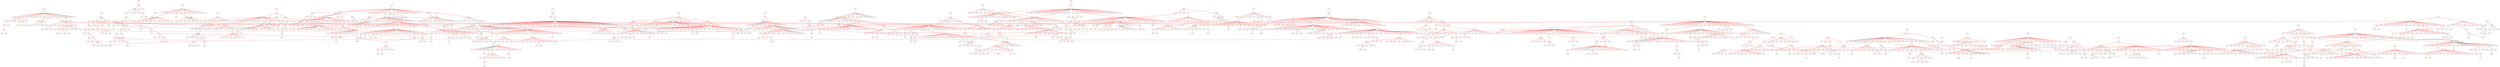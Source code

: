 strict graph "" {
	node [label="\N"];
	1	 [fontsize=0,
		height=0,
		label="10,000 Maniacs",
		level=1,
		pos="323.8199999999965,-3498.3200000000156",
		weight=185348,
		width=0];
	248	 [fontsize=0,
		height=0,
		label="Beth Orton",
		level=1,
		pos="-127.86000000000331,-2715.910000000005",
		weight=312380,
		width=0];
	1 -- 248	 [color=red];
	1002	 [fontsize=0,
		height=0,
		label="Indigo Girls",
		level=1,
		pos="324.28999999999905,-3047.739999999999",
		weight=175174,
		width=0];
	248 -- 1002	 [color=red];
	944	 [fontsize=0,
		height=0,
		label="Heather Nova",
		level=3,
		pos="645.8899999999953,-4419.620000000002",
		weight=228168,
		width=0];
	248 -- 944	 [color=red];
	123	 [fontsize=0,
		height=0,
		label="Ani DiFranco",
		level=5,
		pos="111.65999999999894,-2702.2499999999995",
		weight=312705,
		width=0];
	248 -- 123	 [color=red];
	1233	 [fontsize=0,
		height=0,
		label="Laura Veirs",
		level=5,
		pos="-495.87000000000853,-3091.5900000000092",
		weight=164244,
		width=0];
	248 -- 1233	 [color=red];
	1279	 [fontsize=0,
		height=0,
		label="Liz Phair",
		level=1,
		pos="316.74999999999045,-2817.320000000006",
		weight=271289,
		width=0];
	248 -- 1279	 [color=red];
	1352	 [fontsize=0,
		height=0,
		label="Martha Wainwright",
		level=3,
		pos="-135.5800000000031,-3067.7799999999975",
		weight=207931,
		width=0];
	248 -- 1352	 [color=red];
	1497	 [fontsize=0,
		height=0,
		label="Natalie Merchant",
		level=1,
		pos="-258.100000000004,-3165.7300000000023",
		weight=241734,
		width=0];
	248 -- 1497	 [color=red];
	1762	 [fontsize=0,
		height=0,
		label="Rosie Thomas",
		level=6,
		pos="-41.83000000000038,-2979.0999999999917",
		weight=146598,
		width=0];
	248 -- 1762	 [color=red];
	52	 [fontsize=0,
		height=0,
		label="Aimee Mann",
		level=3,
		pos="476.4799999999991,-3337.460000000001",
		weight=460640,
		width=0];
	248 -- 52	 [color=red];
	1793	 [fontsize=0,
		height=0,
		label="Sarah McLachlan",
		level=1,
		pos="-533.059999999994,-3819.08000000001",
		weight=691754,
		width=0];
	248 -- 1793	 [color=red];
	1835	 [fontsize=0,
		height=0,
		label="Shawn Colvin",
		level=1,
		pos="-253.38000000000375,-1677.780000000002",
		weight=171442,
		width=0];
	248 -- 1835	 [color=red];
	1992	 [fontsize=0,
		height=0,
		label="Suzanne Vega",
		level=1,
		pos="338.03999999999996,-3225.9700000000007",
		weight=365231,
		width=0];
	248 -- 1992	 [color=red];
	759	 [fontsize=0,
		height=0,
		label="Everything but\nthe Girl",
		level=4,
		pos="-196.0499999999979,-3341.100000000008",
		weight=444195,
		width=0];
	248 -- 759	 [color=red];
	500	 [fontsize=0,
		height=0,
		label="Cowboy Junkies",
		level=1,
		pos="-345.282680051082,-2642.073301418898",
		weight=137255,
		width=0];
	248 -- 500;
	545	 [fontsize=0,
		height=0,
		label="Dar Williams",
		level=1,
		pos="19.492650099041384,-2539.8086758518402",
		weight=143227,
		width=0];
	248 -- 545;
	106	 [fontsize=0,
		height=0,
		label="Amy Macdonald",
		level=3,
		pos="1049.5200000000036,-4634.070000000016",
		weight=327841,
		width=0];
	944 -- 106	 [color=red];
	1145	 [fontsize=0,
		height=0,
		label="K's Choice",
		level=8,
		pos="413.96000000000004,-4358.040000000004",
		weight=175853,
		width=0];
	944 -- 1145	 [color=red];
	1341	 [fontsize=0,
		height=0,
		label="Maria Mena",
		level=3,
		pos="1109.0399999999895,-5127.520000000006",
		weight=266367,
		width=0];
	944 -- 1341	 [color=red];
	1247	 [fontsize=0,
		height=0,
		label="Lene Marlin",
		level=5,
		pos="665.5600000000027,-4744.50999999999",
		weight=159518,
		width=0];
	944 -- 1247	 [color=red];
	1908	 [fontsize=0,
		height=0,
		label="Sophie Zelmani",
		level=5,
		pos="310.4899999999975,-4881.710000000002",
		weight=115985,
		width=0];
	944 -- 1908	 [color=red];
	1846	 [fontsize=0,
		height=0,
		label=Shivaree,
		level=7,
		pos="927.0300000000084,-4311.310000000007",
		weight=164910,
		width=0];
	944 -- 1846	 [color=red];
	1768	 [fontsize=0,
		height=0,
		label="Rufus Wainwright",
		level=3,
		pos="516.8300000000004,-3699.6900000000132",
		weight=589827,
		width=0];
	52 -- 1768	 [color=red];
	1794	 [fontsize=0,
		height=0,
		label="Sarah Slean",
		level=8,
		pos="-113.30000000000064,-4018.2400000000052",
		weight=100375,
		width=0];
	1793 -- 1794	 [color=red];
	668	 [fontsize=0,
		height=0,
		label="Duncan Sheik",
		level=8,
		pos="-264.2500000000018,-916.4000000000146",
		weight=101168,
		width=0];
	1835 -- 668	 [color=red];
	919	 [fontsize=0,
		height=0,
		label="Gus Gus",
		level=6,
		pos="-108.34999999999582,-3557.350000000003",
		weight=250162,
		width=0];
	759 -- 919	 [color=red];
	1563	 [fontsize=0,
		height=0,
		label=Olive,
		level=8,
		pos="-309.762524500733,-3356.9297737241395",
		weight=134604,
		width=0];
	759 -- 1563;
	1163	 [fontsize=0,
		height=0,
		label="Katie Melua",
		level=5,
		pos="1400.8600000000156,-5060.720000000021",
		weight=508204,
		width=0];
	1341 -- 1163	 [color=red];
	1303	 [fontsize=0,
		height=0,
		label="Lucie Silvas",
		level=5,
		pos="980.1499999999974,-5395.79000000001",
		weight=157461,
		width=0];
	1341 -- 1303	 [color=red];
	844	 [fontsize=0,
		height=0,
		label="Gabriella Cilmi",
		level=3,
		pos="1352.0399999999995,-5405.429999999995",
		weight=229391,
		width=0];
	1341 -- 844	 [color=red];
	1271	 [fontsize=0,
		height=0,
		label="Lisa Ekdahl",
		level=8,
		pos="86.82999999999402,-5109.49",
		weight=128366,
		width=0];
	1908 -- 1271	 [color=red];
	750	 [fontsize=0,
		height=0,
		label="Eva Cassidy",
		level=5,
		pos="458.7899999999895,-5094.52000000001",
		weight=309373,
		width=0];
	1908 -- 750	 [color=red];
	1483	 [fontsize=0,
		height=0,
		label="My Brightest\nDiamond",
		level=5,
		pos="-23.66000000000122,-3902.5000000000055",
		weight=201832,
		width=0];
	1794 -- 1483	 [color=red];
	1653	 [fontsize=0,
		height=0,
		label=Poe,
		level=8,
		pos="-304.64000000000715,-4364.660000000005",
		weight=170106,
		width=0];
	1794 -- 1653	 [color=red];
	2346	 [fontsize=0,
		height=0,
		label="Tori Amos",
		level=3,
		pos="-52.96000000000049,-4338.249999999998",
		weight=698337,
		width=0];
	1794 -- 2346	 [color=red];
	427	 [fontsize=0,
		height=0,
		label="Chantal Kreviazuk",
		level=3,
		pos="59.86999999999489,-4108.430000000006",
		weight=149221,
		width=0];
	1794 -- 427	 [color=red];
	2412	 [fontsize=0,
		height=0,
		label="Vienna Teng",
		level=3,
		pos="-219.9604203962199,-3571.561733064276",
		weight=138324,
		width=0];
	1794 -- 2412;
	2282	 [fontsize=0,
		height=0,
		label="The Verve\nPipe",
		level=7,
		pos="-133.50000000000364,-786.2400000000057",
		weight=171136,
		width=0];
	668 -- 2282	 [color=red];
	1121	 [fontsize=0,
		height=0,
		label="Josh Kelley",
		level=5,
		pos="-60.610000000001946,-1609.510000000003",
		weight=144777,
		width=0];
	668 -- 1121	 [color=red];
	1272	 [fontsize=0,
		height=0,
		label="Lisa Loeb",
		level=1,
		pos="-321.4099999999994,-1460.0700000000015",
		weight=274835,
		width=0];
	668 -- 1272	 [color=red];
	1367	 [fontsize=0,
		height=0,
		label="Matt Nathanson",
		level=6,
		pos="-367.20000000000346,-1754.6899999999946",
		weight=227609,
		width=0];
	668 -- 1367	 [color=red];
	2331	 [fontsize=0,
		height=0,
		label="Toad the\nWet Sprocket",
		level=1,
		pos="-190.8199999999988,-1436.2300000000052",
		weight=155873,
		width=0];
	668 -- 2331	 [color=red];
	1605	 [fontsize=0,
		height=0,
		label="Paula Cole",
		level=1,
		pos="-434.8300000000081,-1564.1200000000024",
		weight=176111,
		width=0];
	668 -- 1605	 [color=red];
	1631	 [fontsize=0,
		height=0,
		label="Pete Yorn",
		level=5,
		pos="-205.98000000000093,-914.2799999999984",
		weight=273882,
		width=0];
	668 -- 1631	 [color=red];
	2342	 [fontsize=0,
		height=0,
		label=Tonic,
		level=7,
		pos="-136.72000000000662,-1327.230000000004",
		weight=204494,
		width=0];
	668 -- 2342	 [color=red];
	975	 [fontsize=0,
		height=0,
		label="Howie Day",
		level=8,
		pos="-253.26000000000522,-1254.410000000003",
		weight=376179,
		width=0];
	668 -- 975	 [color=red];
	10	 [fontsize=0,
		height=0,
		label="*NSYNC",
		level=1,
		pos="-642.5,-1328.0899999999997",
		weight=286836,
		width=0];
	1065	 [fontsize=0,
		height=0,
		label="Jessica Simpson",
		level=2,
		pos="-660.3500000000049,-1079.000000000004",
		weight=298868,
		width=0];
	10 -- 1065	 [color=red];
	164	 [fontsize=0,
		height=0,
		label="Ashlee Simpson",
		level=4,
		pos="-308.80000000000155,-433.0000000000023",
		weight=469115,
		width=0];
	1065 -- 164	 [color=red];
	2221	 [fontsize=0,
		height=0,
		label="The Pussycat\nDolls",
		level=5,
		pos="-580.2599999999993,-562.490000000003",
		weight=538598,
		width=0];
	164 -- 2221	 [color=red];
	958	 [fontsize=0,
		height=0,
		label="Hilary Duff",
		level=2,
		pos="-608.119999999999,-358.1100000000092",
		weight=408619,
		width=0];
	164 -- 958	 [color=red];
	1108	 [fontsize=0,
		height=0,
		label=JoJo,
		level=4,
		pos="-964.6200000000067,-508.3100000000036",
		weight=316204,
		width=0];
	164 -- 1108	 [color=red];
	358	 [fontsize=0,
		height=0,
		label="Britney Spears",
		level=5,
		pos="-647.3300000000058,-304.45000000000164",
		weight=1022718,
		width=0];
	164 -- 358	 [color=red];
	1164	 [fontsize=0,
		height=0,
		label="Katy Perry",
		level=5,
		pos="-618.2500000000059,-982.8800000000019",
		weight=573653,
		width=0];
	164 -- 1164	 [color=red];
	1173	 [fontsize=0,
		height=0,
		label="Kelly Clarkson",
		level=5,
		pos="-638.260000000008,-375.9100000000003",
		weight=841862,
		width=0];
	164 -- 1173	 [color=red];
	1265	 [fontsize=0,
		height=0,
		label="Lindsay Lohan",
		level=4,
		pos="-311.4400000000014,-363.52999999999656",
		weight=304837,
		width=0];
	164 -- 1265	 [color=red];
	1331	 [fontsize=0,
		height=0,
		label="Mandy Moore",
		level=2,
		pos="-733.0000000000045,-1045.279999999992",
		weight=281127,
		width=0];
	164 -- 1331	 [color=red];
	1411	 [fontsize=0,
		height=0,
		label="Michelle Branch",
		level=3,
		pos="-394.25999999999567,-351.7999999999952",
		weight=440679,
		width=0];
	164 -- 1411	 [color=red];
	1422	 [fontsize=0,
		height=0,
		label="Miley Cyrus",
		level=4,
		pos="-544.3900000000008,-971.7500000000009",
		weight=216043,
		width=0];
	164 -- 1422	 [color=red];
	1498	 [fontsize=0,
		height=0,
		label="Natasha Bedingfield",
		level=4,
		pos="-989.9199999999987,-558.9300000000103",
		weight=634312,
		width=0];
	164 -- 1498	 [color=red];
	1538	 [fontsize=0,
		height=0,
		label="No Doubt",
		level=2,
		pos="-905.0700000000097,-1212.9500000000053",
		weight=910959,
		width=0];
	164 -- 1538	 [color=red];
	1508	 [fontsize=0,
		height=0,
		label="Nelly Furtado",
		level=3,
		pos="-553.8600000000024,-330.6599999999985",
		weight=1092709,
		width=0];
	164 -- 1508	 [color=red];
	1581	 [fontsize=0,
		height=0,
		label="P!nk",
		level=3,
		pos="-836.7500000000045,-440.3100000000027",
		weight=293683,
		width=0];
	164 -- 1581	 [color=red];
	1595	 [fontsize=0,
		height=0,
		label="Paris Hilton",
		level=5,
		pos="-500.6799999999953,-891.7099999999987",
		weight=208320,
		width=0];
	164 -- 1595	 [color=red];
	1642	 [fontsize=0,
		height=0,
		label=Pink,
		level=3,
		pos="-555.9800000000046,-579.5000000000005",
		weight=748518,
		width=0];
	164 -- 1642	 [color=red];
	1773	 [fontsize=0,
		height=0,
		label="Ryan Cabrera",
		level=5,
		pos="-428.9400000000019,-357.4699999999948",
		weight=152977,
		width=0];
	164 -- 1773	 [color=red];
	191	 [fontsize=0,
		height=0,
		label="Avril Lavigne",
		level=4,
		pos="-539.8500000000022,-683.2399999999993",
		weight=1025037,
		width=0];
	164 -- 191	 [color=red];
	2280	 [fontsize=0,
		height=0,
		label="The Veronicas",
		level=4,
		pos="-576.4000000000024,-287.62000000000126",
		weight=247943,
		width=0];
	164 -- 2280	 [color=red];
	2395	 [fontsize=0,
		height=0,
		label="Vanessa Carlton",
		level=3,
		pos="-359.7100000000037,-347.91000000000076",
		weight=403428,
		width=0];
	164 -- 2395	 [color=red];
	456	 [fontsize=0,
		height=0,
		label="Christina Aguilera",
		level=5,
		pos="-700.0699999999902,-427.2799999999984",
		weight=947487,
		width=0];
	164 -- 456	 [color=red];
	921	 [fontsize=0,
		height=0,
		label="Gwen Stefani",
		level=5,
		pos="-282.93000000000484,-361.65999999999667",
		weight=827112,
		width=0];
	164 -- 921	 [color=red];
	2397	 [fontsize=0,
		height=0,
		label="Vanessa Hudgens",
		level=4,
		pos="-255.3225060418108,-453.8671423792034",
		weight=128170,
		width=0];
	164 -- 2397;
	91	 [fontsize=0,
		height=0,
		label="Aly &\nAJ",
		level=4,
		pos="-256.51268688155415,-409.30787308038225",
		weight=139448,
		width=0];
	164 -- 91;
	1340	 [fontsize=0,
		height=0,
		label="Mariah Carey",
		level=4,
		pos="-614.6000000000085,-758.1300000000006",
		weight=720333,
		width=0];
	2221 -- 1340	 [color=red];
	1064	 [fontsize=0,
		height=0,
		label="Jesse McCartney",
		level=1,
		pos="-1092.5100000000025,-496.88999999999896",
		weight=202719,
		width=0];
	958 -- 1064	 [color=red];
	1143	 [fontsize=0,
		height=0,
		label="Justin Timberlake",
		level=1,
		pos="-759.5000000000095,-355.4500000000039",
		weight=972050,
		width=0];
	358 -- 1143	 [color=red];
	1922	 [fontsize=0,
		height=0,
		label="Spice Girls",
		level=2,
		pos="-637.450000000003,-293.699999999998",
		weight=445519,
		width=0];
	358 -- 1922	 [color=red];
	15	 [fontsize=0,
		height=0,
		label=311,
		level=2,
		pos="-747.4400000000064,-1104.3199999999993",
		weight=417857,
		width=0];
	1538 -- 15	 [color=red];
	1839	 [fontsize=0,
		height=0,
		label="Sheryl Crow",
		level=1,
		pos="-919.8700000000049,-1614.9300000000023",
		weight=605660,
		width=0];
	1538 -- 1839	 [color=red];
	1871	 [fontsize=0,
		height=0,
		label="Skunk Anansie",
		level=2,
		pos="-1029.820000000006,-1406.0",
		weight=277102,
		width=0];
	1538 -- 1871	 [color=red];
	1882	 [fontsize=0,
		height=0,
		label="Smash Mouth",
		level=2,
		pos="-1115.900000000005,-1201.8099999999986",
		weight=414274,
		width=0];
	1538 -- 1882	 [color=red];
	1973	 [fontsize=0,
		height=0,
		label=Sublime,
		level=2,
		pos="-680.4600000000096,-1539.9400000000019",
		weight=664300,
		width=0];
	1538 -- 1973	 [color=red];
	1980	 [fontsize=0,
		height=0,
		label="Sugar Ray",
		level=2,
		pos="-1100.2100000000114,-1036.249999999996",
		weight=225325,
		width=0];
	1538 -- 1980	 [color=red];
	2085	 [fontsize=0,
		height=0,
		label="The Cardigans",
		level=3,
		pos="-740.5100000000061,-1323.4100000000108",
		weight=804033,
		width=0];
	1538 -- 2085	 [color=red];
	2101	 [fontsize=0,
		height=0,
		label="The Cranberries",
		level=1,
		pos="-882.2100000000014,-1805.009999999998",
		weight=1000991,
		width=0];
	1538 -- 2101	 [color=red];
	58	 [fontsize=0,
		height=0,
		label="Alanis Morissette",
		level=2,
		pos="-797.4800000000064,-1507.1600000000024",
		weight=881375,
		width=0];
	1538 -- 58	 [color=red];
	792	 [fontsize=0,
		height=0,
		label="Fiona Apple",
		level=3,
		pos="-754.490000000003,-1229.4999999999995",
		weight=652836,
		width=0];
	1538 -- 792	 [color=red];
	851	 [fontsize=0,
		height=0,
		label=Garbage,
		level=3,
		pos="-800.9900000000066,-1662.4800000000077",
		weight=824282,
		width=0];
	1538 -- 851	 [color=red];
	963	 [fontsize=0,
		height=0,
		label=Hole,
		level=4,
		pos="-651.0499999999988,-1532.8399999999992",
		weight=360592,
		width=0];
	1538 -- 963	 [color=red];
	2410	 [fontsize=0,
		height=0,
		label="Veruca Salt",
		level=2,
		pos="-925.9631211859955,-984.2843984219371",
		weight=124495,
		width=0];
	1538 -- 2410;
	586	 [fontsize=0,
		height=0,
		label="Delta Goodrem",
		level=5,
		pos="-481.6100000000033,-222.33000000000175",
		weight=210939,
		width=0];
	2280 -- 586	 [color=red];
	1907	 [fontsize=0,
		height=0,
		label="Sophie Ellis-Bextor",
		level=5,
		pos="-247.71000000000504,-195.36000000000058",
		weight=310619,
		width=0];
	921 -- 1907	 [color=red];
	1000	 [fontsize=0,
		height=0,
		label=Incubus,
		level=1,
		pos="-157.18999999999642,-631.5200000000013",
		weight=1214650,
		width=0];
	831	 [fontsize=0,
		height=0,
		label=Fuel,
		level=1,
		pos="-0.01999999999998181,-112.400000000001",
		weight=373212,
		width=0];
	1000 -- 831	 [color=red];
	507	 [fontsize=0,
		height=0,
		label=Creed,
		level=1,
		pos="93.04999999999745,-397.59000000000196",
		weight=566764,
		width=0];
	831 -- 507	 [color=red];
	1274	 [fontsize=0,
		height=0,
		label=Lit,
		level=2,
		pos="274.4299999999894,-887.5499999999952",
		weight=192681,
		width=0];
	831 -- 1274	 [color=red];
	831 -- 2282	 [color=red];
	1363	 [fontsize=0,
		height=0,
		label="Matchbox Twenty",
		level=6,
		pos="-79.21000000000504,-235.23000000000457",
		weight=570024,
		width=0];
	831 -- 1363	 [color=red];
	1576	 [fontsize=0,
		height=0,
		label="Our Lady\nPeace",
		level=6,
		pos="101.59999999999718,-242.16999999999962",
		weight=290309,
		width=0];
	831 -- 1576	 [color=red];
	1672	 [fontsize=0,
		height=0,
		label="Puddle of\nMudd",
		level=1,
		pos="-112.42000000000462,-300.77000000000226",
		weight=394073,
		width=0];
	831 -- 1672	 [color=red];
	17	 [fontsize=0,
		height=0,
		label="3 Doors\nDown",
		level=1,
		pos="-181.1700000000019,-593.7800000000002",
		weight=949527,
		width=0];
	831 -- 17	 [color=red];
	1780	 [fontsize=0,
		height=0,
		label=Saliva,
		level=1,
		pos="-77.89000000000169,-203.1299999999951",
		weight=316243,
		width=0];
	831 -- 1780	 [color=red];
	511	 [fontsize=0,
		height=0,
		label=Crossfade,
		level=1,
		pos="-80.14000000000624,-169.4600000000005",
		weight=257392,
		width=0];
	831 -- 511	 [color=red];
	1841	 [fontsize=0,
		height=0,
		label=Shinedown,
		level=1,
		pos="74.1699999999978,-275.2499999999991",
		weight=169326,
		width=0];
	831 -- 1841	 [color=red];
	1883	 [fontsize=0,
		height=0,
		label="Smile Empty\nSoul",
		level=1,
		pos="47.48000000000229,-152.34000000000742",
		weight=149344,
		width=0];
	831 -- 1883	 [color=red];
	1934	 [fontsize=0,
		height=0,
		label=Staind,
		level=1,
		pos="12.079999999996744,-198.8900000000035",
		weight=597418,
		width=0];
	831 -- 1934	 [color=red];
	548	 [fontsize=0,
		height=0,
		label=Daughtry,
		level=1,
		pos="-237.99000000000206,-603.0500000000015",
		weight=206038,
		width=0];
	831 -- 548	 [color=red];
	2204	 [fontsize=0,
		height=0,
		label="Theory of\na Deadman",
		level=1,
		pos="-54.10000000000218,-145.79000000000315",
		weight=172224,
		width=0];
	831 -- 2204	 [color=red];
	2356	 [fontsize=0,
		height=0,
		label=Trapt,
		level=1,
		pos="-10.15000000000191,-209.27999999999656",
		weight=315592,
		width=0];
	831 -- 2356	 [color=red];
	375	 [fontsize=0,
		height=0,
		label=Bush,
		level=4,
		pos="59.46999999999434,-364.77000000000453",
		weight=546559,
		width=0];
	831 -- 375	 [color=red];
	4	 [fontsize=0,
		height=0,
		label="12 Stones",
		level=1,
		pos="154.06999999999107,-345.9499999999957",
		weight=201699,
		width=0];
	831 -- 4	 [color=red];
	439	 [fontsize=0,
		height=0,
		label=Chevelle,
		level=1,
		pos="118.24000000000206,-672.9700000000025",
		weight=404631,
		width=0];
	831 -- 439	 [color=red];
	482	 [fontsize=0,
		height=0,
		label=Cold,
		level=1,
		pos="128.3999999999951,-412.4299999999989",
		weight=240430,
		width=0];
	831 -- 482	 [color=red];
	578	 [fontsize=0,
		height=0,
		label=Default,
		level=1,
		pos="89.37000000000762,-223.2699999999909",
		weight=186893,
		width=0];
	831 -- 578	 [color=red];
	77	 [fontsize=0,
		height=0,
		label="Alien Ant\nFarm",
		level=1,
		pos="152.35999999999513,-370.49999999999545",
		weight=481750,
		width=0];
	831 -- 77	 [color=red];
	789	 [fontsize=0,
		height=0,
		label="Finger Eleven",
		level=1,
		pos="101.47999999999638,-292.2099999999987",
		weight=331711,
		width=0];
	831 -- 789	 [color=red];
	89	 [fontsize=0,
		height=0,
		label="Alter Bridge",
		level=1,
		pos="74.65000000000055,-186.40999999999758",
		weight=231894,
		width=0];
	831 -- 89	 [color=red];
	895	 [fontsize=0,
		height=0,
		label="Goo Goo\nDolls",
		level=7,
		pos="-60.95999999999913,-176.01999999999634",
		weight=854056,
		width=0];
	831 -- 895	 [color=red];
	960	 [fontsize=0,
		height=0,
		label=Hinder,
		level=1,
		pos="-2.690000000006421,-158.04000000000178",
		weight=283860,
		width=0];
	831 -- 960	 [color=red];
	1248	 [fontsize=0,
		height=0,
		label="Lenny Kravitz",
		level=8,
		pos="282.1599999999976,-997.5399999999963",
		weight=800370,
		width=0];
	507 -- 1248	 [color=red];
	2050	 [fontsize=0,
		height=0,
		label="The Ataris",
		level=4,
		pos="424.02,-475.21000000000504",
		weight=402386,
		width=0];
	1274 -- 2050	 [color=red];
	869	 [fontsize=0,
		height=0,
		label="Gin Blossoms",
		level=2,
		pos="102.93000000000029,-723.7899999999986",
		weight=214073,
		width=0];
	2282 -- 869	 [color=red];
	1278	 [fontsize=0,
		height=0,
		label=Live,
		level=7,
		pos="-255.45000000000437,-784.4599999999969",
		weight=509553,
		width=0];
	2282 -- 1278	 [color=red];
	1339	 [fontsize=0,
		height=0,
		label="Marcy Playground",
		level=7,
		pos="143.30999999999221,-862.6000000000004",
		weight=244071,
		width=0];
	2282 -- 1339	 [color=red];
	1822	 [fontsize=0,
		height=0,
		label=Semisonic,
		level=6,
		pos="-243.34000000000424,-690.6599999999935",
		weight=313910,
		width=0];
	2282 -- 1822	 [color=red];
	2287	 [fontsize=0,
		height=0,
		label="The Wallflowers",
		level=7,
		pos="59.209999999995944,-762.6199999999967",
		weight=343767,
		width=0];
	2282 -- 2287	 [color=red];
	2354	 [fontsize=0,
		height=0,
		label=Train,
		level=7,
		pos="107.09999999999809,-839.5300000000002",
		weight=367682,
		width=0];
	2282 -- 2354	 [color=red];
	2409	 [fontsize=0,
		height=0,
		label="Vertical Horizon",
		level=7,
		pos="-177.53999999999996,-686.4200000000023",
		weight=272035,
		width=0];
	2282 -- 2409	 [color=red];
	250	 [fontsize=0,
		height=0,
		label="Better Than\nEzra",
		level=7,
		pos="-218.0299999999993,-640.110000000001",
		weight=234650,
		width=0];
	2282 -- 250	 [color=red];
	487	 [fontsize=0,
		height=0,
		label="Collective Soul",
		level=7,
		pos="-271.34000000000424,-860.1999999999994",
		weight=380646,
		width=0];
	2282 -- 487	 [color=red];
	619	 [fontsize=0,
		height=0,
		label=Dishwalla,
		level=7,
		pos="182.87999999999602,-968.2100000000032",
		weight=146829,
		width=0];
	2282 -- 619	 [color=red];
	754	 [fontsize=0,
		height=0,
		label="Eve 6",
		level=2,
		pos="-266.0600000000027,-778.8399999999951",
		weight=317568,
		width=0];
	2282 -- 754	 [color=red];
	755	 [fontsize=0,
		height=0,
		label=Everclear,
		level=2,
		pos="96.04000000000042,-987.5499999999988",
		weight=390700,
		width=0];
	2282 -- 755	 [color=red];
	770	 [fontsize=0,
		height=0,
		label=Fastball,
		level=6,
		pos="-143.84999999999582,-674.2900000000009",
		weight=158839,
		width=0];
	2282 -- 770	 [color=red];
	965	 [fontsize=0,
		height=0,
		label="Hootie &\nthe Blowfish",
		level=2,
		pos="-237.95999999999867,-704.9599999999987",
		weight=187205,
		width=0];
	2282 -- 965	 [color=red];
	572	 [fontsize=0,
		height=0,
		label="Deep Blue\nSomething",
		level=2,
		pos="-129.87454190242443,-900.99180180752",
		weight=142101,
		width=0];
	2282 -- 572;
	1821	 [fontsize=0,
		height=0,
		label=Seether,
		level=2,
		pos="-215.9799999999932,-501.80999999999995",
		weight=447230,
		width=0];
	511 -- 1821	 [color=red];
	2	 [fontsize=0,
		height=0,
		label="10 Years",
		level=1,
		pos="-113.32000000000517,-241.04000000000133",
		weight=168158,
		width=0];
	511 -- 2	 [color=red];
	2364	 [fontsize=0,
		height=0,
		label=TRUSTcompany,
		level=1,
		pos="-85.66040911978234,-164.875915248213",
		weight=128688,
		width=0];
	511 -- 2364;
	1983	 [fontsize=0,
		height=0,
		label="Sunrise Avenue",
		level=8,
		pos="-514.3300000000049,-1745.3699999999983",
		weight=181985,
		width=0];
	548 -- 1983	 [color=red];
	672	 [fontsize=0,
		height=0,
		label="Eagle-Eye Cherry",
		level=8,
		pos="382.1300000000019,-1100.950000000002",
		weight=300539,
		width=0];
	1248 -- 672	 [color=red];
	839	 [fontsize=0,
		height=0,
		label="Fun Lovin'\nCriminals",
		level=2,
		pos="372.78999999999724,-970.3100000000027",
		weight=191712,
		width=0];
	1248 -- 839	 [color=red];
	1074	 [fontsize=0,
		height=0,
		label="Jimmy Eat\nWorld",
		level=3,
		pos="1009.0900000000015,-743.0100000000043",
		weight=936209,
		width=0];
	2050 -- 1074	 [color=red];
	1978	 [fontsize=0,
		height=0,
		label=Sugarcult,
		level=1,
		pos="791.929999999998,-390.92000000000326",
		weight=411221,
		width=0];
	2050 -- 1978	 [color=red];
	1545	 [fontsize=0,
		height=0,
		label="No Use for\na Name",
		level=4,
		pos="1182.6799999999953,-423.66000000000076",
		weight=207931,
		width=0];
	2050 -- 1545	 [color=red];
	1416	 [fontsize=0,
		height=0,
		label=Midtown,
		level=4,
		pos="853.9200000000042,-592.0900000000015",
		weight=177685,
		width=0];
	2050 -- 1416	 [color=red];
	1514	 [fontsize=0,
		height=0,
		label="New Found\nGlory",
		level=1,
		pos="975.9800000000082,-645.2000000000021",
		weight=442726,
		width=0];
	2050 -- 1514	 [color=red];
	1767	 [fontsize=0,
		height=0,
		label=Rufio,
		level=4,
		pos="351.9199999999905,-639.94",
		weight=176498,
		width=0];
	2050 -- 1767	 [color=red];
	1800	 [fontsize=0,
		height=0,
		label="Saves the\nDay",
		level=6,
		pos="672.69,-465.91000000000304",
		weight=296485,
		width=0];
	2050 -- 1800	 [color=red];
	2144	 [fontsize=0,
		height=0,
		label="The Get\nUp Kids",
		level=4,
		pos="566.5199999999945,-428.6899999999973",
		weight=281990,
		width=0];
	2050 -- 2144	 [color=red];
	2254	 [fontsize=0,
		height=0,
		label="The Starting\nLine",
		level=3,
		pos="995.5099999999925,-794.7200000000034",
		weight=302519,
		width=0];
	2050 -- 2254	 [color=red];
	2387	 [fontsize=0,
		height=0,
		label="Unwritten Law",
		level=5,
		pos="345.30999999999267,-588.5600000000031",
		weight=221129,
		width=0];
	2050 -- 2387	 [color=red];
	336	 [fontsize=0,
		height=0,
		label="Box Car\nRacer",
		level=1,
		pos="889.969999999998,-540.0000000000014",
		weight=263873,
		width=0];
	2050 -- 336	 [color=red];
	81	 [fontsize=0,
		height=0,
		label="Alkaline Trio",
		level=3,
		pos="643.2499999999995,-443.219999999998",
		weight=437715,
		width=0];
	2050 -- 81	 [color=red];
	93	 [fontsize=0,
		height=0,
		label="Amber Pacific",
		level=4,
		pos="782.9100000000003,-513.2699999999982",
		weight=172617,
		width=0];
	2050 -- 93	 [color=red];
	97	 [fontsize=0,
		height=0,
		label="American Hi-Fi",
		level=1,
		pos="538.9800000000009,-409.4699999999998",
		weight=214134,
		width=0];
	2050 -- 97	 [color=red];
	1931	 [fontsize=0,
		height=0,
		label="SR-71",
		level=4,
		pos="414.3257071170142,-464.6281435965134",
		weight=129757,
		width=0];
	2050 -- 1931;
	1395	 [fontsize=0,
		height=0,
		label=Mest,
		level=1,
		pos="395.38280397867766,-477.14158013469705",
		weight=124315,
		width=0];
	2050 -- 1395;
	19	 [fontsize=0,
		height=0,
		label="4 Non\nBlondes",
		level=1,
		pos="331.0699999999947,-1172.1600000000058",
		weight=176534,
		width=0];
	869 -- 19	 [color=red];
	303	 [fontsize=0,
		height=0,
		label="Blue October",
		level=5,
		pos="213.3799999999942,-1034.150000000001",
		weight=223936,
		width=0];
	619 -- 303	 [color=red];
	1567	 [fontsize=0,
		height=0,
		label=OneRepublic,
		level=6,
		pos="-432.3000000000088,-2618.7299999999955",
		weight=293660,
		width=0];
	1983 -- 1567	 [color=red];
	1706	 [fontsize=0,
		height=0,
		label=Reamonn,
		level=8,
		pos="-343.400000000001,-2060.76",
		weight=196349,
		width=0];
	1983 -- 1706	 [color=red];
	1857	 [fontsize=0,
		height=0,
		label="Simple Plan",
		level=1,
		pos="-421.30000000000473,-2209.2200000000103",
		weight=581407,
		width=0];
	1983 -- 1857	 [color=red];
	2084	 [fontsize=0,
		height=0,
		label="The Calling",
		level=2,
		pos="-556.5800000000081,-2110.780000000003",
		weight=385698,
		width=0];
	1983 -- 2084	 [color=red];
	2229	 [fontsize=0,
		height=0,
		label="The Rasmus",
		level=2,
		pos="-775.8199999999997,-2144.6600000000067",
		weight=373522,
		width=0];
	1983 -- 2229	 [color=red];
	964	 [fontsize=0,
		height=0,
		label=Hoobastank,
		level=1,
		pos="-566.1600000000067,-2032.4100000000008",
		weight=713239,
		width=0];
	1983 -- 964	 [color=red];
	1850	 [fontsize=0,
		height=0,
		label=Silbermond,
		level=5,
		pos="-619.6887789497277,-1699.755883076492",
		weight=127642,
		width=0];
	1983 -- 1850;
	1654	 [fontsize=0,
		height=0,
		label="Poets of\nthe Fall",
		level=2,
		pos="-400.48451939521055,-1730.5266004449422",
		weight=141689,
		width=0];
	1983 -- 1654;
	1001	 [fontsize=0,
		height=0,
		label="India.Arie",
		level=3,
		pos="-3302.7300000000077,-3471.970000000002",
		weight=272268,
		width=0];
	1476	 [fontsize=0,
		height=0,
		label=Musiq,
		level=5,
		pos="-3645.3599999999983,-3388.850000000001",
		weight=110855,
		width=0];
	1001 -- 1476	 [color=red];
	1069	 [fontsize=0,
		height=0,
		label="Jill Scott",
		level=5,
		pos="-3467.669999999999,-3630.2100000000078",
		weight=233196,
		width=0];
	1476 -- 1069	 [color=red];
	1083	 [fontsize=0,
		height=0,
		label=Joe,
		level=1,
		pos="-3563.4500000000025,-4136.81000000001",
		weight=135278,
		width=0];
	1476 -- 1083	 [color=red];
	1097	 [fontsize=0,
		height=0,
		label="John Legend",
		level=3,
		pos="-4100.740000000022,-3312.1400000000103",
		weight=420828,
		width=0];
	1476 -- 1097	 [color=red];
	1236	 [fontsize=0,
		height=0,
		label="Lauryn Hill",
		level=2,
		pos="-3199.970000000005,-2915.369999999999",
		weight=406920,
		width=0];
	1476 -- 1236	 [color=red];
	1744	 [fontsize=0,
		height=0,
		label="Robin Thicke",
		level=4,
		pos="-3972.3100000000104,-3075.740000000013",
		weight=168586,
		width=0];
	1476 -- 1744	 [color=red];
	342	 [fontsize=0,
		height=0,
		label="Boyz II\nMen",
		level=1,
		pos="-3976.1100000000088,-3547.3599999999997",
		weight=224997,
		width=0];
	1476 -- 342	 [color=red];
	526	 [fontsize=0,
		height=0,
		label="D'Angelo",
		level=5,
		pos="-3650.8100000000013,-2994.590000000006",
		weight=166526,
		width=0];
	1476 -- 526	 [color=red];
	742	 [fontsize=0,
		height=0,
		label="Erykah Badu",
		level=5,
		pos="-3315.0200000000104,-3224.4500000000016",
		weight=382640,
		width=0];
	1476 -- 742	 [color=red];
	353	 [fontsize=0,
		height=0,
		label="Brian McKnight",
		level=1,
		pos="-3868.5087253150145,-3790.2258411041785",
		weight=143823,
		width=0];
	1476 -- 353;
	1372	 [fontsize=0,
		height=0,
		label=Maxwell,
		level=5,
		pos="-3828.592777458403,-2967.751830095783",
		weight=124801,
		width=0];
	1476 -- 1372;
	1283	 [fontsize=0,
		height=0,
		label=Lloyd,
		level=7,
		pos="-3258.310000000007,-4564.100000000012",
		weight=127864,
		width=0];
	1083 -- 1283	 [color=red];
	1344	 [fontsize=0,
		height=0,
		label=Mario,
		level=6,
		pos="-3919.299999999997,-4433.530000000018",
		weight=209723,
		width=0];
	1083 -- 1344	 [color=red];
	1520	 [fontsize=0,
		height=0,
		label="Ne-Yo",
		level=3,
		pos="-3972.810000000012,-3977.950000000008",
		weight=449705,
		width=0];
	1083 -- 1520	 [color=red];
	1565	 [fontsize=0,
		height=0,
		label=Omarion,
		level=1,
		pos="-3719.3399999999992,-4877.340000000002",
		weight=160896,
		width=0];
	1083 -- 1565	 [color=red];
	1736	 [fontsize=0,
		height=0,
		label="R. Kelly",
		level=1,
		pos="-4332.050000000016,-4173.370000000017",
		weight=377998,
		width=0];
	1083 -- 1736	 [color=red];
	2391	 [fontsize=0,
		height=0,
		label=Usher,
		level=1,
		pos="-2922.6399999999985,-4240.230000000005",
		weight=546757,
		width=0];
	1083 -- 2391	 [color=red];
	503	 [fontsize=0,
		height=0,
		label="Craig David",
		level=6,
		pos="-3317.800000000002,-4034.5899999999947",
		weight=312181,
		width=0];
	1083 -- 503	 [color=red];
	1024	 [fontsize=0,
		height=0,
		label="Jagged Edge",
		level=1,
		pos="-3329.8274663936963,-3741.438742542957",
		weight=120661,
		width=0];
	1083 -- 1024;
	3	 [fontsize=0,
		height=0,
		label=112,
		level=1,
		pos="-3843.1422371988297,-3772.570831482225",
		weight=145079,
		width=0];
	1083 -- 3;
	310	 [fontsize=0,
		height=0,
		label="Bobby Valentino",
		level=1,
		pos="-3469.3658865854713,-4586.305382662388",
		weight=106056,
		width=0];
	1083 -- 310;
	870	 [fontsize=0,
		height=0,
		label=Ginuwine,
		level=1,
		pos="-3173.2248818654025,-4378.930376277262",
		weight=139416,
		width=0];
	1083 -- 870;
	2464	 [fontsize=0,
		height=0,
		label="Wyclef Jean",
		level=3,
		pos="-2422.2100000000014,-2256.3399999999974",
		weight=255232,
		width=0];
	1236 -- 2464	 [color=red];
	1815	 [fontsize=0,
		height=0,
		label="Sean Kingston",
		level=3,
		pos="-3185.9600000000073,-4796.220000000004",
		weight=289357,
		width=0];
	1283 -- 1815	 [color=red];
	450	 [fontsize=0,
		height=0,
		label="Chris Brown",
		level=3,
		pos="-2983.3400000000083,-4606.470000000003",
		weight=451767,
		width=0];
	1283 -- 450	 [color=red];
	195	 [fontsize=0,
		height=0,
		label="Baby Bash",
		level=3,
		pos="-3374.529442072594,-5035.9414221983425",
		weight=132986,
		width=0];
	310 -- 195;
	1305	 [fontsize=0,
		height=0,
		label=Ludacris,
		level=7,
		pos="-1242.81,-1594.1200000000051",
		weight=423907,
		width=0];
	2464 -- 1305	 [color=red];
	2449	 [fontsize=0,
		height=0,
		label="will.i.am",
		level=7,
		pos="-2235.420000000001,-2175.860000000009",
		weight=152853,
		width=0];
	2464 -- 2449	 [color=red];
	275	 [fontsize=0,
		height=0,
		label="Black Eyed\nPeas",
		level=7,
		pos="-3119.8400000000083,-2439.860000000007",
		weight=957174,
		width=0];
	2464 -- 275	 [color=red];
	56	 [fontsize=0,
		height=0,
		label=Akon,
		level=2,
		pos="-2747.38,-2102.8500000000045",
		weight=589097,
		width=0];
	2464 -- 56	 [color=red];
	1003	 [fontsize=0,
		height=0,
		label=Infernal,
		level=3,
		pos="-108.65000000000191,-176.05000000000655",
		weight=147992,
		width=0];
	1212	 [fontsize=0,
		height=0,
		label="Kylie Minogue",
		level=2,
		pos="-215.349999999999,-350.24999999999545",
		weight=780058,
		width=0];
	1003 -- 1212	 [color=red];
	2385	 [fontsize=0,
		height=0,
		label="Uniting Nations",
		level=7,
		pos="-531.5900000000051,-1091.3900000000026",
		weight=103026,
		width=0];
	1003 -- 2385	 [color=red];
	413	 [fontsize=0,
		height=0,
		label=Cascada,
		level=5,
		pos="-256.1400000000026,-537.3900000000062",
		weight=422222,
		width=0];
	1003 -- 413	 [color=red];
	910	 [fontsize=0,
		height=0,
		label="Groove Coverage",
		level=6,
		pos="-421.8000000000043,-802.8600000000015",
		weight=249442,
		width=0];
	1003 -- 910	 [color=red];
	986	 [fontsize=0,
		height=0,
		label="Ian Van\nDahl",
		level=2,
		pos="11.449999999993906,-74.09999999999718",
		weight=207732,
		width=0];
	1003 -- 986	 [color=red];
	1212 -- 1907	 [color=red];
	330	 [fontsize=0,
		height=0,
		label="Booty Luv",
		level=6,
		pos="-543.5800000000036,-1215.6099999999947",
		weight=146486,
		width=0];
	2385 -- 330	 [color=red];
	878	 [fontsize=0,
		height=0,
		label="Global Deejays",
		level=4,
		pos="-469.2499999999968,-1336.5899999999997",
		weight=154709,
		width=0];
	2385 -- 878	 [color=red];
	1410	 [fontsize=0,
		height=0,
		label="Michael Gray",
		level=4,
		pos="-642.4054812709114,-1061.3725205057867",
		weight=119633,
		width=0];
	2385 -- 1410;
	815	 [fontsize=0,
		height=0,
		label=Fragma,
		level=2,
		pos="281.08000000000266,-504.6699999999978",
		weight=196835,
		width=0];
	986 -- 815	 [color=red];
	1861	 [fontsize=0,
		height=0,
		label="Siobhan Donaghy",
		level=4,
		pos="-172.53000000000748,-191.97000000000344",
		weight=105076,
		width=0];
	1907 -- 1861	 [color=red];
	1144	 [fontsize=0,
		height=0,
		label="Just Jack",
		level=6,
		pos="14.139999999998963,-65.24999999999773",
		weight=182697,
		width=0];
	1907 -- 1144	 [color=red];
	1218	 [fontsize=0,
		height=0,
		label="Lady GaGa",
		level=4,
		pos="-174.13000000000056,-242.32999999999765",
		weight=461534,
		width=0];
	1907 -- 1218	 [color=red];
	1263	 [fontsize=0,
		height=0,
		label="Lily Allen",
		level=3,
		pos="-227.90000000000373,-302.75999999999885",
		weight=735619,
		width=0];
	1907 -- 1263	 [color=red];
	131	 [fontsize=0,
		height=0,
		label=Annie,
		level=4,
		pos="-442.13999999999714,-311.6299999999983",
		weight=259435,
		width=0];
	1907 -- 131	 [color=red];
	1322	 [fontsize=0,
		height=0,
		label=Madonna,
		level=3,
		pos="-341.0600000000063,-210.39000000000806",
		weight=1223315,
		width=0];
	1907 -- 1322	 [color=red];
	1385	 [fontsize=0,
		height=0,
		label="Melanie C",
		level=3,
		pos="-191.63000000000602,-278.78999999999587",
		weight=274824,
		width=0];
	1907 -- 1385	 [color=red];
	1417	 [fontsize=0,
		height=0,
		label=Mika,
		level=4,
		pos="-332.82000000000653,-304.5500000000043",
		weight=692106,
		width=0];
	1907 -- 1417	 [color=red];
	1704	 [fontsize=0,
		height=0,
		label="Róisín Murphy",
		level=5,
		pos="-192.87000000000216,-298.9400000000019",
		weight=218622,
		width=0];
	1907 -- 1704	 [color=red];
	1747	 [fontsize=0,
		height=0,
		label=Robyn,
		level=4,
		pos="-385.1300000000001,-268.7399999999966",
		weight=309001,
		width=0];
	1907 -- 1747	 [color=red];
	1807	 [fontsize=0,
		height=0,
		label="Scissor Sisters",
		level=5,
		pos="-264.5400000000054,-323.84999999999627",
		weight=603869,
		width=0];
	1907 -- 1807	 [color=red];
	1825	 [fontsize=0,
		height=0,
		label=September,
		level=3,
		pos="-169.70000000000346,-253.40999999999758",
		weight=237685,
		width=0];
	1907 -- 1825	 [color=red];
	1977	 [fontsize=0,
		height=0,
		label=Sugababes,
		level=4,
		pos="-210.01000000000704,-139.8299999999922",
		weight=580581,
		width=0];
	1907 -- 1977	 [color=red];
	538	 [fontsize=0,
		height=0,
		label="Dannii Minogue",
		level=3,
		pos="-316.88000000000693,-173.6200000000017",
		weight=153685,
		width=0];
	1907 -- 538	 [color=red];
	604	 [fontsize=0,
		height=0,
		label=Dido,
		level=3,
		pos="-272.71000000000595,-163.87000000000216",
		weight=957515,
		width=0];
	1907 -- 604	 [color=red];
	863	 [fontsize=0,
		height=0,
		label="Geri Halliwell",
		level=2,
		pos="-373.4300000000071,-225.03999999999678",
		weight=163415,
		width=0];
	1907 -- 863	 [color=red];
	872	 [fontsize=0,
		height=0,
		label="Girls Aloud",
		level=2,
		pos="-174.5700000000047,-206.80000000000246",
		weight=329039,
		width=0];
	1907 -- 872	 [color=red];
	889	 [fontsize=0,
		height=0,
		label=Goldfrapp,
		level=3,
		pos="-363.8300000000063,-319.8699999999985",
		weight=906439,
		width=0];
	1907 -- 889	 [color=red];
	1685	 [fontsize=0,
		height=0,
		label="Rachel Stevens",
		level=2,
		pos="-249.85010666517337,-137.99537732553517",
		weight=131031,
		width=0];
	1907 -- 1685;
	654	 [fontsize=0,
		height=0,
		label=Dragonette,
		level=5,
		pos="-231.86958322757937,-140.18426994051742",
		weight=138001,
		width=0];
	1907 -- 654;
	722	 [fontsize=0,
		height=0,
		label="Emma Bunton",
		level=4,
		pos="-267.6175530313235,-141.51792237082327",
		weight=126484,
		width=0];
	1907 -- 722;
	242	 [fontsize=0,
		height=0,
		label="Benny Benassi",
		level=4,
		pos="-659.609999999996,-1776.8000000000004",
		weight=348601,
		width=0];
	878 -- 242	 [color=red];
	777	 [fontsize=0,
		height=0,
		label="Fedde le\nGrand",
		level=4,
		pos="-515.5300000000029,-1460.1300000000017",
		weight=192475,
		width=0];
	878 -- 777	 [color=red];
	1987	 [fontsize=0,
		height=0,
		label=Supermode,
		level=4,
		pos="-440.5907170305618,-1338.1601902618686",
		weight=129198,
		width=0];
	878 -- 1987;
	235	 [fontsize=0,
		height=0,
		label="Benassi Bros.",
		level=6,
		pos="-583.6956157571321,-1327.4619663420854",
		weight=139609,
		width=0];
	878 -- 235;
	1586	 [fontsize=0,
		height=0,
		label=Pakito,
		level=6,
		pos="-437.8478821380809,-1384.644000716988",
		weight=131871,
		width=0];
	878 -- 1586;
	1161	 [fontsize=0,
		height=0,
		label="Kate Ryan",
		level=3,
		pos="235.3700000000008,-691.3400000000051",
		weight=193438,
		width=0];
	815 -- 1161	 [color=red];
	1229	 [fontsize=0,
		height=0,
		label=Lasgo,
		level=2,
		pos="205.32999999999902,-490.1799999999989",
		weight=150573,
		width=0];
	815 -- 1229	 [color=red];
	1999	 [fontsize=0,
		height=0,
		label="System F",
		level=2,
		pos="323.76999999999816,-514.2999999999961",
		weight=115545,
		width=0];
	815 -- 1999	 [color=red];
	633	 [fontsize=0,
		height=0,
		label="DJ Sammy",
		level=2,
		pos="193.01000000000158,-587.4000000000083",
		weight=208956,
		width=0];
	815 -- 633	 [color=red];
	172	 [fontsize=0,
		height=0,
		label=ATB,
		level=2,
		pos="257.3100000000004,-770.4800000000014",
		weight=438399,
		width=0];
	815 -- 172	 [color=red];
	1796	 [fontsize=0,
		height=0,
		label="Sash!",
		level=4,
		pos="328.44999999999845,-489.9499999999989",
		weight=195018,
		width=0];
	815 -- 1796	 [color=red];
	1997	 [fontsize=0,
		height=0,
		label=Sylver,
		level=2,
		pos="261.5599999999986,-444.3099999999954",
		weight=169309,
		width=0];
	815 -- 1997	 [color=red];
	20	 [fontsize=0,
		height=0,
		label="4 Strings",
		level=2,
		pos="290.6699999999987,-449.87999999999784",
		weight=175971,
		width=0];
	815 -- 20	 [color=red];
	991	 [fontsize=0,
		height=0,
		label=iiO,
		level=2,
		pos="237.37999999999283,-730.1500000000042",
		weight=173451,
		width=0];
	815 -- 991	 [color=red];
	1423	 [fontsize=0,
		height=0,
		label="Milk Inc.",
		level=2,
		pos="297.9868036151911,-527.864395644156",
		weight=141057,
		width=0];
	815 -- 1423;
	73	 [fontsize=0,
		height=0,
		label="Alice Deejay",
		level=2,
		pos="318.9917821667118,-461.5657454064499",
		weight=127106,
		width=0];
	815 -- 73;
	1477	 [fontsize=0,
		height=0,
		label="Mutya Buena",
		level=4,
		pos="-103.14000000000397,-155.61000000000377",
		weight=149083,
		width=0];
	1861 -- 1477	 [color=red];
	2132	 [fontsize=0,
		height=0,
		label="The Feeling",
		level=3,
		pos="298.869999999999,-319.7000000000003",
		weight=291405,
		width=0];
	1144 -- 2132	 [color=red];
	181	 [fontsize=0,
		height=0,
		label="Audio Bullys",
		level=5,
		pos="1.159999999997126,-39.51000000000249",
		weight=206117,
		width=0];
	1144 -- 181	 [color=red];
	1405	 [fontsize=0,
		height=0,
		label="M.I.A.",
		level=8,
		pos="249.3499999999931,-323.1999999999989",
		weight=563873,
		width=0];
	1144 -- 1405	 [color=red];
	1785	 [fontsize=0,
		height=0,
		label="Sam Sparro",
		level=4,
		pos="197.30999999999585,-199.34999999999854",
		weight=156086,
		width=0];
	1144 -- 1785	 [color=red];
	1948	 [fontsize=0,
		height=0,
		label="Stereo MC's",
		level=6,
		pos="-435.79000000000497,-132.0899999999997",
		weight=181042,
		width=0];
	1144 -- 1948	 [color=red];
	213	 [fontsize=0,
		height=0,
		label="Basement Jaxx",
		level=5,
		pos="-78.29000000000042,-67.00000000000045",
		weight=580544,
		width=0];
	1144 -- 213	 [color=red];
	2259	 [fontsize=0,
		height=0,
		label="The Streets",
		level=6,
		pos="-300.7000000000007,-149.37000000000126",
		weight=459699,
		width=0];
	1144 -- 2259	 [color=red];
	2271	 [fontsize=0,
		height=0,
		label="The Ting\nTings",
		level=4,
		pos="234.9000000000001,-272.6699999999996",
		weight=553469,
		width=0];
	1144 -- 2271	 [color=red];
	390	 [fontsize=0,
		height=0,
		label="Calvin Harris",
		level=6,
		pos="292.1899999999978,-396.50000000000045",
		weight=264959,
		width=0];
	1144 -- 390	 [color=red];
	534	 [fontsize=0,
		height=0,
		label="Daniel Bedingfield",
		level=6,
		pos="-360.28000000000566,-133.2100000000014",
		weight=188172,
		width=0];
	1144 -- 534	 [color=red];
	744	 [fontsize=0,
		height=0,
		label=Estelle,
		level=2,
		pos="226.2199999999989,-234.88999999999805",
		weight=237700,
		width=0];
	1144 -- 744	 [color=red];
	1036	 [fontsize=0,
		height=0,
		label="Jamie T",
		level=6,
		pos="19.61450088879792,-60.61118658709847",
		weight=142957,
		width=0];
	1144 -- 1036;
	87	 [fontsize=0,
		height=0,
		label=Alphabeat,
		level=4,
		pos="-496.4300000000071,-323.3200000000047",
		weight=204174,
		width=0];
	131 -- 87	 [color=red];
	1370	 [fontsize=0,
		height=0,
		label="Mauro Picotto",
		level=8,
		pos="291.34000000000015,-637.8499999999995",
		weight=131819,
		width=0];
	1999 -- 1370	 [color=red];
	442	 [fontsize=0,
		height=0,
		label=Chicane,
		level=2,
		pos="640.8400000000061,-302.3400000000015",
		weight=332065,
		width=0];
	1999 -- 442	 [color=red];
	1579	 [fontsize=0,
		height=0,
		label="O-Zone",
		level=5,
		pos="180.03999999998996,-537.4600000000046",
		weight=161044,
		width=0];
	633 -- 1579	 [color=red];
	544	 [fontsize=0,
		height=0,
		label=Darude,
		level=4,
		pos="244.15999999999713,-579.6699999999987",
		weight=334531,
		width=0];
	633 -- 544	 [color=red];
	691	 [fontsize=0,
		height=0,
		label="Eiffel 65",
		level=4,
		pos="180.47000000000526,-503.3200000000038",
		weight=192523,
		width=0];
	633 -- 691	 [color=red];
	1004	 [fontsize=0,
		height=0,
		label="In Flames",
		level=4,
		pos="13.189999999995507,2259.789999999997",
		weight=514041,
		width=0];
	542	 [fontsize=0,
		height=0,
		label="Dark Tranquillity",
		level=5,
		pos="14.589999999998781,1831.1000000000017",
		weight=232932,
		width=0];
	1004 -- 542	 [color=red];
	101	 [fontsize=0,
		height=0,
		label="Amon Amarth",
		level=5,
		pos="-195.76999999999634,2815.290000000006",
		weight=224808,
		width=0];
	542 -- 101	 [color=red];
	103	 [fontsize=0,
		height=0,
		label=Amorphis,
		level=5,
		pos="-120.78000000001111,2049.1500000000074",
		weight=206114,
		width=0];
	542 -- 103	 [color=red];
	149	 [fontsize=0,
		height=0,
		label="Arch Enemy",
		level=5,
		pos="206.9300000000012,852.139999999998",
		weight=307623,
		width=0];
	542 -- 149	 [color=red];
	180	 [fontsize=0,
		height=0,
		label="At the\nGates",
		level=5,
		pos="97.77999999999565,1458.27",
		weight=150904,
		width=0];
	542 -- 180	 [color=red];
	1896	 [fontsize=0,
		height=0,
		label=Soilwork,
		level=4,
		pos="35.04999999999518,2064.2599999999943",
		weight=209276,
		width=0];
	542 -- 1896	 [color=red];
	980	 [fontsize=0,
		height=0,
		label=Hypocrisy,
		level=5,
		pos="129.1490640524994,1838.6723713526276",
		weight=125339,
		width=0];
	542 -- 980;
	731	 [fontsize=0,
		height=0,
		label=Ensiferum,
		level=5,
		pos="-586.1000000000035,3322.3399999999997",
		weight=181637,
		width=0];
	101 -- 731	 [color=red];
	1226	 [fontsize=0,
		height=0,
		label="Lamb of\nGod",
		level=4,
		pos="179.22999999999865,455.76999999999816",
		weight=310308,
		width=0];
	149 -- 1226	 [color=red];
	2150	 [fontsize=0,
		height=0,
		label="The Haunted",
		level=5,
		pos="156.7099999999955,1411.570000000003",
		weight=138500,
		width=0];
	149 -- 2150	 [color=red];
	402	 [fontsize=0,
		height=0,
		label=Carcass,
		level=5,
		pos="221.280431964145,852.2817811256732",
		weight=138315,
		width=0];
	149 -- 402;
	1204	 [fontsize=0,
		height=0,
		label=Korpiklaani,
		level=5,
		pos="-941.1499999999992,3223.379999999997",
		weight=148812,
		width=0];
	731 -- 1204	 [color=red];
	1543	 [fontsize=0,
		height=0,
		label=Norther,
		level=5,
		pos="-918.6200000000049,3635.1999999999966",
		weight=145502,
		width=0];
	731 -- 1543	 [color=red];
	446	 [fontsize=0,
		height=0,
		label="Children of\nBodom",
		level=5,
		pos="-661.059999999999,3507.6899999999964",
		weight=450449,
		width=0];
	731 -- 446	 [color=red];
	791	 [fontsize=0,
		height=0,
		label=Finntroll,
		level=8,
		pos="-502.60999999999694,3282.379999999987",
		weight=193715,
		width=0];
	731 -- 791	 [color=red];
	1361	 [fontsize=0,
		height=0,
		label=Mastodon,
		level=7,
		pos="285.4799999999959,1298.9700000000025",
		weight=241190,
		width=0];
	1226 -- 1361	 [color=red];
	1826	 [fontsize=0,
		height=0,
		label=Sepultura,
		level=5,
		pos="179.50999999999794,378.1799999999989",
		weight=376107,
		width=0];
	1226 -- 1826	 [color=red];
	296	 [fontsize=0,
		height=0,
		label=Bloodbath,
		level=5,
		pos="128.73999999999933,2355.490000000005",
		weight=104489,
		width=0];
	2150 -- 296	 [color=red];
	1005	 [fontsize=0,
		height=0,
		label="Ingrid Michaelson",
		level=3,
		pos="708.1899999999991,-1058.4499999999962",
		weight=254827,
		width=0];
	1713	 [fontsize=0,
		height=0,
		label="Regina Spektor",
		level=3,
		pos="668.9799999999982,-903.9099999999985",
		weight=689251,
		width=0];
	1005 -- 1713	 [color=red];
	2362	 [fontsize=0,
		height=0,
		label="Tristan Prettyman",
		level=5,
		pos="339.23999999999523,-1485.6100000000044",
		weight=153970,
		width=0];
	1005 -- 2362	 [color=red];
	1079	 [fontsize=0,
		height=0,
		label="Joanna Newsom",
		level=3,
		pos="650.69,-1033.2399999999993",
		weight=368213,
		width=0];
	1713 -- 1079	 [color=red];
	1432	 [fontsize=0,
		height=0,
		label=Mirah,
		level=6,
		pos="976.2000000000066,-944.3199999999974",
		weight=308944,
		width=0];
	1713 -- 1432	 [color=red];
	1160	 [fontsize=0,
		height=0,
		label="Kate Nash",
		level=3,
		pos="623.1999999999957,-705.9000000000001",
		weight=512121,
		width=0];
	1713 -- 1160	 [color=red];
	1731	 [fontsize=0,
		height=0,
		label="Rilo Kiley",
		level=6,
		pos="541.4700000000016,-1021.1200000000076",
		weight=558451,
		width=0];
	1713 -- 1731	 [color=red];
	1971	 [fontsize=0,
		height=0,
		label="St. Vincent",
		level=5,
		pos="891.7699999999973,-919.0799999999954",
		weight=146772,
		width=0];
	1713 -- 1971	 [color=red];
	2121	 [fontsize=0,
		height=0,
		label="The Dresden\nDolls",
		level=8,
		pos="561.0799999999995,-966.8699999999985",
		weight=329837,
		width=0];
	1713 -- 2121	 [color=red];
	44	 [fontsize=0,
		height=0,
		label="A Fine\nFrenzy",
		level=3,
		pos="835.77,-837.3800000000024",
		weight=229882,
		width=0];
	1713 -- 44	 [color=red];
	997	 [fontsize=0,
		height=0,
		label="Imogen Heap",
		level=3,
		pos="496.7399999999975,-873.4699999999984",
		weight=677093,
		width=0];
	1713 -- 997	 [color=red];
	720	 [fontsize=0,
		height=0,
		label="Emily Haines & the\nSoft Skeleton",
		level=5,
		pos="775.4244136074271,-700.4546813923971",
		weight=139867,
		width=0];
	1713 -- 720;
	1018	 [fontsize=0,
		height=0,
		label="Jack Johnson",
		level=7,
		pos="473.3200000000056,-1541.9400000000035",
		weight=1099826,
		width=0];
	2362 -- 1018	 [color=red];
	1142	 [fontsize=0,
		height=0,
		label="Justin Nozuka",
		level=5,
		pos="455.1900000000064,-2346.110000000003",
		weight=107972,
		width=0];
	2362 -- 1142	 [color=red];
	104	 [fontsize=0,
		height=0,
		label="Amos Lee",
		level=4,
		pos="351.3100000000022,-1314.3100000000054",
		weight=276612,
		width=0];
	2362 -- 104	 [color=red];
	1045	 [fontsize=0,
		height=0,
		label="Jason Mraz",
		level=8,
		pos="63.109999999995125,-1757.6799999999964",
		weight=643326,
		width=0];
	2362 -- 1045	 [color=red];
	2362 -- 1121	 [color=red];
	1209	 [fontsize=0,
		height=0,
		label="KT Tunstall",
		level=3,
		pos="271.4500000000021,-2025.4200000000044",
		weight=684225,
		width=0];
	2362 -- 1209	 [color=red];
	128	 [fontsize=0,
		height=0,
		label="Anna Nalick",
		level=3,
		pos="471.15000000000464,-1460.3900000000085",
		weight=305049,
		width=0];
	2362 -- 128	 [color=red];
	2288	 [fontsize=0,
		height=0,
		label="The Weepies",
		level=4,
		pos="112.48000000000002,-1917.010000000004",
		weight=220100,
		width=0];
	2362 -- 2288	 [color=red];
	1366	 [fontsize=0,
		height=0,
		label="Matt Costa",
		level=4,
		pos="195.48000000000138,-1423.15",
		weight=229045,
		width=0];
	2362 -- 1366	 [color=red];
	1437	 [fontsize=0,
		height=0,
		label="Missy Higgins",
		level=3,
		pos="261.8900000000017,-1951.0900000000004",
		weight=190785,
		width=0];
	2362 -- 1437	 [color=red];
	1684	 [fontsize=0,
		height=0,
		label="Rachael Yamagata",
		level=3,
		pos="180.75999999999476,-1821.4300000000017",
		weight=348857,
		width=0];
	2362 -- 1684	 [color=red];
	1790	 [fontsize=0,
		height=0,
		label="Sara Bareilles",
		level=3,
		pos="126.76999999999907,-1709.3499999999958",
		weight=351048,
		width=0];
	2362 -- 1790	 [color=red];
	345	 [fontsize=0,
		height=0,
		label="Brandi Carlile",
		level=3,
		pos="450.33999999999423,-1437.6500000000044",
		weight=177229,
		width=0];
	2362 -- 345	 [color=red];
	352	 [fontsize=0,
		height=0,
		label="Brett Dennen",
		level=4,
		pos="384.90000000000236,-1282.7800000000038",
		weight=174875,
		width=0];
	2362 -- 352	 [color=red];
	481	 [fontsize=0,
		height=0,
		label="Colbie Caillat",
		level=3,
		pos="44.109999999996944,-1660.9499999999985",
		weight=374979,
		width=0];
	2362 -- 481	 [color=red];
	841	 [fontsize=0,
		height=0,
		label="G. Love &\nSpecial Sauce",
		level=2,
		pos="401.4599999999896,-2188.7000000000057",
		weight=192410,
		width=0];
	2362 -- 841	 [color=red];
	881	 [fontsize=0,
		height=0,
		label="G. Love",
		level=7,
		pos="279.69226464168787,-1387.4510107112792",
		weight=119949,
		width=0];
	2362 -- 881;
	1369	 [fontsize=0,
		height=0,
		label="Matt Wertz",
		level=8,
		pos="478.8411362131478,-1667.917439853534",
		weight=123131,
		width=0];
	2362 -- 1369;
	1147	 [fontsize=0,
		height=0,
		label="Kaki King",
		level=5,
		pos="873.5900000000061,-993.7700000000032",
		weight=105886,
		width=0];
	1432 -- 1147	 [color=red];
	830	 [fontsize=0,
		height=0,
		label="Frou Frou",
		level=3,
		pos="491.5899999999888,-1076.4399999999964",
		weight=640714,
		width=0];
	997 -- 830	 [color=red];
	549	 [fontsize=0,
		height=0,
		label="Dave Matthews &\nTim Reynolds",
		level=7,
		pos="1100.5399999999986,-917.8500000000045",
		weight=110409,
		width=0];
	1018 -- 549	 [color=red];
	1031	 [fontsize=0,
		height=0,
		label="James Morrison",
		level=3,
		pos="513.3200000000011,-2507.3799999999937",
		weight=450459,
		width=0];
	1142 -- 1031	 [color=red];
	1590	 [fontsize=0,
		height=0,
		label="Paolo Nutini",
		level=3,
		pos="756.0599999999945,-2502.0199999999995",
		weight=366738,
		width=0];
	1142 -- 1590	 [color=red];
	2018	 [fontsize=0,
		height=0,
		label="Teddy Geiger",
		level=8,
		pos="476.0599999999963,-1974.2799999999993",
		weight=171716,
		width=0];
	1142 -- 2018	 [color=red];
	1343	 [fontsize=0,
		height=0,
		label="Maria Taylor",
		level=6,
		pos="22.199999999993906,-1828.7300000000018",
		weight=149140,
		width=0];
	2288 -- 1343	 [color=red];
	412	 [fontsize=0,
		height=0,
		label="Cary Brothers",
		level=4,
		pos="145.9700000000007,-2205.339999999999",
		weight=273940,
		width=0];
	2288 -- 412	 [color=red];
	1087	 [fontsize=0,
		height=0,
		label="Joe Purdy",
		level=4,
		pos="225.3477580013896,-1938.0335384326042",
		weight=138028,
		width=0];
	2288 -- 1087;
	1626	 [fontsize=0,
		height=0,
		label="Pete Murray",
		level=7,
		pos="142.8300878597388,-1400.2749755684417",
		weight=134203,
		width=0];
	1366 -- 1626;
	2466	 [fontsize=0,
		height=0,
		label="Xavier Rudd",
		level=5,
		pos="172.60497556844075,-1475.7999121402718",
		weight=120666,
		width=0];
	1366 -- 2466;
	758	 [fontsize=0,
		height=0,
		label=Everlast,
		level=5,
		pos="304.2399999999934,-2375.4599999999973",
		weight=207852,
		width=0];
	841 -- 758	 [color=red];
	1750	 [fontsize=0,
		height=0,
		label="Rodrigo y\nGabriela",
		level=8,
		pos="915.7899999999959,-1094.5500000000043",
		weight=133313,
		width=0];
	1147 -- 1750	 [color=red];
	1101	 [fontsize=0,
		height=0,
		label="John Mayer",
		level=5,
		pos="1051.8900000000053,-1351.4299999999994",
		weight=788419,
		width=0];
	549 -- 1101	 [color=red];
	1102	 [fontsize=0,
		height=0,
		label="John Mayer\nTrio",
		level=5,
		pos="1416.6299999999978,-1102.210000000005",
		weight=101264,
		width=0];
	549 -- 1102	 [color=red];
	1639	 [fontsize=0,
		height=0,
		label=Phish,
		level=7,
		pos="1430.6300000000006,-831.7000000000007",
		weight=166021,
		width=0];
	549 -- 1639	 [color=red];
	1702	 [fontsize=0,
		height=0,
		label="Ray LaMontagne",
		level=4,
		pos="1206.1600000000021,-1242.550000000008",
		weight=343547,
		width=0];
	549 -- 1702	 [color=red];
	620	 [fontsize=0,
		height=0,
		label=Dispatch,
		level=8,
		pos="1477.2300000000046,-1338.6800000000007",
		weight=251459,
		width=0];
	549 -- 620	 [color=red];
	2167	 [fontsize=0,
		height=0,
		label="The John\nButler Trio",
		level=5,
		pos="1386.8199999999956,-1268.8899999999949",
		weight=151862,
		width=0];
	549 -- 2167	 [color=red];
	306	 [fontsize=0,
		height=0,
		label="Blues Traveler",
		level=6,
		pos="1394.329999999995,-983.840000000002",
		weight=178990,
		width=0];
	549 -- 306	 [color=red];
	551	 [fontsize=0,
		height=0,
		label="Dave Matthews",
		level=8,
		pos="1241.5799999999922,-1280.8400000000033",
		weight=184828,
		width=0];
	549 -- 551	 [color=red];
	552	 [fontsize=0,
		height=0,
		label="Dave Matthews\nBand",
		level=7,
		pos="970.4799999999964,-862.7700000000054",
		weight=629789,
		width=0];
	549 -- 552	 [color=red];
	556	 [fontsize=0,
		height=0,
		label="David Gray",
		level=4,
		pos="1378.2999999999925,-963.4100000000085",
		weight=553719,
		width=0];
	549 -- 556	 [color=red];
	643	 [fontsize=0,
		height=0,
		label="Donavon Frankenreiter",
		level=5,
		pos="1458.9899999999975,-1159.849999999994",
		weight=220328,
		width=0];
	549 -- 643	 [color=red];
	1550	 [fontsize=0,
		height=0,
		label="O.A.R.",
		level=2,
		pos="1117.2073333573348,-688.8375989019241",
		weight=141947,
		width=0];
	549 -- 1550;
	2093	 [fontsize=0,
		height=0,
		label="The Click\nFive",
		level=1,
		pos="620.3199999999993,-1462.0000000000007",
		weight=111724,
		width=0];
	2018 -- 2093	 [color=red];
	1006	 [fontsize=0,
		height=0,
		label=Interpol,
		level=5,
		pos="-617.1400000000012,2872.82000000001",
		weight=1087041,
		width=0];
	1127	 [fontsize=0,
		height=0,
		label="Joy Division",
		level=6,
		pos="-320.5100000000052,2541.2300000000064",
		weight=764356,
		width=0];
	1006 -- 1127	 [color=red];
	1456	 [fontsize=0,
		height=0,
		label=Morrissey,
		level=8,
		pos="-477.9300000000021,2803.9300000000035",
		weight=581637,
		width=0];
	1127 -- 1456	 [color=red];
	1515	 [fontsize=0,
		height=0,
		label="New Order",
		level=8,
		pos="-629.6900000000073,2261.580000000005",
		weight=741154,
		width=0];
	1127 -- 1515	 [color=red];
	1840	 [fontsize=0,
		height=0,
		label="She Wants\nRevenge",
		level=6,
		pos="-316.28000000000566,2299.3700000000094",
		weight=257284,
		width=0];
	1127 -- 1840	 [color=red];
	1862	 [fontsize=0,
		height=0,
		label="Siouxsie and\nthe Banshees",
		level=3,
		pos="-528.2700000000009,2298.500000000003",
		weight=340087,
		width=0];
	1127 -- 1862	 [color=red];
	1905	 [fontsize=0,
		height=0,
		label="Sonic Youth",
		level=6,
		pos="156.10999999999922,919.3900000000008",
		weight=746676,
		width=0];
	1127 -- 1905	 [color=red];
	2105	 [fontsize=0,
		height=0,
		label="The Cure",
		level=6,
		pos="-835.3800000000015,2357.6100000000038",
		weight=1344110,
		width=0];
	1127 -- 2105	 [color=red];
	216	 [fontsize=0,
		height=0,
		label=Bauhaus,
		level=6,
		pos="-968.3000000000011,2826.540000000003",
		weight=251617,
		width=0];
	1127 -- 216	 [color=red];
	2247	 [fontsize=0,
		height=0,
		label="The Smiths",
		level=6,
		pos="-703.809999999989,2444.639999999999",
		weight=847939,
		width=0];
	1127 -- 2247	 [color=red];
	380	 [fontsize=0,
		height=0,
		label=Buzzcocks,
		level=7,
		pos="-922.0000000000068,2704.460000000006",
		weight=307283,
		width=0];
	1127 -- 380	 [color=red];
	983	 [fontsize=0,
		height=0,
		label=IAMX,
		level=8,
		pos="-314.27235896376897,2184.578496211808",
		weight=127856,
		width=0];
	1840 -- 983;
	2481	 [fontsize=0,
		height=0,
		label="Yo La\nTengo",
		level=6,
		pos="-130.41000000000713,558.5900000000033",
		weight=501036,
		width=0];
	1905 -- 2481	 [color=red];
	2244	 [fontsize=0,
		height=0,
		label="The Sisters\nof Mercy",
		level=6,
		pos="-1182.010000000008,3297.2399999999993",
		weight=224487,
		width=0];
	216 -- 2244	 [color=red];
	1692	 [fontsize=0,
		height=0,
		label=Ramones,
		level=6,
		pos="-1196.69,2558.0199999999945",
		weight=757401,
		width=0];
	380 -- 1692	 [color=red];
	2163	 [fontsize=0,
		height=0,
		label="The Jam",
		level=7,
		pos="-1150.3399999999947,2821.5599999999963",
		weight=316470,
		width=0];
	380 -- 2163	 [color=red];
	2230	 [fontsize=0,
		height=0,
		label="The Raveonettes",
		level=7,
		pos="-36.03000000000338,325.7600000000043",
		weight=225545,
		width=0];
	2481 -- 2230	 [color=red];
	1300	 [fontsize=0,
		height=0,
		label=Low,
		level=8,
		pos="-50.700000000003,765.3200000000056",
		weight=226068,
		width=0];
	2481 -- 1300	 [color=red];
	1614	 [fontsize=0,
		height=0,
		label=Pavement,
		level=5,
		pos="61.60999999999967,689.2500000000105",
		weight=464010,
		width=0];
	2481 -- 1614	 [color=red];
	1816	 [fontsize=0,
		height=0,
		label=Sebadoh,
		level=7,
		pos="93.19999999999754,769.4900000000011",
		weight=130792,
		width=0];
	2481 -- 1816	 [color=red];
	1851	 [fontsize=0,
		height=0,
		label="Silver Jews",
		level=7,
		pos="48.479999999995925,674.2400000000002",
		weight=174930,
		width=0];
	2481 -- 1851	 [color=red];
	1947	 [fontsize=0,
		height=0,
		label=Stereolab,
		level=7,
		pos="49.88999999999942,798.6899999999982",
		weight=314069,
		width=0];
	2481 -- 1947	 [color=red];
	2063	 [fontsize=0,
		height=0,
		label="The Beta\nBand",
		level=6,
		pos="-167.02000000000726,727.2000000000012",
		weight=235897,
		width=0];
	2481 -- 2063	 [color=red];
	2241	 [fontsize=0,
		height=0,
		label="The Sea\nand Cake",
		level=7,
		pos="36.7299999999982,630.5799999999986",
		weight=152290,
		width=0];
	2481 -- 2241	 [color=red];
	2286	 [fontsize=0,
		height=0,
		label="The Walkmen",
		level=4,
		pos="156.53999999999405,846.9500000000057",
		weight=334187,
		width=0];
	2481 -- 2286	 [color=red];
	359	 [fontsize=0,
		height=0,
		label=Broadcast,
		level=6,
		pos="-139.9300000000053,742.6399999999999",
		weight=198863,
		width=0];
	2481 -- 359	 [color=red];
	913	 [fontsize=0,
		height=0,
		label="Guided by\nVoices",
		level=7,
		pos="-32.31000000000495,786.1000000000072",
		weight=206163,
		width=0];
	2481 -- 913	 [color=red];
	846	 [fontsize=0,
		height=0,
		label="Galaxie 500",
		level=6,
		pos="-144.12243131420064,554.3562986762649",
		weight=100534,
		width=0];
	2481 -- 846;
	2038	 [fontsize=0,
		height=0,
		label="The 69\nEyes",
		level=8,
		pos="-1228.8300000000095,3456.599999999999",
		weight=174859,
		width=0];
	2244 -- 2038	 [color=red];
	2373	 [fontsize=0,
		height=0,
		label="Type O\nNegative",
		level=5,
		pos="-1382.5800000000022,3379.0500000000006",
		weight=195720,
		width=0];
	2244 -- 2373	 [color=red];
	1007	 [fontsize=0,
		height=0,
		label=INXS,
		level=7,
		pos="894.419999999996,2380.2799999999947",
		weight=514441,
		width=0];
	1389	 [fontsize=0,
		height=0,
		label="Men at\nWork",
		level=7,
		pos="1166.0899999999924,2285.6099999999983",
		weight=251687,
		width=0];
	1007 -- 1389	 [color=red];
	1415	 [fontsize=0,
		height=0,
		label="Midnight Oil",
		level=8,
		pos="1048.499999999994,1928.5700000000047",
		weight=181802,
		width=0];
	1389 -- 1415	 [color=red];
	1465	 [fontsize=0,
		height=0,
		label="Mr. Mister",
		level=8,
		pos="1129.650000000002,2449.940000000002",
		weight=155343,
		width=0];
	1389 -- 1465	 [color=red];
	1856	 [fontsize=0,
		height=0,
		label="Simple Minds",
		level=2,
		pos="1182.4300000000053,1974.160000000003",
		weight=378332,
		width=0];
	1389 -- 1856	 [color=red];
	2212	 [fontsize=0,
		height=0,
		label="The Police",
		level=7,
		pos="1065.3400000000024,2559.240000000002",
		weight=957227,
		width=0];
	1389 -- 2212	 [color=red];
	977	 [fontsize=0,
		height=0,
		label="Huey Lewis &\nThe News",
		level=8,
		pos="891.6700000000033,2195.6099999999965",
		weight=153295,
		width=0];
	1389 -- 977	 [color=red];
	1916	 [fontsize=0,
		height=0,
		label="Spandau Ballet",
		level=2,
		pos="918.889999999998,778.6500000000019",
		weight=200569,
		width=0];
	1856 -- 1916	 [color=red];
	1858	 [fontsize=0,
		height=0,
		label="Simply Red",
		level=5,
		pos="1208.7500000000014,563.270000000005",
		weight=330517,
		width=0];
	1916 -- 1858	 [color=red];
	788	 [fontsize=0,
		height=0,
		label="Fine Young\nCannibals",
		level=4,
		pos="1562.7399999999966,797.4999999999941",
		weight=142913,
		width=0];
	1916 -- 788	 [color=red];
	819	 [fontsize=0,
		height=0,
		label="Frankie Goes\nto Hollywood",
		level=2,
		pos="1485.259999999997,986.3899999999971",
		weight=241743,
		width=0];
	1916 -- 819	 [color=red];
	2160	 [fontsize=0,
		height=0,
		label="The Human\nLeague",
		level=2,
		pos="1431.369999999994,2271.5999999999963",
		weight=296795,
		width=0];
	1916 -- 2160	 [color=red];
	2440	 [fontsize=0,
		height=0,
		label="Wham!",
		level=6,
		pos="1655.7000000000012,1237.0399999999968",
		weight=326565,
		width=0];
	1916 -- 2440	 [color=red];
	1613	 [fontsize=0,
		height=0,
		label="Paul Young",
		level=4,
		pos="1023.4299999999944,1468.8499999999963",
		weight=119969,
		width=0];
	1916 -- 1613	 [color=red];
	1572	 [fontsize=0,
		height=0,
		label="Orchestral Manoeuvres in\nthe Dark",
		level=2,
		pos="1350.3299999999995,1342.4799999999973",
		weight=269229,
		width=0];
	1916 -- 1572	 [color=red];
	45	 [fontsize=0,
		height=0,
		label="A Flock\nof Seagulls",
		level=3,
		pos="1077.3499999999963,497.8999999999942",
		weight=191016,
		width=0];
	1916 -- 45	 [color=red];
	2016	 [fontsize=0,
		height=0,
		label="Tears for\nFears",
		level=2,
		pos="1118.330000000003,302.03999999999905",
		weight=534460,
		width=0];
	1916 -- 2016	 [color=red];
	2308	 [fontsize=0,
		height=0,
		label="Thompson Twins",
		level=2,
		pos="910.4199999999996,625.450000000003",
		weight=160004,
		width=0];
	1916 -- 2308	 [color=red];
	2380	 [fontsize=0,
		height=0,
		label=Ultravox,
		level=2,
		pos="1316.0199999999954,1249.1899999999955",
		weight=196742,
		width=0];
	1916 -- 2380	 [color=red];
	28	 [fontsize=0,
		height=0,
		label=ABC,
		level=2,
		pos="1240.3000000000025,1535.5200000000018",
		weight=173133,
		width=0];
	1916 -- 28	 [color=red];
	365	 [fontsize=0,
		height=0,
		label="Bryan Ferry",
		level=2,
		pos="834.2399999999957,690.3400000000001",
		weight=149908,
		width=0];
	1916 -- 365	 [color=red];
	49	 [fontsize=0,
		height=0,
		label="a-ha",
		level=2,
		pos="1371.2999999999943,676.6699999999996",
		weight=543486,
		width=0];
	1916 -- 49	 [color=red];
	515	 [fontsize=0,
		height=0,
		label="Culture Club",
		level=6,
		pos="966.6099999999956,570.1799999999998",
		weight=219778,
		width=0];
	1916 -- 515	 [color=red];
	669	 [fontsize=0,
		height=0,
		label="Duran Duran",
		level=2,
		pos="1393.8400000000006,812.8000000000006",
		weight=644639,
		width=0];
	1916 -- 669	 [color=red];
	2417	 [fontsize=0,
		height=0,
		label=Visage,
		level=2,
		pos="712.8636589147777,880.0286300804396",
		weight=133297,
		width=0];
	1916 -- 2417;
	522	 [fontsize=0,
		height=0,
		label="Cutting Crew",
		level=7,
		pos="805.8272382757746,758.7017701091258",
		weight=135447,
		width=0];
	1916 -- 522;
	1254	 [fontsize=0,
		height=0,
		label="Level 42",
		level=2,
		pos="812.5319102068502,982.1504584601821",
		weight=119935,
		width=0];
	1916 -- 1254;
	1009	 [fontsize=0,
		height=0,
		label="Iron &\nWine",
		level=4,
		pos="-1454.4799999999964,771.5099999999943",
		weight=814278,
		width=0];
	797	 [fontsize=0,
		height=0,
		label="Fleet Foxes",
		level=5,
		pos="-1045.7600000000089,838.7499999999977",
		weight=368486,
		width=0];
	1009 -- 797	 [color=red];
	1117	 [fontsize=0,
		height=0,
		label="José González",
		level=4,
		pos="-938.7800000000038,917.4499999999939",
		weight=545027,
		width=0];
	797 -- 1117	 [color=red];
	114	 [fontsize=0,
		height=0,
		label="Andrew Bird",
		level=3,
		pos="-1408.7799999999997,915.2100000000069",
		weight=483747,
		width=0];
	797 -- 114	 [color=red];
	320	 [fontsize=0,
		height=0,
		label="Bon Iver",
		level=4,
		pos="-1161.4100000000076,2075.449999999994",
		weight=202669,
		width=0];
	797 -- 320	 [color=red];
	124	 [fontsize=0,
		height=0,
		label="Animal Collective",
		level=3,
		pos="-1177.109999999992,1356.7900000000004",
		weight=467779,
		width=0];
	797 -- 124	 [color=red];
	1478	 [fontsize=0,
		height=0,
		label="M. Ward",
		level=5,
		pos="-1489.2100000000069,369.7999999999979",
		weight=327010,
		width=0];
	797 -- 1478	 [color=red];
	148	 [fontsize=0,
		height=0,
		label="Arcade Fire",
		level=5,
		pos="-1518.6300000000106,566.3700000000031",
		weight=483352,
		width=0];
	797 -- 148	 [color=red];
	1487	 [fontsize=0,
		height=0,
		label="My Morning\nJacket",
		level=6,
		pos="-1464.3799999999992,720.9399999999928",
		weight=379393,
		width=0];
	797 -- 1487	 [color=red];
	1537	 [fontsize=0,
		height=0,
		label="Noah and\nthe Whale",
		level=6,
		pos="-1375.4199999999978,1383.419999999996",
		weight=108674,
		width=0];
	797 -- 1537	 [color=red];
	905	 [fontsize=0,
		height=0,
		label="Great Lake\nSwimmers",
		level=7,
		pos="-999.8500000000008,1087.8000000000006",
		weight=183333,
		width=0];
	797 -- 905	 [color=red];
	1976	 [fontsize=0,
		height=0,
		label="Sufjan Stevens",
		level=5,
		pos="-1900.6000000000076,1419.8899999999935",
		weight=772295,
		width=0];
	797 -- 1976	 [color=red];
	207	 [fontsize=0,
		height=0,
		label="Band of\nHorses",
		level=5,
		pos="-1277.600000000008,1306.4200000000023",
		weight=408313,
		width=0];
	797 -- 207	 [color=red];
	2112	 [fontsize=0,
		height=0,
		label="The Decemberists",
		level=3,
		pos="-1466.3800000000047,1240.5299999999984",
		weight=715277,
		width=0];
	797 -- 2112	 [color=red];
	2197	 [fontsize=0,
		height=0,
		label="The National",
		level=5,
		pos="-1465.950000000003,950.9100000000012",
		weight=409138,
		width=0];
	797 -- 2197	 [color=red];
	2242	 [fontsize=0,
		height=0,
		label="The Shins",
		level=5,
		pos="-1547.930000000003,1126.330000000003",
		weight=1074793,
		width=0];
	797 -- 2242	 [color=red];
	231	 [fontsize=0,
		height=0,
		label=Beirut,
		level=5,
		pos="-1056.6700000000042,1369.2100000000014",
		weight=360793,
		width=0];
	797 -- 231	 [color=red];
	2393	 [fontsize=0,
		height=0,
		label="Vampire Weekend",
		level=3,
		pos="-1328.1000000000013,1140.8299999999977",
		weight=407130,
		width=0];
	797 -- 2393	 [color=red];
	908	 [fontsize=0,
		height=0,
		label="Grizzly Bear",
		level=3,
		pos="-1416.690000000001,545.2299999999991",
		weight=262914,
		width=0];
	797 -- 908	 [color=red];
	599	 [fontsize=0,
		height=0,
		label=DeVotchKa,
		level=5,
		pos="-1267.0499999999934,1553.27",
		weight=163024,
		width=0];
	797 -- 599	 [color=red];
	1124	 [fontsize=0,
		height=0,
		label="Joshua Radin",
		level=4,
		pos="-953.1200000000085,1228.4699999999953",
		weight=254988,
		width=0];
	1117 -- 1124	 [color=red];
	1517	 [fontsize=0,
		height=0,
		label="Newton Faulkner",
		level=8,
		pos="-1372.549999999997,410.75999999999203",
		weight=201563,
		width=0];
	1117 -- 1517	 [color=red];
	2023	 [fontsize=0,
		height=0,
		label=Teitur,
		level=4,
		pos="-911.6354895128234,908.1228595919379",
		weight=143597,
		width=0];
	1117 -- 2023;
	1523	 [fontsize=0,
		height=0,
		label="Nick Drake",
		level=4,
		pos="-2006.2100000000087,2029.6400000000044",
		weight=657487,
		width=0];
	320 -- 1523	 [color=red];
	1232	 [fontsize=0,
		height=0,
		label="Laura Marling",
		level=6,
		pos="-1296.5900000000056,2302.990000000005",
		weight=233069,
		width=0];
	320 -- 1232	 [color=red];
	138	 [fontsize=0,
		height=0,
		label="Antony and\nthe Johnsons",
		level=5,
		pos="-1253.9700000000016,1897.1100000000083",
		weight=334464,
		width=0];
	320 -- 138	 [color=red];
	492	 [fontsize=0,
		height=0,
		label="Conor Oberst",
		level=6,
		pos="-1545.4000000000106,2259.5099999999998",
		weight=108756,
		width=0];
	320 -- 492	 [color=red];
	531	 [fontsize=0,
		height=0,
		label="Damien Rice",
		level=4,
		pos="-1328.4500000000012,1932.1900000000055",
		weight=765745,
		width=0];
	320 -- 531	 [color=red];
	2452	 [fontsize=0,
		height=0,
		label="Willy Mason",
		level=4,
		pos="-1052.2376776676415,2110.9820137488073",
		weight=129883,
		width=0];
	320 -- 2452;
	2213	 [fontsize=0,
		height=0,
		label="The Polyphonic\nSpree",
		level=5,
		pos="-1613.529999999994,617.3200000000015",
		weight=223443,
		width=0];
	148 -- 2213	 [color=red];
	1488	 [fontsize=0,
		height=0,
		label="Mystery Jets",
		level=3,
		pos="-2064.46,1529.1100000000001",
		weight=224026,
		width=0];
	1537 -- 1488	 [color=red];
	1561	 [fontsize=0,
		height=0,
		label="Okkervil River",
		level=5,
		pos="-1004.6099999999988,1448.719999999999",
		weight=300893,
		width=0];
	905 -- 1561	 [color=red];
	1904	 [fontsize=0,
		height=0,
		label="Songs: Ohia",
		level=7,
		pos="-971.2502737752307,1085.3760244124883",
		weight=124130,
		width=0];
	905 -- 1904;
	1813	 [fontsize=0,
		height=0,
		label=Seabear,
		level=5,
		pos="-1028.4497262247673,1090.223975587502",
		weight=120959,
		width=0];
	905 -- 1813;
	1619	 [fontsize=0,
		height=0,
		label="Pedro the\nLion",
		level=8,
		pos="-2952.659999999999,1153.6200000000003",
		weight=240022,
		width=0];
	1976 -- 1619	 [color=red];
	2411	 [fontsize=0,
		height=0,
		label=Vetiver,
		level=3,
		pos="-1533.9300000000108,440.50999999999885",
		weight=151543,
		width=0];
	908 -- 2411	 [color=red];
	388	 [fontsize=0,
		height=0,
		label=Calexico,
		level=7,
		pos="-1478.6700000000005,1745.379999999997",
		weight=330058,
		width=0];
	599 -- 388	 [color=red];
	886	 [fontsize=0,
		height=0,
		label="Gogol Bordello",
		level=8,
		pos="-1323.7299999999982,1749.139999999999",
		weight=271704,
		width=0];
	599 -- 886	 [color=red];
	1054	 [fontsize=0,
		height=0,
		label="Jeff Buckley",
		level=7,
		pos="-1585.9800000000018,2097.410000000005",
		weight=761225,
		width=0];
	1523 -- 1054	 [color=red];
	1099	 [fontsize=0,
		height=0,
		label="John Martyn",
		level=8,
		pos="-2444.200000000012,1704.1700000000033",
		weight=104145,
		width=0];
	1523 -- 1099	 [color=red];
	69	 [fontsize=0,
		height=0,
		label="Alexi Murdoch",
		level=4,
		pos="-3523.9800000000077,2024.9699999999953",
		weight=180196,
		width=0];
	1523 -- 69	 [color=red];
	2340	 [fontsize=0,
		height=0,
		label="Tom Waits",
		level=7,
		pos="-2763.189999999991,2475.039999999997",
		weight=622809,
		width=0];
	1523 -- 2340	 [color=red];
	1525	 [fontsize=0,
		height=0,
		label=Nico,
		level=8,
		pos="-2046.940000000002,2405.730000000008",
		weight=210589,
		width=0];
	1523 -- 1525	 [color=red];
	1855	 [fontsize=0,
		height=0,
		label="Simon &\nGarfunkel",
		level=7,
		pos="-1766.5799999999929,2254.569999999992",
		weight=945402,
		width=0];
	1523 -- 1855	 [color=red];
	1982	 [fontsize=0,
		height=0,
		label="Sun Kil\nMoon",
		level=7,
		pos="-2000.4800000000066,2502.4600000000078",
		weight=160398,
		width=0];
	1523 -- 1982	 [color=red];
	2404	 [fontsize=0,
		height=0,
		label="Vashti Bunyan",
		level=3,
		pos="-2561.680000000003,2114.5300000000047",
		weight=174335,
		width=0];
	1523 -- 2404	 [color=red];
	312	 [fontsize=0,
		height=0,
		label="Bob Dylan",
		level=7,
		pos="-2401.290000000009,2335.910000000002",
		weight=1228317,
		width=0];
	1523 -- 312	 [color=red];
	322	 [fontsize=0,
		height=0,
		label="Bonnie 'Prince'\nBilly",
		level=5,
		pos="-2291.4800000000037,1841.8299999999922",
		weight=301843,
		width=0];
	1523 -- 322	 [color=red];
	420	 [fontsize=0,
		height=0,
		label="Cat Stevens",
		level=7,
		pos="-1766.330000000005,2304.9799999999955",
		weight=546004,
		width=0];
	1523 -- 420	 [color=red];
	596	 [fontsize=0,
		height=0,
		label="Devendra Banhart",
		level=3,
		pos="-1781.680000000009,1960.1200000000094",
		weight=444185,
		width=0];
	1523 -- 596	 [color=red];
	650	 [fontsize=0,
		height=0,
		label=Donovan,
		level=7,
		pos="-2451.200000000007,1939.7699999999973",
		weight=329147,
		width=0];
	1523 -- 650	 [color=red];
	240	 [fontsize=0,
		height=0,
		label="Ben Kweller",
		level=3,
		pos="-1527.0700000000106,2556.8800000000087",
		weight=377399,
		width=0];
	492 -- 240	 [color=red];
	239	 [fontsize=0,
		height=0,
		label="Ben Gibbard",
		level=7,
		pos="-1743.3851789029454,2143.2071677356103",
		weight=126467,
		width=0];
	492 -- 239;
	2048	 [fontsize=0,
		height=0,
		label="The Apples\nin Stereo",
		level=5,
		pos="-1456.6400000000094,-294.4300000000071",
		weight=225617,
		width=0];
	2213 -- 2048	 [color=red];
	1392	 [fontsize=0,
		height=0,
		label="Mercury Rev",
		level=7,
		pos="-1681.5000000000016,408.3700000000031",
		weight=187376,
		width=0];
	2213 -- 1392	 [color=red];
	2186	 [fontsize=0,
		height=0,
		label="The Magic\nNumbers",
		level=6,
		pos="-1690.860000000008,885.8100000000063",
		weight=311402,
		width=0];
	2213 -- 2186	 [color=red];
	981	 [fontsize=0,
		height=0,
		label="I'm From\nBarcelona",
		level=5,
		pos="-1586.1500000000065,782.1299999999951",
		weight=188730,
		width=0];
	2213 -- 981	 [color=red];
	1230	 [fontsize=0,
		height=0,
		label="Late of\nthe Pier",
		level=7,
		pos="-2433.9299999999985,1492.8100000000072",
		weight=247598,
		width=0];
	1488 -- 1230	 [color=red];
	1600	 [fontsize=0,
		height=0,
		label="Patrick Wolf",
		level=5,
		pos="-2218.37,1718.459999999996",
		weight=339277,
		width=0];
	1488 -- 1600	 [color=red];
	2334	 [fontsize=0,
		height=0,
		label="Tokyo Police\nClub",
		level=5,
		pos="-2203.9899999999943,1436.9300000000044",
		weight=258878,
		width=0];
	1488 -- 2334	 [color=red];
	293	 [fontsize=0,
		height=0,
		label="Bloc Party",
		level=5,
		pos="-2603.1600000000035,1507.7500000000023",
		weight=1280409,
		width=0];
	1488 -- 293	 [color=red];
	805	 [fontsize=0,
		height=0,
		label=Foals,
		level=7,
		pos="-2040.3199999999956,1796.9399999999955",
		weight=265087,
		width=0];
	1488 -- 805	 [color=red];
	826	 [fontsize=0,
		height=0,
		label="Friendly Fires",
		level=7,
		pos="-1719.3999999999983,1558.839999999996",
		weight=156331,
		width=0];
	1488 -- 826	 [color=red];
	894	 [fontsize=0,
		height=0,
		label="Good Shoes",
		level=3,
		pos="-1808.1600000000128,1684.6700000000033",
		weight=196826,
		width=0];
	1488 -- 894	 [color=red];
	2298	 [fontsize=0,
		height=0,
		label="The Young\nKnives",
		level=5,
		pos="-2043.033661493815,1416.3180145457804",
		weight=145549,
		width=0];
	1488 -- 2298;
	2442	 [fontsize=0,
		height=0,
		label="White Lies",
		level=7,
		pos="-2109.1289165720164,1423.347020386294",
		weight=140157,
		width=0];
	1488 -- 2442;
	2339	 [fontsize=0,
		height=0,
		label="Tom Vek",
		level=1,
		pos="-1984.1199920757147,1447.094129028506",
		weight=132242,
		width=0];
	1488 -- 2339;
	1402	 [fontsize=0,
		height=0,
		label=mewithoutYou,
		level=6,
		pos="-2411.42,894.2500000000059",
		weight=132963,
		width=0];
	1619 -- 1402	 [color=red];
	1368	 [fontsize=0,
		height=0,
		label="Matt Pond\nPA",
		level=4,
		pos="-3306.870000000017,1352.7899999999931",
		weight=150214,
		width=0];
	1619 -- 1368	 [color=red];
	1413	 [fontsize=0,
		height=0,
		label=Midlake,
		level=6,
		pos="-2536.319999999998,973.509999999998",
		weight=174137,
		width=0];
	1619 -- 1413	 [color=red];
	1641	 [fontsize=0,
		height=0,
		label=Pinback,
		level=4,
		pos="-3326.4700000000084,905.6300000000024",
		weight=303216,
		width=0];
	1619 -- 1641	 [color=red];
	1749	 [fontsize=0,
		height=0,
		label="Rocky Votolato",
		level=8,
		pos="-3062.630000000012,1469.1300000000015",
		weight=150805,
		width=0];
	1619 -- 1749	 [color=red];
	2045	 [fontsize=0,
		height=0,
		label="The American\nAnalog Set",
		level=4,
		pos="-2543.2000000000025,1096.5700000000047",
		weight=195624,
		width=0];
	1619 -- 2045	 [color=red];
	2047	 [fontsize=0,
		height=0,
		label="The Appleseed\nCast",
		level=8,
		pos="-3379.139999999999,1245.379999999996",
		weight=146737,
		width=0];
	1619 -- 2047	 [color=red];
	517	 [fontsize=0,
		height=0,
		label=Cursive,
		level=5,
		pos="-2959.6800000000076,725.8699999999958",
		weight=306166,
		width=0];
	1619 -- 517	 [color=red];
	707	 [fontsize=0,
		height=0,
		label="Elliott Smith",
		level=5,
		pos="-3193.300000000002,923.5499999999961",
		weight=810691,
		width=0];
	1619 -- 707	 [color=red];
	902	 [fontsize=0,
		height=0,
		label=Grandaddy,
		level=7,
		pos="-2686.569999999997,1136.2199999999916",
		weight=338703,
		width=0];
	1619 -- 902	 [color=red];
	1106	 [fontsize=0,
		height=0,
		label="John Vanderslice",
		level=3,
		pos="-2735.0078562144035,1558.002818301337",
		weight=132952,
		width=0];
	1619 -- 1106;
	1506	 [fontsize=0,
		height=0,
		label="Neko Case",
		level=7,
		pos="-1585.7900000000031,1542.8900000000035",
		weight=227957,
		width=0];
	388 -- 1506	 [color=red];
	2329	 [fontsize=0,
		height=0,
		label=Tindersticks,
		level=5,
		pos="-1417.190000000001,1931.1599999999976",
		weight=156790,
		width=0];
	388 -- 2329	 [color=red];
	2447	 [fontsize=0,
		height=0,
		label=Wilco,
		level=5,
		pos="-1659.3900000000024,1848.1199999999976",
		weight=592002,
		width=0];
	388 -- 2447	 [color=red];
	2381	 [fontsize=0,
		height=0,
		label="Uncle Tupelo",
		level=7,
		pos="-1256.5961737601538,1803.7554705089692",
		weight=121825,
		width=0];
	388 -- 2381;
	1225	 [fontsize=0,
		height=0,
		label=Lambchop,
		level=7,
		pos="-1919.5572696675704,1616.864106520306",
		weight=144792,
		width=0];
	388 -- 1225;
	265	 [fontsize=0,
		height=0,
		label="Billy Bragg\n& Wilco",
		level=7,
		pos="-1561.0900670627293,1959.6961505890881",
		weight=129429,
		width=0];
	388 -- 265;
	1824	 [fontsize=0,
		height=0,
		label=Sentenced,
		level=5,
		pos="-1192.7400000000039,3887.0300000000093",
		weight=196004,
		width=0];
	1543 -- 1824	 [color=red];
	1592	 [fontsize=0,
		height=0,
		label="Paradise Lost",
		level=5,
		pos="-1422.930000000004,3973.870000000016",
		weight=199139,
		width=0];
	1824 -- 1592	 [color=red];
	1011	 [fontsize=0,
		height=0,
		label="Iron Maiden",
		level=3,
		pos="3535.200000000001,4801.599999999995",
		weight=836037,
		width=0];
	949	 [fontsize=0,
		height=0,
		label=Helloween,
		level=5,
		pos="3526.9399999999882,4517.110000000013",
		weight=297463,
		width=0];
	1011 -- 949	 [color=red];
	1129	 [fontsize=0,
		height=0,
		label="Judas Priest",
		level=3,
		pos="3025.040000000005,4552.680000000008",
		weight=490388,
		width=0];
	949 -- 1129	 [color=red];
	589	 [fontsize=0,
		height=0,
		label="Demons &\nWizards",
		level=5,
		pos="2894.5900000000024,3891.270000000009",
		weight=146421,
		width=0];
	949 -- 589	 [color=red];
	1335	 [fontsize=0,
		height=0,
		label=Manowar,
		level=3,
		pos="3080.8099999999963,4399.169999999998",
		weight=287888,
		width=0];
	949 -- 1335	 [color=red];
	1902	 [fontsize=0,
		height=0,
		label="Sonata Arctica",
		level=5,
		pos="2989.830000000005,4922.460000000014",
		weight=349647,
		width=0];
	949 -- 1902	 [color=red];
	362	 [fontsize=0,
		height=0,
		label="Bruce Dickinson",
		level=7,
		pos="3708.0099999999907,3951.4300000000117",
		weight=186862,
		width=0];
	949 -- 362	 [color=red];
	1967	 [fontsize=0,
		height=0,
		label=Stratovarius,
		level=5,
		pos="3417.6400000000035,4103.320000000005",
		weight=243615,
		width=0];
	949 -- 1967	 [color=red];
	655	 [fontsize=0,
		height=0,
		label=DragonForce,
		level=6,
		pos="3776.370000000005,4533.980000000001",
		weight=336162,
		width=0];
	949 -- 655	 [color=red];
	1149	 [fontsize=0,
		height=0,
		label=Kamelot,
		level=5,
		pos="2573.6000000000045,3852.090000000007",
		weight=216233,
		width=0];
	589 -- 1149	 [color=red];
	121	 [fontsize=0,
		height=0,
		label=Angra,
		level=5,
		pos="3254.3100000000063,3790.5500000000015",
		weight=146859,
		width=0];
	589 -- 121	 [color=red];
	189	 [fontsize=0,
		height=0,
		label=Avantasia,
		level=5,
		pos="3116.3099999999927,3485.1400000000026",
		weight=170353,
		width=0];
	589 -- 189	 [color=red];
	287	 [fontsize=0,
		height=0,
		label="Blind Guardian",
		level=5,
		pos="2688.97,3650.1399999999917",
		weight=339213,
		width=0];
	589 -- 287	 [color=red];
	684	 [fontsize=0,
		height=0,
		label=Edguy,
		level=5,
		pos="2595.4799999999855,4278.720000000001",
		weight=182753,
		width=0];
	589 -- 684	 [color=red];
	848	 [fontsize=0,
		height=0,
		label="Gamma Ray",
		level=5,
		pos="2846.890000000001,4340.459999999994",
		weight=166071,
		width=0];
	589 -- 848	 [color=red];
	929	 [fontsize=0,
		height=0,
		label=HammerFall,
		level=5,
		pos="2539.0400000000013,4069.8700000000003",
		weight=261582,
		width=0];
	589 -- 929	 [color=red];
	988	 [fontsize=0,
		height=0,
		label="Iced Earth",
		level=7,
		pos="2862.3999999999983,3636.030000000002",
		weight=295248,
		width=0];
	589 -- 988	 [color=red];
	1529	 [fontsize=0,
		height=0,
		label=Nightwish,
		level=3,
		pos="2371.8100000000063,4867.839999999989",
		weight=674973,
		width=0];
	1902 -- 1529	 [color=red];
	1801	 [fontsize=0,
		height=0,
		label=Saxon,
		level=3,
		pos="3715.079999999995,3417.670000000004",
		weight=173883,
		width=0];
	362 -- 1801	 [color=red];
	1998	 [fontsize=0,
		height=0,
		label="Symphony X",
		level=5,
		pos="3432.0500000000006,3645.620000000015",
		weight=148644,
		width=0];
	121 -- 1998	 [color=red];
	193	 [fontsize=0,
		height=0,
		label=Ayreon,
		level=6,
		pos="3126.309999999991,3243.250000000013",
		weight=164924,
		width=0];
	189 -- 193	 [color=red];
	2465	 [fontsize=0,
		height=0,
		label=Xandria,
		level=3,
		pos="1662.7599999999989,5414.270000000002",
		weight=146459,
		width=0];
	1529 -- 2465	 [color=red];
	141	 [fontsize=0,
		height=0,
		label=Apocalyptica,
		level=3,
		pos="2425.4100000000003,5076.1300000000065",
		weight=528633,
		width=0];
	1529 -- 141	 [color=red];
	1580	 [fontsize=0,
		height=0,
		label="Ozzy Osbourne",
		level=3,
		pos="3419.9199999999987,2993.6199999999985",
		weight=616696,
		width=0];
	1801 -- 1580	 [color=red];
	281	 [fontsize=0,
		height=0,
		label="Black Sabbath",
		level=3,
		pos="3759.870000000014,3029.070000000004",
		weight=875812,
		width=0];
	1801 -- 281	 [color=red];
	613	 [fontsize=0,
		height=0,
		label=Dio,
		level=3,
		pos="3961.96999999998,3166.4100000000085",
		weight=324642,
		width=0];
	1801 -- 613	 [color=red];
	1012	 [fontsize=0,
		height=0,
		label="Isaac Hayes",
		level=4,
		pos="2674.4300000000035,-14.750000000006366",
		weight=272216,
		width=0];
	2200	 [fontsize=0,
		height=0,
		label="The O'Jays",
		level=4,
		pos="2989.1999999999894,-333.68000000000166",
		weight=143905,
		width=0];
	1012 -- 2200	 [color=red];
	264	 [fontsize=0,
		height=0,
		label="Bill Withers",
		level=4,
		pos="3433.3500000000045,-491.88999999999896",
		weight=342098,
		width=0];
	2200 -- 264	 [color=red];
	1427	 [fontsize=0,
		height=0,
		label="Minnie Riperton",
		level=7,
		pos="3196.190000000012,-77.77000000000635",
		weight=155518,
		width=0];
	2200 -- 1427	 [color=red];
	2162	 [fontsize=0,
		height=0,
		label="The Isley\nBrothers",
		level=4,
		pos="3145.6400000000062,-888.3299999999945",
		weight=270478,
		width=0];
	2200 -- 2162	 [color=red];
	212	 [fontsize=0,
		height=0,
		label="Barry White",
		level=4,
		pos="1994.0199999999973,393.72999999999683",
		weight=332930,
		width=0];
	2200 -- 212	 [color=red];
	1957	 [fontsize=0,
		height=0,
		label="Stevie Wonder",
		level=4,
		pos="3268.360000000003,-543.1299999999974",
		weight=717797,
		width=0];
	2200 -- 1957	 [color=red];
	311	 [fontsize=0,
		height=0,
		label="Bobby Womack",
		level=4,
		pos="2807.5200000000073,-330.6099999999983",
		weight=150878,
		width=0];
	2200 -- 311	 [color=red];
	489	 [fontsize=0,
		height=0,
		label=Commodores,
		level=6,
		pos="2886.0100000000025,-524.94",
		weight=212591,
		width=0];
	2200 -- 489	 [color=red];
	676	 [fontsize=0,
		height=0,
		label="Earth, Wind\n& Fire",
		level=6,
		pos="2987.4099999999967,-663.4699999999998",
		weight=176780,
		width=0];
	2200 -- 676	 [color=red];
	71	 [fontsize=0,
		height=0,
		label="Al Green",
		level=4,
		pos="3082.8299999999977,-102.43000000000711",
		weight=488249,
		width=0];
	2200 -- 71	 [color=red];
	2423	 [fontsize=0,
		height=0,
		label=War,
		level=8,
		pos="3431.2743079412135,-209.3086781846473",
		weight=145375,
		width=0];
	2200 -- 2423;
	1029	 [fontsize=0,
		height=0,
		label="James Brown",
		level=4,
		pos="3548.4299999999935,-286.2199999999998",
		weight=595105,
		width=0];
	264 -- 1029	 [color=red];
	1575	 [fontsize=0,
		height=0,
		label="Otis Redding",
		level=4,
		pos="3456.0899999999933,-179.1499999999951",
		weight=420659,
		width=0];
	264 -- 1575	 [color=red];
	1783	 [fontsize=0,
		height=0,
		label="Sam Cooke",
		level=4,
		pos="3266.510000000009,-315.2199999999889",
		weight=261479,
		width=0];
	264 -- 1783	 [color=red];
	2454	 [fontsize=0,
		height=0,
		label="Wilson Pickett",
		level=4,
		pos="3357.2900000000013,-716.2700000000073",
		weight=189818,
		width=0];
	264 -- 2454	 [color=red];
	518	 [fontsize=0,
		height=0,
		label="Curtis Mayfield",
		level=4,
		pos="3602.920000000004,-696.2800000000052",
		weight=294229,
		width=0];
	264 -- 518	 [color=red];
	1782	 [fontsize=0,
		height=0,
		label="Sam &\nDave",
		level=6,
		pos="3890.6773382234364,-450.06147928409155",
		weight=141612,
		width=0];
	264 -- 1782;
	1725	 [fontsize=0,
		height=0,
		label="Rick James",
		level=8,
		pos="3396.7899999999995,-1128.7900000000068",
		weight=179537,
		width=0];
	2162 -- 1725	 [color=red];
	212 -- 1858	 [color=red];
	1663	 [fontsize=0,
		height=0,
		label=Prince,
		level=8,
		pos="3650.7300000000037,-1073.9200000000033",
		weight=664339,
		width=0];
	1725 -- 1663	 [color=red];
	837	 [fontsize=0,
		height=0,
		label=Funkadelic,
		level=8,
		pos="3490.450000000001,-1185.3799999999928",
		weight=163659,
		width=0];
	1725 -- 837	 [color=red];
	1596	 [fontsize=0,
		height=0,
		label=Parliament,
		level=8,
		pos="3257.1743901888117,-1311.0863558467518",
		weight=142949,
		width=0];
	1725 -- 1596;
	1961	 [fontsize=0,
		height=0,
		label=Sting,
		level=5,
		pos="1479.7699999999963,382.2600000000093",
		weight=760579,
		width=0];
	1858 -- 1961	 [color=red];
	132	 [fontsize=0,
		height=0,
		label="Annie Lennox",
		level=3,
		pos="1932.829999999995,517.7600000000011",
		weight=363635,
		width=0];
	1858 -- 132	 [color=red];
	1258	 [fontsize=0,
		height=0,
		label="Lighthouse Family",
		level=4,
		pos="1339.8300000000013,372.5400000000013",
		weight=167199,
		width=0];
	1858 -- 1258	 [color=red];
	1418	 [fontsize=0,
		height=0,
		label="Mike &\nThe Mechanics",
		level=7,
		pos="1494.7299999999955,702.7100000000091",
		weight=157135,
		width=0];
	1858 -- 1418	 [color=red];
	1638	 [fontsize=0,
		height=0,
		label="Phil Collins",
		level=7,
		pos="1642.1499999999946,551.0099999999884",
		weight=657205,
		width=0];
	1858 -- 1638	 [color=red];
	1742	 [fontsize=0,
		height=0,
		label="Robert Palmer",
		level=7,
		pos="1607.690000000001,445.39999999999554",
		weight=210546,
		width=0];
	1858 -- 1742	 [color=red];
	1776	 [fontsize=0,
		height=0,
		label=Sade,
		level=4,
		pos="1427.7599999999989,424.96000000000413",
		weight=468517,
		width=0];
	1858 -- 1776	 [color=red];
	1814	 [fontsize=0,
		height=0,
		label=Seal,
		level=5,
		pos="1705.8300000000022,631.8099999999981",
		weight=407957,
		width=0];
	1858 -- 1814	 [color=red];
	2328	 [fontsize=0,
		height=0,
		label="Tina Turner",
		level=5,
		pos="1361.2099999999969,364.36999999999534",
		weight=366221,
		width=0];
	1858 -- 2328	 [color=red];
	749	 [fontsize=0,
		height=0,
		label=Eurythmics,
		level=2,
		pos="1264.0899999999979,303.72000000000435",
		weight=537321,
		width=0];
	1858 -- 749	 [color=red];
	845	 [fontsize=0,
		height=0,
		label=Gabrielle,
		level=8,
		pos="1585.2299999999982,629.5100000000039",
		weight=178191,
		width=0];
	1858 -- 845	 [color=red];
	1273	 [fontsize=0,
		height=0,
		label="Lisa Stansfield",
		level=4,
		pos="1112.148830191279,501.22699913709994",
		weight=144714,
		width=0];
	1858 -- 1273;
	1013	 [fontsize=0,
		height=0,
		label=Isis,
		level=8,
		pos="214.30999999999858,1483.509999999998",
		weight=176304,
		width=0];
	1013 -- 1361	 [color=red];
	1394	 [fontsize=0,
		height=0,
		label=Meshuggah,
		level=8,
		pos="396.2999999999952,1553.7399999999993",
		weight=158785,
		width=0];
	1361 -- 1394	 [color=red];
	1570	 [fontsize=0,
		height=0,
		label=Opeth,
		level=5,
		pos="210.36999999999398,1583.7200000000034",
		weight=373765,
		width=0];
	1361 -- 1570	 [color=red];
	1621	 [fontsize=0,
		height=0,
		label=Pelican,
		level=8,
		pos="336.32999999999674,1966.8300000000013",
		weight=109132,
		width=0];
	1361 -- 1621	 [color=red];
	2114	 [fontsize=0,
		height=0,
		label="The Dillinger\nEscape Plan",
		level=7,
		pos="439.869999999994,2064.0700000000047",
		weight=183619,
		width=0];
	1361 -- 2114	 [color=red];
	2344	 [fontsize=0,
		height=0,
		label=Tool,
		level=5,
		pos="296.91999999999143,1795.2099999999978",
		weight=814482,
		width=0];
	1361 -- 2344	 [color=red];
	1711	 [fontsize=0,
		height=0,
		label="Red Sparowes",
		level=2,
		pos="140.8299999999913,2733.659999999994",
		weight=125058,
		width=0];
	1621 -- 1711	 [color=red];
	493	 [fontsize=0,
		height=0,
		label=Converge,
		level=8,
		pos="436.59000000000015,2230.4400000000055",
		weight=148319,
		width=0];
	2114 -- 493	 [color=red];
	1585	 [fontsize=0,
		height=0,
		label="Pain of\nSalvation",
		level=6,
		pos="266.1899999999973,2073.0400000000004",
		weight=165862,
		width=0];
	2344 -- 1585	 [color=red];
	659	 [fontsize=0,
		height=0,
		label="Dream Theater",
		level=6,
		pos="180.89999999999463,1714.0499999999952",
		weight=490265,
		width=0];
	2344 -- 659	 [color=red];
	1315	 [fontsize=0,
		height=0,
		label="Machine Head",
		level=5,
		pos="356.1500000000051,248.48999999999842",
		weight=314244,
		width=0];
	1826 -- 1315	 [color=red];
	1206	 [fontsize=0,
		height=0,
		label=Kreator,
		level=5,
		pos="64.97999999999456,515.1199999999994",
		weight=185539,
		width=0];
	1826 -- 1206	 [color=red];
	136	 [fontsize=0,
		height=0,
		label=Anthrax,
		level=5,
		pos="121.06999999999152,494.2299999999973",
		weight=310236,
		width=0];
	1826 -- 136	 [color=red];
	1396	 [fontsize=0,
		height=0,
		label=Metallica,
		level=3,
		pos="119.13000000000329,522.610000000006",
		weight=1334527,
		width=0];
	1826 -- 1396	 [color=red];
	1589	 [fontsize=0,
		height=0,
		label=Pantera,
		level=5,
		pos="237.46999999999343,442.8900000000035",
		weight=552590,
		width=0];
	1826 -- 1589	 [color=red];
	1873	 [fontsize=0,
		height=0,
		label=Slayer,
		level=5,
		pos="191.84999999999945,473.1300000000033",
		weight=493901,
		width=0];
	1826 -- 1873	 [color=red];
	2032	 [fontsize=0,
		height=0,
		label=Testament,
		level=5,
		pos="108.49999999999409,425.69999999999936",
		weight=201270,
		width=0];
	1826 -- 2032	 [color=red];
	399	 [fontsize=0,
		height=0,
		label="Cannibal Corpse",
		level=6,
		pos="99.86000000000058,468.77999999999884",
		weight=184284,
		width=0];
	1826 -- 399	 [color=red];
	761	 [fontsize=0,
		height=0,
		label=Exodus,
		level=5,
		pos="163.03130224440383,354.6795208972221",
		weight=130857,
		width=0];
	1826 -- 761;
	168	 [fontsize=0,
		height=0,
		label="A Silver\nMt. Zion",
		level=2,
		pos="-290.5900000000138,4702.68",
		weight=182872,
		width=0];
	1711 -- 168	 [color=red];
	1270	 [fontsize=0,
		height=0,
		label="Liquid Tension\nExperiment",
		level=6,
		pos="157.3810470367357,1697.597679516471",
		weight=134930,
		width=0];
	659 -- 1270;
	1014	 [fontsize=0,
		height=0,
		label=Islands,
		level=5,
		pos="-1770.0000000000055,91.86000000000195",
		weight=224987,
		width=0];
	1014 -- 2048	 [color=red];
	1364	 [fontsize=0,
		height=0,
		label="Mates of\nState",
		level=5,
		pos="-1722.2600000000002,-224.94000000000688",
		weight=279900,
		width=0];
	2048 -- 1364	 [color=red];
	150	 [fontsize=0,
		height=0,
		label="Architecture in\nHelsinki",
		level=5,
		pos="-1303.900000000012,483.6299999999951",
		weight=512380,
		width=0];
	2048 -- 150	 [color=red];
	1512	 [fontsize=0,
		height=0,
		label="Neutral Milk\nHotel",
		level=5,
		pos="-1127.69,-323.80999999999995",
		weight=548340,
		width=0];
	2048 -- 1512	 [color=red];
	1555	 [fontsize=0,
		height=0,
		label="of Montreal",
		level=5,
		pos="-1390.4900000000093,-230.27000000000453",
		weight=555182,
		width=0];
	2048 -- 1555	 [color=red];
	2133	 [fontsize=0,
		height=0,
		label="The Fiery\nFurnaces",
		level=5,
		pos="-1321.1699999999978,-241.8900000000017",
		weight=279879,
		width=0];
	2048 -- 2133	 [color=red];
	2134	 [fontsize=0,
		height=0,
		label="The Flaming\nLips",
		level=6,
		pos="-1636.220000000004,210.83999999998878",
		weight=830685,
		width=0];
	2048 -- 2134	 [color=red];
	2145	 [fontsize=0,
		height=0,
		label="The Go!\nTeam",
		level=5,
		pos="-1507.7700000000114,204.8299999999931",
		weight=421657,
		width=0];
	2048 -- 2145	 [color=red];
	2187	 [fontsize=0,
		height=0,
		label="The Magnetic\nFields",
		level=6,
		pos="-1204.0900000000083,-265.5100000000011",
		weight=351544,
		width=0];
	2048 -- 2187	 [color=red];
	2198	 [fontsize=0,
		height=0,
		label="The New\nPornographers",
		level=3,
		pos="-1190.3100000000086,-216.20000000000027",
		weight=352915,
		width=0];
	2048 -- 2198	 [color=red];
	2276	 [fontsize=0,
		height=0,
		label="The Unicorns",
		level=5,
		pos="-1419.1900000000091,122.58999999999969",
		weight=313622,
		width=0];
	2048 -- 2276	 [color=red];
	234	 [fontsize=0,
		height=0,
		label="Belle and\nSebastian",
		level=5,
		pos="-1617.3000000000102,87.24000000000115",
		weight=830911,
		width=0];
	2048 -- 234	 [color=red];
	252	 [fontsize=0,
		height=0,
		label=Beulah,
		level=7,
		pos="-1742.8400000000045,4.8299999999958345",
		weight=194912,
		width=0];
	2048 -- 252	 [color=red];
	186	 [fontsize=0,
		height=0,
		label="Au Revoir\nSimone",
		level=5,
		pos="-849.6700000000096,969.679999999998",
		weight=192139,
		width=0];
	150 -- 186	 [color=red];
	2377	 [fontsize=0,
		height=0,
		label="Ugly Casanova",
		level=7,
		pos="-1017.360000000006,116.80999999999631",
		weight=124169,
		width=0];
	1512 -- 2377	 [color=red];
	729	 [fontsize=0,
		height=0,
		label=Enon,
		level=7,
		pos="-1324.6699999999964,-99.5199999999927",
		weight=108667,
		width=0];
	2133 -- 729	 [color=red];
	2270	 [fontsize=0,
		height=0,
		label="The Thrills",
		level=3,
		pos="-1925.9799999999932,374.5499999999988",
		weight=278211,
		width=0];
	2186 -- 2270	 [color=red];
	1811	 [fontsize=0,
		height=0,
		label="Scouting for\nGirls",
		level=3,
		pos="-1742.9600000000064,584.410000000003",
		weight=152036,
		width=0];
	2186 -- 1811	 [color=red];
	2420	 [fontsize=0,
		height=0,
		label=Voxtrot,
		level=5,
		pos="-1714.220000000002,1206.1999999999912",
		weight=207438,
		width=0];
	2186 -- 2420	 [color=red];
	277	 [fontsize=0,
		height=0,
		label="Black Kids",
		level=4,
		pos="-1595.6499999999987,947.1200000000031",
		weight=255363,
		width=0];
	2186 -- 277	 [color=red];
	982	 [fontsize=0,
		height=0,
		label="I Am\nKloot",
		level=5,
		pos="-1733.880000000003,1086.0800000000058",
		weight=161160,
		width=0];
	2186 -- 982	 [color=red];
	2061	 [fontsize=0,
		height=0,
		label="The Bees",
		level=6,
		pos="-1804.9786384551687,898.3820452443774",
		weight=127684,
		width=0];
	2186 -- 2061;
	700	 [fontsize=0,
		height=0,
		label=Elefant,
		level=3,
		pos="-1475.8908872993093,805.1083244125089",
		weight=130503,
		width=0];
	2186 -- 700;
	1193	 [fontsize=0,
		height=0,
		label="Kings of\nConvenience",
		level=6,
		pos="-714.3100000000018,960.5299999999993",
		weight=549526,
		width=0];
	186 -- 1193	 [color=red];
	2096	 [fontsize=0,
		height=0,
		label="The Concretes",
		level=6,
		pos="-773.4800000000032,741.3100000000054",
		weight=160134,
		width=0];
	186 -- 2096	 [color=red];
	1311	 [fontsize=0,
		height=0,
		label="Lykke Li",
		level=6,
		pos="-594.0200000000009,878.7299999999973",
		weight=217002,
		width=0];
	186 -- 1311	 [color=red];
	1546	 [fontsize=0,
		height=0,
		label="Nouvelle Vague",
		level=6,
		pos="-718.9200000000078,1120.999999999996",
		weight=442788,
		width=0];
	186 -- 1546	 [color=red];
	1669	 [fontsize=0,
		height=0,
		label=Psapp,
		level=6,
		pos="-680.9600000000023,980.7600000000098",
		weight=184617,
		width=0];
	186 -- 1669	 [color=red];
	1937	 [fontsize=0,
		height=0,
		label=Stars,
		level=5,
		pos="-753.4099999999967,874.200000000003",
		weight=540522,
		width=0];
	186 -- 1937	 [color=red];
	194	 [fontsize=0,
		height=0,
		label="Azure Ray",
		level=6,
		pos="-793.5200000000045,1157.4899999999957",
		weight=247441,
		width=0];
	186 -- 194	 [color=red];
	2064	 [fontsize=0,
		height=0,
		label="The Bird and\nthe Bee",
		level=5,
		pos="-850.8399999999988,1317.4900000000066",
		weight=188926,
		width=0];
	186 -- 2064	 [color=red];
	2071	 [fontsize=0,
		height=0,
		label="The Blow",
		level=5,
		pos="-923.7300000000055,1192.4099999999958",
		weight=163255,
		width=0];
	186 -- 2071	 [color=red];
	2077	 [fontsize=0,
		height=0,
		label="The Boy Least\nLikely To",
		level=3,
		pos="-933.9300000000053,1399.249999999996",
		weight=193239,
		width=0];
	186 -- 2077	 [color=red];
	2209	 [fontsize=0,
		height=0,
		label="The Pipettes",
		level=4,
		pos="-724.9700000000034,1039.799999999997",
		weight=242610,
		width=0];
	186 -- 2209	 [color=red];
	2290	 [fontsize=0,
		height=0,
		label="The Whitest\nBoy Alive",
		level=6,
		pos="-835.7099999999964,1231.6499999999992",
		weight=226964,
		width=0];
	186 -- 2290	 [color=red];
	2323	 [fontsize=0,
		height=0,
		label="Tilly and\nthe Wall",
		level=5,
		pos="-858.2500000000041,790.6499999999974",
		weight=234611,
		width=0];
	186 -- 2323	 [color=red];
	394	 [fontsize=0,
		height=0,
		label="Camera Obscura",
		level=5,
		pos="-915.7400000000016,831.0700000000011",
		weight=375154,
		width=0];
	186 -- 394	 [color=red];
	780	 [fontsize=0,
		height=0,
		label=Feist,
		level=6,
		pos="-732.4000000000046,824.8599999999974",
		weight=913399,
		width=0];
	186 -- 780	 [color=red];
	220	 [fontsize=0,
		height=0,
		label="Beach House",
		level=6,
		pos="-877.7097177488745,975.8114130789004",
		weight=119599,
		width=0];
	186 -- 220;
	709	 [fontsize=0,
		height=0,
		label="El Perro\ndel Mar",
		level=5,
		pos="-904.4770646720317,952.6076348106731",
		weight=136574,
		width=0];
	186 -- 709;
	2369	 [fontsize=0,
		height=0,
		label="TV on\nthe Radio",
		level=1,
		pos="-788.3500000000054,407.1400000000026",
		weight=590113,
		width=0];
	2377 -- 2369	 [color=red];
	1443	 [fontsize=0,
		height=0,
		label="Modest Mouse",
		level=5,
		pos="-1221.9400000000028,125.34000000000287",
		weight=1082498,
		width=0];
	2377 -- 1443	 [color=red];
	2191	 [fontsize=0,
		height=0,
		label="The Microphones",
		level=3,
		pos="-1054.8100000000013,289.85999999999467",
		weight=209964,
		width=0];
	2377 -- 2191	 [color=red];
	1918	 [fontsize=0,
		height=0,
		label=Sparklehorse,
		level=7,
		pos="-941.7200000000048,157.55999999999995",
		weight=229229,
		width=0];
	2377 -- 1918	 [color=red];
	1984	 [fontsize=0,
		height=0,
		label="Sunset Rubdown",
		level=5,
		pos="-1306.0700000000024,338.1800000000003",
		weight=117490,
		width=0];
	2377 -- 1984	 [color=red];
	2010	 [fontsize=0,
		height=0,
		label="Tapes 'n\nTapes",
		level=4,
		pos="-1161.0800000000058,29.260000000001583",
		weight=149285,
		width=0];
	2377 -- 2010	 [color=red];
	2461	 [fontsize=0,
		height=0,
		label="Wolf Parade",
		level=3,
		pos="-1207.8500000000008,67.18999999999733",
		weight=405145,
		width=0];
	2377 -- 2461	 [color=red];
	360	 [fontsize=0,
		height=0,
		label="Broken Social\nScene",
		level=5,
		pos="-1115.1999999999998,212.60999999999558",
		weight=696631,
		width=0];
	2377 -- 360	 [color=red];
	372	 [fontsize=0,
		height=0,
		label="Built to\nSpill",
		level=5,
		pos="-1033.1900000000019,5.609999999996489",
		weight=386001,
		width=0];
	2377 -- 372	 [color=red];
	468	 [fontsize=0,
		height=0,
		label="Clap Your Hands\nSay Yeah",
		level=5,
		pos="-961.2200000000003,86.10999999999922",
		weight=529107,
		width=0];
	2377 -- 468	 [color=red];
	1251	 [fontsize=0,
		height=0,
		label="Les Savy\nFav",
		level=5,
		pos="-1367.3000000000056,-94.08999999999605",
		weight=154937,
		width=0];
	729 -- 1251	 [color=red];
	1390	 [fontsize=0,
		height=0,
		label=Menomena,
		level=5,
		pos="-1185.8599999999988,-130.36999999999762",
		weight=215426,
		width=0];
	729 -- 1390	 [color=red];
	1677	 [fontsize=0,
		height=0,
		label="Q and\nNot U",
		level=1,
		pos="-1330.870000000003,84.4099999999994",
		weight=112957,
		width=0];
	729 -- 1677	 [color=red];
	1945	 [fontsize=0,
		height=0,
		label="Stephen Malkmus",
		level=3,
		pos="-1386.430000000007,-114.90999999999667",
		weight=175760,
		width=0];
	729 -- 1945	 [color=red];
	294	 [fontsize=0,
		height=0,
		label="Blonde Redhead",
		level=5,
		pos="-1235.7800000000034,-33.25999999999567",
		weight=405217,
		width=0];
	729 -- 294	 [color=red];
	472	 [fontsize=0,
		height=0,
		label=Clinic,
		level=7,
		pos="-1174.6500000000037,-24.009999999999764",
		weight=152801,
		width=0];
	729 -- 472	 [color=red];
	576	 [fontsize=0,
		height=0,
		label=Deerhoof,
		level=5,
		pos="-1226.3600000000038,-200.20999999999776",
		weight=274641,
		width=0];
	729 -- 576	 [color=red];
	2115	 [fontsize=0,
		height=0,
		label="The Dismemberment\nPlan",
		level=5,
		pos="-1363.3305090273238,-57.085992024427924",
		weight=122919,
		width=0];
	729 -- 2115;
	1016	 [fontsize=0,
		height=0,
		label="Jack's Mannequin",
		level=4,
		pos="-3451.959999999999,-250.39000000000533",
		weight=308392,
		width=0];
	2161	 [fontsize=0,
		height=0,
		label="The Hush\nSound",
		level=6,
		pos="-3554.119999999998,-597.0000000000055",
		weight=139773,
		width=0];
	1016 -- 2161	 [color=red];
	184	 [fontsize=0,
		height=0,
		label=Augustana,
		level=3,
		pos="-2973.190000000005,-809.6699999999978",
		weight=281370,
		width=0];
	2161 -- 184	 [color=red];
	1560	 [fontsize=0,
		height=0,
		label="OK Go",
		level=7,
		pos="-3664.050000000012,-102.23999999999842",
		weight=485588,
		width=0];
	2161 -- 1560	 [color=red];
	1588	 [fontsize=0,
		height=0,
		label="Panic at\nthe Disco",
		level=4,
		pos="-4084.010000000001,-279.93999999999824",
		weight=253447,
		width=0];
	2161 -- 1588	 [color=red];
	1635	 [fontsize=0,
		height=0,
		label="Phantom Planet",
		level=8,
		pos="-3333.5700000000043,-856.7200000000048",
		weight=431228,
		width=0];
	2161 -- 1635	 [color=red];
	1901	 [fontsize=0,
		height=0,
		label="Something Corporate",
		level=4,
		pos="-4046.4700000000066,-957.6200000000031",
		weight=401691,
		width=0];
	2161 -- 1901	 [color=red];
	1968	 [fontsize=0,
		height=0,
		label="Straylight Run",
		level=6,
		pos="-2868.7500000000055,-790.839999999996",
		weight=224916,
		width=0];
	2161 -- 1968	 [color=red];
	2236	 [fontsize=0,
		height=0,
		label="The Rocket\nSummer",
		level=4,
		pos="-3185.5199999999973,-909.0199999999995",
		weight=183305,
		width=0];
	2161 -- 2236	 [color=red];
	237	 [fontsize=0,
		height=0,
		label="Ben Folds",
		level=6,
		pos="-4094.2700000000114,-848.1499999999992",
		weight=497766,
		width=0];
	2161 -- 237	 [color=red];
	238	 [fontsize=0,
		height=0,
		label="Ben Folds\nFive",
		level=6,
		pos="-3925.6200000000035,-479.520000000005",
		weight=431963,
		width=0];
	2161 -- 238	 [color=red];
	477	 [fontsize=0,
		height=0,
		label="Cobra Starship",
		level=4,
		pos="-3647.3600000000106,-979.2099999999946",
		weight=196460,
		width=0];
	2161 -- 477	 [color=red];
	693	 [fontsize=0,
		height=0,
		label=Eisley,
		level=3,
		pos="-3581.8200000000156,-1024.9800000000032",
		weight=244923,
		width=0];
	2161 -- 693	 [color=red];
	922	 [fontsize=0,
		height=0,
		label="Gym Class\nHeroes",
		level=8,
		pos="-3690.700000000007,-212.2700000000068",
		weight=385488,
		width=0];
	2161 -- 922	 [color=red];
	1365	 [fontsize=0,
		height=0,
		label="Mat Kearney",
		level=5,
		pos="-3124.76000000001,-1108.429999999998",
		weight=163384,
		width=0];
	184 -- 1365	 [color=red];
	521	 [fontsize=0,
		height=0,
		label="Cute Is What We\nAim For",
		level=4,
		pos="-4591.309999999999,41.47000000000071",
		weight=202105,
		width=0];
	1588 -- 521	 [color=red];
	2251	 [fontsize=0,
		height=0,
		label="The Spill\nCanvas",
		level=3,
		pos="-4284.910000000012,-1131.4800000000037",
		weight=164656,
		width=0];
	1901 -- 2251	 [color=red];
	942	 [fontsize=0,
		height=0,
		label="Head Automatica",
		level=6,
		pos="-3012.140000000004,-449.5999999999999",
		weight=247822,
		width=0];
	1968 -- 942	 [color=red];
	241	 [fontsize=0,
		height=0,
		label="Ben Lee",
		level=7,
		pos="-4319.970000000001,-776.9700000000048",
		weight=264916,
		width=0];
	237 -- 241	 [color=red];
	1400	 [fontsize=0,
		height=0,
		label="Metro Station",
		level=4,
		pos="-4231.470000000012,116.85999999999649",
		weight=215634,
		width=0];
	521 -- 1400	 [color=red];
	1593	 [fontsize=0,
		height=0,
		label=Paramore,
		level=4,
		pos="-4627.080000000009,357.89000000000124",
		weight=596805,
		width=0];
	521 -- 1593	 [color=red];
	2231	 [fontsize=0,
		height=0,
		label="The Red\nJumpsuit Apparatus",
		level=2,
		pos="-4393.539999999994,-351.6399999999944",
		weight=285699,
		width=0];
	521 -- 2231	 [color=red];
	339	 [fontsize=0,
		height=0,
		label="Boys Like\nGirls",
		level=1,
		pos="-4349.4400000000005,336.7099999999987",
		weight=282131,
		width=0];
	521 -- 339	 [color=red];
	411	 [fontsize=0,
		height=0,
		label=Cartel,
		level=3,
		pos="-4696.430000000002,-424.26000000000204",
		weight=237403,
		width=0];
	521 -- 411	 [color=red];
	769	 [fontsize=0,
		height=0,
		label="Fall Out\nBoy",
		level=4,
		pos="-4898.360000000008,241.34000000000015",
		weight=1033148,
		width=0];
	521 -- 769	 [color=red];
	85	 [fontsize=0,
		height=0,
		label="All Time\nLow",
		level=4,
		pos="-5030.820000000025,-2.390000000001237",
		weight=214369,
		width=0];
	521 -- 85	 [color=red];
	947	 [fontsize=0,
		height=0,
		label=Hellogoodbye,
		level=4,
		pos="-4940.050000000019,-267.8599999999956",
		weight=432049,
		width=0];
	521 -- 947	 [color=red];
	2438	 [fontsize=0,
		height=0,
		label="We The\nKings",
		level=4,
		pos="-4832.585078222465,432.2183282888682",
		weight=128642,
		width=0];
	521 -- 2438;
	1818	 [fontsize=0,
		height=0,
		label="Secondhand Serenade",
		level=4,
		pos="-4461.357375993817,481.9359293812731",
		weight=124425,
		width=0];
	521 -- 1818;
	787	 [fontsize=0,
		height=0,
		label=Finch,
		level=4,
		pos="-3228.950000000008,87.7100000000014",
		weight=316654,
		width=0];
	942 -- 787	 [color=red];
	1460	 [fontsize=0,
		height=0,
		label="Motion City\nSoundtrack",
		level=1,
		pos="-2763.8700000000135,-614.5899999999992",
		weight=388212,
		width=0];
	942 -- 1460	 [color=red];
	1802	 [fontsize=0,
		height=0,
		label="Say Anything",
		level=6,
		pos="-3027.5600000000086,-568.5800000000004",
		weight=294324,
		width=0];
	942 -- 1802	 [color=red];
	2003	 [fontsize=0,
		height=0,
		label="Taking Back\nSunday",
		level=5,
		pos="-3200.8700000000053,-587.339999999997",
		weight=597935,
		width=0];
	942 -- 2003	 [color=red];
	2039	 [fontsize=0,
		height=0,
		label="The Academy\nIs...",
		level=4,
		pos="-3229.8000000000084,-301.7299999999973",
		weight=327750,
		width=0];
	942 -- 2039	 [color=red];
	2124	 [fontsize=0,
		height=0,
		label="The Early\nNovember",
		level=5,
		pos="-3304.5200000000114,-345.4100000000003",
		weight=238246,
		width=0];
	942 -- 2124	 [color=red];
	217	 [fontsize=0,
		height=0,
		label=Bayside,
		level=4,
		pos="-2834.1584383626423,-304.5240075854076",
		weight=126655,
		width=0];
	942 -- 217;
	2015	 [fontsize=0,
		height=0,
		label="Team Sleep",
		level=5,
		pos="-2954.9560891092324,-227.21636707439802",
		weight=140572,
		width=0];
	942 -- 2015;
	218	 [fontsize=0,
		height=0,
		label="B.B. King &\nEric Clapton",
		level=3,
		pos="1499.9699999999953,-653.6699999999955",
		weight=158894,
		width=0];
	1102 -- 218	 [color=red];
	904	 [fontsize=0,
		height=0,
		label="Grateful Dead",
		level=7,
		pos="1448.299999999987,-697.139999999999",
		weight=339215,
		width=0];
	1639 -- 904	 [color=red];
	1876	 [fontsize=0,
		height=0,
		label="Slightly Stoopid",
		level=2,
		pos="1664.1599999999985,-1224.6099999999983",
		weight=161681,
		width=0];
	620 -- 1876	 [color=red];
	465	 [fontsize=0,
		height=0,
		label="Citizen Cope",
		level=4,
		pos="1649.1299999999997,-1383.2100000000066",
		weight=215298,
		width=0];
	620 -- 465	 [color=red];
	920	 [fontsize=0,
		height=0,
		label=Guster,
		level=6,
		pos="1622.2799999999884,-1535.7300000000077",
		weight=311129,
		width=0];
	620 -- 920	 [color=red];
	1104	 [fontsize=0,
		height=0,
		label="Johnny Winter",
		level=3,
		pos="1640.7199999999962,-213.2899999999995",
		weight=131056,
		width=0];
	218 -- 1104	 [color=red];
	1019	 [fontsize=0,
		height=0,
		label="Jackson Browne",
		level=5,
		pos="1714.719999999999,-1118.590000000002",
		weight=221481,
		width=0];
	2402	 [fontsize=0,
		height=0,
		label="Van Morrison",
		level=7,
		pos="1756.73,-928.3300000000022",
		weight=650090,
		width=0];
	1019 -- 2402	 [color=red];
	1033	 [fontsize=0,
		height=0,
		label="James Taylor",
		level=7,
		pos="2130.299999999995,-945.7999999999993",
		weight=347328,
		width=0];
	2402 -- 1033	 [color=red];
	1774	 [fontsize=0,
		height=0,
		label="Ry Cooder",
		level=7,
		pos="1733.2399999999975,-526.4400000000005",
		weight=143658,
		width=0];
	2402 -- 1774	 [color=red];
	2055	 [fontsize=0,
		height=0,
		label="The Band",
		level=7,
		pos="1887.309999999989,-1143.9800000000027",
		weight=331958,
		width=0];
	2402 -- 2055	 [color=red];
	363	 [fontsize=0,
		height=0,
		label="Bruce Springsteen",
		level=7,
		pos="1924.959999999995,-797.4999999999968",
		weight=834099,
		width=0];
	2402 -- 363	 [color=red];
	509	 [fontsize=0,
		height=0,
		label="Crosby, Stills, Nash\n& Young",
		level=4,
		pos="1907.3899999999908,-744.910000000003",
		weight=332405,
		width=0];
	2402 -- 509	 [color=red];
	510	 [fontsize=0,
		height=0,
		label="Crosby, Stills\n& Nash",
		level=4,
		pos="1776.4900000000002,-719.8300000000058",
		weight=177306,
		width=0];
	2402 -- 510	 [color=red];
	1953	 [fontsize=0,
		height=0,
		label="Steve Winwood",
		level=8,
		pos="1642.283259495504,-919.2160791980327",
		weight=139249,
		width=0];
	2402 -- 1953;
	313	 [fontsize=0,
		height=0,
		label="Bob Dylan and\nThe Band",
		level=7,
		pos="1596.0861499085772,-764.2628391000958",
		weight=141120,
		width=0];
	2402 -- 313;
	1093	 [fontsize=0,
		height=0,
		label="John Denver",
		level=6,
		pos="2267.839999999999,-1098.8700000000022",
		weight=185614,
		width=0];
	1033 -- 1093	 [color=red];
	2001	 [fontsize=0,
		height=0,
		label="Taj Mahal",
		level=7,
		pos="1760.3299999999995,-359.650000000001",
		weight=110103,
		width=0];
	1774 -- 2001	 [color=red];
	1304	 [fontsize=0,
		height=0,
		label="Lucinda Williams",
		level=7,
		pos="1620.7500000000032,-686.110000000001",
		weight=159513,
		width=0];
	1774 -- 1304	 [color=red];
	323	 [fontsize=0,
		height=0,
		label="Bonnie Raitt",
		level=7,
		pos="1858.5199999999918,-642.1300000000024",
		weight=156706,
		width=0];
	1774 -- 323	 [color=red];
	661	 [fontsize=0,
		height=0,
		label="Dr. John",
		level=3,
		pos="1612.889999999998,-601.1000000000017",
		weight=104737,
		width=0];
	1774 -- 661	 [color=red];
	2353	 [fontsize=0,
		height=0,
		label=Traffic,
		level=7,
		pos="1811.8600000000047,-1310.7300000000014",
		weight=154371,
		width=0];
	2055 -- 2353	 [color=red];
	1504	 [fontsize=0,
		height=0,
		label="Neil Diamond",
		level=6,
		pos="2015.2600000000016,-1119.6000000000008",
		weight=277139,
		width=0];
	1093 -- 1504	 [color=red];
	211	 [fontsize=0,
		height=0,
		label="Barry Manilow",
		level=3,
		pos="2328.8700000000003,-995.3499999999972",
		weight=149528,
		width=0];
	1093 -- 211	 [color=red];
	409	 [fontsize=0,
		height=0,
		label=Carpenters,
		level=2,
		pos="2180.64999999999,-1236.1399999999949",
		weight=272974,
		width=0];
	1093 -- 409	 [color=red];
	645	 [fontsize=0,
		height=0,
		label="Don McLean",
		level=4,
		pos="2051.4499999999875,-966.760000000007",
		weight=245217,
		width=0];
	1093 -- 645	 [color=red];
	1070	 [fontsize=0,
		height=0,
		label="Jim Croce",
		level=5,
		pos="2292.3200376342725,-1113.8549175908806",
		weight=143632,
		width=0];
	1093 -- 1070;
	1073	 [fontsize=0,
		height=0,
		label="Jimmy Buffett",
		level=3,
		pos="2323.538564247971,-1084.9793581200624",
		weight=131225,
		width=0];
	1093 -- 1073;
	2001 -- 1104	 [color=red];
	2190	 [fontsize=0,
		height=0,
		label="The Meters",
		level=7,
		pos="1562.2099999999996,-899.0600000000018",
		weight=102157,
		width=0];
	661 -- 2190	 [color=red];
	102	 [fontsize=0,
		height=0,
		label="Amon Tobin",
		level=2,
		pos="70.58000000000129,24.740000000008877",
		weight=440972,
		width=0];
	2123	 [fontsize=0,
		height=0,
		label="The Dust\nBrothers",
		level=5,
		pos="112.95999999999776,45.139999999993506",
		weight=141869,
		width=0];
	102 -- 2123	 [color=red];
	558	 [fontsize=0,
		height=0,
		label="David Holmes",
		level=3,
		pos="-13.830000000004475,264.27000000000135",
		weight=148816,
		width=0];
	2123 -- 558	 [color=red];
	2386	 [fontsize=0,
		height=0,
		label=UNKLE,
		level=5,
		pos="3.3299999999944703,21.9899999999966",
		weight=490687,
		width=0];
	2123 -- 2386	 [color=red];
	1359	 [fontsize=0,
		height=0,
		label="Massive Attack",
		level=3,
		pos="49.969999999989795,-31.999999999996817",
		weight=1156891,
		width=0];
	2123 -- 1359	 [color=red];
	1668	 [fontsize=0,
		height=0,
		label=Propellerheads,
		level=5,
		pos="117.04999999999973,88.80000000000064",
		weight=274296,
		width=0];
	2123 -- 1668	 [color=red];
	1738	 [fontsize=0,
		height=0,
		label="Rob Dougan",
		level=5,
		pos="68.349999999994,25.799999999994725",
		weight=276013,
		width=0];
	2123 -- 1738	 [color=red];
	473	 [fontsize=0,
		height=0,
		label="Clint Mansell",
		level=8,
		pos="59.050000000001546,102.349999999999",
		weight=308606,
		width=0];
	2123 -- 473	 [color=red];
	502	 [fontsize=0,
		height=0,
		label="Craig Armstrong",
		level=8,
		pos="11.999999999994998,174.49000000000024",
		weight=217536,
		width=0];
	2123 -- 502	 [color=red];
	569	 [fontsize=0,
		height=0,
		label="Death in\nVegas",
		level=5,
		pos="76.0,12.010000000001583",
		weight=340338,
		width=0];
	2123 -- 569	 [color=red];
	1185	 [fontsize=0,
		height=0,
		label="Kid Loco",
		level=4,
		pos="-16.930000000004384,293.8400000000015",
		weight=244053,
		width=0];
	558 -- 1185	 [color=red];
	2030	 [fontsize=0,
		height=0,
		label=Terranova,
		level=4,
		pos="-24.920000000000528,237.62999999999147",
		weight=148792,
		width=0];
	558 -- 2030	 [color=red];
	51	 [fontsize=0,
		height=0,
		label=Aim,
		level=3,
		pos="15.129999999996471,262.76000000000477",
		weight=166389,
		width=0];
	558 -- 51	 [color=red];
	785	 [fontsize=0,
		height=0,
		label="Fila Brazillia",
		level=2,
		pos="-33.70000000000073,265.999999999995",
		weight=250091,
		width=0];
	558 -- 785	 [color=red];
	2309	 [fontsize=0,
		height=0,
		label="Thom Yorke",
		level=5,
		pos="20.44999999999345,-0.5700000000001637",
		weight=371639,
		width=0];
	2386 -- 2309	 [color=red];
	1205	 [fontsize=0,
		height=0,
		label=Kosheen,
		level=8,
		pos="72.02999999999838,57.92000000000007",
		weight=361595,
		width=0];
	2386 -- 1205	 [color=red];
	1224	 [fontsize=0,
		height=0,
		label=Lamb,
		level=3,
		pos="-85.5800000000022,106.98000000000275",
		weight=613913,
		width=0];
	2386 -- 1224	 [color=red];
	1243	 [fontsize=0,
		height=0,
		label=Leftfield,
		level=5,
		pos="-110.85000000000491,126.700000000003",
		weight=365785,
		width=0];
	2386 -- 1243	 [color=red];
	1657	 [fontsize=0,
		height=0,
		label=Portishead,
		level=3,
		pos="5.559999999999036,36.929999999999836",
		weight=1005250,
		width=0];
	2386 -- 1657	 [color=red];
	1354	 [fontsize=0,
		height=0,
		label="Martina Topley-Bird",
		level=5,
		pos="-107.99000000000069,106.3600000000024",
		weight=188421,
		width=0];
	2386 -- 1354	 [color=red];
	767	 [fontsize=0,
		height=0,
		label=Faithless,
		level=5,
		pos="40.07999999999356,75.47000000000071",
		weight=732138,
		width=0];
	2386 -- 767	 [color=red];
	151	 [fontsize=0,
		height=0,
		label=Archive,
		level=5,
		pos="-86.89000000000078,73.27999999999656",
		weight=266492,
		width=0];
	2386 -- 151	 [color=red];
	1889	 [fontsize=0,
		height=0,
		label="Sneaker Pimps",
		level=5,
		pos="52.819999999998345,-6.15999999999849",
		weight=444401,
		width=0];
	2386 -- 1889	 [color=red];
	2014	 [fontsize=0,
		height=0,
		label=Télépopmusik,
		level=3,
		pos="60.77999999999611,70.96999999999844",
		weight=477590,
		width=0];
	2386 -- 2014	 [color=red];
	247	 [fontsize=0,
		height=0,
		label="Beth Gibbons &\nRustin Man",
		level=5,
		pos="-102.23000000000275,84.78000000000293",
		weight=211347,
		width=0];
	2386 -- 247	 [color=red];
	966	 [fontsize=0,
		height=0,
		label=Hooverphonic,
		level=3,
		pos="45.53000000000475,13.28999999999769",
		weight=505670,
		width=0];
	2386 -- 966	 [color=red];
	1046	 [fontsize=0,
		height=0,
		label="Jay-Jay Johanson",
		level=5,
		pos="-1.3976286140041339,16.59201171273935",
		weight=133300,
		width=0];
	2386 -- 1046;
	998	 [fontsize=0,
		height=0,
		label="I Monster",
		level=7,
		pos="3.0784061264835145,14.81884595172096",
		weight=123089,
		width=0];
	2386 -- 998;
	631	 [fontsize=0,
		height=0,
		label="DJ Krush",
		level=5,
		pos="-355.29000000000406,126.40999999999303",
		weight=297590,
		width=0];
	1359 -- 631	 [color=red];
	936	 [fontsize=0,
		height=0,
		label="Harry Gregson-Williams",
		level=3,
		pos="-15.55000000000473,211.25999999999885",
		weight=166072,
		width=0];
	502 -- 936	 [color=red];
	2307	 [fontsize=0,
		height=0,
		label="Thomas Newman",
		level=3,
		pos="11.670000000000073,150.15999999999758",
		weight=261511,
		width=0];
	502 -- 2307	 [color=red];
	2542	 [fontsize=0,
		height=0,
		label="Zbigniew Preisner",
		level=8,
		pos="25.96999999999707,139.55999999999995",
		weight=125122,
		width=0];
	502 -- 2542	 [color=red];
	86	 [fontsize=0,
		height=0,
		label=Alpha,
		level=4,
		pos="-18.42631484098183,308.11291285413427",
		weight=140616,
		width=0];
	1185 -- 86;
	1237	 [fontsize=0,
		height=0,
		label="LCD Soundsystem",
		level=1,
		pos="-185.3100000000054,73.81999999999653",
		weight=622881,
		width=0];
	2309 -- 1237	 [color=red];
	144	 [fontsize=0,
		height=0,
		label=Apparat,
		level=5,
		pos="-152.62000000000035,93.84999999999991",
		weight=158464,
		width=0];
	2309 -- 144	 [color=red];
	1885	 [fontsize=0,
		height=0,
		label="Smoke City",
		level=4,
		pos="-21.96000000000049,109.14999999999691",
		weight=274580,
		width=0];
	1657 -- 1885	 [color=red];
	1599	 [fontsize=0,
		height=0,
		label="Pati Yang",
		level=5,
		pos="-168.9699999999998,200.67000000000053",
		weight=153359,
		width=0];
	1657 -- 1599	 [color=red];
	1329	 [fontsize=0,
		height=0,
		label=Mandalay,
		level=5,
		pos="-8.94999999999709,96.57000000000198",
		weight=237522,
		width=0];
	1657 -- 1329	 [color=red];
	1446	 [fontsize=0,
		height=0,
		label=Moloko,
		level=5,
		pos="-36.900000000009186,80.9399999999955",
		weight=602757,
		width=0];
	1657 -- 1446	 [color=red];
	1455	 [fontsize=0,
		height=0,
		label=Morcheeba,
		level=3,
		pos="-11.210000000004129,76.05000000000018",
		weight=642060,
		width=0];
	1657 -- 1455	 [color=red];
	273	 [fontsize=0,
		height=0,
		label=Björk,
		level=6,
		pos="-13.789999999994052,65.16999999999825",
		weight=1069174,
		width=0];
	1657 -- 273	 [color=red];
	53	 [fontsize=0,
		height=0,
		label=Air,
		level=3,
		pos="-13.650000000005548,66.09999999999627",
		weight=1134369,
		width=0];
	1657 -- 53	 [color=red];
	1440	 [fontsize=0,
		height=0,
		label=Moby,
		level=3,
		pos="35.36999999999534,101.24999999999773",
		weight=1277865,
		width=0];
	767 -- 1440	 [color=red];
	628	 [fontsize=0,
		height=0,
		label="DJ Cam",
		level=2,
		pos="-782.9400000000073,-131.01999999999543",
		weight=207428,
		width=0];
	631 -- 628	 [color=red];
	1208	 [fontsize=0,
		height=0,
		label="Kruder &\nDorfmeister",
		level=7,
		pos="-336.52000000000135,30.19999999999618",
		weight=357924,
		width=0];
	631 -- 1208	 [color=red];
	1184	 [fontsize=0,
		height=0,
		label="Kid Koala",
		level=5,
		pos="-844.5100000000061,247.4399999999955",
		weight=158878,
		width=0];
	631 -- 1184	 [color=red];
	327	 [fontsize=0,
		height=0,
		label=Bonobo,
		level=2,
		pos="-944.2799999999975,2.480000000007294",
		weight=471515,
		width=0];
	631 -- 327	 [color=red];
	1710	 [fontsize=0,
		height=0,
		label="Red Snapper",
		level=2,
		pos="-806.5700000000029,43.300000000002456",
		weight=189162,
		width=0];
	631 -- 1710	 [color=red];
	1735	 [fontsize=0,
		height=0,
		label=RJD2,
		level=3,
		pos="-803.4800000000055,-58.25000000000455",
		weight=380837,
		width=0];
	631 -- 1735	 [color=red];
	1893	 [fontsize=0,
		height=0,
		label="Sofa Surfers",
		level=7,
		pos="-308.9000000000042,87.87999999999965",
		weight=256632,
		width=0];
	631 -- 1893	 [color=red];
	2152	 [fontsize=0,
		height=0,
		label="The Herbaliser",
		level=2,
		pos="-327.0900000000015,85.57999999999947",
		weight=312147,
		width=0];
	631 -- 2152	 [color=red];
	2360	 [fontsize=0,
		height=0,
		label=Tricky,
		level=5,
		pos="-267.1000000000013,70.13000000000193",
		weight=506353,
		width=0];
	631 -- 2360	 [color=red];
	292	 [fontsize=0,
		height=0,
		label=Blockhead,
		level=2,
		pos="-737.040000000004,-40.199999999998454",
		weight=185832,
		width=0];
	631 -- 292	 [color=red];
	483	 [fontsize=0,
		height=0,
		label=Coldcut,
		level=2,
		pos="-857.9900000000043,-30.309999999999945",
		weight=252617,
		width=0];
	631 -- 483	 [color=red];
	630	 [fontsize=0,
		height=0,
		label="DJ Food",
		level=2,
		pos="-797.0900000000001,134.049999999997",
		weight=219384,
		width=0];
	631 -- 630	 [color=red];
	634	 [fontsize=0,
		height=0,
		label="DJ Shadow",
		level=5,
		pos="-588.1900000000064,-64.56999999999834",
		weight=602830,
		width=0];
	631 -- 634	 [color=red];
	636	 [fontsize=0,
		height=0,
		label="DJ Vadim",
		level=2,
		pos="-134.8199999999938,41.40999999999485",
		weight=147150,
		width=0];
	631 -- 636	 [color=red];
	838	 [fontsize=0,
		height=0,
		label="Funki Porcini",
		level=2,
		pos="-854.409999999999,120.72000000000435",
		weight=231639,
		width=0];
	631 -- 838	 [color=red];
	2429	 [fontsize=0,
		height=0,
		label="Wax Tailor",
		level=7,
		pos="-353.13350408718316,133.2538494459891",
		weight=120166,
		width=0];
	631 -- 2429;
	1199	 [fontsize=0,
		height=0,
		label="Klaus Badelt",
		level=3,
		pos="-27.850000000004002,190.75000000000227",
		weight=211545,
		width=0];
	936 -- 1199	 [color=red];
	2524	 [fontsize=0,
		height=0,
		label="Kronos Quartet",
		level=8,
		pos="-6.090000000001055,91.35999999999922",
		weight=122374,
		width=0];
	2542 -- 2524	 [color=red];
	1021	 [fontsize=0,
		height=0,
		label="Jacques Brel",
		level=8,
		pos="2642.3800000000024,-3102.250000000007",
		weight=143415,
		width=0];
	1827	 [fontsize=0,
		height=0,
		label="Serge Gainsbourg",
		level=8,
		pos="2723.8800000000015,-3250.040000000003",
		weight=234416,
		width=0];
	1021 -- 1827	 [color=red];
	382	 [fontsize=0,
		height=0,
		label="Édith Piaf",
		level=7,
		pos="2801.0900000000097,-2715.100000000006",
		weight=235332,
		width=0];
	1021 -- 382	 [color=red];
	263	 [fontsize=0,
		height=0,
		label="Billie Holiday",
		level=5,
		pos="2513.2899999999977,-2021.3000000000025",
		weight=521970,
		width=0];
	382 -- 263	 [color=red];
	816	 [fontsize=0,
		height=0,
		label="Françoise Hardy",
		level=5,
		pos="3002.6200000000067,-3069.3799999999956",
		weight=139451,
		width=0];
	382 -- 816	 [color=red];
	438	 [fontsize=0,
		height=0,
		label="Chet Baker",
		level=7,
		pos="3256.4999999999905,-2087.4199999999996",
		weight=286277,
		width=0];
	263 -- 438	 [color=red];
	1133	 [fontsize=0,
		height=0,
		label="Julie London",
		level=5,
		pos="2459.5899999999897,-1534.1200000000013",
		weight=262229,
		width=0];
	263 -- 1133	 [color=red];
	1293	 [fontsize=0,
		height=0,
		label="Louis Armstrong",
		level=7,
		pos="2150.799999999997,-2116.0300000000016",
		weight=609230,
		width=0];
	263 -- 1293	 [color=red];
	1620	 [fontsize=0,
		height=0,
		label="Peggy Lee",
		level=5,
		pos="3213.089999999999,-1731.570000000004",
		weight=302278,
		width=0];
	263 -- 1620	 [color=red];
	1319	 [fontsize=0,
		height=0,
		label="Madeleine Peyroux",
		level=7,
		pos="2141.7599999999934,-2060.5899999999965",
		weight=331118,
		width=0];
	263 -- 1319	 [color=red];
	1500	 [fontsize=0,
		height=0,
		label="Nat King\nCole",
		level=7,
		pos="2440.0599999999936,-2474.310000000002",
		weight=458108,
		width=0];
	263 -- 1500	 [color=red];
	1532	 [fontsize=0,
		height=0,
		label="Nina Simone",
		level=5,
		pos="2770.429999999996,-1702.42",
		weight=683820,
		width=0];
	263 -- 1532	 [color=red];
	1541	 [fontsize=0,
		height=0,
		label="Norah Jones",
		level=7,
		pos="2727.1300000000024,-2320.5900000000065",
		weight=904642,
		width=0];
	263 -- 1541	 [color=red];
	1795	 [fontsize=0,
		height=0,
		label="Sarah Vaughan",
		level=5,
		pos="2492.6700000000005,-1626.3399999999951",
		weight=322546,
		width=0];
	263 -- 1795	 [color=red];
	611	 [fontsize=0,
		height=0,
		label="Dinah Washington",
		level=5,
		pos="2957.809999999997,-1873.3299999999995",
		weight=284411,
		width=0];
	263 -- 611	 [color=red];
	625	 [fontsize=0,
		height=0,
		label="Django Reinhardt",
		level=7,
		pos="2385.9299999999917,-2372.6400000000017",
		weight=203998,
		width=0];
	263 -- 625	 [color=red];
	703	 [fontsize=0,
		height=0,
		label="Ella Fitzgerald &\nLouis Armstrong",
		level=5,
		pos="2678.630000000004,-1742.050000000001",
		weight=187855,
		width=0];
	263 -- 703	 [color=red];
	704	 [fontsize=0,
		height=0,
		label="Ella Fitzgerald",
		level=5,
		pos="2121.4899999999984,-1789.3600000000029",
		weight=570446,
		width=0];
	263 -- 704	 [color=red];
	747	 [fontsize=0,
		height=0,
		label="Etta James",
		level=4,
		pos="2975.5000000000077,-2113.620000000003",
		weight=331670,
		width=0];
	263 -- 747	 [color=red];
	820	 [fontsize=0,
		height=0,
		label="Frank Sinatra",
		level=7,
		pos="2281.320000000004,-1816.150000000005",
		weight=805246,
		width=0];
	263 -- 820	 [color=red];
	1246	 [fontsize=0,
		height=0,
		label="Lena Horne",
		level=5,
		pos="2173.9489077210496,-2330.7277662439774",
		weight=126192,
		width=0];
	263 -- 1246;
	126	 [fontsize=0,
		height=0,
		label="Anita O'Day",
		level=5,
		pos="2898.982830088176,-2270.576874680286",
		weight=122716,
		width=0];
	263 -- 126;
	299	 [fontsize=0,
		height=0,
		label="Blossom Dearie",
		level=5,
		pos="2301.9454901720715,-1613.5851270834114",
		weight=128059,
		width=0];
	263 -- 299;
	432	 [fontsize=0,
		height=0,
		label="Charlotte Gainsbourg",
		level=5,
		pos="3022.000000000006,-3262.849999999999",
		weight=161105,
		width=0];
	816 -- 432	 [color=red];
	145	 [fontsize=0,
		height=0,
		label="April March",
		level=5,
		pos="3221.396715743878,-2999.657489242888",
		weight=122981,
		width=0];
	816 -- 145;
	431	 [fontsize=0,
		height=0,
		label="Charlie Parker",
		level=5,
		pos="3588.6700000000124,-2710.070000000006",
		weight=238264,
		width=0];
	438 -- 431	 [color=red];
	1492	 [fontsize=0,
		height=0,
		label="Nancy Wilson",
		level=5,
		pos="3735.539999999995,-1573.9999999999955",
		weight=148489,
		width=0];
	1133 -- 1492	 [color=red];
	1294	 [fontsize=0,
		height=0,
		label="Louis Prima",
		level=7,
		pos="4310.650000000011,-2064.0300000000043",
		weight=134134,
		width=0];
	1620 -- 1294	 [color=red];
	1625	 [fontsize=0,
		height=0,
		label="Perry Como",
		level=5,
		pos="2399.0100000000025,-2811.7900000000063",
		weight=156087,
		width=0];
	1500 -- 1625	 [color=red];
	2398	 [fontsize=0,
		height=0,
		label="Vanessa Paradis",
		level=8,
		pos="3212.509999999995,-3773.489999999993",
		weight=113609,
		width=0];
	432 -- 2398	 [color=red];
	1023	 [fontsize=0,
		height=0,
		label="Jaga Jazzist",
		level=2,
		pos="-1782.6700000000042,-394.69000000000005",
		weight=162373,
		width=0];
	1867	 [fontsize=0,
		height=0,
		label=Skalpel,
		level=2,
		pos="-1843.3099999999965,-468.8900000000017",
		weight=186939,
		width=0];
	1023 -- 1867	 [color=red];
	2090	 [fontsize=0,
		height=0,
		label="The Cinematic\nOrchestra",
		level=2,
		pos="-1917.6300000000008,-180.11000000000195",
		weight=432356,
		width=0];
	1023 -- 2090	 [color=red];
	24	 [fontsize=0,
		height=0,
		label="9 Lazy\n9",
		level=2,
		pos="-1025.230000000001,-346.65999999999894",
		weight=168403,
		width=0];
	1023 -- 24	 [color=red];
	2468	 [fontsize=0,
		height=0,
		label="Xploding Plastix",
		level=2,
		pos="-1730.2169608173406,-496.8163856453889",
		weight=143982,
		width=0];
	1023 -- 2468;
	2390	 [fontsize=0,
		height=0,
		label=Us3,
		level=8,
		pos="-1881.1300000000028,-536.9499999999957",
		weight=147112,
		width=0];
	1867 -- 2390	 [color=red];
	1467	 [fontsize=0,
		height=0,
		label="Mr. Scruff",
		level=2,
		pos="-1665.499999999996,-446.09000000000015",
		weight=298012,
		width=0];
	24 -- 1467	 [color=red];
	1679	 [fontsize=0,
		height=0,
		label=Quantic,
		level=2,
		pos="-946.500000000005,-252.06999999999653",
		weight=235304,
		width=0];
	24 -- 1679	 [color=red];
	2421	 [fontsize=0,
		height=0,
		label="Wagon Christ",
		level=2,
		pos="-1069.4900000000007,-279.4800000000023",
		weight=155607,
		width=0];
	24 -- 2421	 [color=red];
	24 -- 628	 [color=red];
	2222	 [fontsize=0,
		height=0,
		label="The Quantic\nSoul Orchestra",
		level=4,
		pos="-1051.9100000000003,-218.9199999999978",
		weight=109821,
		width=0];
	1679 -- 2222	 [color=red];
	2388	 [fontsize=0,
		height=0,
		label="Up, Bustle\nand Out",
		level=2,
		pos="-799.9554800085343,-107.9052117063552",
		weight=137551,
		width=0];
	628 -- 2388;
	1037	 [fontsize=0,
		height=0,
		label=Jamiroquai,
		level=8,
		pos="-1041.0499999999993,-153.05999999999904",
		weight=794992,
		width=0];
	2222 -- 1037	 [color=red];
	1026	 [fontsize=0,
		height=0,
		label=Jamelia,
		level=4,
		pos="-135.77999999999702,-156.9600000000005",
		weight=241433,
		width=0];
	1026 -- 1477	 [color=red];
	176	 [fontsize=0,
		height=0,
		label="Atomic Kitten",
		level=2,
		pos="-61.11999999999898,-125.75999999999794",
		weight=191060,
		width=0];
	1477 -- 176	 [color=red];
	1933	 [fontsize=0,
		height=0,
		label="Stacie Orrico",
		level=4,
		pos="-163.32000000000698,-207.1500000000019",
		weight=193566,
		width=0];
	1477 -- 1933	 [color=red];
	83	 [fontsize=0,
		height=0,
		label="All Saints",
		level=4,
		pos="-106.94999999999845,-142.31000000000358",
		weight=281514,
		width=0];
	1477 -- 83	 [color=red];
	98	 [fontsize=0,
		height=0,
		label=Amerie,
		level=2,
		pos="-85.4400000000087,-120.91000000000486",
		weight=254164,
		width=0];
	1477 -- 98	 [color=red];
	1027	 [fontsize=0,
		height=0,
		label=James,
		level=8,
		pos="541.7400000000057,236.70999999999685",
		weight=246690,
		width=0];
	1044	 [fontsize=0,
		height=0,
		label="Jarvis Cocker",
		level=7,
		pos="520.5099999999961,222.65000000000236",
		weight=102396,
		width=0];
	1027 -- 1044	 [color=red];
	2281	 [fontsize=0,
		height=0,
		label="The Verve",
		level=7,
		pos="195.82999999999765,37.66000000000031",
		weight=923596,
		width=0];
	1044 -- 2281	 [color=red];
	2116	 [fontsize=0,
		height=0,
		label="The Divine\nComedy",
		level=8,
		pos="535.5470502133926,198.20195061645927",
		weight=145381,
		width=0];
	1044 -- 2116;
	1169	 [fontsize=0,
		height=0,
		label=Keane,
		level=5,
		pos="368.2599999999952,-223.28000000000475",
		weight=1088831,
		width=0];
	2281 -- 1169	 [color=red];
	1153	 [fontsize=0,
		height=0,
		label=Kasabian,
		level=5,
		pos="239.58999999999787,-81.00000000000136",
		weight=813145,
		width=0];
	2281 -- 1153	 [color=red];
	1210	 [fontsize=0,
		height=0,
		label="Kula Shaker",
		level=7,
		pos="190.6299999999951,-73.21000000000504",
		weight=164009,
		width=0];
	2281 -- 1210	 [color=red];
	1333	 [fontsize=0,
		height=0,
		label="Manic Street\nPreachers",
		level=5,
		pos="224.9400000000005,240.79999999999882",
		weight=523277,
		width=0];
	2281 -- 1333	 [color=red];
	1551	 [fontsize=0,
		height=0,
		label=Oasis,
		level=5,
		pos="286.94999999999527,-119.28999999999223",
		weight=1593442,
		width=0];
	2281 -- 1551	 [color=red];
	1553	 [fontsize=0,
		height=0,
		label="Ocean Colour\nScene",
		level=5,
		pos="255.59999999999673,186.35999999999967",
		weight=238247,
		width=0];
	2281 -- 1553	 [color=red];
	1612	 [fontsize=0,
		height=0,
		label="Paul Weller",
		level=8,
		pos="159.47999999999683,76.58000000000266",
		weight=200944,
		width=0];
	2281 -- 1612	 [color=red];
	1986	 [fontsize=0,
		height=0,
		label=Supergrass,
		level=5,
		pos="569.3800000000015,313.06999999999925",
		weight=485340,
		width=0];
	2281 -- 1986	 [color=red];
	1662	 [fontsize=0,
		height=0,
		label="Primal Scream",
		level=7,
		pos="98.70000000000027,191.7000000000021",
		weight=428628,
		width=0];
	2281 -- 1662	 [color=red];
	1721	 [fontsize=0,
		height=0,
		label="Richard Ashcroft",
		level=8,
		pos="408.10000000000446,211.89999999999964",
		weight=318149,
		width=0];
	2281 -- 1721	 [color=red];
	1925	 [fontsize=0,
		height=0,
		label=Spiritualized,
		level=8,
		pos="142.2199999999998,209.17000000000053",
		weight=192224,
		width=0];
	2281 -- 1925	 [color=red];
	1938	 [fontsize=0,
		height=0,
		label=Starsailor,
		level=5,
		pos="346.17999999999574,49.44000000000551",
		weight=448604,
		width=0];
	2281 -- 1938	 [color=red];
	1949	 [fontsize=0,
		height=0,
		label=Stereophonics,
		level=5,
		pos="339.24999999999955,211.23999999999523",
		weight=766218,
		width=0];
	2281 -- 1949	 [color=red];
	1975	 [fontsize=0,
		height=0,
		label=Suede,
		level=7,
		pos="268.7899999999936,200.70999999999867",
		weight=364479,
		width=0];
	2281 -- 1975	 [color=red];
	2036	 [fontsize=0,
		height=0,
		label="The Good, The Bad\n& The Queen",
		level=6,
		pos="179.87999999999784,214.17000000000053",
		weight=183329,
		width=0];
	2281 -- 2036	 [color=red];
	2196	 [fontsize=0,
		height=0,
		label="The Music",
		level=5,
		pos="143.56999999999607,194.22000000000844",
		weight=190820,
		width=0];
	2281 -- 2196	 [color=red];
	2087	 [fontsize=0,
		height=0,
		label="The Charlatans",
		level=5,
		pos="217.44999999999936,229.25000000000227",
		weight=255556,
		width=0];
	2281 -- 2087	 [color=red];
	2176	 [fontsize=0,
		height=0,
		label="The La's",
		level=7,
		pos="151.57000000000016,1.479999999998654",
		weight=206554,
		width=0];
	2281 -- 2176	 [color=red];
	2256	 [fontsize=0,
		height=0,
		label="The Stone\nRoses",
		level=7,
		pos="187.04999999999427,-56.60000000000173",
		weight=461510,
		width=0];
	2281 -- 2256	 [color=red];
	2357	 [fontsize=0,
		height=0,
		label=Travis,
		level=6,
		pos="146.41999999999916,25.84999999999627",
		weight=871865,
		width=0];
	2281 -- 2357	 [color=red];
	280	 [fontsize=0,
		height=0,
		label="Black Rebel\nMotorcycle Club",
		level=5,
		pos="129.34999999999445,156.000000000005",
		weight=475872,
		width=0];
	2281 -- 280	 [color=red];
	307	 [fontsize=0,
		height=0,
		label=Blur,
		level=6,
		pos="318.7299999999964,196.3300000000031",
		weight=1219073,
		width=0];
	2281 -- 307	 [color=red];
	484	 [fontsize=0,
		height=0,
		label=Coldplay,
		level=5,
		pos="243.7499999999959,-102.0900000000006",
		weight=2251030,
		width=0];
	2281 -- 484	 [color=red];
	653	 [fontsize=0,
		height=0,
		label=Doves,
		level=5,
		pos="165.00000000000136,-31.2800000000002",
		weight=545680,
		width=0];
	2281 -- 653	 [color=red];
	809	 [fontsize=0,
		height=0,
		label="Fool's Garden",
		level=8,
		pos="218.54999999999654,-89.58000000000584",
		weight=182806,
		width=0];
	2281 -- 809	 [color=red];
	984	 [fontsize=0,
		height=0,
		label="Ian Brown",
		level=8,
		pos="176.34999999999718,193.3400000000015",
		weight=218335,
		width=0];
	2281 -- 984	 [color=red];
	1336	 [fontsize=0,
		height=0,
		label=Mansun,
		level=5,
		pos="402.15390220924746,-63.11165888829146",
		weight=129413,
		width=0];
	2281 -- 1336;
	1028	 [fontsize=0,
		height=0,
		label="James Blunt",
		level=5,
		pos="298.06000000000176,-209.51999999999725",
		weight=873851,
		width=0];
	1169 -- 1028	 [color=red];
	1169 -- 2132	 [color=red];
	147	 [fontsize=0,
		height=0,
		label=Aqualung,
		level=3,
		pos="383.9100000000026,-129.50999999999567",
		weight=452138,
		width=0];
	1169 -- 147	 [color=red];
	1474	 [fontsize=0,
		height=0,
		label=Muse,
		level=2,
		pos="324.1399999999967,-187.12999999999238",
		weight=1629255,
		width=0];
	1169 -- 1474	 [color=red];
	1737	 [fontsize=0,
		height=0,
		label="Robbie Williams",
		level=4,
		pos="258.85999999999694,-255.67000000000235",
		weight=862188,
		width=0];
	1169 -- 1737	 [color=red];
	174	 [fontsize=0,
		height=0,
		label=Athlete,
		level=3,
		pos="367.24000000000024,-114.13999999999987",
		weight=487805,
		width=0];
	1169 -- 174	 [color=red];
	1891	 [fontsize=0,
		height=0,
		label="Snow Patrol",
		level=3,
		pos="281.9299999999944,-271.5599999999986",
		weight=1324962,
		width=0];
	1169 -- 1891	 [color=red];
	2138	 [fontsize=0,
		height=0,
		label="The Fray",
		level=6,
		pos="461.62999999999784,-353.50000000000136",
		weight=763031,
		width=0];
	1169 -- 2138	 [color=red];
	2169	 [fontsize=0,
		height=0,
		label="The Killers",
		level=5,
		pos="295.1799999999962,-202.07999999999493",
		weight=1820368,
		width=0];
	1169 -- 2169	 [color=red];
	2304	 [fontsize=0,
		height=0,
		label="Thirteen Senses",
		level=3,
		pos="304.12999999999784,-290.63999999999896",
		weight=236836,
		width=0];
	1169 -- 2304	 [color=red];
	715	 [fontsize=0,
		height=0,
		label=Embrace,
		level=5,
		pos="298.7699999999977,-264.65999999999804",
		weight=296064,
		width=0];
	1169 -- 715	 [color=red];
	821	 [fontsize=0,
		height=0,
		label="Franz Ferdinand",
		level=5,
		pos="553.969999999998,-352.6400000000026",
		weight=1483084,
		width=0];
	1169 -- 821	 [color=red];
	162	 [fontsize=0,
		height=0,
		label=Ash,
		level=5,
		pos="556.7699999999982,373.95000000000664",
		weight=321421,
		width=0];
	1986 -- 162	 [color=red];
	1674	 [fontsize=0,
		height=0,
		label=Pulp,
		level=7,
		pos="523.4699999999962,328.619999999994",
		weight=506107,
		width=0];
	1986 -- 1674	 [color=red];
	694	 [fontsize=0,
		height=0,
		label=Elastica,
		level=7,
		pos="597.789999999994,336.7600000000066",
		weight=212443,
		width=0];
	1986 -- 694	 [color=red];
	1662 -- 2230	 [color=red];
	2367	 [fontsize=0,
		height=0,
		label="Turin Brakes",
		level=5,
		pos="398.07999999999765,14.539999999998145",
		weight=245432,
		width=0];
	1938 -- 2367	 [color=red];
	583	 [fontsize=0,
		height=0,
		label=Delays,
		level=7,
		pos="390.2099999999991,-22.450000000001182",
		weight=163965,
		width=0];
	1938 -- 583	 [color=red];
	695	 [fontsize=0,
		height=0,
		label=Elbow,
		level=5,
		pos="421.6599999999894,151.62000000000262",
		weight=425130,
		width=0];
	1938 -- 695	 [color=red];
	2052	 [fontsize=0,
		height=0,
		label="The Automatic",
		level=3,
		pos="80.11000000000013,346.23999999999387",
		weight=247640,
		width=0];
	2196 -- 2052	 [color=red];
	2002	 [fontsize=0,
		height=0,
		label="Take That",
		level=4,
		pos="273.31000000000176,-223.2600000000034",
		weight=319087,
		width=0];
	1028 -- 2002	 [color=red];
	2291	 [fontsize=0,
		height=0,
		label="The White\nStripes",
		level=6,
		pos="536.1899999999973,12.140000000002601",
		weight=1242635,
		width=0];
	821 -- 2291	 [color=red];
	1707	 [fontsize=0,
		height=0,
		label="Red Hot\nChili Peppers",
		level=6,
		pos="722.379999999996,213.6599999999994",
		weight=1850896,
		width=0];
	2291 -- 1707	 [color=red];
	1066	 [fontsize=0,
		height=0,
		label=Jet,
		level=7,
		pos="462.7199999999989,37.66000000000395",
		weight=747836,
		width=0];
	2291 -- 1066	 [color=red];
	1094	 [fontsize=0,
		height=0,
		label="John Frusciante",
		level=8,
		pos="718.749999999995,-117.7700000000018",
		weight=232780,
		width=0];
	2291 -- 1094	 [color=red];
	2068	 [fontsize=0,
		height=0,
		label="The Black\nKeys",
		level=7,
		pos="655.7499999999959,-149.17000000000235",
		weight=312496,
		width=0];
	2291 -- 2068	 [color=red];
	2260	 [fontsize=0,
		height=0,
		label="The Strokes",
		level=3,
		pos="465.09999999999354,106.43999999999824",
		weight=1231044,
		width=0];
	2291 -- 2260	 [color=red];
	485	 [fontsize=0,
		height=0,
		label="Cold War\nKids",
		level=3,
		pos="472.7699999999918,-99.65000000000055",
		weight=424655,
		width=0];
	2291 -- 485	 [color=red];
	1646	 [fontsize=0,
		height=0,
		label=Pixies,
		level=5,
		pos="661.7399999999984,-2.6600000000012187",
		weight=962774,
		width=0];
	2291 -- 1646	 [color=red];
	1648	 [fontsize=0,
		height=0,
		label=Placebo,
		level=2,
		pos="478.37999999999784,-8.240000000000236",
		weight=1310676,
		width=0];
	2291 -- 1648	 [color=red];
	1686	 [fontsize=0,
		height=0,
		label=Radiohead,
		level=1,
		pos="545.0299999999975,185.8499999999999",
		weight=2082607,
		width=0];
	2291 -- 1686	 [color=red];
	2153	 [fontsize=0,
		height=0,
		label="The Hives",
		level=5,
		pos="645.2100000000032,18.0900000000006",
		weight=696320,
		width=0];
	2291 -- 2153	 [color=red];
	2170	 [fontsize=0,
		height=0,
		label="The Kills",
		level=6,
		pos="611.5499999999997,268.65999999999804",
		weight=330526,
		width=0];
	2291 -- 2170	 [color=red];
	2223	 [fontsize=0,
		height=0,
		label="The Raconteurs",
		level=6,
		pos="758.4499999999912,-166.17999999999984",
		weight=426044,
		width=0];
	2291 -- 2223	 [color=red];
	227	 [fontsize=0,
		height=0,
		label=Beck,
		level=5,
		pos="500.10999999999376,126.81999999999834",
		weight=1362673,
		width=0];
	2291 -- 227	 [color=red];
	2284	 [fontsize=0,
		height=0,
		label="The Vines",
		level=7,
		pos="497.0199999999945,172.8200000000029",
		weight=480646,
		width=0];
	2291 -- 2284	 [color=red];
	2285	 [fontsize=0,
		height=0,
		label="The Von\nBondies",
		level=5,
		pos="581.239999999993,-246.27999999999838",
		weight=197302,
		width=0];
	2291 -- 2285	 [color=red];
	2416	 [fontsize=0,
		height=0,
		label="Violent Femmes",
		level=8,
		pos="536.4899999999984,156.19999999999527",
		weight=391223,
		width=0];
	2291 -- 2416	 [color=red];
	2435	 [fontsize=0,
		height=0,
		label=Weezer,
		level=7,
		pos="674.8800000000015,101.15000000000191",
		weight=1317716,
		width=0];
	2291 -- 2435	 [color=red];
	2460	 [fontsize=0,
		height=0,
		label=Wolfmother,
		level=6,
		pos="569.1200000000013,-120.48999999999842",
		weight=498765,
		width=0];
	2291 -- 2460	 [color=red];
	387	 [fontsize=0,
		height=0,
		label=Cake,
		level=6,
		pos="644.6800000000044,150.40000000000282",
		weight=742723,
		width=0];
	2291 -- 387	 [color=red];
	698	 [fontsize=0,
		height=0,
		label="Electric Six",
		level=5,
		pos="617.5799999999958,-119.56000000000358",
		weight=228070,
		width=0];
	2291 -- 698	 [color=red];
	898	 [fontsize=0,
		height=0,
		label=Gorillaz,
		level=6,
		pos="714.2399999999984,151.61999999999807",
		weight=1361575,
		width=0];
	2291 -- 898	 [color=red];
	351	 [fontsize=0,
		height=0,
		label="Brendan Benson",
		level=3,
		pos="492.1681068830171,-24.702270797532492",
		weight=109384,
		width=0];
	2291 -- 351;
	2492	 [fontsize=0,
		height=0,
		label=Zwan,
		level=6,
		pos="478.7856235452714,12.007504845960739",
		weight=123351,
		width=0];
	2291 -- 2492;
	1030	 [fontsize=0,
		height=0,
		label="James Horner",
		level=3,
		pos="-4.790000000007694,187.00999999999794",
		weight=184293,
		width=0];
	1030 -- 1199	 [color=red];
	246	 [fontsize=0,
		height=0,
		label="Bernard Herrmann",
		level=3,
		pos="-3.560000000006312,164.54000000000406",
		weight=176836,
		width=0];
	1030 -- 246	 [color=red];
	1090	 [fontsize=0,
		height=0,
		label="John Barry",
		level=3,
		pos="-2.122100822045013,189.40885419346841",
		weight=123109,
		width=0];
	1030 -- 1090;
	1107	 [fontsize=0,
		height=0,
		label="John Williams",
		level=3,
		pos="-71.11000000000104,367.4799999999982",
		weight=404010,
		width=0];
	1199 -- 1107	 [color=red];
	539	 [fontsize=0,
		height=0,
		label="Danny Elfman",
		level=3,
		pos="-94.92999999999711,380.2600000000025",
		weight=315552,
		width=0];
	1199 -- 539	 [color=red];
	932	 [fontsize=0,
		height=0,
		label="Hans Zimmer",
		level=3,
		pos="-53.87000000000171,356.33999999999696",
		weight=420031,
		width=0];
	1199 -- 932	 [color=red];
	974	 [fontsize=0,
		height=0,
		label="Howard Shore",
		level=3,
		pos="-65.72999999999683,305.43999999999915",
		weight=324978,
		width=0];
	1199 -- 974	 [color=red];
	1032	 [fontsize=0,
		height=0,
		label="James Newton\nHoward",
		level=3,
		pos="-32.44892625905277,185.24194888139846",
		weight=129302,
		width=0];
	1199 -- 1032;
	60	 [fontsize=0,
		height=0,
		label="Alan Silvestri",
		level=3,
		pos="-7.780485896254959,136.96808301332658",
		weight=126360,
		width=0];
	1199 -- 60;
	1109	 [fontsize=0,
		height=0,
		label="Jonas Brothers",
		level=4,
		pos="657.9500000000021,-1565.4200000000008",
		weight=184349,
		width=0];
	2093 -- 1109	 [color=red];
	1378	 [fontsize=0,
		height=0,
		label=McFly,
		level=4,
		pos="974.9799999999937,-1139.1000000000008",
		weight=204853,
		width=0];
	2093 -- 1378	 [color=red];
	377	 [fontsize=0,
		height=0,
		label=Busted,
		level=7,
		pos="595.9012612516676,-1446.9153987218358",
		weight=121836,
		width=0];
	2093 -- 377;
	406	 [fontsize=0,
		height=0,
		label="Carly Simon",
		level=6,
		pos="2100.7400000000002,-1351.9700000000055",
		weight=204859,
		width=0];
	409 -- 406	 [color=red];
	1564	 [fontsize=0,
		height=0,
		label="Olivia Newton-John",
		level=2,
		pos="1964.750000000005,-1412.080000000007",
		weight=127094,
		width=0];
	406 -- 1564	 [color=red];
	408	 [fontsize=0,
		height=0,
		label="Carole King",
		level=7,
		pos="2036.7800000000075,-1234.1700000000014",
		weight=215500,
		width=0];
	406 -- 408	 [color=red];
	1034	 [fontsize=0,
		height=0,
		label="Jamie Cullum",
		level=8,
		pos="-1990.0700000000002,-1314.879999999995",
		weight=450203,
		width=0];
	1125	 [fontsize=0,
		height=0,
		label="Joss Stone",
		level=3,
		pos="-1919.5499999999977,-1099.0899999999951",
		weight=487412,
		width=0];
	1034 -- 1125	 [color=red];
	1057	 [fontsize=0,
		height=0,
		label="Jennifer Hudson",
		level=3,
		pos="-1581.3000000000034,-889.2300000000009",
		weight=115919,
		width=0];
	1125 -- 1057	 [color=red];
	107	 [fontsize=0,
		height=0,
		label="Amy Winehouse",
		level=3,
		pos="-1940.1600000000005,-1268.8500000000017",
		weight=1006978,
		width=0];
	1125 -- 107	 [color=red];
	120	 [fontsize=0,
		height=0,
		label="Angie Stone",
		level=5,
		pos="-1667.9899999999986,-979.4199999999964",
		weight=177710,
		width=0];
	1125 -- 120	 [color=red];
	1316	 [fontsize=0,
		height=0,
		label="Macy Gray",
		level=4,
		pos="-1743.8600000000056,-910.6600000000021",
		weight=330149,
		width=0];
	1125 -- 1316	 [color=red];
	153	 [fontsize=0,
		height=0,
		label="Aretha Franklin",
		level=4,
		pos="-1759.1900000000123,-1212.820000000001",
		weight=642451,
		width=0];
	1125 -- 153	 [color=red];
	38	 [fontsize=0,
		height=0,
		label=Adele,
		level=3,
		pos="-1717.4400000000066,-1071.950000000003",
		weight=401785,
		width=0];
	1125 -- 38	 [color=red];
	496	 [fontsize=0,
		height=0,
		label="Corinne Bailey\nRae",
		level=3,
		pos="-1789.429999999999,-1214.7799999999984",
		weight=468718,
		width=0];
	1125 -- 496	 [color=red];
	666	 [fontsize=0,
		height=0,
		label=Duffy,
		level=3,
		pos="-2086.5099999999993,-1266.3700000000063",
		weight=515263,
		width=0];
	1125 -- 666	 [color=red];
	1057 -- 1340	 [color=red];
	1039	 [fontsize=0,
		height=0,
		label="Janet Jackson",
		level=2,
		pos="-984.6500000000033,-1016.8800000000078",
		weight=474302,
		width=0];
	1340 -- 1039	 [color=red];
	1058	 [fontsize=0,
		height=0,
		label="Jennifer Lopez",
		level=5,
		pos="-869.3800000000001,-642.6799999999944",
		weight=570845,
		width=0];
	1340 -- 1058	 [color=red];
	1175	 [fontsize=0,
		height=0,
		label="Kelly Rowland",
		level=4,
		pos="-1336.4600000000046,-577.0400000000004",
		weight=244804,
		width=0];
	1340 -- 1175	 [color=red];
	163	 [fontsize=0,
		height=0,
		label=Ashanti,
		level=2,
		pos="-1423.500000000006,-970.570000000002",
		weight=287385,
		width=0];
	1340 -- 163	 [color=red];
	1183	 [fontsize=0,
		height=0,
		label="Keyshia Cole",
		level=2,
		pos="-919.4700000000071,-997.98",
		weight=155449,
		width=0];
	1340 -- 1183	 [color=red];
	1249	 [fontsize=0,
		height=0,
		label="Leona Lewis",
		level=3,
		pos="-1154.3500000000017,-632.7500000000009",
		weight=481890,
		width=0];
	1340 -- 1249	 [color=red];
	2341	 [fontsize=0,
		height=0,
		label="Toni Braxton",
		level=2,
		pos="-699.0900000000079,-651.7700000000032",
		weight=289811,
		width=0];
	1340 -- 2341	 [color=red];
	1357	 [fontsize=0,
		height=0,
		label="Mary J.\nBlige",
		level=2,
		pos="-1584.2600000000034,-656.7200000000071",
		weight=397642,
		width=0];
	1340 -- 1357	 [color=red];
	2446	 [fontsize=0,
		height=0,
		label="Whitney Houston",
		level=5,
		pos="-1327.1999999999985,-771.4299999999967",
		weight=456802,
		width=0];
	1340 -- 2446	 [color=red];
	253	 [fontsize=0,
		height=0,
		label=Beyoncé,
		level=3,
		pos="-874.080000000004,-583.4500000000057",
		weight=806626,
		width=0];
	1340 -- 253	 [color=red];
	347	 [fontsize=0,
		height=0,
		label=Brandy,
		level=2,
		pos="-785.8100000000013,-629.3100000000027",
		weight=258100,
		width=0];
	1340 -- 347	 [color=red];
	421	 [fontsize=0,
		height=0,
		label="Céline Dion",
		level=5,
		pos="-1006.5100000000002,-603.2300000000005",
		weight=486842,
		width=0];
	1340 -- 421	 [color=red];
	594	 [fontsize=0,
		height=0,
		label="Destiny's Child",
		level=2,
		pos="-1225.0799999999986,-757.3100000000009",
		weight=571296,
		width=0];
	1340 -- 594	 [color=red];
	76	 [fontsize=0,
		height=0,
		label="Alicia Keys",
		level=2,
		pos="-1360.740000000002,-663.2299999999937",
		weight=747095,
		width=0];
	1340 -- 76	 [color=red];
	782	 [fontsize=0,
		height=0,
		label=Fergie,
		level=7,
		pos="-1090.5900000000006,-933.0900000000001",
		weight=624584,
		width=0];
	1340 -- 782	 [color=red];
	1157	 [fontsize=0,
		height=0,
		label="Kat DeLuna",
		level=5,
		pos="-2261.9199999999983,-834.5799999999981",
		weight=121602,
		width=0];
	1175 -- 1157	 [color=red];
	1172	 [fontsize=0,
		height=0,
		label=Kelis,
		level=2,
		pos="-1489.8600000000092,-1078.1499999999974",
		weight=441679,
		width=0];
	163 -- 1172	 [color=red];
	1480	 [fontsize=0,
		height=0,
		label=Mya,
		level=2,
		pos="-1354.3900000000017,-1109.480000000001",
		weight=190710,
		width=0];
	163 -- 1480	 [color=red];
	2330	 [fontsize=0,
		height=0,
		label=TLC,
		level=2,
		pos="-1552.9500000000112,-1132.420000000005",
		weight=333436,
		width=0];
	163 -- 2330	 [color=red];
	26	 [fontsize=0,
		height=0,
		label=Aaliyah,
		level=2,
		pos="-1301.080000000009,-1004.1699999999987",
		weight=377241,
		width=0];
	163 -- 26	 [color=red];
	125	 [fontsize=0,
		height=0,
		label="Anita Baker",
		level=4,
		pos="-728.460000000005,-615.4700000000025",
		weight=106558,
		width=0];
	2341 -- 125	 [color=red];
	1259	 [fontsize=0,
		height=0,
		label="Lil' Kim",
		level=8,
		pos="-2455.740000000003,-1485.5299999999934",
		weight=127069,
		width=0];
	1357 -- 1259	 [color=red];
	1115	 [fontsize=0,
		height=0,
		label="Jordin Sparks",
		level=8,
		pos="-2139.0500000000084,-931.4500000000089",
		weight=168943,
		width=0];
	1157 -- 1115	 [color=red];
	1527	 [fontsize=0,
		height=0,
		label="Nicole Scherzinger",
		level=7,
		pos="-2637.410000000011,-1080.7899999999945",
		weight=146513,
		width=0];
	1157 -- 1527	 [color=red];
	1730	 [fontsize=0,
		height=0,
		label=Rihanna,
		level=7,
		pos="-2146.8299999999967,-968.5500000000025",
		weight=990964,
		width=0];
	1157 -- 1730	 [color=red];
	416	 [fontsize=0,
		height=0,
		label=Cassie,
		level=5,
		pos="-2425.780000000005,-1156.4400000000019",
		weight=251617,
		width=0];
	1157 -- 416	 [color=red];
	457	 [fontsize=0,
		height=0,
		label="Christina Milian",
		level=2,
		pos="-2625.320000000005,-1308.760000000007",
		weight=221628,
		width=0];
	1157 -- 457	 [color=red];
	536	 [fontsize=0,
		height=0,
		label="Danity Kane",
		level=5,
		pos="-2271.770000000006,-1084.8099999999954",
		weight=182372,
		width=0];
	1157 -- 536	 [color=red];
	733	 [fontsize=0,
		height=0,
		label="En Vogue",
		level=8,
		pos="-1696.3710329381777,-1311.737838401255",
		weight=140505,
		width=0];
	2330 -- 733;
	592	 [fontsize=0,
		height=0,
		label="Des'ree",
		level=5,
		pos="-1373.632161598753,-1275.841032938175",
		weight=127143,
		width=0];
	2330 -- 592;
	765	 [fontsize=0,
		height=0,
		label="Faith Evans",
		level=2,
		pos="-1642.6089192006239,-1060.7094835309122",
		weight=136879,
		width=0];
	2330 -- 765;
	1310	 [fontsize=0,
		height=0,
		label="Luther Vandross",
		level=5,
		pos="-811.1000000000035,-552.9200000000014",
		weight=187645,
		width=0];
	125 -- 1310	 [color=red];
	424	 [fontsize=0,
		height=0,
		label="Chaka Khan",
		level=5,
		pos="-717.6400000000071,-579.5199999999982",
		weight=178036,
		width=0];
	125 -- 424	 [color=red];
	1281	 [fontsize=0,
		height=0,
		label="LL Cool\nJ",
		level=7,
		pos="-1445.8000000000015,-1269.180000000003",
		weight=229660,
		width=0];
	1259 -- 1281	 [color=red];
	1436	 [fontsize=0,
		height=0,
		label="Missy Elliott",
		level=2,
		pos="-2443.8100000000113,-1831.9600000000046",
		weight=467973,
		width=0];
	1259 -- 1436	 [color=red];
	1448	 [fontsize=0,
		height=0,
		label=Monica,
		level=1,
		pos="-2679.460000000006,-1616.2999999999968",
		weight=154430,
		width=0];
	1259 -- 1448	 [color=red];
	1615	 [fontsize=0,
		height=0,
		label="P. Diddy",
		level=2,
		pos="-2743.120000000008,-1500.7200000000043",
		weight=162745,
		width=0];
	1259 -- 1615	 [color=red];
	1781	 [fontsize=0,
		height=0,
		label="Salt-N-Pepa",
		level=8,
		pos="-2528.2600000000007,-1849.2300000000032",
		weight=148809,
		width=0];
	1259 -- 1781	 [color=red];
	461	 [fontsize=0,
		height=0,
		label=Ciara,
		level=2,
		pos="-2225.120000000006,-1369.8299999999933",
		weight=405789,
		width=0];
	1259 -- 461	 [color=red];
	753	 [fontsize=0,
		height=0,
		label=Eve,
		level=7,
		pos="-2172.3299999999963,-1687.0699999999988",
		weight=160959,
		width=0];
	1259 -- 753	 [color=red];
	1040	 [fontsize=0,
		height=0,
		label="Janis Joplin",
		level=7,
		pos="2582.019999999998,-1229.0900000000051",
		weight=541450,
		width=0];
	2166	 [fontsize=0,
		height=0,
		label="The Jimi\nHendrix Experience",
		level=1,
		pos="2611.640000000008,-655.2699999999904",
		weight=495688,
		width=0];
	1040 -- 2166	 [color=red];
	1055	 [fontsize=0,
		height=0,
		label="Jefferson Airplane",
		level=1,
		pos="2517.3499999999954,-440.83000000000266",
		weight=542912,
		width=0];
	2166 -- 1055	 [color=red];
	1071	 [fontsize=0,
		height=0,
		label="Jimi Hendrix",
		level=6,
		pos="2427.480000000009,-869.8500000000031",
		weight=1088057,
		width=0];
	2166 -- 1071	 [color=red];
	739	 [fontsize=0,
		height=0,
		label="Eric Clapton",
		level=6,
		pos="2579.7399999999966,-88.49000000000342",
		weight=989627,
		width=0];
	2166 -- 739	 [color=red];
	1241	 [fontsize=0,
		height=0,
		label="Led Zeppelin",
		level=3,
		pos="2360.290000000003,-593.8699999999985",
		weight=1267330,
		width=0];
	2166 -- 1241	 [color=red];
	1946	 [fontsize=0,
		height=0,
		label=Steppenwolf,
		level=6,
		pos="2118.539999999997,-1436.0400000000027",
		weight=394102,
		width=0];
	2166 -- 1946	 [color=red];
	1956	 [fontsize=0,
		height=0,
		label="Stevie Ray Vaughan and\nDouble Trouble",
		level=3,
		pos="2563.0999999999935,-1163.310000000004",
		weight=233382,
		width=0];
	2166 -- 1956	 [color=red];
	2043	 [fontsize=0,
		height=0,
		label="The Allman\nBrothers Band",
		level=7,
		pos="2743.2199999999953,-1109.4599999999987",
		weight=389580,
		width=0];
	2166 -- 2043	 [color=red];
	2120	 [fontsize=0,
		height=0,
		label="The Doors",
		level=7,
		pos="2363.620000000005,-678.5299999999997",
		weight=1209838,
		width=0];
	2166 -- 2120	 [color=red];
	2237	 [fontsize=0,
		height=0,
		label="The Rolling\nStones",
		level=3,
		pos="2407.8400000000097,-385.6899999999928",
		weight=1461018,
		width=0];
	2166 -- 2237	 [color=red];
	2279	 [fontsize=0,
		height=0,
		label="The Velvet\nUnderground",
		level=1,
		pos="2370.590000000006,-465.9900000000025",
		weight=848202,
		width=0];
	2166 -- 2279	 [color=red];
	2292	 [fontsize=0,
		height=0,
		label="The Who",
		level=8,
		pos="2489.959999999994,-284.4400000000014",
		weight=1115061,
		width=0];
	2166 -- 2292	 [color=red];
	2296	 [fontsize=0,
		height=0,
		label="The Yardbirds",
		level=7,
		pos="2401.400000000002,-787.5900000000015",
		weight=344095,
		width=0];
	2166 -- 2296	 [color=red];
	506	 [fontsize=0,
		height=0,
		label=Cream,
		level=7,
		pos="2448.729999999991,-1014.7699999999954",
		weight=651068,
		width=0];
	2166 -- 506	 [color=red];
	508	 [fontsize=0,
		height=0,
		label="Creedence Clearwater\nRevival",
		level=7,
		pos="2890.489999999995,-811.3900000000058",
		weight=809196,
		width=0];
	2166 -- 508	 [color=red];
	591	 [fontsize=0,
		height=0,
		label="Derek and\nThe Dominos",
		level=6,
		pos="2786.3400000000006,-1067.6600000000012",
		weight=231125,
		width=0];
	2166 -- 591	 [color=red];
	256	 [fontsize=0,
		height=0,
		label="Big Brother & The\nHolding Company",
		level=7,
		pos="2806.390376772232,-533.6280228497358",
		weight=121046,
		width=0];
	2166 -- 256;
	286	 [fontsize=0,
		height=0,
		label="Blind Faith",
		level=7,
		pos="2841.192197399783,-649.7683159957992",
		weight=132824,
		width=0];
	2166 -- 286;
	5	 [fontsize=0,
		height=0,
		label="13th Floor\nElevators",
		level=1,
		pos="2664.465799578909,-553.3359288395741",
		weight=128190,
		width=0];
	2166 -- 5;
	1010	 [fontsize=0,
		height=0,
		label="Iron Butterfly",
		level=1,
		pos="2424.9261500292537,-230.6341108524348",
		weight=136163,
		width=0];
	1055 -- 1010;
	739 -- 1104	 [color=red];
	807	 [fontsize=0,
		height=0,
		label=Foghat,
		level=6,
		pos="1409.2800000000002,-1667.1999999999996",
		weight=139956,
		width=0];
	1946 -- 807	 [color=red];
	1376	 [fontsize=0,
		height=0,
		label=MC5,
		level=1,
		pos="2717.168112881612,-451.2556975206203",
		weight=121515,
		width=0];
	5 -- 1376;
	1076	 [fontsize=0,
		height=0,
		label="J.J. Cale",
		level=7,
		pos="1952.9100000000085,-248.39999999999736",
		weight=165374,
		width=0];
	1104 -- 1076	 [color=red];
	1089	 [fontsize=0,
		height=0,
		label="John Mayall &\nThe Bluesbreakers",
		level=3,
		pos="2185.9500000000003,-99.60000000000082",
		weight=118074,
		width=0];
	1104 -- 1089	 [color=red];
	368	 [fontsize=0,
		height=0,
		label="Buddy Guy",
		level=3,
		pos="1892.4199999999923,-42.51999999999725",
		weight=168170,
		width=0];
	1104 -- 368	 [color=red];
	1759	 [fontsize=0,
		height=0,
		label="Rory Gallagher",
		level=8,
		pos="1975.0299999999993,-436.71000000000186",
		weight=121587,
		width=0];
	1104 -- 1759	 [color=red];
	1955	 [fontsize=0,
		height=0,
		label="Stevie Ray\nVaughan",
		level=3,
		pos="1550.780000000003,111.79999999999882",
		weight=291941,
		width=0];
	1104 -- 1955	 [color=red];
	2028	 [fontsize=0,
		height=0,
		label="Ten Years\nAfter",
		level=7,
		pos="1521.5600000000036,127.53999999999769",
		weight=186994,
		width=0];
	1104 -- 2028	 [color=red];
	219	 [fontsize=0,
		height=0,
		label="B.B. King",
		level=3,
		pos="1654.2899999999968,-19.600000000006276",
		weight=309738,
		width=0];
	1104 -- 219	 [color=red];
	398	 [fontsize=0,
		height=0,
		label="Canned Heat",
		level=7,
		pos="1530.2899999999968,-119.59999999999764",
		weight=206959,
		width=0];
	1104 -- 398	 [color=red];
	854	 [fontsize=0,
		height=0,
		label="Gary Moore",
		level=6,
		pos="1611.040000000004,246.73999999999296",
		weight=264699,
		width=0];
	1104 -- 854	 [color=red];
	1088	 [fontsize=0,
		height=0,
		label="Joe Walsh",
		level=6,
		pos="2800.86,-1387.170000000006",
		weight=142417,
		width=0];
	807 -- 1088	 [color=red];
	1312	 [fontsize=0,
		height=0,
		label="Lynyrd Skynyrd",
		level=6,
		pos="1348.2099999999978,-1480.0800000000072",
		weight=710355,
		width=0];
	807 -- 1312	 [color=red];
	2493	 [fontsize=0,
		height=0,
		label="ZZ Top",
		level=3,
		pos="1813.9599999999987,-2295.0200000000004",
		weight=523070,
		width=0];
	807 -- 2493	 [color=red];
	1629	 [fontsize=0,
		height=0,
		label="Peter Frampton",
		level=5,
		pos="1841.719999999999,-1607.9799999999957",
		weight=151433,
		width=0];
	807 -- 1629	 [color=red];
	1942	 [fontsize=0,
		height=0,
		label="Status Quo",
		level=6,
		pos="1577.670000000006,-1514.0399999999936",
		weight=253694,
		width=0];
	807 -- 1942	 [color=red];
	1952	 [fontsize=0,
		height=0,
		label="Steve Miller\nBand",
		level=7,
		pos="1778.5699999999965,-2021.3399999999972",
		weight=391170,
		width=0];
	807 -- 1952	 [color=red];
	2119	 [fontsize=0,
		height=0,
		label="The Doobie\nBrothers",
		level=5,
		pos="800.06,-1306.2100000000023",
		weight=265177,
		width=0];
	807 -- 2119	 [color=red];
	202	 [fontsize=0,
		height=0,
		label="Bad Company",
		level=6,
		pos="1794.069999999993,-1813.2400000000057",
		weight=230502,
		width=0];
	807 -- 202	 [color=red];
	2149	 [fontsize=0,
		height=0,
		label="The Guess\nWho",
		level=6,
		pos="1464.65,-1415.0400000000036",
		weight=157828,
		width=0];
	807 -- 2149	 [color=red];
	301	 [fontsize=0,
		height=0,
		label="Blue Öyster\nCult",
		level=4,
		pos="1602.3699999999922,-2031.019999999999",
		weight=371161,
		width=0];
	807 -- 301	 [color=red];
	314	 [fontsize=0,
		height=0,
		label="Bob Seger",
		level=6,
		pos="1733.6199999999876,-1753.56",
		weight=225034,
		width=0];
	807 -- 314	 [color=red];
	435	 [fontsize=0,
		height=0,
		label="Cheap Trick",
		level=7,
		pos="1223.5500000000006,-1494.8500000000033",
		weight=276535,
		width=0];
	807 -- 435	 [color=red];
	903	 [fontsize=0,
		height=0,
		label="Grand Funk\nRailroad",
		level=6,
		pos="1446.4200000000014,-2137.580000000001",
		weight=158019,
		width=0];
	807 -- 903	 [color=red];
	2020	 [fontsize=0,
		height=0,
		label="Ted Nugent",
		level=4,
		pos="1311.8452821458554,-1727.9255771579824",
		weight=132594,
		width=0];
	807 -- 2020;
	2165	 [fontsize=0,
		height=0,
		label="The J.\nGeils Band",
		level=7,
		pos="1357.5576809724457,-1769.6983984211488",
		weight=126615,
		width=0];
	807 -- 2165;
	2376	 [fontsize=0,
		height=0,
		label=UFO,
		level=6,
		pos="1179.6763044504555,-1669.773489448495",
		weight=141600,
		width=0];
	807 -- 2376;
	198	 [fontsize=0,
		height=0,
		label="Bachman-Turner Overdrive",
		level=6,
		pos="1524.2562458081616,-1468.441496388683",
		weight=138306,
		width=0];
	807 -- 198;
	2151	 [fontsize=0,
		height=0,
		label="The Hellacopters",
		level=6,
		pos="2769.7942935700517,-349.1505982948638",
		weight=144260,
		width=0];
	1376 -- 2151;
	1042	 [fontsize=0,
		height=0,
		label="Jarabe de\nPalo",
		level=4,
		pos="651.9399999999973,-1230.6400000000044",
		weight=173446,
		width=0];
	1291	 [fontsize=0,
		height=0,
		label="Los Rodríguez",
		level=5,
		pos="627.4699999999989,-1296.8699999999985",
		weight=102724,
		width=0];
	1042 -- 1291	 [color=red];
	225	 [fontsize=0,
		height=0,
		label=Bebe,
		level=4,
		pos="699.1999999999994,-1186.300000000006",
		weight=125493,
		width=0];
	1042 -- 225	 [color=red];
	1289	 [fontsize=0,
		height=0,
		label="Los Fabulosos\nCadillacs",
		level=5,
		pos="642.099999999999,-1337.5099999999966",
		weight=186279,
		width=0];
	1291 -- 1289	 [color=red];
	1892	 [fontsize=0,
		height=0,
		label="Soda Stereo",
		level=5,
		pos="512.6619459084109,-1296.3897082238927",
		weight=132081,
		width=0];
	1291 -- 1892;
	112	 [fontsize=0,
		height=0,
		label="Andrés Calamaro",
		level=5,
		pos="684.8740270457943,-1297.1101458880562",
		weight=127700,
		width=0];
	1291 -- 112;
	1314	 [fontsize=0,
		height=0,
		label=Macaco,
		level=5,
		pos="732.7599999999961,-1230.5100000000016",
		weight=104340,
		width=0];
	225 -- 1314	 [color=red];
	746	 [fontsize=0,
		height=0,
		label=Estopa,
		level=4,
		pos="718.460977002313,-957.4911395446757",
		weight=124856,
		width=0];
	225 -- 746;
	92	 [fontsize=0,
		height=0,
		label=Amaral,
		level=4,
		pos="754.3265328541415,-1170.2892109312793",
		weight=129375,
		width=0];
	225 -- 92;
	386	 [fontsize=0,
		height=0,
		label="Café Tacuba",
		level=5,
		pos="530.98,-1373.5199999999995",
		weight=164603,
		width=0];
	1289 -- 386	 [color=red];
	1559	 [fontsize=0,
		height=0,
		label="Ojos de\nBrujo",
		level=4,
		pos="822.8999999999955,-1188.7699999999973",
		weight=117639,
		width=0];
	1314 -- 1559	 [color=red];
	425	 [fontsize=0,
		height=0,
		label=Chambao,
		level=5,
		pos="718.8964724766743,-1286.2153192768178",
		weight=124758,
		width=0];
	1314 -- 425;
	871	 [fontsize=0,
		height=0,
		label="Gipsy Kings",
		level=4,
		pos="763.0099999999916,-1085.740000000002",
		weight=237925,
		width=0];
	1559 -- 871	 [color=red];
	1043	 [fontsize=0,
		height=0,
		label="Ja Rule",
		level=2,
		pos="-1589.1300000000047,-3075.2099999999955",
		weight=197508,
		width=0];
	1284	 [fontsize=0,
		height=0,
		label="Lloyd Banks",
		level=2,
		pos="-1417.0600000000036,-2995.030000000007",
		weight=141309,
		width=0];
	1043 -- 1284	 [color=red];
	21	 [fontsize=0,
		height=0,
		label="50 Cent",
		level=2,
		pos="-1150.2899999999945,-3297.969999999997",
		weight=685200,
		width=0];
	1284 -- 21	 [color=red];
	525	 [fontsize=0,
		height=0,
		label=D12,
		level=2,
		pos="-1054.199999999997,-2936.940000000008",
		weight=242564,
		width=0];
	1284 -- 525	 [color=red];
	721	 [fontsize=0,
		height=0,
		label=Eminem,
		level=2,
		pos="-1257.589999999997,-2288.2600000000007",
		weight=956558,
		width=0];
	1284 -- 721	 [color=red];
	915	 [fontsize=0,
		height=0,
		label="G-Unit",
		level=2,
		pos="-1372.2300000000055,-3122.3500000000013",
		weight=166524,
		width=0];
	1284 -- 915	 [color=red];
	1552	 [fontsize=0,
		height=0,
		label="Obie Trice",
		level=2,
		pos="-1774.6320533715427,-2706.8631280673394",
		weight=143269,
		width=0];
	1284 -- 1552;
	2483	 [fontsize=0,
		height=0,
		label="Young Buck",
		level=2,
		pos="-1595.0889049621087,-3418.354495428519",
		weight=126393,
		width=0];
	1284 -- 2483;
	1890	 [fontsize=0,
		height=0,
		label="Snoop Dogg",
		level=2,
		pos="-854.5599999999945,-3769.5700000000124",
		weight=617991,
		width=0];
	21 -- 1890	 [color=red];
	721 -- 1305	 [color=red];
	11	 [fontsize=0,
		height=0,
		label="2Pac",
		level=2,
		pos="-821.1499999999996,-4251.249999999997",
		weight=562588,
		width=0];
	1890 -- 11	 [color=red];
	1549	 [fontsize=0,
		height=0,
		label="N.W.A",
		level=2,
		pos="-591.039999999994,-4269.040000000011",
		weight=243288,
		width=0];
	1890 -- 1549	 [color=red];
	987	 [fontsize=0,
		height=0,
		label="Ice Cube",
		level=2,
		pos="-1075.4100000000035,-3674.1900000000005",
		weight=306252,
		width=0];
	1890 -- 987	 [color=red];
	318	 [fontsize=0,
		height=0,
		label="Bone Thugs-N-Harmony",
		level=2,
		pos="-695.8000000000025,-3373.6800000000108",
		weight=212676,
		width=0];
	1890 -- 318	 [color=red];
	494	 [fontsize=0,
		height=0,
		label=Coolio,
		level=2,
		pos="-1193.100000000008,-3909.3500000000085",
		weight=222397,
		width=0];
	1890 -- 494	 [color=red];
	658	 [fontsize=0,
		height=0,
		label="Dr. Dre",
		level=2,
		pos="-539.1500000000046,-3575.5100000000066",
		weight=488822,
		width=0];
	1890 -- 658	 [color=red];
	772	 [fontsize=0,
		height=0,
		label="Fat Joe",
		level=7,
		pos="-811.2399999999948,-3376.950000000004",
		weight=167891,
		width=0];
	1890 -- 772	 [color=red];
	1047	 [fontsize=0,
		height=0,
		label="Jay-Z",
		level=7,
		pos="-1613.660000000007,-2298.429999999994",
		weight=638981,
		width=0];
	1305 -- 1047	 [color=red];
	1151	 [fontsize=0,
		height=0,
		label="Kanye West",
		level=3,
		pos="-1612.3000000000075,-1333.3300000000013",
		weight=1023445,
		width=0];
	1305 -- 1151	 [color=red];
	1305 -- 1281	 [color=red];
	1260	 [fontsize=0,
		height=0,
		label="Lil' Wayne",
		level=8,
		pos="-1672.5300000000052,-1946.8400000000033",
		weight=325910,
		width=0];
	1305 -- 1260	 [color=red];
	1261	 [fontsize=0,
		height=0,
		label="Lil Jon & The\nEast Side Boyz",
		level=8,
		pos="-1212.6300000000087,-1418.7899999999977",
		weight=169318,
		width=0];
	1305 -- 1261	 [color=red];
	1507	 [fontsize=0,
		height=0,
		label=Nelly,
		level=2,
		pos="-1534.9299999999994,-1511.7800000000038",
		weight=458759,
		width=0];
	1305 -- 1507	 [color=red];
	1544	 [fontsize=0,
		height=0,
		label="Notorious B.I.G.",
		level=2,
		pos="-1609.2800000000022,-1523.360000000006",
		weight=400668,
		width=0];
	1305 -- 1544	 [color=red];
	1577	 [fontsize=0,
		height=0,
		label=OutKast,
		level=5,
		pos="-1451.8599999999992,-1397.200000000008",
		weight=804335,
		width=0];
	1305 -- 1577	 [color=red];
	2142	 [fontsize=0,
		height=0,
		label="The Game",
		level=2,
		pos="-1762.5900000000026,-1721.8700000000078",
		weight=371642,
		width=0];
	1305 -- 2142	 [color=red];
	2317	 [fontsize=0,
		height=0,
		label="T.I.",
		level=2,
		pos="-1205.070000000007,-2038.5399999999952",
		weight=407077,
		width=0];
	1305 -- 2317	 [color=red];
	2351	 [fontsize=0,
		height=0,
		label="T-Pain",
		level=3,
		pos="-1685.6599999999996,-1677.1600000000012",
		weight=193718,
		width=0];
	1305 -- 2351	 [color=red];
	2371	 [fontsize=0,
		height=0,
		label=Twista,
		level=7,
		pos="-1029.9300000000026,-2068.190000000006",
		weight=191450,
		width=0];
	1305 -- 2371	 [color=red];
	2451	 [fontsize=0,
		height=0,
		label="Will Smith",
		level=2,
		pos="-1430.6700000000087,-2067.809999999992",
		weight=322201,
		width=0];
	1305 -- 2451	 [color=red];
	2480	 [fontsize=0,
		height=0,
		label="Ying Yang\nTwins",
		level=7,
		pos="-1037.9800000000027,-1526.0000000000002",
		weight=158923,
		width=0];
	1305 -- 2480	 [color=red];
	2484	 [fontsize=0,
		height=0,
		label="Young Jeezy",
		level=8,
		pos="-1003.7400000000057,-1769.2300000000007",
		weight=183181,
		width=0];
	1305 -- 2484	 [color=red];
	426	 [fontsize=0,
		height=0,
		label=Chamillionaire,
		level=3,
		pos="-1264.6500000000074,-1328.1900000000014",
		weight=188537,
		width=0];
	1305 -- 426	 [color=red];
	448	 [fontsize=0,
		height=0,
		label=Chingy,
		level=6,
		pos="-933.1400000000117,-1901.8899999999962",
		weight=188408,
		width=0];
	1305 -- 448	 [color=red];
	764	 [fontsize=0,
		height=0,
		label=Fabolous,
		level=2,
		pos="-1006.910000000008,-2079.5700000000065",
		weight=216202,
		width=0];
	1305 -- 764	 [color=red];
	1726	 [fontsize=0,
		height=0,
		label="Rick Ross",
		level=8,
		pos="-1093.1200591012803,-1420.001070955258",
		weight=133688,
		width=0];
	1305 -- 1726;
	1401	 [fontsize=0,
		height=0,
		label=Mew,
		level=7,
		pos="51.77999999999747,267.28000000000293",
		weight=323244,
		width=0];
	2230 -- 1401	 [color=red];
	1482	 [fontsize=0,
		height=0,
		label="My Bloody\nValentine",
		level=5,
		pos="86.72999999999593,249.36999999999853",
		weight=395548,
		width=0];
	2230 -- 1482	 [color=red];
	2107	 [fontsize=0,
		height=0,
		label="The Dandy\nWarhols",
		level=4,
		pos="-44.44000000000551,311.1900000000019",
		weight=594006,
		width=0];
	2230 -- 2107	 [color=red];
	2164	 [fontsize=0,
		height=0,
		label="The Jesus and\nMary Chain",
		level=7,
		pos="-25.100000000005366,376.1900000000028",
		weight=313825,
		width=0];
	2230 -- 2164	 [color=red];
	2081	 [fontsize=0,
		height=0,
		label="The Brian\nJonestown Massacre",
		level=1,
		pos="-39.60919899832243,326.00803627906225",
		weight=130555,
		width=0];
	2230 -- 2081;
	890	 [fontsize=0,
		height=0,
		label=Gomez,
		level=6,
		pos="390.549999999997,76.96000000000322",
		weight=267407,
		width=0];
	2367 -- 890	 [color=red];
	2335	 [fontsize=0,
		height=0,
		label="Tom McRae",
		level=5,
		pos="428.05663849807024,-34.4159101179589",
		weight=136993,
		width=0];
	2367 -- 2335;
	1146	 [fontsize=0,
		height=0,
		label="Kaiser Chiefs",
		level=5,
		pos="-95.11999999999944,543.2900000000009",
		weight=1069671,
		width=0];
	2052 -- 1146	 [color=red];
	1420	 [fontsize=0,
		height=0,
		label=Milburn,
		level=3,
		pos="-35.650000000001,424.4900000000057",
		weight=162623,
		width=0];
	2052 -- 1420	 [color=red];
	1533	 [fontsize=0,
		height=0,
		label="Nine Black\nAlps",
		level=5,
		pos="28.709999999993215,501.71000000000595",
		weight=150012,
		width=0];
	2052 -- 1533	 [color=red];
	1573	 [fontsize=0,
		height=0,
		label=Orson,
		level=5,
		pos="44.52999999999156,322.4299999999962",
		weight=197616,
		width=0];
	2052 -- 1573	 [color=red];
	1703	 [fontsize=0,
		height=0,
		label=Razorlight,
		level=3,
		pos="-7.790000000000418,513.5099999999975",
		weight=775277,
		width=0];
	2052 -- 1703	 [color=red];
	2125	 [fontsize=0,
		height=0,
		label="The Enemy",
		level=3,
		pos="-0.5599999999990359,363.0400000000068",
		weight=167577,
		width=0];
	2052 -- 2125	 [color=red];
	2140	 [fontsize=0,
		height=0,
		label="The Futureheads",
		level=5,
		pos="188.2700000000009,280.4099999999976",
		weight=491467,
		width=0];
	2052 -- 2140	 [color=red];
	2158	 [fontsize=0,
		height=0,
		label="The Hoosiers",
		level=3,
		pos="13.279999999991105,325.9499999999921",
		weight=192647,
		width=0];
	2052 -- 2158	 [color=red];
	2208	 [fontsize=0,
		height=0,
		label="The Pigeon\nDetectives",
		level=3,
		pos="72.63999999999851,486.0100000000007",
		weight=286797,
		width=0];
	2052 -- 2208	 [color=red];
	2225	 [fontsize=0,
		height=0,
		label="The Rakes",
		level=3,
		pos="293.769999999995,238.18000000000075",
		weight=415609,
		width=0];
	2052 -- 2225	 [color=red];
	2261	 [fontsize=0,
		height=0,
		label="The Subways",
		level=5,
		pos="308.9399999999964,260.07999999999674",
		weight=418691,
		width=0];
	2052 -- 2261	 [color=red];
	2283	 [fontsize=0,
		height=0,
		label="The View",
		level=3,
		pos="76.88000000000193,297.1600000000044",
		weight=281743,
		width=0];
	2052 -- 2283	 [color=red];
	2300	 [fontsize=0,
		height=0,
		label="The Zutons",
		level=7,
		pos="-54.40000000000646,487.3600000000006",
		weight=418529,
		width=0];
	2052 -- 2300	 [color=red];
	2432	 [fontsize=0,
		height=0,
		label="We Are\nScientists",
		level=3,
		pos="139.43000000000256,374.5899999999988",
		weight=638660,
		width=0];
	2052 -- 2432	 [color=red];
	337	 [fontsize=0,
		height=0,
		label="Boy Kill\nBoy",
		level=3,
		pos="-19.14000000000169,374.65999999999985",
		weight=214130,
		width=0];
	2052 -- 337	 [color=red];
	55	 [fontsize=0,
		height=0,
		label="Air Traffic",
		level=3,
		pos="-35.66000000000531,532.0999999999985",
		weight=200502,
		width=0];
	2052 -- 55	 [color=red];
	779	 [fontsize=0,
		height=0,
		label=Feeder,
		level=5,
		pos="-61.730000000005475,452.57000000000835",
		weight=409374,
		width=0];
	2052 -- 779	 [color=red];
	934	 [fontsize=0,
		height=0,
		label="Hard-Fi",
		level=3,
		pos="245.99999999999363,309.6000000000017",
		weight=465383,
		width=0];
	2052 -- 934	 [color=red];
	1276	 [fontsize=0,
		height=0,
		label="Little Man\nTate",
		level=7,
		pos="109.4161152022798,395.6002228811044",
		weight=140931,
		width=0];
	2052 -- 1276;
	2091	 [fontsize=0,
		height=0,
		label="The Cinematics",
		level=3,
		pos="51.41859418053991,296.51995149615595",
		weight=124478,
		width=0];
	2052 -- 2091;
	1457	 [fontsize=0,
		height=0,
		label="Mos Def",
		level=6,
		pos="-2177.090000000003,-2678.5800000000004",
		weight=311431,
		width=0];
	1047 -- 1457	 [color=red];
	1139	 [fontsize=0,
		height=0,
		label="Jurassic 5",
		level=5,
		pos="-1674.3599999999994,-2614.0599999999968",
		weight=340808,
		width=0];
	1457 -- 1139	 [color=red];
	1309	 [fontsize=0,
		height=0,
		label="Lupe Fiasco",
		level=7,
		pos="-2017.7800000000052,-2332.2500000000073",
		weight=323095,
		width=0];
	1457 -- 1309	 [color=red];
	850	 [fontsize=0,
		height=0,
		label="Gang Starr",
		level=5,
		pos="-2164.1999999999985,-3540.9500000000044",
		weight=267576,
		width=0];
	1457 -- 850	 [color=red];
	1494	 [fontsize=0,
		height=0,
		label=Nas,
		level=2,
		pos="-1885.44000000001,-2962.2000000000075",
		weight=479776,
		width=0];
	1457 -- 1494	 [color=red];
	1678	 [fontsize=0,
		height=0,
		label="Q-Tip",
		level=6,
		pos="-2709.749999999997,-2808.859999999996",
		weight=124264,
		width=0];
	1457 -- 1678	 [color=red];
	178	 [fontsize=0,
		height=0,
		label="A Tribe\nCalled Quest",
		level=5,
		pos="-2098.309999999995,-3041.780000000005",
		weight=382956,
		width=0];
	1457 -- 178	 [color=red];
	2207	 [fontsize=0,
		height=0,
		label="The Pharcyde",
		level=5,
		pos="-1841.5800000000067,-2851.749999999998",
		weight=177117,
		width=0];
	1457 -- 2207	 [color=red];
	2239	 [fontsize=0,
		height=0,
		label="The Roots",
		level=5,
		pos="-2477.45,-3149.7300000000073",
		weight=486260,
		width=0];
	1457 -- 2239	 [color=red];
	274	 [fontsize=0,
		height=0,
		label=Blackalicious,
		level=5,
		pos="-2506.2000000000066,-2540.539999999999",
		weight=204179,
		width=0];
	1457 -- 274	 [color=red];
	282	 [fontsize=0,
		height=0,
		label="Black Star",
		level=6,
		pos="-2281.7900000000036,-2357.980000000006",
		weight=163319,
		width=0];
	1457 -- 282	 [color=red];
	490	 [fontsize=0,
		height=0,
		label=Common,
		level=5,
		pos="-2377.3900000000062,-3099.4100000000076",
		weight=390856,
		width=0];
	1457 -- 490	 [color=red];
	582	 [fontsize=0,
		height=0,
		label="De La\nSoul",
		level=5,
		pos="-2558.1700000000005,-2862.9100000000058",
		weight=334174,
		width=0];
	1457 -- 582	 [color=red];
	833	 [fontsize=0,
		height=0,
		label=Fugees,
		level=5,
		pos="-1539.5000000000023,-2551.7699999999913",
		weight=398029,
		width=0];
	1457 -- 833	 [color=red];
	930	 [fontsize=0,
		height=0,
		label="Handsome Boy\nModeling School",
		level=6,
		pos="-1702.9100000000087,-2402.7700000000077",
		weight=171332,
		width=0];
	1457 -- 930	 [color=red];
	1637	 [fontsize=0,
		height=0,
		label=Pharrell,
		level=7,
		pos="-1980.710000000011,-1595.5600000000013",
		weight=193144,
		width=0];
	1151 -- 1637	 [color=red];
	2324	 [fontsize=0,
		height=0,
		label=Timbaland,
		level=3,
		pos="-2157.390000000004,-1780.8900000000053",
		weight=572821,
		width=0];
	1151 -- 2324	 [color=red];
	882	 [fontsize=0,
		height=0,
		label="Gnarls Barkley",
		level=6,
		pos="-1953.6099999999951,-1806.6200000000013",
		weight=658504,
		width=0];
	1151 -- 882	 [color=red];
	474	 [fontsize=0,
		height=0,
		label=Clipse,
		level=8,
		pos="-1612.3285503709994,-1318.9788960591363",
		weight=143451,
		width=0];
	1151 -- 474;
	2311	 [fontsize=0,
		height=0,
		label="Three 6\nMafia",
		level=7,
		pos="-1850.4100000000037,-2060.93",
		weight=193662,
		width=0];
	1260 -- 2311	 [color=red];
	1131	 [fontsize=0,
		height=0,
		label="Juelz Santana",
		level=8,
		pos="-1605.0021803226193,-2039.689951718386",
		weight=119264,
		width=0];
	1260 -- 1131;
	1645	 [fontsize=0,
		height=0,
		label=Pitbull,
		level=6,
		pos="-1046.930000000003,-1334.4599999999978",
		weight=125340,
		width=0];
	2480 -- 1645	 [color=red];
	2359	 [fontsize=0,
		height=0,
		label="Trick Daddy",
		level=7,
		pos="-1014.3156740946101,-1542.2425268115505",
		weight=109506,
		width=0];
	2480 -- 2359;
	996	 [fontsize=0,
		height=0,
		label="Immortal Technique",
		level=6,
		pos="-2632.479999999996,-3643.2500000000127",
		weight=171592,
		width=0];
	850 -- 996	 [color=red];
	1360	 [fontsize=0,
		height=0,
		label="Masta Ace",
		level=8,
		pos="-1978.4899999999934,-4021.370000000008",
		weight=112153,
		width=0];
	850 -- 1360	 [color=red];
	1489	 [fontsize=0,
		height=0,
		label="N*E*R*D",
		level=6,
		pos="-2884.790000000019,-2939.2999999999893",
		weight=460984,
		width=0];
	1678 -- 1489	 [color=red];
	1321	 [fontsize=0,
		height=0,
		label=Madlib,
		level=8,
		pos="-2807.5843007653857,-2601.1271680939712",
		weight=138353,
		width=0];
	1678 -- 1321;
	738	 [fontsize=0,
		height=0,
		label="Eric B.\n& Rakim",
		level=6,
		pos="-2000.9629021781159,-3490.5800244846932",
		weight=144627,
		width=0];
	178 -- 738;
	2578	 [fontsize=0,
		height=0,
		label="Sean Paul",
		level=7,
		pos="-3711.0300000000125,-2405.229999999997",
		weight=460250,
		width=0];
	275 -- 2578	 [color=red];
	801	 [fontsize=0,
		height=0,
		label="Flo Rida",
		level=3,
		pos="-3335.870000000009,-2159.760000000005",
		weight=152190,
		width=0];
	275 -- 801	 [color=red];
	812	 [fontsize=0,
		height=0,
		label="Fort Minor",
		level=6,
		pos="-3110.4400000000073,-2485.0300000000043",
		weight=381516,
		width=0];
	275 -- 812	 [color=red];
	391	 [fontsize=0,
		height=0,
		label="Cam'ron",
		level=8,
		pos="-1537.288396396611,-2132.4948595627975",
		weight=138132,
		width=0];
	1131 -- 391;
	527	 [fontsize=0,
		height=0,
		label="Daddy Yankee",
		level=8,
		pos="-1207.6900000000082,-1308.7700000000023",
		weight=209032,
		width=0];
	1645 -- 527	 [color=red];
	1425	 [fontsize=0,
		height=0,
		label=Mims,
		level=7,
		pos="-990.6112863247431,-1558.458914088163",
		weight=130798,
		width=0];
	2359 -- 1425;
	1053	 [fontsize=0,
		height=0,
		label="Jedi Mind\nTricks",
		level=8,
		pos="-2696.2100000000096,-3788.240000000008",
		weight=166554,
		width=0];
	996 -- 1053	 [color=red];
	175	 [fontsize=0,
		height=0,
		label=Atmosphere,
		level=3,
		pos="-2772.5000000000086,-3499.080000000007",
		weight=207161,
		width=0];
	996 -- 175	 [color=red];
	800	 [fontsize=0,
		height=0,
		label=Flobots,
		level=6,
		pos="-2341.622804671201,-3998.6371288570813",
		weight=130158,
		width=0];
	996 -- 800;
	1778	 [fontsize=0,
		height=0,
		label="Sage Francis",
		level=3,
		pos="-2500.0782223356086,-3203.514069351726",
		weight=138693,
		width=0];
	996 -- 1778;
	258	 [fontsize=0,
		height=0,
		label="Big L",
		level=6,
		pos="-3084.4329973097815,-3724.714149504607",
		weight=122697,
		width=0];
	996 -- 258;
	1207	 [fontsize=0,
		height=0,
		label="KRS-One",
		level=5,
		pos="-2156.6999999999953,-4436.300000000016",
		weight=159858,
		width=0];
	1360 -- 1207	 [color=red];
	1709	 [fontsize=0,
		height=0,
		label=Redman,
		level=7,
		pos="-1474.3100000000045,-4442.109999999988",
		weight=131327,
		width=0];
	1360 -- 1709	 [color=red];
	2004	 [fontsize=0,
		height=0,
		label="Talib Kweli",
		level=6,
		pos="-2339.1799999999957,-4257.880000000003",
		weight=265979,
		width=0];
	1360 -- 2004	 [color=red];
	564	 [fontsize=0,
		height=0,
		label="dead prez",
		level=7,
		pos="-2302.6300000000156,-3994.4200000000083",
		weight=151309,
		width=0];
	1360 -- 564	 [color=red];
	608	 [fontsize=0,
		height=0,
		label="Dilated Peoples",
		level=8,
		pos="-1911.539999999996,-3958.7200000000103",
		weight=186075,
		width=0];
	1360 -- 608	 [color=red];
	516	 [fontsize=0,
		height=0,
		label=CunninLynguists,
		level=6,
		pos="-1519.4389718388002,-4008.3287969897606",
		weight=138926,
		width=0];
	1360 -- 516;
	917	 [fontsize=0,
		height=0,
		label=Guru,
		level=5,
		pos="-1871.6277769515002,-4468.000031140923",
		weight=125171,
		width=0];
	1360 -- 917;
	1048	 [fontsize=0,
		height=0,
		label="Jay-Z and\nLinkin Park",
		level=6,
		pos="596.5599999999936,1512.8999999999983",
		weight=330083,
		width=0];
	1591	 [fontsize=0,
		height=0,
		label="Papa Roach",
		level=2,
		pos="320.3699999999985,963.3399999999942",
		weight=780535,
		width=0];
	1048 -- 1591	 [color=red];
	349	 [fontsize=0,
		height=0,
		label="Breaking Benjamin",
		level=1,
		pos="322.10999999999694,866.5000000000014",
		weight=568249,
		width=0];
	1591 -- 349	 [color=red];
	1878	 [fontsize=0,
		height=0,
		label=Slipknot,
		level=6,
		pos="314.1300000000015,386.349999999999",
		weight=739871,
		width=0];
	1591 -- 1878	 [color=red];
	2201	 [fontsize=0,
		height=0,
		label="The Offspring",
		level=3,
		pos="613.4599999999941,580.9999999999986",
		weight=1081707,
		width=0];
	1591 -- 2201	 [color=red];
	14	 [fontsize=0,
		height=0,
		label="30 Seconds\nto Mars",
		level=1,
		pos="557.4499999999957,1410.0599999999972",
		weight=723734,
		width=0];
	1591 -- 14	 [color=red];
	1524	 [fontsize=0,
		height=0,
		label=Nickelback,
		level=2,
		pos="529.9000000000028,1224.4700000000007",
		weight=968277,
		width=0];
	1591 -- 1524	 [color=red];
	2312	 [fontsize=0,
		height=0,
		label="Three Days\nGrace",
		level=1,
		pos="446.93999999999824,748.7700000000036",
		weight=560425,
		width=0];
	1591 -- 2312	 [color=red];
	39	 [fontsize=0,
		height=0,
		label=Adema,
		level=3,
		pos="764.6499999999946,1461.8399999999997",
		weight=320351,
		width=0];
	1591 -- 39	 [color=red];
	505	 [fontsize=0,
		height=0,
		label="Crazy Town",
		level=1,
		pos="600.02,1683.330000000003",
		weight=241640,
		width=0];
	1591 -- 505	 [color=red];
	115	 [fontsize=0,
		height=0,
		label="Andrew W.K.",
		level=4,
		pos="374.94999999999936,845.8299999999949",
		weight=146995,
		width=0];
	349 -- 115	 [color=red];
	1869	 [fontsize=0,
		height=0,
		label=Skillet,
		level=1,
		pos="327.3500000000013,752.6499999999992",
		weight=150854,
		width=0];
	349 -- 1869	 [color=red];
	804	 [fontsize=0,
		height=0,
		label=Flyleaf,
		level=1,
		pos="358.43999999999596,794.8000000000025",
		weight=299290,
		width=0];
	349 -- 804	 [color=red];
	1198	 [fontsize=0,
		height=0,
		label=Kittie,
		level=5,
		pos="450.44999999999754,545.8100000000036",
		weight=155070,
		width=0];
	1878 -- 1198	 [color=red];
	1201	 [fontsize=0,
		height=0,
		label="Ko\:042fn",
		level=3,
		pos="254.07999999999083,620.3600000000065",
		weight=918247,
		width=0];
	1878 -- 1201	 [color=red];
	1264	 [fontsize=0,
		height=0,
		label="Limp Bizkit",
		level=1,
		pos="324.2800000000002,307.1100000000056",
		weight=809599,
		width=0];
	1878 -- 1264	 [color=red];
	1266	 [fontsize=0,
		height=0,
		label="Linkin Park",
		level=2,
		pos="290.5200000000041,794.4899999999975",
		weight=1361417,
		width=0];
	1878 -- 1266	 [color=red];
	1878 -- 1315	 [color=red];
	1471	 [fontsize=0,
		height=0,
		label=Mudvayne,
		level=5,
		pos="256.2999999999961,678.339999999997",
		weight=390050,
		width=0];
	1878 -- 1471	 [color=red];
	1475	 [fontsize=0,
		height=0,
		label=Mushroomhead,
		level=5,
		pos="500.35999999999467,418.3800000000024",
		weight=166016,
		width=0];
	1878 -- 1475	 [color=red];
	651	 [fontsize=0,
		height=0,
		label=Dope,
		level=3,
		pos="187.9699999999957,506.9700000000025",
		weight=242776,
		width=0];
	1878 -- 651	 [color=red];
	1652	 [fontsize=0,
		height=0,
		label="P.O.D.",
		level=1,
		pos="227.22999999999683,564.8100000000018",
		weight=523021,
		width=0];
	1878 -- 1652	 [color=red];
	1828	 [fontsize=0,
		height=0,
		label="Serj Tankian",
		level=7,
		pos="473.569999999992,359.82999999999356",
		weight=224817,
		width=0];
	1878 -- 1828	 [color=red];
	1895	 [fontsize=0,
		height=0,
		label=SOiL,
		level=3,
		pos="425.64999999999463,528.9099999999949",
		weight=229038,
		width=0];
	1878 -- 1895	 [color=red];
	190	 [fontsize=0,
		height=0,
		label="Avenged Sevenfold",
		level=2,
		pos="460.6100000000001,354.379999999996",
		weight=431612,
		width=0];
	1878 -- 190	 [color=red];
	1911	 [fontsize=0,
		height=0,
		label=Soulfly,
		level=8,
		pos="386.3499999999972,595.9600000000019",
		weight=273119,
		width=0];
	1878 -- 1911	 [color=red];
	1941	 [fontsize=0,
		height=0,
		label="Static-X",
		level=3,
		pos="231.70000000000164,530.6500000000001",
		weight=424407,
		width=0];
	1878 -- 1941	 [color=red];
	1963	 [fontsize=0,
		height=0,
		label="Stone Sour",
		level=5,
		pos="404.4299999999953,266.1599999999994",
		weight=444671,
		width=0];
	1878 -- 1963	 [color=red];
	2000	 [fontsize=0,
		height=0,
		label="System of\na Down",
		level=8,
		pos="242.58999999999696,416.8100000000027",
		weight=1359713,
		width=0];
	1878 -- 2000	 [color=red];
	2363	 [fontsize=0,
		height=0,
		label=Trivium,
		level=4,
		pos="250.8199999999906,360.73999999999523",
		weight=315553,
		width=0];
	1878 -- 2363	 [color=red];
	373	 [fontsize=0,
		height=0,
		label="Bullet For\nMy Valentine",
		level=2,
		pos="328.64000000000215,546.6200000000035",
		weight=472966,
		width=0];
	1878 -- 373	 [color=red];
	580	 [fontsize=0,
		height=0,
		label=Deftones,
		level=1,
		pos="441.6300000000033,237.85000000000127",
		weight=694891,
		width=0];
	1878 -- 580	 [color=red];
	621	 [fontsize=0,
		height=0,
		label=Disturbed,
		level=3,
		pos="387.6399999999976,572.0700000000029",
		weight=737699,
		width=0];
	1878 -- 621	 [color=red];
	664	 [fontsize=0,
		height=0,
		label="Drowning Pool",
		level=3,
		pos="472.2700000000009,492.37999999999784",
		weight=388472,
		width=0];
	1878 -- 664	 [color=red];
	884	 [fontsize=0,
		height=0,
		label=Godsmack,
		level=3,
		pos="494.76999999999634,464.34999999999354",
		weight=496504,
		width=0];
	1878 -- 884	 [color=red];
	993	 [fontsize=0,
		height=0,
		label="Ill Niño",
		level=2,
		pos="460.23000000000275,287.7600000000034",
		weight=286781,
		width=0];
	1878 -- 993	 [color=red];
	2201 -- 1707	 [color=red];
	297	 [fontsize=0,
		height=0,
		label="Bloodhound Gang",
		level=2,
		pos="695.339999999997,897.9100000000076",
		weight=707193,
		width=0];
	2201 -- 297	 [color=red];
	1689	 [fontsize=0,
		height=0,
		label="Rage Against\nthe Machine",
		level=5,
		pos="812.4499999999994,364.470000000008",
		weight=1145249,
		width=0];
	2201 -- 1689	 [color=red];
	204	 [fontsize=0,
		height=0,
		label="Bad Religion",
		level=3,
		pos="1028.8800000000015,264.22000000000116",
		weight=499017,
		width=0];
	2201 -- 204	 [color=red];
	137	 [fontsize=0,
		height=0,
		label="Anti-Flag",
		level=3,
		pos="538.0700000000056,633.340000000001",
		weight=336794,
		width=0];
	2201 -- 137	 [color=red];
	1733	 [fontsize=0,
		height=0,
		label="Rise Against",
		level=3,
		pos="795.0699999999938,427.35999999999785",
		weight=579114,
		width=0];
	2201 -- 1733	 [color=red];
	1981	 [fontsize=0,
		height=0,
		label="Sum 41",
		level=1,
		pos="715.7199999999943,780.0100000000089",
		weight=781181,
		width=0];
	2201 -- 1981	 [color=red];
	2027	 [fontsize=0,
		height=0,
		label="Tenacious D",
		level=1,
		pos="715.2500000000014,412.99000000000433",
		weight=688606,
		width=0];
	2201 -- 2027	 [color=red];
	2488	 [fontsize=0,
		height=0,
		label=Zebrahead,
		level=1,
		pos="707.089999999996,1319.0700000000093",
		weight=201808,
		width=0];
	2201 -- 2488	 [color=red];
	269	 [fontsize=0,
		height=0,
		label="Billy Talent",
		level=1,
		pos="628.9099999999949,1231.5100000000016",
		weight=515568,
		width=0];
	2201 -- 269	 [color=red];
	290	 [fontsize=0,
		height=0,
		label="blink-182",
		level=1,
		pos="723.6499999999955,1280.669999999997",
		weight=1110300,
		width=0];
	2201 -- 290	 [color=red];
	43	 [fontsize=0,
		height=0,
		label=AFI,
		level=3,
		pos="594.0700000000011,501.84000000000424",
		weight=671270,
		width=0];
	2201 -- 43	 [color=red];
	892	 [fontsize=0,
		height=0,
		label="Good Charlotte",
		level=1,
		pos="705.9899999999948,809.0099999999925",
		weight=710957,
		width=0];
	2201 -- 892	 [color=red];
	906	 [fontsize=0,
		height=0,
		label="Green Day",
		level=1,
		pos="505.8200000000011,669.8200000000002",
		weight=1471585,
		width=0];
	2201 -- 906	 [color=red];
	2011	 [fontsize=0,
		height=0,
		label=Taproot,
		level=1,
		pos="720.0699999999902,2723.009999999998",
		weight=212719,
		width=0];
	39 -- 2011	 [color=red];
	1584	 [fontsize=0,
		height=0,
		label=Pain,
		level=8,
		pos="337.2900000000068,1189.3100000000018",
		weight=155990,
		width=0];
	651 -- 1584	 [color=red];
	466	 [fontsize=0,
		height=0,
		label=CKY,
		level=4,
		pos="1119.3299999999986,173.40000000000555",
		weight=252035,
		width=0];
	297 -- 466	 [color=red];
	2217	 [fontsize=0,
		height=0,
		label="The Presidents of the\nUnited States of...",
		level=2,
		pos="995.459999999996,1770.0000000000023",
		weight=346805,
		width=0];
	297 -- 2217	 [color=red];
	911	 [fontsize=0,
		height=0,
		label="Guano Apes",
		level=1,
		pos="756.3599999999983,728.7400000000002",
		weight=484215,
		width=0];
	297 -- 911	 [color=red];
	1681	 [fontsize=0,
		height=0,
		label="Queens of the\nStone Age",
		level=8,
		pos="755.0600000000027,260.3600000000001",
		weight=999056,
		width=0];
	1689 -- 1681	 [color=red];
	1383	 [fontsize=0,
		height=0,
		label="Me First and the\nGimme Gimmes",
		level=6,
		pos="725.159999999993,42.89999999999782",
		weight=228395,
		width=0];
	204 -- 1383	 [color=red];
	1540	 [fontsize=0,
		height=0,
		label=Nonpoint,
		level=1,
		pos="157.80000000000337,3525.719999999998",
		weight=166970,
		width=0];
	2011 -- 1540	 [color=red];
	1829	 [fontsize=0,
		height=0,
		label=Sevendust,
		level=1,
		pos="347.8599999999974,3018.130000000004",
		weight=253569,
		width=0];
	2011 -- 1829	 [color=red];
	1924	 [fontsize=0,
		height=0,
		label=Spineshank,
		level=3,
		pos="1013.1599999999985,2832.619999999994",
		weight=155880,
		width=0];
	2011 -- 1924	 [color=red];
	1050	 [fontsize=0,
		height=0,
		label=Jazzanova,
		level=2,
		pos="67.24999999999864,204.0099999999984",
		weight=300664,
		width=0];
	1213	 [fontsize=0,
		height=0,
		label="Kyoto Jazz\nMassive",
		level=2,
		pos="57.02999999999065,182.96000000000322",
		weight=129760,
		width=0];
	1050 -- 1213	 [color=red];
	1282	 [fontsize=0,
		height=0,
		label=Llorca,
		level=6,
		pos="124.56999999999834,113.91000000000804",
		weight=114751,
		width=0];
	1213 -- 1282	 [color=red];
	18	 [fontsize=0,
		height=0,
		label="4hero",
		level=2,
		pos="29.88999999999578,213.05999999999767",
		weight=169114,
		width=0];
	1213 -- 18	 [color=red];
	1203	 [fontsize=0,
		height=0,
		label=Koop,
		level=6,
		pos="87.94999999999663,126.58000000000402",
		weight=328121,
		width=0];
	1282 -- 1203	 [color=red];
	671	 [fontsize=0,
		height=0,
		label="dZihan &\nKamien",
		level=3,
		pos="137.73999999999705,-62.38000000000238",
		weight=268681,
		width=0];
	1282 -- 671	 [color=red];
	1407	 [fontsize=0,
		height=0,
		label=Micatone,
		level=2,
		pos="96.9499999999889,168.21000000000322",
		weight=147507,
		width=0];
	1282 -- 1407	 [color=red];
	1430	 [fontsize=0,
		height=0,
		label="Minus 8",
		level=6,
		pos="74.35000000000173,139.5799999999922",
		weight=169244,
		width=0];
	1282 -- 1430	 [color=red];
	1438	 [fontsize=0,
		height=0,
		label="Mo' Horizons",
		level=7,
		pos="106.24999999999272,96.35999999999922",
		weight=213986,
		width=0];
	1282 -- 1438	 [color=red];
	1958	 [fontsize=0,
		height=0,
		label="St. Germain",
		level=8,
		pos="117.7899999999945,-2.670000000005075",
		weight=412216,
		width=0];
	1282 -- 1958	 [color=red];
	2358	 [fontsize=0,
		height=0,
		label="Trüby Trio",
		level=6,
		pos="138.39136660893791,117.77326604138443",
		weight=139282,
		width=0];
	1282 -- 2358;
	609	 [fontsize=0,
		height=0,
		label="Dimitri From\nParis",
		level=4,
		pos="136.31776974873128,105.66713002797269",
		weight=126241,
		width=0];
	1282 -- 609;
	1548	 [fontsize=0,
		height=0,
		label="Nuspirit Helsinki",
		level=2,
		pos="130.34106099725386,127.0496291580589",
		weight=137655,
		width=0];
	1282 -- 1548;
	961	 [fontsize=0,
		height=0,
		label=Hird,
		level=6,
		pos="96.53114184350625,107.77465721735962",
		weight=133930,
		width=0];
	1282 -- 961;
	671 -- 1208	 [color=red];
	1244	 [fontsize=0,
		height=0,
		label=Lemongrass,
		level=3,
		pos="109.7699999999927,-93.1599999999994",
		weight=180462,
		width=0];
	671 -- 1244	 [color=red];
	1526	 [fontsize=0,
		height=0,
		label="Nicola Conte",
		level=6,
		pos="154.3699999999967,-133.62999999999784",
		weight=217888,
		width=0];
	671 -- 1526	 [color=red];
	1536	 [fontsize=0,
		height=0,
		label="Nitin Sawhney",
		level=3,
		pos="260.8300000000054,-170.9699999999989",
		weight=276508,
		width=0];
	671 -- 1536	 [color=red];
	1597	 [fontsize=0,
		height=0,
		label="Parov Stelar",
		level=7,
		pos="190.95999999999958,-140.98000000000502",
		weight=167768,
		width=0];
	671 -- 1597	 [color=red];
	244	 [fontsize=0,
		height=0,
		label=Bent,
		level=3,
		pos="120.59000000000333,-19.630000000001473",
		weight=315504,
		width=0];
	671 -- 244	 [color=red];
	2482	 [fontsize=0,
		height=0,
		label=Yonderboi,
		level=7,
		pos="206.8300000000013,-154.7399999999957",
		weight=230536,
		width=0];
	671 -- 2482	 [color=red];
	305	 [fontsize=0,
		height=0,
		label="Blue States",
		level=3,
		pos="280.03999999999496,-157.43999999999096",
		weight=145585,
		width=0];
	671 -- 305	 [color=red];
	47	 [fontsize=0,
		height=0,
		label=Afterlife,
		level=3,
		pos="155.7199999999948,-129.04999999999472",
		weight=225205,
		width=0];
	671 -- 47	 [color=red];
	590	 [fontsize=0,
		height=0,
		label="De-Phazz",
		level=7,
		pos="107.10999999999376,-37.80999999999767",
		weight=360761,
		width=0];
	671 -- 590	 [color=red];
	778	 [fontsize=0,
		height=0,
		label="Federico Aubele",
		level=7,
		pos="187.32087613033173,-33.44875887090302",
		weight=120093,
		width=0];
	671 -- 778;
	1195	 [fontsize=0,
		height=0,
		label=Kinobe,
		level=3,
		pos="164.45212002519202,-11.56914845349138",
		weight=137691,
		width=0];
	671 -- 1195;
	222	 [fontsize=0,
		height=0,
		label=Beanfield,
		level=2,
		pos="166.42903270150555,-63.251435845176275",
		weight=130305,
		width=0];
	671 -- 222;
	985	 [fontsize=0,
		height=0,
		label="Ian Pooley",
		level=7,
		pos="148.08570416758994,97.43712252641171",
		weight=112200,
		width=0];
	609 -- 985;
	1052	 [fontsize=0,
		height=0,
		label="Jean-Michel Jarre",
		level=5,
		pos="5071.1600000000035,2178.870000000004",
		weight=228313,
		width=0];
	2009	 [fontsize=0,
		height=0,
		label="Tangerine Dream",
		level=5,
		pos="5128.149999999992,1758.0100000000034",
		weight=165123,
		width=0];
	1052 -- 2009	 [color=red];
	2472	 [fontsize=0,
		height=0,
		label=Yanni,
		level=5,
		pos="5091.190000000004,2841.48",
		weight=141870,
		width=0];
	1052 -- 2472	 [color=red];
	574	 [fontsize=0,
		height=0,
		label="Deep Forest",
		level=5,
		pos="4837.120000000006,2128.1199999999867",
		weight=226153,
		width=0];
	1052 -- 574	 [color=red];
	161	 [fontsize=0,
		height=0,
		label="Art of\nNoise",
		level=2,
		pos="5073.030000000006,1293.3500000000017",
		weight=153823,
		width=0];
	2009 -- 161	 [color=red];
	1197	 [fontsize=0,
		height=0,
		label=Kitaro,
		level=5,
		pos="5345.730000000012,2468.5400000000077",
		weight=179568,
		width=0];
	2472 -- 1197	 [color=red];
	1419	 [fontsize=0,
		height=0,
		label="Mike Oldfield",
		level=5,
		pos="4770.650000000007,2726.0700000000065",
		weight=350492,
		width=0];
	2472 -- 1419	 [color=red];
	1819	 [fontsize=0,
		height=0,
		label="Secret Garden",
		level=5,
		pos="4724.999999999998,3200.8900000000026",
		weight=203029,
		width=0];
	2472 -- 1819	 [color=red];
	2399	 [fontsize=0,
		height=0,
		label=Vangelis,
		level=3,
		pos="5602.169999999993,2712.8900000000035",
		weight=364915,
		width=0];
	2472 -- 2399	 [color=red];
	553	 [fontsize=0,
		height=0,
		label="David Arkenstone",
		level=5,
		pos="5110.450000000015,3120.7400000000057",
		weight=146659,
		width=0];
	2472 -- 553	 [color=red];
	99	 [fontsize=0,
		height=0,
		label=Amethystium,
		level=3,
		pos="5362.380000000012,3016.2199999999943",
		weight=175106,
		width=0];
	2472 -- 99	 [color=red];
	1152	 [fontsize=0,
		height=0,
		label=Karunesh,
		level=5,
		pos="4821.48433374697,2469.785538078911",
		weight=142469,
		width=0];
	2472 -- 1152;
	736	 [fontsize=0,
		height=0,
		label=Era,
		level=5,
		pos="4672.910000000016,1969.0500000000015",
		weight=267840,
		width=0];
	574 -- 736	 [color=red];
	206	 [fontsize=0,
		height=0,
		label="Banco de\nGaia",
		level=5,
		pos="5515.16,1071.8299999999967",
		weight=141388,
		width=0];
	161 -- 206	 [color=red];
	699	 [fontsize=0,
		height=0,
		label=Electronic,
		level=2,
		pos="4195.469999999987,822.439999999991",
		weight=106894,
		width=0];
	161 -- 699	 [color=red];
	423	 [fontsize=0,
		height=0,
		label="Celtic Woman",
		level=7,
		pos="4507.589999999998,3596.9499999999985",
		weight=114314,
		width=0];
	1819 -- 423	 [color=red];
	728	 [fontsize=0,
		height=0,
		label="Ennio Morricone",
		level=7,
		pos="5817.030000000012,2648.3100000000118",
		weight=387052,
		width=0];
	2399 -- 728	 [color=red];
	1571	 [fontsize=0,
		height=0,
		label=Orbital,
		level=2,
		pos="5362.480000000007,659.3600000000001",
		weight=413940,
		width=0];
	206 -- 1571	 [color=red];
	2141	 [fontsize=0,
		height=0,
		label="The Future Sound\nof London",
		level=5,
		pos="5841.5100000000075,934.9700000000071",
		weight=325515,
		width=0];
	206 -- 2141	 [color=red];
	2172	 [fontsize=0,
		height=0,
		label="The KLF",
		level=2,
		pos="5498.889999999994,1368.0999999999963",
		weight=147591,
		width=0];
	206 -- 2172	 [color=red];
	2202	 [fontsize=0,
		height=0,
		label="The Orb",
		level=2,
		pos="5782.9899999999925,1241.4000000000156",
		weight=230698,
		width=0];
	206 -- 2202	 [color=red];
	2450	 [fontsize=0,
		height=0,
		label="William Orbit",
		level=5,
		pos="5130.659999999994,890.2799999999975",
		weight=174442,
		width=0];
	206 -- 2450	 [color=red];
	584	 [fontsize=0,
		height=0,
		label=Delerium,
		level=5,
		pos="5685.720000000023,669.0300000000029",
		weight=386388,
		width=0];
	206 -- 584	 [color=red];
	737	 [fontsize=0,
		height=0,
		label=Erasure,
		level=3,
		pos="3252.5899999999897,765.2100000000032",
		weight=327606,
		width=0];
	699 -- 737	 [color=red];
	933	 [fontsize=0,
		height=0,
		label="Happy Mondays",
		level=8,
		pos="4481.430000000008,648.2600000000052",
		weight=152466,
		width=0];
	699 -- 933	 [color=red];
	1287	 [fontsize=0,
		height=0,
		label="Loreena McKennitt",
		level=7,
		pos="4265.250000000002,3839.2500000000105",
		weight=262157,
		width=0];
	423 -- 1287	 [color=red];
	1791	 [fontsize=0,
		height=0,
		label="Sarah Brightman",
		level=5,
		pos="4732.040000000001,3670.6500000000074",
		weight=277023,
		width=0];
	423 -- 1791	 [color=red];
	279	 [fontsize=0,
		height=0,
		label="Blackmore's Night",
		level=7,
		pos="4136.700000000006,3568.529999999993",
		weight=159198,
		width=0];
	423 -- 279	 [color=red];
	467	 [fontsize=0,
		height=0,
		label=Clannad,
		level=7,
		pos="4332.040000000006,3276.280000000013",
		weight=235533,
		width=0];
	423 -- 467	 [color=red];
	734	 [fontsize=0,
		height=0,
		label=Enya,
		level=5,
		pos="4531.290000000017,3884.3100000000054",
		weight=610123,
		width=0];
	423 -- 734	 [color=red];
	1250	 [fontsize=0,
		height=0,
		label="Leonard Cohen",
		level=7,
		pos="-2811.0999999999967,1841.6400000000053",
		weight=536625,
		width=0];
	1099 -- 1250	 [color=red];
	1111	 [fontsize=0,
		height=0,
		label="Joni Mitchell",
		level=5,
		pos="-2810.8100000000036,1740.0500000000006",
		weight=403885,
		width=0];
	1099 -- 1111	 [color=red];
	2325	 [fontsize=0,
		height=0,
		label="Tim Buckley",
		level=8,
		pos="-2413.493230714864,1593.543537141622",
		weight=140198,
		width=0];
	1099 -- 2325;
	1119	 [fontsize=0,
		height=0,
		label="Joseph Arthur",
		level=4,
		pos="-3937.849999999987,2011.4199999999933",
		weight=257913,
		width=0];
	69 -- 1119	 [color=red];
	1358	 [fontsize=0,
		height=0,
		label="Mason Jennings",
		level=4,
		pos="-3829.5000000000036,2237.539999999994",
		weight=151877,
		width=0];
	69 -- 1358	 [color=red];
	486	 [fontsize=0,
		height=0,
		label="Colin Hay",
		level=4,
		pos="-3577.2700000000095,1704.2399999999975",
		weight=264563,
		width=0];
	69 -- 486	 [color=red];
	853	 [fontsize=0,
		height=0,
		label="Gary Jules",
		level=4,
		pos="-3829.9600000000155,1781.4899999999975",
		weight=415757,
		width=0];
	69 -- 853	 [color=red];
	1297	 [fontsize=0,
		height=0,
		label="Lou Reed",
		level=7,
		pos="-3310.5700000000024,3041.620000000002",
		weight=592004,
		width=0];
	2340 -- 1297	 [color=red];
	1238	 [fontsize=0,
		height=0,
		label=Leadbelly,
		level=8,
		pos="-2990.090000000005,2393.7299999999973",
		weight=119088,
		width=0];
	2340 -- 1238	 [color=red];
	1078	 [fontsize=0,
		height=0,
		label="Joan Baez",
		level=7,
		pos="-3051.2199999999975,1840.9199999999978",
		weight=237307,
		width=0];
	1250 -- 1078	 [color=red];
	713	 [fontsize=0,
		height=0,
		label="Elvis Costello",
		level=7,
		pos="-3796.02000000001,3302.7599999999907",
		weight=477693,
		width=0];
	1297 -- 713	 [color=red];
	1503	 [fontsize=0,
		height=0,
		label="Neil Young &\nCrazy Horse",
		level=7,
		pos="-3006.7799999999884,3115.859999999999",
		weight=172935,
		width=0];
	1297 -- 1503	 [color=red];
	1505	 [fontsize=0,
		height=0,
		label="Neil Young",
		level=7,
		pos="-3728.4300000000153,3021.8399999999997",
		weight=675838,
		width=0];
	1297 -- 1505	 [color=red];
	1518	 [fontsize=0,
		height=0,
		label="New York\nDolls",
		level=8,
		pos="-3520.759999999999,2665.7300000000064",
		weight=150541,
		width=0];
	1297 -- 1518	 [color=red];
	1522	 [fontsize=0,
		height=0,
		label="Nick Cave and the\nBad Seeds",
		level=6,
		pos="-3279.410000000008,3402.4899999999966",
		weight=514082,
		width=0];
	1297 -- 1522	 [color=red];
	1601	 [fontsize=0,
		height=0,
		label="Patti Smith",
		level=7,
		pos="-3727.170000000003,2774.3499999999817",
		weight=301715,
		width=0];
	1297 -- 1601	 [color=red];
	1764	 [fontsize=0,
		height=0,
		label="Roxy Music",
		level=7,
		pos="-3101.9800000000046,3288.5299999999966",
		weight=297505,
		width=0];
	1297 -- 1764	 [color=red];
	2025	 [fontsize=0,
		height=0,
		label=Television,
		level=7,
		pos="-3486.2900000000145,3342.3800000000115",
		weight=197190,
		width=0];
	1297 -- 2025	 [color=red];
	2257	 [fontsize=0,
		height=0,
		label="The Stooges",
		level=7,
		pos="-2996.350000000005,2873.1100000000074",
		weight=372542,
		width=0];
	1297 -- 2257	 [color=red];
	990	 [fontsize=0,
		height=0,
		label="Iggy Pop",
		level=7,
		pos="-3282.390000000005,2635.499999999996",
		weight=549042,
		width=0];
	1297 -- 990	 [color=red];
	1091	 [fontsize=0,
		height=0,
		label="John Cale",
		level=1,
		pos="-2854.9907472350337,2983.7800148520323",
		weight=123519,
		width=0];
	1297 -- 1091;
	2426	 [fontsize=0,
		height=0,
		label="Warren Zevon",
		level=7,
		pos="-3123.8482229260308,2622.0572545159207",
		weight=133680,
		width=0];
	1297 -- 2426;
	1740	 [fontsize=0,
		height=0,
		label="Robert Johnson",
		level=6,
		pos="-3279.3700000000135,2419.230000000001",
		weight=179100,
		width=0];
	1238 -- 1740	 [color=red];
	976	 [fontsize=0,
		height=0,
		label="Howlin' Wolf",
		level=3,
		pos="-3167.2999999999993,2134.619999999995",
		weight=164071,
		width=0];
	1238 -- 976	 [color=red];
	2462	 [fontsize=0,
		height=0,
		label="Woody Guthrie",
		level=7,
		pos="-3019.4206261842933,2621.467116486511",
		weight=139825,
		width=0];
	1238 -- 2462;
	1056	 [fontsize=0,
		height=0,
		label=Jem,
		level=3,
		pos="-656.6700000000014,1568.2799999999957",
		weight=484415,
		width=0];
	272	 [fontsize=0,
		height=0,
		label="Bitter:Sweet",
		level=7,
		pos="-511.5100000000016,1379.7799999999884",
		weight=122634,
		width=0];
	1056 -- 272	 [color=red];
	272 -- 1885	 [color=red];
	1848	 [fontsize=0,
		height=0,
		label=Sia,
		level=3,
		pos="-649.9799999999973,1699.1600000000012",
		weight=548364,
		width=0];
	272 -- 1848	 [color=red];
	1989	 [fontsize=0,
		height=0,
		label="Supreme Beings\nof Leisure",
		level=4,
		pos="-483.5100000000052,1849.7500000000014",
		weight=163284,
		width=0];
	272 -- 1989	 [color=red];
	2428	 [fontsize=0,
		height=0,
		label="Wax Poetic",
		level=6,
		pos="-603.6800000000053,1872.7899999999995",
		weight=145740,
		width=0];
	272 -- 2428	 [color=red];
	348	 [fontsize=0,
		height=0,
		label="Brazilian Girls",
		level=7,
		pos="-633.3099999999945,1954.8399999999924",
		weight=196183,
		width=0];
	272 -- 348	 [color=red];
	745	 [fontsize=0,
		height=0,
		label=Esthero,
		level=4,
		pos="-692.2800000000093,1598.9399999999964",
		weight=180090,
		width=0];
	272 -- 745	 [color=red];
	803	 [fontsize=0,
		height=0,
		label=Flunk,
		level=5,
		pos="-732.3100000000054,1997.8599999999947",
		weight=291834,
		width=0];
	272 -- 803	 [color=red];
	1159	 [fontsize=0,
		height=0,
		label="Kate Havnevik",
		level=5,
		pos="-536.2929723278853,1365.3015926160547",
		weight=111383,
		width=0];
	272 -- 1159;
	378	 [fontsize=0,
		height=0,
		label="Butterfly Boucher",
		level=5,
		pos="-561.0693847982488,1350.7758017271594",
		weight=115527,
		width=0];
	1159 -- 378;
	1510	 [fontsize=0,
		height=0,
		label="Nerina Pallot",
		level=3,
		pos="-585.8330344016526,1336.2345829103047",
		weight=142913,
		width=0];
	378 -- 1510;
	324	 [fontsize=0,
		height=0,
		label="Bonnie Somerville",
		level=3,
		pos="-585.8259685855687,1336.2292355909753",
		weight=131336,
		width=0];
	378 -- 324;
	1932	 [fontsize=0,
		height=0,
		label="Stacey Kent",
		level=7,
		pos="-12.549999999999272,-5407.180000000024",
		weight=136652,
		width=0];
	1271 -- 1932	 [color=red];
	1060	 [fontsize=0,
		height=0,
		label="Jens Lekman",
		level=6,
		pos="-3958.4300000000057,-1455.9200000000033",
		weight=242322,
		width=0];
	2272	 [fontsize=0,
		height=0,
		label="The Tough\nAlliance",
		level=8,
		pos="-3663.78000000001,-1437.7100000000034",
		weight=114582,
		width=0];
	1060 -- 2272	 [color=red];
	384	 [fontsize=0,
		height=0,
		label=Caesars,
		level=8,
		pos="-3350.9200000000055,-1584.9199999999921",
		weight=208813,
		width=0];
	2272 -- 384	 [color=red];
	1285	 [fontsize=0,
		height=0,
		label="Lo-Fi-Fnk",
		level=8,
		pos="-3763.3000000000065,-1339.2900000000068",
		weight=147035,
		width=0];
	2272 -- 1285	 [color=red];
	2224	 [fontsize=0,
		height=0,
		label="The Radio\nDept.",
		level=5,
		pos="-3898.8100000000063,-1731.7900000000034",
		weight=188633,
		width=0];
	2272 -- 2224	 [color=red];
	1179	 [fontsize=0,
		height=0,
		label=Kent,
		level=5,
		pos="-3424.3100000000036,-1722.8499999999985",
		weight=249149,
		width=0];
	384 -- 1179	 [color=red];
	1330	 [fontsize=0,
		height=0,
		label="Mando Diao",
		level=6,
		pos="-3151.280000000004,-1749.190000000006",
		weight=424759,
		width=0];
	384 -- 1330	 [color=red];
	2206	 [fontsize=0,
		height=0,
		label="The Perishers",
		level=5,
		pos="-2970.260000000003,-1415.8500000000072",
		weight=159929,
		width=0];
	384 -- 2206	 [color=red];
	2249	 [fontsize=0,
		height=0,
		label="The Sounds",
		level=8,
		pos="-3299.9500000000085,-1176.0900000000047",
		weight=283167,
		width=0];
	384 -- 2249	 [color=red];
	940	 [fontsize=0,
		height=0,
		label="Håkan Hellström",
		level=5,
		pos="-3786.697225619235,-1729.8204108462473",
		weight=120853,
		width=0];
	384 -- 940;
	1371	 [fontsize=0,
		height=0,
		label="Maxïmo Park",
		level=5,
		pos="-3117.7199999999966,-2027.5000000000102",
		weight=463424,
		width=0];
	1330 -- 1371	 [color=red];
	2137	 [fontsize=0,
		height=0,
		label="The Fratellis",
		level=5,
		pos="-2969.140000000013,-1884.5799999999906",
		weight=621001,
		width=0];
	1330 -- 2137	 [color=red];
	2322	 [fontsize=0,
		height=0,
		label="Tiger Lou",
		level=5,
		pos="-2534.2300000000077,-920.0299999999993",
		weight=105194,
		width=0];
	2206 -- 2322	 [color=red];
	1063	 [fontsize=0,
		height=0,
		label="Jerry Lee\nLewis",
		level=7,
		pos="1109.6399999999971,-4035.1600000000017",
		weight=202282,
		width=0];
	2126	 [fontsize=0,
		height=0,
		label="The Everly\nBrothers",
		level=7,
		pos="1290.360000000002,-3924.0199999999986",
		weight=182204,
		width=0];
	1063 -- 2126	 [color=red];
	2234	 [fontsize=0,
		height=0,
		label="The Righteous\nBrothers",
		level=7,
		pos="1788.6000000000008,-3516.899999999994",
		weight=160867,
		width=0];
	2126 -- 2234	 [color=red];
	369	 [fontsize=0,
		height=0,
		label="Buddy Holly",
		level=7,
		pos="1214.0699999999956,-4221.820000000012",
		weight=323515,
		width=0];
	2126 -- 369	 [color=red];
	714	 [fontsize=0,
		height=0,
		label="Elvis Presley",
		level=7,
		pos="1431.5500000000006,-4244.800000000009",
		weight=831560,
		width=0];
	2126 -- 714	 [color=red];
	773	 [fontsize=0,
		height=0,
		label="Fats Domino",
		level=7,
		pos="1138.9899999999948,-3850.2200000000075",
		weight=160143,
		width=0];
	2126 -- 773	 [color=red];
	2238	 [fontsize=0,
		height=0,
		label="The Ronettes",
		level=8,
		pos="2209.2900000000013,-3795.2400000000152",
		weight=153244,
		width=0];
	2234 -- 2238	 [color=red];
	1491	 [fontsize=0,
		height=0,
		label="Nancy Sinatra",
		level=7,
		pos="2106.630000000004,-3450.500000000006",
		weight=399785,
		width=0];
	2234 -- 1491	 [color=red];
	1766	 [fontsize=0,
		height=0,
		label="Roy Orbison",
		level=7,
		pos="1833.269999999991,-3259.7899999999922",
		weight=348960,
		width=0];
	2234 -- 1766	 [color=red];
	2122	 [fontsize=0,
		height=0,
		label="The Drifters",
		level=7,
		pos="1636.319999999991,-3481.710000000001",
		weight=174271,
		width=0];
	2234 -- 2122	 [color=red];
	236	 [fontsize=0,
		height=0,
		label="Ben E.\nKing",
		level=6,
		pos="1565.5400000000068,-3660.97000000001",
		weight=201830,
		width=0];
	2234 -- 236	 [color=red];
	2210	 [fontsize=0,
		height=0,
		label="The Platters",
		level=7,
		pos="1811.6864446601162,-3975.5555739383854",
		weight=139025,
		width=0];
	2234 -- 2210;
	2265	 [fontsize=0,
		height=0,
		label="The Supremes",
		level=8,
		pos="2154.0500000000015,-4361.570000000018",
		weight=222145,
		width=0];
	2238 -- 2265	 [color=red];
	2155	 [fontsize=0,
		height=0,
		label="The Hollies",
		level=7,
		pos="1563.0699999999983,-2860.3699999999976",
		weight=298630,
		width=0];
	1766 -- 2155	 [color=red];
	2095	 [fontsize=0,
		height=0,
		label="The Coasters",
		level=6,
		pos="1188.8754752240588,-3378.311176603217",
		weight=128605,
		width=0];
	2122 -- 2095;
	2192	 [fontsize=0,
		height=0,
		label="The Mighty\nMighty Bosstones",
		level=7,
		pos="-995.9600000000064,-2405.5499999999947",
		weight=194604,
		width=0];
	1973 -- 2192	 [color=red];
	228	 [fontsize=0,
		height=0,
		label="Bedouin Soundclash",
		level=6,
		pos="-778.6800000000017,-2020.3500000000079",
		weight=167669,
		width=0];
	1973 -- 228	 [color=red];
	1874	 [fontsize=0,
		height=0,
		label="Sleater-Kinney",
		level=7,
		pos="-680.8599999999983,-1621.8200000000093",
		weight=171393,
		width=0];
	963 -- 1874	 [color=red];
	2118	 [fontsize=0,
		height=0,
		label="The Donnas",
		level=7,
		pos="-600.2200000000012,-1375.5200000000023",
		weight=182841,
		width=0];
	963 -- 2118	 [color=red];
	1215	 [fontsize=0,
		height=0,
		label=L7,
		level=6,
		pos="-596.5215976738909,-1550.782500686451",
		weight=129506,
		width=0];
	963 -- 1215;
	108	 [fontsize=0,
		height=0,
		label=Anastacia,
		level=5,
		pos="-745.6400000000062,-310.7499999999977",
		weight=391929,
		width=0];
	586 -- 108	 [color=red];
	1496	 [fontsize=0,
		height=0,
		label="Natalie Imbruglia",
		level=3,
		pos="-904.4700000000039,-407.8400000000015",
		weight=556836,
		width=0];
	586 -- 1496	 [color=red];
	1786	 [fontsize=0,
		height=0,
		label="Sandi Thom",
		level=5,
		pos="-276.182616859408,-119.74310944395666",
		weight=133781,
		width=0];
	586 -- 1786;
	1194	 [fontsize=0,
		height=0,
		label="Kings of\nLeon",
		level=3,
		pos="720.2600000000025,-228.26000000000158",
		weight=948535,
		width=0];
	2068 -- 1194	 [color=red];
	674	 [fontsize=0,
		height=0,
		label="Eagles of\nDeath Metal",
		level=7,
		pos="794.0099999999916,-299.0900000000047",
		weight=258955,
		width=0];
	2068 -- 674	 [color=red];
	1290	 [fontsize=0,
		height=0,
		label="Los Hermanos",
		level=8,
		pos="461.75000000000045,65.050000000002",
		weight=167779,
		width=0];
	2260 -- 1290	 [color=red];
	1295	 [fontsize=0,
		height=0,
		label="Louis XIV",
		level=5,
		pos="521.5499999999879,-89.15999999999849",
		weight=187630,
		width=0];
	485 -- 1295	 [color=red];
	1696	 [fontsize=0,
		height=0,
		label="Ra Ra\nRiot",
		level=3,
		pos="506.93000000000075,-188.67000000000053",
		weight=114080,
		width=0];
	485 -- 1696	 [color=red];
	1927	 [fontsize=0,
		height=0,
		label=Spoon,
		level=4,
		pos="517.8899999999935,-143.42999999999984",
		weight=650752,
		width=0];
	485 -- 1927	 [color=red];
	254	 [fontsize=0,
		height=0,
		label="Be Your\nOwn Pet",
		level=7,
		pos="648.1599999999921,355.5899999999979",
		weight=177691,
		width=0];
	2170 -- 254	 [color=red];
	537	 [fontsize=0,
		height=0,
		label="Danko Jones",
		level=5,
		pos="596.7853645986575,-231.91597348065307",
		weight=136752,
		width=0];
	2460 -- 537;
	685	 [fontsize=0,
		height=0,
		label="Ed Harcourt",
		level=6,
		pos="448.1750055589396,-61.63577725558116",
		weight=133242,
		width=0];
	351 -- 685;
	445	 [fontsize=0,
		height=0,
		label="Chico Buarque",
		level=5,
		pos="432.8299999999922,-37.18000000000893",
		weight=170396,
		width=0];
	1290 -- 445	 [color=red];
	1640	 [fontsize=0,
		height=0,
		label=Phoenix,
		level=7,
		pos="523.7399999999957,-298.12999999999874",
		weight=399008,
		width=0];
	1696 -- 1640	 [color=red];
	1754	 [fontsize=0,
		height=0,
		label="Rogue Wave",
		level=4,
		pos="508.2999999999952,-219.99999999999136",
		weight=311713,
		width=0];
	1696 -- 1754	 [color=red];
	2255	 [fontsize=0,
		height=0,
		label="The Stills",
		level=4,
		pos="537.3699999999976,-219.28000000000566",
		weight=199921,
		width=0];
	1696 -- 2255	 [color=red];
	2474	 [fontsize=0,
		height=0,
		label="Yeah Yeah\nYeahs",
		level=5,
		pos="468.049999999997,601.4300000000071",
		weight=991497,
		width=0];
	254 -- 2474	 [color=red];
	1288	 [fontsize=0,
		height=0,
		label="Los Campesinos!",
		level=5,
		pos="672.5499999999979,215.10999999999513",
		weight=211495,
		width=0];
	254 -- 1288	 [color=red];
	1660	 [fontsize=0,
		height=0,
		label="Pretty Girls\nMake Graves",
		level=5,
		pos="682.039999999995,281.7700000000027",
		weight=167678,
		width=0];
	254 -- 1660	 [color=red];
	2148	 [fontsize=0,
		height=0,
		label="The Gossip",
		level=7,
		pos="574.0799999999967,410.6900000000064",
		weight=284982,
		width=0];
	254 -- 2148	 [color=red];
	2182	 [fontsize=0,
		height=0,
		label="The Long\nBlondes",
		level=5,
		pos="535.1299999999942,459.33000000000084",
		weight=194201,
		width=0];
	254 -- 2182	 [color=red];
	2185	 [fontsize=0,
		height=0,
		label="The Maccabees",
		level=3,
		pos="643.5199999999954,227.39999999999736",
		weight=244409,
		width=0];
	254 -- 2185	 [color=red];
	298	 [fontsize=0,
		height=0,
		label="Blood Red\nShoes",
		level=7,
		pos="645.3799999999942,417.59000000000333",
		weight=165616,
		width=0];
	254 -- 298	 [color=red];
	568	 [fontsize=0,
		height=0,
		label="Death From\nAbove 1979",
		level=1,
		pos="617.139999999998,446.3099999999972",
		weight=395895,
		width=0];
	254 -- 568	 [color=red];
	1067	 [fontsize=0,
		height=0,
		label="Jethro Tull",
		level=8,
		pos="3976.3900000000017,-1294.040000000005",
		weight=456792,
		width=0];
	806	 [fontsize=0,
		height=0,
		label=Focus,
		level=8,
		pos="4030.4499999999857,-1180.5899999999997",
		weight=110746,
		width=0];
	1067 -- 806	 [color=red];
	1665	 [fontsize=0,
		height=0,
		label="Procol Harum",
		level=8,
		pos="4296.500000000007,-1036.3399999999988",
		weight=204087,
		width=0];
	806 -- 1665	 [color=red];
	716	 [fontsize=0,
		height=0,
		label="Emerson, Lake\n& Palmer",
		level=5,
		pos="4048.0699999999892,-866.6200000000008",
		weight=239185,
		width=0];
	806 -- 716	 [color=red];
	859	 [fontsize=0,
		height=0,
		label="Gentle Giant",
		level=8,
		pos="3807.9912000266336,-1123.6992083693808",
		weight=128643,
		width=0];
	806 -- 859;
	555	 [fontsize=0,
		height=0,
		label="David Gilmour",
		level=8,
		pos="4004.0099999999943,-481.1099999999965",
		weight=223557,
		width=0];
	716 -- 555	 [color=red];
	1630	 [fontsize=0,
		height=0,
		label="Peter Gabriel",
		level=5,
		pos="3543.57,-71.12000000000262",
		weight=552607,
		width=0];
	555 -- 1630	 [color=red];
	1192	 [fontsize=0,
		height=0,
		label="King Crimson",
		level=8,
		pos="3804.7500000000086,-473.7800000000043",
		weight=227437,
		width=0];
	555 -- 1192	 [color=red];
	1643	 [fontsize=0,
		height=0,
		label="Pink Floyd",
		level=8,
		pos="4197.030000000001,-486.6199999999926",
		weight=1362391,
		width=0];
	555 -- 1643	 [color=red];
	1753	 [fontsize=0,
		height=0,
		label="Roger Waters",
		level=8,
		pos="3903.0699999999993,-824.0400000000004",
		weight=168669,
		width=0];
	555 -- 1753	 [color=red];
	1996	 [fontsize=0,
		height=0,
		label="Syd Barrett",
		level=1,
		pos="3735.690000000001,-675.73",
		weight=235456,
		width=0];
	555 -- 1996	 [color=red];
	2040	 [fontsize=0,
		height=0,
		label="The Alan\nParsons Project",
		level=5,
		pos="4261.849999999995,-643.959999999996",
		weight=257544,
		width=0];
	555 -- 2040	 [color=red];
	2479	 [fontsize=0,
		height=0,
		label=Yes,
		level=5,
		pos="3927.8900000000044,-270.5100000000043",
		weight=421483,
		width=0];
	555 -- 2479	 [color=red];
	857	 [fontsize=0,
		height=0,
		label=Genesis,
		level=5,
		pos="4060.7400000000093,-316.9799999999982",
		weight=530989,
		width=0];
	555 -- 857	 [color=red];
	392	 [fontsize=0,
		height=0,
		label=Camel,
		level=8,
		pos="4381.801726510685,-220.0135986232749",
		weight=131399,
		width=0];
	555 -- 392;
	1068	 [fontsize=0,
		height=0,
		label=Jewel,
		level=3,
		pos="83.75999999999476,-1523.580000000003",
		weight=485526,
		width=0];
	1387	 [fontsize=0,
		height=0,
		label="Melissa Etheridge",
		level=5,
		pos="10.480000000000018,-1433.9100000000035",
		weight=181427,
		width=0];
	1068 -- 1387	 [color=red];
	1080	 [fontsize=0,
		height=0,
		label="Joan Osborne",
		level=2,
		pos="100.79999999999609,-1415.7100000000014",
		weight=205205,
		width=0];
	1387 -- 1080	 [color=red];
	1954	 [fontsize=0,
		height=0,
		label="Stevie Nicks",
		level=5,
		pos="25.319999999992433,-1548.5399999999981",
		weight=146826,
		width=0];
	1387 -- 1954	 [color=red];
	2352	 [fontsize=0,
		height=0,
		label="Tracy Chapman",
		level=5,
		pos="-44.76000000000158,-1564.1799999999962",
		weight=467792,
		width=0];
	1387 -- 2352	 [color=red];
	1602	 [fontsize=0,
		height=0,
		label="Patty Griffin",
		level=5,
		pos="3.509999999995671,-1318.9300000000026",
		weight=129702,
		width=0];
	1080 -- 1602	 [color=red];
	1860	 [fontsize=0,
		height=0,
		label="Sinéad O'Connor",
		level=1,
		pos="176.99999999999227,-1492.2700000000013",
		weight=431116,
		width=0];
	1080 -- 1860	 [color=red];
	1080 -- 19	 [color=red];
	1122	 [fontsize=0,
		height=0,
		label="Josh Ritter",
		level=4,
		pos="-88.8300000000022,-1196.4100000000017",
		weight=186561,
		width=0];
	1602 -- 1122	 [color=red];
	867	 [fontsize=0,
		height=0,
		label="Gillian Welch",
		level=4,
		pos="1.709999999990032,-1139.0200000000018",
		weight=109141,
		width=0];
	1602 -- 867	 [color=red];
	1393	 [fontsize=0,
		height=0,
		label="Meredith Brooks",
		level=2,
		pos="287.5199999999945,-1151.88",
		weight=161543,
		width=0];
	19 -- 1393	 [color=red];
	1909	 [fontsize=0,
		height=0,
		label="Soul Asylum",
		level=2,
		pos="235.05000000000155,-1315.6599999999976",
		weight=197627,
		width=0];
	19 -- 1909	 [color=red];
	1923	 [fontsize=0,
		height=0,
		label="Spin Doctors",
		level=2,
		pos="433.1299999999983,-1162.129999999997",
		weight=243038,
		width=0];
	19 -- 1923	 [color=red];
	840	 [fontsize=0,
		height=0,
		label="Further Seems\nForever",
		level=8,
		pos="1331.7800000000002,-507.8600000000033",
		weight=138114,
		width=0];
	1074 -- 840	 [color=red];
	1326	 [fontsize=0,
		height=0,
		label=Mae,
		level=3,
		pos="1328.0200000000027,-774.739999999998",
		weight=310303,
		width=0];
	840 -- 1326	 [color=red];
	2168	 [fontsize=0,
		height=0,
		label="The Juliana\nTheory",
		level=3,
		pos="1488.6699999999987,-535.1099999999983",
		weight=166511,
		width=0];
	840 -- 2168	 [color=red];
	495	 [fontsize=0,
		height=0,
		label=Copeland,
		level=3,
		pos="1266.6499999999983,-646.0899999999992",
		weight=249580,
		width=0];
	840 -- 495	 [color=red];
	546	 [fontsize=0,
		height=0,
		label="Dashboard Confessional",
		level=5,
		pos="1465.5600000000018,-437.51000000000613",
		weight=670986,
		width=0];
	840 -- 546	 [color=red];
	119	 [fontsize=0,
		height=0,
		label="Angels &\nAirwaves",
		level=1,
		pos="710.7500000000005,-426.03999999999905",
		weight=263925,
		width=0];
	1978 -- 119	 [color=red];
	1292	 [fontsize=0,
		height=0,
		label=Lostprophets,
		level=2,
		pos="857.2500000000032,-424.0099999999961",
		weight=636420,
		width=0];
	1978 -- 1292	 [color=red];
	1362	 [fontsize=0,
		height=0,
		label="Matchbook Romance",
		level=4,
		pos="883.9999999999932,-377.17999999999984",
		weight=252902,
		width=0];
	1978 -- 1362	 [color=red];
	1650	 [fontsize=0,
		height=0,
		label="Plain White\nT's",
		level=4,
		pos="922.6799999999898,-400.55999999999995",
		weight=579664,
		width=0];
	1978 -- 1650	 [color=red];
	2042	 [fontsize=0,
		height=0,
		label="The All-American\nRejects",
		level=1,
		pos="810.5999999999926,-429.420000000001",
		weight=756405,
		width=0];
	1978 -- 2042	 [color=red];
	2441	 [fontsize=0,
		height=0,
		label=Wheatus,
		level=4,
		pos="870.1499999999937,-341.27000000000453",
		weight=222176,
		width=0];
	1978 -- 2441	 [color=red];
	2478	 [fontsize=0,
		height=0,
		label=Yellowcard,
		level=1,
		pos="752.7399999999993,-433.3599999999997",
		weight=638817,
		width=0];
	1978 -- 2478	 [color=red];
	333	 [fontsize=0,
		height=0,
		label="Bowling for\nSoup",
		level=1,
		pos="757.5900000000006,-371.50000000000364",
		weight=332257,
		width=0];
	1978 -- 333	 [color=red];
	8	 [fontsize=0,
		height=0,
		label="+44",
		level=1,
		pos="790.4692999536805,-333.5340579366598",
		weight=133149,
		width=0];
	1978 -- 8;
	1545 -- 1383	 [color=red];
	2355	 [fontsize=0,
		height=0,
		label=Transplants,
		level=1,
		pos="1117.3999986199674,-571.6239716935011",
		weight=144169,
		width=0];
	336 -- 2355;
	1715	 [fontsize=0,
		height=0,
		label="Relient K",
		level=5,
		pos="1227.1900000000019,-818.670000000001",
		weight=317317,
		width=0];
	1326 -- 1715	 [color=red];
	32	 [fontsize=0,
		height=0,
		label=Acceptance,
		level=3,
		pos="1211.1999999999985,-751.3099999999968",
		weight=184243,
		width=0];
	1326 -- 32	 [color=red];
	541	 [fontsize=0,
		height=0,
		label="Daphne Loves\nDerby",
		level=8,
		pos="1375.81537113296,-806.5343782669875",
		weight=135135,
		width=0];
	1326 -- 541;
	1222	 [fontsize=0,
		height=0,
		label=Lagwagon,
		level=3,
		pos="977.1900000000019,-202.900000000001",
		weight=221328,
		width=0];
	1383 -- 1222	 [color=red];
	1252	 [fontsize=0,
		height=0,
		label="Less Than\nJake",
		level=7,
		pos="1332.9700000000016,-167.74999999999864",
		weight=328278,
		width=0];
	1383 -- 1252	 [color=red];
	1317	 [fontsize=0,
		height=0,
		label="Mad Caddies",
		level=7,
		pos="925.0799999999995,-67.26000000000158",
		weight=175751,
		width=0];
	1383 -- 1317	 [color=red];
	1424	 [fontsize=0,
		height=0,
		label=Millencolin,
		level=5,
		pos="835.9599999999978,-124.03000000000111",
		weight=314248,
		width=0];
	1383 -- 1424	 [color=red];
	1479	 [fontsize=0,
		height=0,
		label=MxPx,
		level=1,
		pos="1189.8800000000042,-131.02000000000407",
		weight=284328,
		width=0];
	1383 -- 1479	 [color=red];
	1539	 [fontsize=0,
		height=0,
		label=NOFX,
		level=3,
		pos="1017.550000000007,-104.999999999995",
		weight=484532,
		width=0];
	1383 -- 1539	 [color=red];
	1623	 [fontsize=0,
		height=0,
		label=Pennywise,
		level=3,
		pos="1295.4299999999935,-100.89000000000215",
		weight=307364,
		width=0];
	1383 -- 1623	 [color=red];
	1693	 [fontsize=0,
		height=0,
		label=Rancid,
		level=3,
		pos="877.669999999996,-165.31999999999744",
		weight=371926,
		width=0];
	1383 -- 1693	 [color=red];
	1722	 [fontsize=0,
		height=0,
		label="Richard Cheese",
		level=1,
		pos="1203.1599999999985,21.68000000000893",
		weight=214574,
		width=0];
	1383 -- 1722	 [color=red];
	2076	 [fontsize=0,
		height=0,
		label="The Bouncing\nSouls",
		level=3,
		pos="767.5200000000009,-91.87999999999829",
		weight=180190,
		width=0];
	1383 -- 2076	 [color=red];
	593	 [fontsize=0,
		height=0,
		label=Descendents,
		level=3,
		pos="940.1499999999928,-128.02999999999565",
		weight=186414,
		width=0];
	1383 -- 593	 [color=red];
	888	 [fontsize=0,
		height=0,
		label=Goldfinger,
		level=7,
		pos="1231.6899999999946,-9.719999999996162",
		weight=378337,
		width=0];
	1383 -- 888	 [color=red];
	1970	 [fontsize=0,
		height=0,
		label="Strung Out",
		level=3,
		pos="721.7524097422097,44.02272708184046",
		weight=142081,
		width=0];
	1383 -- 1970;
	2278	 [fontsize=0,
		height=0,
		label="The Vandals",
		level=6,
		pos="720.7083760417568,71.25494739750002",
		weight=139722,
		width=0];
	1383 -- 2278;
	1995	 [fontsize=0,
		height=0,
		label=Switchfoot,
		level=5,
		pos="1148.2599999999916,-759.5999999999963",
		weight=413550,
		width=0];
	1715 -- 1995	 [color=red];
	455	 [fontsize=0,
		height=0,
		label="Chris Rea",
		level=8,
		pos="1958.1799999999998,230.64000000000442",
		weight=230694,
		width=0];
	1089 -- 455	 [color=red];
	1096	 [fontsize=0,
		height=0,
		label="John Lee\nHooker",
		level=3,
		pos="1767.8000000000015,111.16000000000031",
		weight=276549,
		width=0];
	368 -- 1096	 [color=red];
	1469	 [fontsize=0,
		height=0,
		label="Muddy Waters",
		level=3,
		pos="1785.2900000000022,-76.50999999999976",
		weight=236634,
		width=0];
	368 -- 1469	 [color=red];
	2072	 [fontsize=0,
		height=0,
		label="The Blues\nBrothers",
		level=6,
		pos="2054.5599999999963,9.399999999996453",
		weight=235488,
		width=0];
	368 -- 2072	 [color=red];
	316	 [fontsize=0,
		height=0,
		label="Bo Diddley",
		level=7,
		pos="1942.6692958322324,-145.74852431790214",
		weight=138593,
		width=0];
	368 -- 316;
	2302	 [fontsize=0,
		height=0,
		label="Thin Lizzy",
		level=7,
		pos="2132.890000000001,-573.4600000000028",
		weight=356257,
		width=0];
	1759 -- 2302	 [color=red];
	823	 [fontsize=0,
		height=0,
		label=Free,
		level=6,
		pos="1908.7800000000057,-433.99000000000296",
		weight=206745,
		width=0];
	1759 -- 823	 [color=red];
	1084	 [fontsize=0,
		height=0,
		label="Joe Cocker",
		level=7,
		pos="2004.2200000000025,83.16000000000213",
		weight=419628,
		width=0];
	455 -- 1084	 [color=red];
	1346	 [fontsize=0,
		height=0,
		label="Mark Knopfler",
		level=7,
		pos="2070.490000000001,288.24000000000433",
		weight=258526,
		width=0];
	455 -- 1346	 [color=red];
	1743	 [fontsize=0,
		height=0,
		label="Robert Plant",
		level=6,
		pos="2219.1800000000026,147.57000000000426",
		weight=158547,
		width=0];
	455 -- 1743	 [color=red];
	1751	 [fontsize=0,
		height=0,
		label="Rod Stewart",
		level=6,
		pos="1737.5599999999954,254.64999999999736",
		weight=492284,
		width=0];
	455 -- 1751	 [color=red];
	455 -- 1961	 [color=red];
	453	 [fontsize=0,
		height=0,
		label="Chris de\nBurgh",
		level=3,
		pos="1873.7899999999986,168.87000000000035",
		weight=194755,
		width=0];
	455 -- 453	 [color=red];
	454	 [fontsize=0,
		height=0,
		label="Chris Isaak",
		level=5,
		pos="2405.3599999999874,23.950000000005275",
		weight=294773,
		width=0];
	455 -- 454	 [color=red];
	616	 [fontsize=0,
		height=0,
		label="Dire Straits",
		level=8,
		pos="2221.3299999999967,59.34000000000424",
		weight=848984,
		width=0];
	455 -- 616	 [color=red];
	1887	 [fontsize=0,
		height=0,
		label=Smokie,
		level=7,
		pos="1948.605920132561,345.0491646642881",
		weight=139848,
		width=0];
	455 -- 1887;
	1700	 [fontsize=0,
		height=0,
		label="Ray Charles",
		level=4,
		pos="1751.7500000000032,124.12000000000398",
		weight=603951,
		width=0];
	1096 -- 1700	 [color=red];
	1196	 [fontsize=0,
		height=0,
		label=KISS,
		level=3,
		pos="2091.089999999996,-736.529999999997",
		weight=581809,
		width=0];
	2302 -- 1196	 [color=red];
	1502	 [fontsize=0,
		height=0,
		label=Nazareth,
		level=4,
		pos="2110.8799999999924,-296.7599999999984",
		weight=225983,
		width=0];
	2302 -- 1502	 [color=red];
	1690	 [fontsize=0,
		height=0,
		label=Rainbow,
		level=3,
		pos="2062.3100000000045,-724.1500000000005",
		weight=309223,
		width=0];
	2302 -- 1690	 [color=red];
	2108	 [fontsize=0,
		height=0,
		label="The Darkness",
		level=3,
		pos="2258.6400000000035,-788.7499999999973",
		weight=409227,
		width=0];
	2302 -- 2108	 [color=red];
	2389	 [fontsize=0,
		height=0,
		label="Uriah Heep",
		level=4,
		pos="2252.0299999999993,-433.95999999999185",
		weight=274495,
		width=0];
	2302 -- 2389	 [color=red];
	575	 [fontsize=0,
		height=0,
		label="Deep Purple",
		level=3,
		pos="1968.200000000002,-496.4399999999973",
		weight=848986,
		width=0];
	2302 -- 575	 [color=red];
	1792	 [fontsize=0,
		height=0,
		label="Sarah Connor",
		level=5,
		pos="-963.3732280449044,-383.66585056142185",
		weight=121431,
		width=0];
	108 -- 1792;
	1123	 [fontsize=0,
		height=0,
		label="Josh Rouse",
		level=7,
		pos="-77.26000000000431,-1226.2599999999993",
		weight=185493,
		width=0];
	1122 -- 1123	 [color=red];
	1772	 [fontsize=0,
		height=0,
		label="Ryan Adams",
		level=8,
		pos="-132.2700000000018,-1176.7800000000025",
		weight=455379,
		width=0];
	1122 -- 1772	 [color=red];
	723	 [fontsize=0,
		height=0,
		label="Emmylou Harris",
		level=4,
		pos="-147.09000000000606,-1061.3400000000029",
		weight=142511,
		width=0];
	867 -- 723	 [color=red];
	78	 [fontsize=0,
		height=0,
		label="Alison Krauss",
		level=4,
		pos="-125.79000000000087,-989.4600000000005",
		weight=175981,
		width=0];
	723 -- 78	 [color=red];
	640	 [fontsize=0,
		height=0,
		label="Dolly Parton",
		level=4,
		pos="-113.82000000000153,-1060.8599999999965",
		weight=224160,
		width=0];
	723 -- 640	 [color=red];
	2350	 [fontsize=0,
		height=0,
		label="Townes Van\nZandt",
		level=7,
		pos="-199.94532532098538,-1083.736307203097",
		weight=127669,
		width=0];
	723 -- 2350;
	1951	 [fontsize=0,
		height=0,
		label="Steve Earle",
		level=7,
		pos="-151.70023448626625,-1176.056457853569",
		weight=143243,
		width=0];
	723 -- 1951;
	1082	 [fontsize=0,
		height=0,
		label="João Gilberto",
		level=5,
		pos="465.8300000000013,-250.65999999999394",
		weight=139669,
		width=0];
	171	 [fontsize=0,
		height=0,
		label="Astrud Gilberto",
		level=5,
		pos="440.8099999999963,-227.2999999999961",
		weight=230331,
		width=0];
	1082 -- 171	 [color=red];
	866	 [fontsize=0,
		height=0,
		label="Gilberto Gil",
		level=8,
		pos="461.80000000000155,-191.33000000000493",
		weight=144354,
		width=0];
	1082 -- 866	 [color=red];
	866 -- 445	 [color=red];
	702	 [fontsize=0,
		height=0,
		label="Elis Regina",
		level=5,
		pos="510.50999999999794,-275.55000000000337",
		weight=148727,
		width=0];
	866 -- 702	 [color=red];
	1345	 [fontsize=0,
		height=0,
		label="Marisa Monte",
		level=6,
		pos="489.8899999999935,-155.06999999999925",
		weight=166360,
		width=0];
	866 -- 1345	 [color=red];
	385	 [fontsize=0,
		height=0,
		label="Caetano Veloso",
		level=5,
		pos="410.0199999999995,-164.6599999999985",
		weight=208615,
		width=0];
	866 -- 385	 [color=red];
	1116	 [fontsize=0,
		height=0,
		label="Jorge Ben",
		level=8,
		pos="413.83036338402144,-222.86084131533016",
		weight=128077,
		width=0];
	866 -- 1116;
	847	 [fontsize=0,
		height=0,
		label="Gal Costa",
		level=5,
		pos="490.43714245796536,-193.26237408976158",
		weight=124207,
		width=0];
	866 -- 847;
	134	 [fontsize=0,
		height=0,
		label="Antônio Carlos\nJobim",
		level=5,
		pos="502.9899999999993,-277.3800000000024",
		weight=209413,
		width=0];
	702 -- 134	 [color=red];
	2396	 [fontsize=0,
		height=0,
		label="Vanessa da\nMata",
		level=6,
		pos="492.0872122265632,-152.2337267591529",
		weight=119964,
		width=0];
	1345 -- 2396;
	471	 [fontsize=0,
		height=0,
		label="Cliff Richard",
		level=5,
		pos="1863.930000000007,61.40999999999576",
		weight=155891,
		width=0];
	453 -- 471	 [color=red];
	1086	 [fontsize=0,
		height=0,
		label="Joe Jackson",
		level=8,
		pos="-4002.2700000000063,3424.36000000001",
		weight=163950,
		width=0];
	1086 -- 713	 [color=red];
	2313	 [fontsize=0,
		height=0,
		label="Three Dog\nNight",
		level=5,
		pos="2862.9399999999982,-1127.569999999997",
		weight=211350,
		width=0];
	1088 -- 2313	 [color=red];
	644	 [fontsize=0,
		height=0,
		label="Don Henley",
		level=7,
		pos="2953.9899999999966,-1518.4600000000046",
		weight=207460,
		width=0];
	1088 -- 644	 [color=red];
	681	 [fontsize=0,
		height=0,
		label="Eddie Money",
		level=7,
		pos="3053.870000000002,-1284.0300000000016",
		weight=110609,
		width=0];
	1088 -- 681	 [color=red];
	798	 [fontsize=0,
		height=0,
		label="Fleetwood Mac",
		level=5,
		pos="3270.240000000013,-1450.2100000000014",
		weight=675635,
		width=0];
	1088 -- 798	 [color=red];
	1177	 [fontsize=0,
		height=0,
		label="Kenny Loggins",
		level=8,
		pos="3245.9800000000027,-1083.6500000000024",
		weight=173609,
		width=0];
	681 -- 1177	 [color=red];
	95	 [fontsize=0,
		height=0,
		label=America,
		level=4,
		pos="3507.320000000002,-1524.2100000000016",
		weight=253311,
		width=0];
	798 -- 95	 [color=red];
	1944	 [fontsize=0,
		height=0,
		label="Steely Dan",
		level=5,
		pos="3748.5500000000043,-1403.4899999999968",
		weight=250838,
		width=0];
	95 -- 1944	 [color=red];
	1458	 [fontsize=0,
		height=0,
		label=Motörhead,
		level=3,
		pos="2133.0199999999945,-2707.9499999999994",
		weight=536711,
		width=0];
	2493 -- 1458	 [color=red];
	2065	 [fontsize=0,
		height=0,
		label="The Black\nCrowes",
		level=7,
		pos="2134.61,-2340.3300000000063",
		weight=235491,
		width=0];
	2493 -- 2065	 [color=red];
	30	 [fontsize=0,
		height=0,
		label="AC/DC",
		level=3,
		pos="1690.830000000003,-2295.8900000000012",
		weight=1092654,
		width=0];
	2493 -- 30	 [color=red];
	1972	 [fontsize=0,
		height=0,
		label=Styx,
		level=5,
		pos="628.7599999999961,-1718.580000000007",
		weight=338729,
		width=0];
	2119 -- 1972	 [color=red];
	259	 [fontsize=0,
		height=0,
		label="Big Star",
		level=7,
		pos="1055.2360271641523,-1338.6613755545418",
		weight=123448,
		width=0];
	435 -- 259;
	278	 [fontsize=0,
		height=0,
		label="Black Label\nSociety",
		level=5,
		pos="2199.5699999999947,-2897.6500000000055",
		weight=240041,
		width=0];
	1458 -- 278	 [color=red];
	697	 [fontsize=0,
		height=0,
		label="Electric Light\nOrchestra",
		level=6,
		pos="1050.0200000000027,-2380.54",
		weight=517725,
		width=0];
	1972 -- 697	 [color=red];
	1103	 [fontsize=0,
		height=0,
		label="John Mellencamp",
		level=7,
		pos="1043.2399999999984,-1746.2799999999984",
		weight=250401,
		width=0];
	1972 -- 1103	 [color=red];
	1126	 [fontsize=0,
		height=0,
		label=Journey,
		level=5,
		pos="1076.919999999997,-1947.04",
		weight=465778,
		width=0];
	1972 -- 1126	 [color=red];
	1150	 [fontsize=0,
		height=0,
		label=Kansas,
		level=5,
		pos="748.6200000000013,-2152.6900000000032",
		weight=336746,
		width=0];
	1972 -- 1150	 [color=red];
	166	 [fontsize=0,
		height=0,
		label=Asia,
		level=5,
		pos="614.0699999999983,-2276.6100000000033",
		weight=151714,
		width=0];
	1972 -- 166	 [color=red];
	1718	 [fontsize=0,
		height=0,
		label="REO Speedwagon",
		level=3,
		pos="876.1900000000019,-1414.3500000000067",
		weight=213533,
		width=0];
	1972 -- 1718	 [color=red];
	1771	 [fontsize=0,
		height=0,
		label=Rush,
		level=5,
		pos="902.9900000000039,-1520.9500000000032",
		weight=423045,
		width=0];
	1972 -- 1771	 [color=red];
	1988	 [fontsize=0,
		height=0,
		label=Supertramp,
		level=5,
		pos="992.5399999999986,-1715.950000000009",
		weight=499276,
		width=0];
	1972 -- 1988	 [color=red];
	2194	 [fontsize=0,
		height=0,
		label="The Moody\nBlues",
		level=5,
		pos="869.2399999999893,-1569.0400000000045",
		weight=258506,
		width=0];
	1972 -- 2194	 [color=red];
	2349	 [fontsize=0,
		height=0,
		label=Toto,
		level=5,
		pos="589.059999999999,-2077.0100000000075",
		weight=412156,
		width=0];
	1972 -- 2349	 [color=red];
	332	 [fontsize=0,
		height=0,
		label=Boston,
		level=5,
		pos="786.6100000000029,-1490.2700000000116",
		weight=416615,
		width=0];
	1972 -- 332	 [color=red];
	673	 [fontsize=0,
		height=0,
		label=Eagles,
		level=5,
		pos="741.0299999999957,-2188.019999999994",
		weight=804865,
		width=0];
	1972 -- 673	 [color=red];
	810	 [fontsize=0,
		height=0,
		label=Foreigner,
		level=5,
		pos="1029.9700000000007,-2205.890000000004",
		weight=450712,
		width=0];
	1972 -- 810	 [color=red];
	943	 [fontsize=0,
		height=0,
		label=Heart,
		level=7,
		pos="1102.4699999999934,-1989.2400000000039",
		weight=330911,
		width=0];
	1972 -- 943	 [color=red];
	109	 [fontsize=0,
		height=0,
		label=Anathema,
		level=5,
		pos="2951.57,5498.790000000012",
		weight=257668,
		width=0];
	2318	 [fontsize=0,
		height=0,
		label=Tiamat,
		level=5,
		pos="2678.599999999999,5695.939999999993",
		weight=159323,
		width=0];
	109 -- 2318	 [color=red];
	1156	 [fontsize=0,
		height=0,
		label=Katatonia,
		level=5,
		pos="2592.4699999999943,5998.460000000014",
		weight=217441,
		width=0];
	2318 -- 1156	 [color=red];
	1452	 [fontsize=0,
		height=0,
		label=Moonspell,
		level=5,
		pos="2624.4899999999966,5404.050000000005",
		weight=193201,
		width=0];
	2318 -- 1452	 [color=red];
	1485	 [fontsize=0,
		height=0,
		label="My Dying\nBride",
		level=5,
		pos="2963.910000000002,5834.720000000007",
		weight=150660,
		width=0];
	2318 -- 1485	 [color=red];
	2235	 [fontsize=0,
		height=0,
		label=Therion,
		level=3,
		pos="2241.6099999999883,5663.730000000001",
		weight=218688,
		width=0];
	2318 -- 2235	 [color=red];
	2235 -- 2465	 [color=red];
	1217	 [fontsize=0,
		height=0,
		label="Lacuna Coil",
		level=3,
		pos="1328.7400000000057,5091.720000000005",
		weight=405918,
		width=0];
	2465 -- 1217	 [color=red];
	1240	 [fontsize=0,
		height=0,
		label="Leaves' Eyes",
		level=3,
		pos="1578.8200000000002,4929.839999999998",
		weight=148482,
		width=0];
	2465 -- 1240	 [color=red];
	1863	 [fontsize=0,
		height=0,
		label=Sirenia,
		level=3,
		pos="1037.9499999999975,5232.4599999999955",
		weight=153075,
		width=0];
	2465 -- 1863	 [color=red];
	2051	 [fontsize=0,
		height=0,
		label="Theatre of\nTragedy",
		level=3,
		pos="1845.2500000000077,4954.250000000024",
		weight=182832,
		width=0];
	2465 -- 2051	 [color=red];
	2361	 [fontsize=0,
		height=0,
		label=Tristania,
		level=3,
		pos="1058.279999999992,5813.399999999994",
		weight=175473,
		width=0];
	2465 -- 2361	 [color=red];
	2458	 [fontsize=0,
		height=0,
		label="Within Temptation",
		level=3,
		pos="1493.929999999989,5856.240000000029",
		weight=451157,
		width=0];
	2465 -- 2458	 [color=red];
	46	 [fontsize=0,
		height=0,
		label="After Forever",
		level=3,
		pos="2025.0199999999982,5314.670000000004",
		weight=169540,
		width=0];
	2465 -- 46	 [color=red];
	735	 [fontsize=0,
		height=0,
		label=Epica,
		level=3,
		pos="1817.909999999993,5823.079999999996",
		weight=214512,
		width=0];
	2465 -- 735	 [color=red];
	751	 [fontsize=0,
		height=0,
		label=Evanescence,
		level=3,
		pos="1144.4299999999953,5481.2400000000125",
		weight=1024587,
		width=0];
	2465 -- 751	 [color=red];
	2012	 [fontsize=0,
		height=0,
		label="Tarja Turunen",
		level=3,
		pos="1980.2368040435526,5746.092841778687",
		weight=127938,
		width=0];
	2465 -- 2012;
	1092	 [fontsize=0,
		height=0,
		label="John Coltrane",
		level=5,
		pos="4004.3800000000206,-2692.4600000000055",
		weight=378942,
		width=0];
	1092 -- 431	 [color=red];
	429	 [fontsize=0,
		height=0,
		label="Charles Mingus",
		level=5,
		pos="3235.9600000000023,-2782.230000000007",
		weight=233472,
		width=0];
	431 -- 429	 [color=red];
	1421	 [fontsize=0,
		height=0,
		label="Miles Davis",
		level=5,
		pos="3942.8299999999886,-2892.740000000002",
		weight=609610,
		width=0];
	431 -- 1421	 [color=red];
	159	 [fontsize=0,
		height=0,
		label="Art Blakey & The\nJazz Messengers",
		level=5,
		pos="3991.1900000000082,-3213.390000000007",
		weight=105787,
		width=0];
	431 -- 159	 [color=red];
	1906	 [fontsize=0,
		height=0,
		label="Sonny Rollins",
		level=5,
		pos="3231.620000000003,-2866.070000000014",
		weight=165058,
		width=0];
	431 -- 1906	 [color=red];
	1935	 [fontsize=0,
		height=0,
		label="Stan Getz",
		level=5,
		pos="3639.7099999999996,-3098.5500000000065",
		weight=206505,
		width=0];
	431 -- 1935	 [color=red];
	2183	 [fontsize=0,
		height=0,
		label="Thelonious Monk",
		level=5,
		pos="3781.0000000000023,-2276.920000000009",
		weight=279124,
		width=0];
	431 -- 2183	 [color=red];
	400	 [fontsize=0,
		height=0,
		label="Cannonball Adderley",
		level=5,
		pos="3359.5899999999924,-2467.560000000008",
		weight=161014,
		width=0];
	431 -- 400	 [color=red];
	550	 [fontsize=0,
		height=0,
		label="Dave Brubeck",
		level=7,
		pos="3905.620000000002,-2535.8400000000024",
		weight=205179,
		width=0];
	431 -- 550	 [color=red];
	624	 [fontsize=0,
		height=0,
		label="Dizzy Gillespie",
		level=5,
		pos="3616.0800000000095,-2246.8200000000015",
		weight=173597,
		width=0];
	431 -- 624	 [color=red];
	667	 [fontsize=0,
		height=0,
		label="Duke Ellington",
		level=7,
		pos="3511.31000000001,-3142.650000000014",
		weight=293474,
		width=0];
	431 -- 667	 [color=red];
	600	 [fontsize=0,
		height=0,
		label="Dexter Gordon",
		level=5,
		pos="3150.77161039697,-2571.712059082729",
		weight=123712,
		width=0];
	431 -- 600;
	2430	 [fontsize=0,
		height=0,
		label="Wayne Shorter",
		level=5,
		pos="3304.2398018630925,-3070.6214967651745",
		weight=137098,
		width=0];
	431 -- 2430;
	1377	 [fontsize=0,
		height=0,
		label="McCoy Tyner",
		level=5,
		pos="2993.619999999996,-2578.4000000000024",
		weight=100524,
		width=0];
	429 -- 1377	 [color=red];
	2109	 [fontsize=0,
		height=0,
		label="The Dave\nBrubeck Quartet",
		level=5,
		pos="4184.820000000009,-3666.91000000001",
		weight=200121,
		width=0];
	159 -- 2109	 [color=red];
	1170	 [fontsize=0,
		height=0,
		label="Keith Jarrett",
		level=7,
		pos="3104.98,-2293.989999999998",
		weight=174898,
		width=0];
	1377 -- 1170	 [color=red];
	2436	 [fontsize=0,
		height=0,
		label="Wes Montgomery",
		level=8,
		pos="3997.100000000001,-3854.8299999999967",
		weight=132688,
		width=0];
	2109 -- 2436	 [color=red];
	261	 [fontsize=0,
		height=0,
		label="Bill Evans",
		level=7,
		pos="4522.590000000002,-3655.2500000000105",
		weight=208659,
		width=0];
	2109 -- 261	 [color=red];
	443	 [fontsize=0,
		height=0,
		label="Chick Corea",
		level=4,
		pos="4465.04000000001,-3291.540000000005",
		weight=166943,
		width=0];
	2109 -- 443	 [color=red];
	952	 [fontsize=0,
		height=0,
		label="Herbie Hancock",
		level=7,
		pos="4326.2099999999955,-3870.049999999997",
		weight=397768,
		width=0];
	2109 -- 952	 [color=red];
	967	 [fontsize=0,
		height=0,
		label="Horace Silver",
		level=5,
		pos="3733.9065123253736,-3579.8758339219494",
		weight=130113,
		width=0];
	2109 -- 967;
	2211	 [fontsize=0,
		height=0,
		label="The Pointer\nSisters",
		level=7,
		pos="1915.7400000000048,-1483.2100000000041",
		weight=192510,
		width=0];
	1564 -- 2211	 [color=red];
	1098	 [fontsize=0,
		height=0,
		label="John Lennon",
		level=7,
		pos="1185.7899999999986,-3213.7199999999903",
		weight=850977,
		width=0];
	1608	 [fontsize=0,
		height=0,
		label="Paul McCartney",
		level=7,
		pos="897.4300000000035,-3024.340000000002",
		weight=490203,
		width=0];
	1098 -- 1608	 [color=red];
	2171	 [fontsize=0,
		height=0,
		label="The Kinks",
		level=7,
		pos="856.1999999999921,-3603.8500000000117",
		weight=815953,
		width=0];
	1608 -- 2171	 [color=red];
	1603	 [fontsize=0,
		height=0,
		label="Paul McCartney\n& Wings",
		level=7,
		pos="528.5499999999961,-2911.5999999999995",
		weight=246761,
		width=0];
	1608 -- 1603	 [color=red];
	1610	 [fontsize=0,
		height=0,
		label="Paul Simon",
		level=7,
		pos="824.960000000005,-2698.909999999996",
		weight=432872,
		width=0];
	1608 -- 1610	 [color=red];
	2057	 [fontsize=0,
		height=0,
		label="The Beach\nBoys",
		level=7,
		pos="782.719999999998,-2731.8400000000024",
		weight=902412,
		width=0];
	1608 -- 2057	 [color=red];
	2058	 [fontsize=0,
		height=0,
		label="The Beatles",
		level=8,
		pos="656.4999999999995,-3214.2100000000037",
		weight=1711020,
		width=0];
	1608 -- 2058	 [color=red];
	1608 -- 2155	 [color=red];
	2336	 [fontsize=0,
		height=0,
		label="Tom Petty",
		level=7,
		pos="649.8400000000061,-3318.9100000000035",
		weight=346538,
		width=0];
	1608 -- 2336	 [color=red];
	267	 [fontsize=0,
		height=0,
		label="Billy Joel",
		level=7,
		pos="1118.6399999999962,-2674.3700000000104",
		weight=666852,
		width=0];
	1608 -- 267	 [color=red];
	441	 [fontsize=0,
		height=0,
		label=Chicago,
		level=3,
		pos="547.5600000000072,-2829.059999999998",
		weight=341644,
		width=0];
	1608 -- 441	 [color=red];
	1608 -- 697	 [color=red];
	710	 [fontsize=0,
		height=0,
		label="Elton John",
		level=6,
		pos="1063.200000000003,-2847.9100000000026",
		weight=946440,
		width=0];
	1608 -- 710	 [color=red];
	861	 [fontsize=0,
		height=0,
		label="George Harrison",
		level=7,
		pos="1059.3000000000043,-3482.149999999995",
		weight=399119,
		width=0];
	1608 -- 861	 [color=red];
	1732	 [fontsize=0,
		height=0,
		label="Ringo Starr",
		level=8,
		pos="446.06443054657984,-3108.998384958593",
		weight=122399,
		width=0];
	1608 -- 1732;
	1298	 [fontsize=0,
		height=0,
		label=Love,
		level=1,
		pos="740.5900000000024,-3804.7700000000095",
		weight=208521,
		width=0];
	2171 -- 1298	 [color=red];
	2037	 [fontsize=0,
		height=0,
		label="The Mamas &\nThe Papas",
		level=7,
		pos="1856.149999999992,-2743.319999999996",
		weight=390411,
		width=0];
	2155 -- 2037	 [color=red];
	2046	 [fontsize=0,
		height=0,
		label="The Animals",
		level=7,
		pos="1670.380000000005,-3150.6099999999938",
		weight=461289,
		width=0];
	2155 -- 2046	 [color=red];
	2083	 [fontsize=0,
		height=0,
		label="The Byrds",
		level=7,
		pos="1793.1899999999864,-2671.5200000000086",
		weight=436385,
		width=0];
	2155 -- 2083	 [color=red];
	2184	 [fontsize=0,
		height=0,
		label="The Lovin'\nSpoonful",
		level=7,
		pos="1352.7799999999975,-3194.5700000000024",
		weight=185729,
		width=0];
	2155 -- 2184	 [color=red];
	2193	 [fontsize=0,
		height=0,
		label="The Monkees",
		level=7,
		pos="1298.7200000000043,-2588.7100000000028",
		weight=273656,
		width=0];
	2155 -- 2193	 [color=red];
	2245	 [fontsize=0,
		height=0,
		label="The Small\nFaces",
		level=8,
		pos="1552.4499999999957,-2446.2400000000052",
		weight=166836,
		width=0];
	2155 -- 2245	 [color=red];
	2273	 [fontsize=0,
		height=0,
		label="The Troggs",
		level=8,
		pos="1833.2199999999943,-2996.5400000000054",
		weight=170274,
		width=0];
	2155 -- 2273	 [color=red];
	2274	 [fontsize=0,
		height=0,
		label="The Turtles",
		level=7,
		pos="1337.1799999999998,-2740.130000000009",
		weight=171696,
		width=0];
	2155 -- 2274	 [color=red];
	2299	 [fontsize=0,
		height=0,
		label="The Zombies",
		level=7,
		pos="1520.7000000000012,-2416.1200000000044",
		weight=313245,
		width=0];
	2155 -- 2299	 [color=red];
	370	 [fontsize=0,
		height=0,
		label="Buffalo Springfield",
		level=7,
		pos="1358.5100000000007,-3097.8900000000035",
		weight=294927,
		width=0];
	2155 -- 370	 [color=red];
	1332	 [fontsize=0,
		height=0,
		label="Manfred Mann",
		level=8,
		pos="1515.5103339057282,-3317.1368963407895",
		weight=144033,
		width=0];
	2155 -- 1332;
	954	 [fontsize=0,
		height=0,
		label="Herman's Hermits",
		level=8,
		pos="1754.0834566395656,-2442.7436373091377",
		weight=125481,
		width=0];
	2155 -- 954;
	2337	 [fontsize=0,
		height=0,
		label="Tom Petty and\nthe Heartbreakers",
		level=7,
		pos="1148.3999999999965,-3556.3500000000063",
		weight=399653,
		width=0];
	861 -- 2337	 [color=red];
	1670	 [fontsize=0,
		height=0,
		label="Public Enemy",
		level=6,
		pos="-1217.8400000000083,-3421.3500000000117",
		weight=313170,
		width=0];
	987 -- 1670	 [color=red];
	2401	 [fontsize=0,
		height=0,
		label="Vanilla Ice",
		level=8,
		pos="-1600.8400000000076,-3689.610000000007",
		weight=120664,
		width=0];
	494 -- 2401	 [color=red];
	1379	 [fontsize=0,
		height=0,
		label="MC Hammer",
		level=8,
		pos="-1536.6000000000022,-3511.7400000000075",
		weight=197261,
		width=0];
	2401 -- 1379	 [color=red];
	1864	 [fontsize=0,
		height=0,
		label="Sir Mix-A-Lot",
		level=8,
		pos="-1776.6900000000073,-3605.5400000000022",
		weight=124522,
		width=0];
	2401 -- 1864	 [color=red];
	972	 [fontsize=0,
		height=0,
		label="House of\nPain",
		level=6,
		pos="-1550.1800000000007,-3875.9200000000023",
		weight=182147,
		width=0];
	2401 -- 972	 [color=red];
	110	 [fontsize=0,
		height=0,
		label=Anberlin,
		level=3,
		pos="-1989.0400000000084,589.6600000000003",
		weight=323719,
		width=0];
	2044	 [fontsize=0,
		height=0,
		label="The Almost",
		level=3,
		pos="-2252.520000000007,91.78999999999769",
		weight=103130,
		width=0];
	110 -- 2044	 [color=red];
	2314	 [fontsize=0,
		height=0,
		label=Thrice,
		level=4,
		pos="-2123.8400000000074,422.77000000000726",
		weight=387528,
		width=0];
	2044 -- 2314	 [color=red];
	156	 [fontsize=0,
		height=0,
		label="Armor for\nSleep",
		level=3,
		pos="-2200.4800000000077,-83.66999999999143",
		weight=281710,
		width=0];
	2044 -- 156	 [color=red];
	449	 [fontsize=0,
		height=0,
		label=Chiodos,
		level=3,
		pos="-2467.51000000001,-168.30999999999494",
		weight=195920,
		width=0];
	2044 -- 449	 [color=red];
	2314 -- 1402	 [color=red];
	1789	 [fontsize=0,
		height=0,
		label=Saosin,
		level=3,
		pos="-2419.440000000005,-33.67999999999893",
		weight=286090,
		width=0];
	2314 -- 1789	 [color=red];
	1805	 [fontsize=0,
		height=0,
		label="Scary Kids\nScaring Kids",
		level=3,
		pos="-2377.2600000000066,421.04999999999427",
		weight=169599,
		width=0];
	2314 -- 1805	 [color=red];
	1823	 [fontsize=0,
		height=0,
		label="Senses Fail",
		level=3,
		pos="-2421.4399999999964,633.7299999999973",
		weight=324354,
		width=0];
	2314 -- 1823	 [color=red];
	1920	 [fontsize=0,
		height=0,
		label=Sparta,
		level=5,
		pos="-3077.520000000006,285.57000000000016",
		weight=171114,
		width=0];
	2314 -- 1920	 [color=red];
	1965	 [fontsize=0,
		height=0,
		label="Story of\nthe Year",
		level=3,
		pos="-2353.7900000000045,607.0399999999968",
		weight=314696,
		width=0];
	2314 -- 1965	 [color=red];
	2316	 [fontsize=0,
		height=0,
		label=Thursday,
		level=4,
		pos="-2249.2400000000007,717.4400000000028",
		weight=315339,
		width=0];
	2314 -- 2316	 [color=red];
	2382	 [fontsize=0,
		height=0,
		label=Underoath,
		level=3,
		pos="-2422.1399999999976,191.93999999999733",
		weight=329693,
		width=0];
	2314 -- 2382	 [color=red];
	338	 [fontsize=0,
		height=0,
		label=boysetsfire,
		level=4,
		pos="-2127.5800000000027,840.3299999999931",
		weight=103877,
		width=0];
	2314 -- 338	 [color=red];
	346	 [fontsize=0,
		height=0,
		label="Brand New",
		level=5,
		pos="-2415.540000000011,507.5700000000056",
		weight=527253,
		width=0];
	2314 -- 346	 [color=red];
	464	 [fontsize=0,
		height=0,
		label="Circa Survive",
		level=6,
		pos="-2513.380000000005,161.5200000000009",
		weight=216017,
		width=0];
	2314 -- 464	 [color=red];
	70	 [fontsize=0,
		height=0,
		label=Alexisonfire,
		level=3,
		pos="-1950.780000000016,826.0000000000095",
		weight=289077,
		width=0];
	2314 -- 70	 [color=red];
	717	 [fontsize=0,
		height=0,
		label=Emery,
		level=5,
		pos="-2100.9500000000053,740.98",
		weight=205735,
		width=0];
	2314 -- 717	 [color=red];
	2314 -- 787	 [color=red];
	836	 [fontsize=0,
		height=0,
		label="Funeral for\na Friend",
		level=3,
		pos="-2570.160000000007,593.080000000004",
		weight=369163,
		width=0];
	2314 -- 836	 [color=red];
	875	 [fontsize=0,
		height=0,
		label=Glassjaw,
		level=4,
		pos="-3312.840000000012,334.7299999999964",
		weight=136655,
		width=0];
	2314 -- 875	 [color=red];
	2131	 [fontsize=0,
		height=0,
		label="The Fall\nof Troy",
		level=4,
		pos="-2509.400000000006,-125.53999999999496",
		weight=181459,
		width=0];
	449 -- 2131	 [color=red];
	2277	 [fontsize=0,
		height=0,
		label="The Used",
		level=2,
		pos="-2876.8900000000067,-6.720000000003438",
		weight=533923,
		width=0];
	1789 -- 2277	 [color=red];
	956	 [fontsize=0,
		height=0,
		label="Hidden in\nPlain View",
		level=4,
		pos="-2796.0929782446383,899.3106192556729",
		weight=134000,
		width=0];
	1823 -- 956;
	927	 [fontsize=0,
		height=0,
		label=Halifax,
		level=4,
		pos="-2454.63757740696,586.898377719423",
		weight=124216,
		width=0];
	1823 -- 927;
	2070	 [fontsize=0,
		height=0,
		label="The Blood\nBrothers",
		level=6,
		pos="-3531.370000000007,203.96999999999616",
		weight=209758,
		width=0];
	1920 -- 2070	 [color=red];
	828	 [fontsize=0,
		height=0,
		label="From Autumn\nto Ashes",
		level=2,
		pos="-2334.200000000008,885.9300000000007",
		weight=238174,
		width=0];
	338 -- 828	 [color=red];
	784	 [fontsize=0,
		height=0,
		label=Fightstar,
		level=4,
		pos="-2147.2300000000014,1156.3899999999999",
		weight=100577,
		width=0];
	70 -- 784	 [color=red];
	760	 [fontsize=0,
		height=0,
		label="Every Time\nI Die",
		level=8,
		pos="-3666.630000000013,540.6400000000017",
		weight=159968,
		width=0];
	875 -- 760	 [color=red];
	1991	 [fontsize=0,
		height=0,
		label=Survivor,
		level=5,
		pos="1276.8499999999954,-1993.349999999999",
		weight=271744,
		width=0];
	1718 -- 1991	 [color=red];
	54	 [fontsize=0,
		height=0,
		label="Air Supply",
		level=3,
		pos="1307.049999999996,-1871.4800000000018",
		weight=171621,
		width=0];
	1718 -- 54	 [color=red];
	1872	 [fontsize=0,
		height=0,
		label=Slade,
		level=4,
		pos="2195.3400000000042,-250.12000000000398",
		weight=164823,
		width=0];
	1502 -- 1872	 [color=red];
	1994	 [fontsize=0,
		height=0,
		label=Sweet,
		level=6,
		pos="2370.239999999992,-200.94000000000733",
		weight=181077,
		width=0];
	1502 -- 1994	 [color=red];
	1110	 [fontsize=0,
		height=0,
		label="Jon Bon\nJovi",
		level=3,
		pos="2255.5599999999963,1806.630000000006",
		weight=147886,
		width=0];
	321	 [fontsize=0,
		height=0,
		label="Bon Jovi",
		level=3,
		pos="2012.959999999996,2174.669999999998",
		weight=858344,
		width=0];
	1110 -- 321	 [color=red];
	1374	 [fontsize=0,
		height=0,
		label="Mötley Crüe",
		level=3,
		pos="2057.0400000000022,2732.719999999999",
		weight=356089,
		width=0];
	321 -- 1374	 [color=red];
	1380	 [fontsize=0,
		height=0,
		label="Meat Loaf",
		level=3,
		pos="1637.3099999999972,2589.3899999999944",
		weight=303221,
		width=0];
	321 -- 1380	 [color=red];
	1464	 [fontsize=0,
		height=0,
		label="Mr. Big",
		level=3,
		pos="1552.5799999999895,1781.7700000000073",
		weight=173796,
		width=0];
	321 -- 1464	 [color=red];
	1655	 [fontsize=0,
		height=0,
		label=Poison,
		level=3,
		pos="2482.629999999997,2063.8400000000033",
		weight=257449,
		width=0];
	321 -- 1655	 [color=red];
	463	 [fontsize=0,
		height=0,
		label=Cinderella,
		level=7,
		pos="2670.8600000000065,2438.869999999995",
		weight=154819,
		width=0];
	321 -- 463	 [color=red];
	1763	 [fontsize=0,
		height=0,
		label=Roxette,
		level=2,
		pos="2101.3700000000003,1341.3400000000051",
		weight=461144,
		width=0];
	321 -- 1763	 [color=red];
	1810	 [fontsize=0,
		height=0,
		label=Scorpions,
		level=3,
		pos="2141.3500000000035,2699.6000000000054",
		weight=597146,
		width=0];
	321 -- 1810	 [color=red];
	1868	 [fontsize=0,
		height=0,
		label="Skid Row",
		level=3,
		pos="1936.4499999999948,1806.0100000000043",
		weight=259791,
		width=0];
	321 -- 1868	 [color=red];
	364	 [fontsize=0,
		height=0,
		label="Bryan Adams",
		level=7,
		pos="2547.5500000000043,1953.4400000000028",
		weight=702695,
		width=0];
	321 -- 364	 [color=red];
	916	 [fontsize=0,
		height=0,
		label="Guns N'\nRoses",
		level=3,
		pos="2122.719999999999,1580.5400000000022",
		weight=1276030,
		width=0];
	321 -- 916	 [color=red];
	2374	 [fontsize=0,
		height=0,
		label=U2,
		level=7,
		pos="1696.3299999999967,2221.85",
		weight=1652408,
		width=0];
	321 -- 2374	 [color=red];
	2400	 [fontsize=0,
		height=0,
		label="Van Halen",
		level=3,
		pos="2309.35,1790.3699999999985",
		weight=630959,
		width=0];
	321 -- 2400	 [color=red];
	2444	 [fontsize=0,
		height=0,
		label=Whitesnake,
		level=3,
		pos="2416.1000000000035,2423.650000000001",
		weight=420161,
		width=0];
	321 -- 2444	 [color=red];
	41	 [fontsize=0,
		height=0,
		label=Aerosmith,
		level=3,
		pos="1803.4899999999948,2552.459999999997",
		weight=1167673,
		width=0];
	321 -- 41	 [color=red];
	579	 [fontsize=0,
		height=0,
		label="Def Leppard",
		level=3,
		pos="1664.700000000002,1819.7900000000077",
		weight=386528,
		width=0];
	321 -- 579	 [color=red];
	748	 [fontsize=0,
		height=0,
		label=Europe,
		level=7,
		pos="1585.9499999999957,2096.6499999999965",
		weight=356109,
		width=0];
	321 -- 748	 [color=red];
	2424	 [fontsize=0,
		height=0,
		label=Warrant,
		level=7,
		pos="2283.0359386251444,2546.0955064041223",
		weight=128102,
		width=0];
	321 -- 2424;
	887	 [fontsize=0,
		height=0,
		label="Golden Earring",
		level=8,
		pos="1611.999999999995,2703.0600000000063",
		weight=146429,
		width=0];
	1380 -- 887	 [color=red];
	763	 [fontsize=0,
		height=0,
		label=Extreme,
		level=8,
		pos="1394.5399999999977,1675.7799999999984",
		weight=194185,
		width=0];
	1464 -- 763	 [color=red];
	1683	 [fontsize=0,
		height=0,
		label="Quiet Riot",
		level=3,
		pos="3229.0100000000007,2512.3800000000006",
		weight=134496,
		width=0];
	463 -- 1683	 [color=red];
	1787	 [fontsize=0,
		height=0,
		label=Sandra,
		level=4,
		pos="2805.280000000004,1296.6599999999958",
		weight=120151,
		width=0];
	1763 -- 1787	 [color=red];
	33	 [fontsize=0,
		height=0,
		label="Ace of\nBase",
		level=2,
		pos="3089.300000000009,1860.1599999999885",
		weight=371921,
		width=0];
	1763 -- 33	 [color=red];
	1723	 [fontsize=0,
		height=0,
		label="Richard Marx",
		level=3,
		pos="1658.3799999999924,1460.6199999999967",
		weight=180069,
		width=0];
	1763 -- 1723	 [color=red];
	1799	 [fontsize=0,
		height=0,
		label="Savage Garden",
		level=2,
		pos="2335.489999999995,1043.4799999999955",
		weight=403602,
		width=0];
	1763 -- 1799	 [color=red];
	2056	 [fontsize=0,
		height=0,
		label="The Bangles",
		level=6,
		pos="2244.5099999999943,1055.8200000000065",
		weight=289386,
		width=0];
	1763 -- 2056	 [color=red];
	2099	 [fontsize=0,
		height=0,
		label="The Corrs",
		level=3,
		pos="1931.6500000000028,1606.6800000000017",
		weight=438374,
		width=0];
	1763 -- 2099	 [color=red];
	27	 [fontsize=0,
		height=0,
		label=ABBA,
		level=2,
		pos="2602.6800000000007,1387.3400000000033",
		weight=629716,
		width=0];
	1763 -- 27	 [color=red];
	325	 [fontsize=0,
		height=0,
		label="Bonnie Tyler",
		level=6,
		pos="1558.3000000000043,1421.630000000006",
		weight=295469,
		width=0];
	1763 -- 325	 [color=red];
	1939	 [fontsize=0,
		height=0,
		label=Starship,
		level=3,
		pos="2675.1099999999938,1942.0399999999913",
		weight=145981,
		width=0];
	364 -- 1939	 [color=red];
	2104	 [fontsize=0,
		height=0,
		label="The Cult",
		level=7,
		pos="2377.6999999999966,1624.44",
		weight=190384,
		width=0];
	916 -- 2104	 [color=red];
	2378	 [fontsize=0,
		height=0,
		label="Ugly Kid\nJoe",
		level=5,
		pos="2089.8909106053657,1533.4493334020367",
		weight=136945,
		width=0];
	916 -- 2378;
	326	 [fontsize=0,
		height=0,
		label=Bono,
		level=7,
		pos="1582.7746553552838,2238.7705102496216",
		weight=121569,
		width=0];
	2374 -- 326;
	1683 -- 1580	 [color=red];
	2372	 [fontsize=0,
		height=0,
		label="Twisted Sister",
		level=3,
		pos="3605.7300000000064,2461.94000000001",
		weight=262749,
		width=0];
	1683 -- 2372	 [color=red];
	2427	 [fontsize=0,
		height=0,
		label="W.A.S.P.",
		level=3,
		pos="3425.259999999999,2298.7300000000027",
		weight=199470,
		width=0];
	1683 -- 2427	 [color=red];
	31	 [fontsize=0,
		height=0,
		label=Accept,
		level=3,
		pos="3010.970000000007,2828.1999999999957",
		weight=179019,
		width=0];
	1683 -- 31	 [color=red];
	72	 [fontsize=0,
		height=0,
		label="Alice Cooper",
		level=3,
		pos="3507.0999999999954,2693.009999999996",
		weight=527380,
		width=0];
	1683 -- 72	 [color=red];
	88	 [fontsize=0,
		height=0,
		label=Alphaville,
		level=3,
		pos="2999.8399999999942,1044.3000000000106",
		weight=291200,
		width=0];
	1787 -- 88	 [color=red];
	1191	 [fontsize=0,
		height=0,
		label="Kim Wilde",
		level=4,
		pos="3147.679999999999,1363.8400000000106",
		weight=234301,
		width=0];
	1787 -- 1191	 [color=red];
	1441	 [fontsize=0,
		height=0,
		label="Modern Talking",
		level=7,
		pos="2904.820000000003,1430.7699999999963",
		weight=158444,
		width=0];
	1787 -- 1441	 [color=red];
	205	 [fontsize=0,
		height=0,
		label=Bananarama,
		level=2,
		pos="2506.2999999999997,1142.7500000000105",
		weight=222532,
		width=0];
	1787 -- 205	 [color=red];
	233	 [fontsize=0,
		height=0,
		label="Belinda Carlisle",
		level=4,
		pos="2756.9099999999994,959.8299999999995",
		weight=222056,
		width=0];
	1787 -- 233	 [color=red];
	13	 [fontsize=0,
		height=0,
		label="2 Unlimited",
		level=2,
		pos="2959.219999999997,2108.790000000014",
		weight=165877,
		width=0];
	33 -- 13	 [color=red];
	146	 [fontsize=0,
		height=0,
		label=Aqua,
		level=2,
		pos="3459.6300000000024,1932.5100000000025",
		weight=276105,
		width=0];
	33 -- 146	 [color=red];
	656	 [fontsize=0,
		height=0,
		label="Dr. Alban",
		level=2,
		pos="3431.379999999994,1651.670000000006",
		weight=121557,
		width=0];
	33 -- 656	 [color=red];
	924	 [fontsize=0,
		height=0,
		label=Haddaway,
		level=2,
		pos="3224.0099999999998,2077.6700000000105",
		weight=236096,
		width=0];
	33 -- 924	 [color=red];
	514	 [fontsize=0,
		height=0,
		label="Culture Beat",
		level=2,
		pos="3074.655691710535,1401.1573162752343",
		weight=128375,
		width=0];
	33 -- 514;
	1075	 [fontsize=0,
		height=0,
		label="Jim Sturgess",
		level=7,
		pos="1469.1210864487716,2255.5268143886765",
		weight=124086,
		width=0];
	326 -- 1075;
	1516	 [fontsize=0,
		height=0,
		label="New Radicals",
		level=7,
		pos="-0.41000000000030923,-1886.1600000000021",
		weight=198737,
		width=0];
	2331 -- 1516	 [color=red];
	1716	 [fontsize=0,
		height=0,
		label="R.E.M.",
		level=1,
		pos="-67.300000000007,-2168.209999999998",
		weight=1314084,
		width=0];
	2331 -- 1716	 [color=red];
	1910	 [fontsize=0,
		height=0,
		label="Soul Coughing",
		level=8,
		pos="47.12999999999283,-2338.909999999996",
		weight=159918,
		width=0];
	2331 -- 1910	 [color=red];
	210	 [fontsize=0,
		height=0,
		label="Barenaked Ladies",
		level=6,
		pos="-21.270000000000437,-2024.3200000000002",
		weight=410376,
		width=0];
	2331 -- 210	 [color=red];
	499	 [fontsize=0,
		height=0,
		label="Counting Crows",
		level=6,
		pos="-170.19000000000642,-2039.5899999999986",
		weight=898958,
		width=0];
	2331 -- 499	 [color=red];
	504	 [fontsize=0,
		height=0,
		label="Crash Test\nDummies",
		level=1,
		pos="-30.65000000000009,-1792.0800000000013",
		weight=186053,
		width=0];
	2331 -- 504	 [color=red];
	1865	 [fontsize=0,
		height=0,
		label="Sister Hazel",
		level=6,
		pos="-248.00615061038934,-1441.2324163648773",
		weight=129519,
		width=0];
	2331 -- 1865;
	1717	 [fontsize=0,
		height=0,
		label="Remy Zero",
		level=7,
		pos="-43.2400000000016,-1322.1000000000004",
		weight=272923,
		width=0];
	2342 -- 1717	 [color=red];
	2303	 [fontsize=0,
		height=0,
		label="Third Eye\nBlind",
		level=2,
		pos="-84.60000000000036,-1450.030000000003",
		weight=437023,
		width=0];
	2342 -- 2303	 [color=red];
	1534	 [fontsize=0,
		height=0,
		label="Nine Days",
		level=7,
		pos="-140.08880109053234,-1328.4642474135335",
		weight=130850,
		width=0];
	2342 -- 1534;
	2297	 [fontsize=0,
		height=0,
		label="They Might\nBe Giants",
		level=6,
		pos="65.09999999999854,-2572.860000000004",
		weight=287375,
		width=0];
	1910 -- 2297	 [color=red];
	2434	 [fontsize=0,
		height=0,
		label=Ween,
		level=6,
		pos="273.9400000000014,-2516.7700000000073",
		weight=217278,
		width=0];
	1910 -- 2434	 [color=red];
	689	 [fontsize=0,
		height=0,
		label=Eels,
		level=5,
		pos="326.20000000000255,-2635.200000000007",
		weight=717871,
		width=0];
	1910 -- 689	 [color=red];
	937	 [fontsize=0,
		height=0,
		label="Harvey Danger",
		level=6,
		pos="-26.649999999999636,-2434.710000000012",
		weight=154735,
		width=0];
	1910 -- 937	 [color=red];
	2080	 [fontsize=0,
		height=0,
		label="The Breeders",
		level=8,
		pos="133.13999999999805,811.8899999999999",
		weight=200250,
		width=0];
	1816 -- 2080	 [color=red];
	2269	 [fontsize=0,
		height=0,
		label="The Thermals",
		level=3,
		pos="197.03152749145647,887.6404926552909",
		weight=121491,
		width=0];
	2286 -- 2269;
	1708	 [fontsize=0,
		height=0,
		label="Red House\nPainters",
		level=8,
		pos="-157.83705269751454,550.0987801179049",
		weight=133693,
		width=0];
	846 -- 1708;
	1128	 [fontsize=0,
		height=0,
		label=Juanes,
		level=4,
		pos="-2279.9000000000033,-579.3500000000054",
		weight=310537,
		width=0];
	1134	 [fontsize=0,
		height=0,
		label="Julieta Venegas",
		level=5,
		pos="-2117.2700000000086,-465.900000000001",
		weight=198629,
		width=0];
	1128 -- 1134	 [color=red];
	1227	 [fontsize=0,
		height=0,
		label="La Oreja de\nVan Gogh",
		level=4,
		pos="-2363.1400000000012,-693.7799999999979",
		weight=175298,
		width=0];
	1128 -- 1227	 [color=red];
	1719	 [fontsize=0,
		height=0,
		label="Ricardo Arjona",
		level=4,
		pos="-2101.1599999999976,-613.0500000000029",
		weight=125685,
		width=0];
	1128 -- 1719	 [color=red];
	1306	 [fontsize=0,
		height=0,
		label="Luis Miguel",
		level=4,
		pos="-1974.2000000000098,-640.0899999999997",
		weight=100781,
		width=0];
	1719 -- 1306	 [color=red];
	1328	 [fontsize=0,
		height=0,
		label=Maná,
		level=4,
		pos="-2125.069999999997,-641.790000000005",
		weight=165693,
		width=0];
	1306 -- 1328	 [color=red];
	1727	 [fontsize=0,
		height=0,
		label="Ricky Martin",
		level=4,
		pos="-1689.3500000000113,-592.2900000000004",
		weight=226683,
		width=0];
	1306 -- 1727	 [color=red];
	879	 [fontsize=0,
		height=0,
		label="Gloria Estefan",
		level=8,
		pos="-2023.670000000003,-390.5300000000002",
		weight=170534,
		width=0];
	1306 -- 879	 [color=red];
	65	 [fontsize=0,
		height=0,
		label="Alejandro Sanz",
		level=4,
		pos="-1969.1112875870863,-697.2685361573822",
		weight=140271,
		width=0];
	1306 -- 65;
	730	 [fontsize=0,
		height=0,
		label="Enrique Iglesias",
		level=6,
		pos="-809.0099999999961,-312.76999999999816",
		weight=410708,
		width=0];
	1727 -- 730	 [color=red];
	422	 [fontsize=0,
		height=0,
		label="Celia Cruz",
		level=8,
		pos="-2077.9200000000073,-313.5300000000011",
		weight=131933,
		width=0];
	879 -- 422	 [color=red];
	113	 [fontsize=0,
		height=0,
		label="Andrea Bocelli",
		level=5,
		pos="-535.0800000000045,1995.0699999999965",
		weight=211530,
		width=0];
	1302	 [fontsize=0,
		height=0,
		label="Luciano Pavarotti",
		level=5,
		pos="-327.66000000000304,1925.580000000003",
		weight=116399,
		width=0];
	113 -- 1302	 [color=red];
	2511	 [fontsize=0,
		height=0,
		label="Giacomo Puccini",
		level=8,
		pos="-312.1000000000072,2163.0499999999934",
		weight=145741,
		width=0];
	1302 -- 2511	 [color=red];
	2512	 [fontsize=0,
		height=0,
		label="Gioacchino Rossini",
		level=8,
		pos="-341.6400000000049,1470.4199999999996",
		weight=158378,
		width=0];
	1302 -- 2512	 [color=red];
	2502	 [fontsize=0,
		height=0,
		label="Felix Mendelssohn",
		level=8,
		pos="-107.71000000000777,925.4499999999975",
		weight=234010,
		width=0];
	2512 -- 2502	 [color=red];
	2494	 [fontsize=0,
		height=0,
		label="Antonín Dvo\:0159ák",
		level=8,
		pos="-278.05000000000064,1266.6199999999958",
		weight=232246,
		width=0];
	2502 -- 2494	 [color=red];
	2495	 [fontsize=0,
		height=0,
		label="Antonio Vivaldi",
		level=8,
		pos="-11.579999999998563,845.4299999999971",
		weight=380942,
		width=0];
	2502 -- 2495	 [color=red];
	2497	 [fontsize=0,
		height=0,
		label="Camille Saint-Saëns",
		level=8,
		pos="41.74999999999454,883.3600000000001",
		weight=191394,
		width=0];
	2502 -- 2497	 [color=red];
	2535	 [fontsize=0,
		height=0,
		label="Robert Schumann",
		level=8,
		pos="28.320000000001073,1283.4599999999969",
		weight=147724,
		width=0];
	2502 -- 2535	 [color=red];
	2529	 [fontsize=0,
		height=0,
		label="Modest Petrovich\nMussorgsky",
		level=8,
		pos="-367.84000000000606,1287.530000000003",
		weight=143872,
		width=0];
	2502 -- 2529	 [color=red];
	2500	 [fontsize=0,
		height=0,
		label="Edvard Grieg",
		level=8,
		pos="67.22999999999865,934.5000000000014",
		weight=250961,
		width=0];
	2502 -- 2500	 [color=red];
	2503	 [fontsize=0,
		height=0,
		label="Franz Joseph\nHaydn",
		level=8,
		pos="-282.22000000000344,1045.2799999999947",
		weight=198515,
		width=0];
	2502 -- 2503	 [color=red];
	2504	 [fontsize=0,
		height=0,
		label="Franz Liszt",
		level=8,
		pos="-137.08000000000857,783.6700000000014",
		weight=220388,
		width=0];
	2502 -- 2504	 [color=red];
	2505	 [fontsize=0,
		height=0,
		label="Franz Schubert",
		level=8,
		pos="-66.19000000000324,820.5500000000025",
		weight=300668,
		width=0];
	2502 -- 2505	 [color=red];
	2506	 [fontsize=0,
		height=0,
		label="Frédéric Chopin",
		level=8,
		pos="-91.00999999999976,1202.2399999999957",
		weight=398542,
		width=0];
	2502 -- 2506	 [color=red];
	2507	 [fontsize=0,
		height=0,
		label="Gabriel Fauré",
		level=8,
		pos="61.119999999999436,1143.200000000002",
		weight=164858,
		width=0];
	2502 -- 2507	 [color=red];
	2508	 [fontsize=0,
		height=0,
		label="Georges Bizet",
		level=8,
		pos="60.759999999997945,1060.3899999999953",
		weight=189708,
		width=0];
	2502 -- 2508	 [color=red];
	2509	 [fontsize=0,
		height=0,
		label="Georg Friedrich\nHändel",
		level=8,
		pos="-253.3600000000015,907.9799999999982",
		weight=279189,
		width=0];
	2502 -- 2509	 [color=red];
	2513	 [fontsize=0,
		height=0,
		label="Giuseppe Verdi",
		level=8,
		pos="-196.0900000000006,1289.889999999999",
		weight=208739,
		width=0];
	2502 -- 2513	 [color=red];
	2515	 [fontsize=0,
		height=0,
		label="Gustav Mahler",
		level=8,
		pos="75.39999999999964,1130.5700000000065",
		weight=177729,
		width=0];
	2502 -- 2515	 [color=red];
	2519	 [fontsize=0,
		height=0,
		label="Jean Sibelius",
		level=8,
		pos="-278.52000000000544,978.8000000000043",
		weight=157107,
		width=0];
	2502 -- 2519	 [color=red];
	2520	 [fontsize=0,
		height=0,
		label="Johannes Brahms",
		level=8,
		pos="-171.43000000000256,1235.9600000000005",
		weight=297042,
		width=0];
	2502 -- 2520	 [color=red];
	2521	 [fontsize=0,
		height=0,
		label="Johann Pachelbel",
		level=8,
		pos="-81.96000000000504,1173.6800000000026",
		weight=193816,
		width=0];
	2502 -- 2521	 [color=red];
	2522	 [fontsize=0,
		height=0,
		label="Johann Sebastian\nBach",
		level=8,
		pos="93.02000000000044,947.7500000000032",
		weight=510075,
		width=0];
	2502 -- 2522	 [color=red];
	2525	 [fontsize=0,
		height=0,
		label="Ludwig van\nBeethoven",
		level=8,
		pos="-221.4000000000019,844.4200000000042",
		weight=751321,
		width=0];
	2502 -- 2525	 [color=red];
	2527	 [fontsize=0,
		height=0,
		label="Maurice Ravel",
		level=8,
		pos="-211.38000000000193,775.5999999999999",
		weight=196925,
		width=0];
	2502 -- 2527	 [color=red];
	2532	 [fontsize=0,
		height=0,
		label="Pyotr Ilyich\nTchaikovsky",
		level=8,
		pos="-308.1600000000062,1171.5299999999984",
		weight=318166,
		width=0];
	2502 -- 2532	 [color=red];
	2534	 [fontsize=0,
		height=0,
		label="Richard Wagner",
		level=8,
		pos="-265.84000000000424,966.6100000000065",
		weight=225495,
		width=0];
	2502 -- 2534	 [color=red];
	2537	 [fontsize=0,
		height=0,
		label="Sergei Prokofiev",
		level=8,
		pos="-114.28000000000748,819.6799999999998",
		weight=170285,
		width=0];
	2502 -- 2537	 [color=red];
	2538	 [fontsize=0,
		height=0,
		label="Sergei Rachmaninoff",
		level=8,
		pos="-310.6000000000017,1087.8900000000008",
		weight=216284,
		width=0];
	2502 -- 2538	 [color=red];
	2539	 [fontsize=0,
		height=0,
		label="Sir Edward\nElgar",
		level=8,
		pos="107.56999999999834,1015.3700000000003",
		weight=156029,
		width=0];
	2502 -- 2539	 [color=red];
	2540	 [fontsize=0,
		height=0,
		label="Tomaso Giovanni\nAlbinoni",
		level=8,
		pos="-235.44000000000278,900.69",
		weight=153615,
		width=0];
	2502 -- 2540	 [color=red];
	2541	 [fontsize=0,
		height=0,
		label="Wolfgang Amadeus\nMozart",
		level=8,
		pos="27.22000000000071,1214.9900000000066",
		weight=567166,
		width=0];
	2502 -- 2541	 [color=red];
	2516	 [fontsize=0,
		height=0,
		label="Hector Berlioz",
		level=8,
		pos="-40.37335942364507,832.4613082123592",
		weight=137202,
		width=0];
	2502 -- 2516;
	2514	 [fontsize=0,
		height=0,
		label="Gustav Holst",
		level=8,
		pos="-89.71079954621837,812.0606321231476",
		weight=122271,
		width=0];
	2502 -- 2514;
	2523	 [fontsize=0,
		height=0,
		label="Johann Strauss\nII",
		level=8,
		pos="-213.21569779288393,880.1767441227662",
		weight=140273,
		width=0];
	2502 -- 2523;
	1130	 [fontsize=0,
		height=0,
		label="Judy Garland",
		level=6,
		pos="4401.2499999999945,-117.40000000000146",
		weight=112930,
		width=0];
	1843	 [fontsize=0,
		height=0,
		label="Shirley Bassey",
		level=6,
		pos="4719.549999999997,-605.5900000000051",
		weight=176025,
		width=0];
	1130 -- 1843	 [color=red];
	249	 [fontsize=0,
		height=0,
		label="Bette Midler",
		level=4,
		pos="3128.9700000000025,122.18000000000211",
		weight=139097,
		width=0];
	1130 -- 249	 [color=red];
	652	 [fontsize=0,
		height=0,
		label="Doris Day",
		level=6,
		pos="4643.919999999998,-274.11999999999625",
		weight=161513,
		width=0];
	1130 -- 652	 [color=red];
	677	 [fontsize=0,
		height=0,
		label="Eartha Kitt",
		level=7,
		pos="4415.370000000006,-1086.7000000000062",
		weight=130386,
		width=0];
	1130 -- 677	 [color=red];
	880	 [fontsize=0,
		height=0,
		label="Gloria Gaynor",
		level=6,
		pos="4882.940000000013,-836.7699999999945",
		weight=201123,
		width=0];
	1843 -- 880	 [color=red];
	79	 [fontsize=0,
		height=0,
		label="Alison Moyet",
		level=2,
		pos="2256.1799999999917,488.5099999999952",
		weight=115870,
		width=0];
	249 -- 79	 [color=red];
	677 -- 1492	 [color=red];
	523	 [fontsize=0,
		height=0,
		label="Cyndi Lauper",
		level=4,
		pos="3470.900000000001,243.8100000000004",
		weight=518039,
		width=0];
	79 -- 523	 [color=red];
	79 -- 788	 [color=red];
	79 -- 737	 [color=red];
	1633	 [fontsize=0,
		height=0,
		label="Pet Shop\nBoys",
		level=3,
		pos="2561.509999999997,297.0599999999981",
		weight=492274,
		width=0];
	79 -- 1633	 [color=red];
	2034	 [fontsize=0,
		height=0,
		label=Texas,
		level=4,
		pos="2466.0199999999973,540.3700000000031",
		weight=311809,
		width=0];
	79 -- 2034	 [color=red];
	2060	 [fontsize=0,
		height=0,
		label="The Beautiful\nSouth",
		level=4,
		pos="2776.599999999987,295.8399999999974",
		weight=176380,
		width=0];
	79 -- 2060	 [color=red];
	209	 [fontsize=0,
		height=0,
		label="Barbra Streisand",
		level=4,
		pos="2937.8400000000033,737.9499999999994",
		weight=158898,
		width=0];
	79 -- 209	 [color=red];
	2473	 [fontsize=0,
		height=0,
		label=Yazoo,
		level=2,
		pos="2522.1699999999933,473.70000000000164",
		weight=204540,
		width=0];
	79 -- 2473	 [color=red];
	1168	 [fontsize=0,
		height=0,
		label="k.d. lang",
		level=4,
		pos="2229.1832964384653,437.8497790378574",
		weight=123677,
		width=0];
	79 -- 1168;
	900	 [fontsize=0,
		height=0,
		label="Grace Jones",
		level=4,
		pos="2264.029702324687,717.9939036432911",
		weight=133765,
		width=0];
	79 -- 900;
	1495	 [fontsize=0,
		height=0,
		label="Natalie Cole",
		level=5,
		pos="3876.610000000003,-1781.139999999999",
		weight=176528,
		width=0];
	1492 -- 1495	 [color=red];
	1388	 [fontsize=0,
		height=0,
		label="Mel Tormé",
		level=5,
		pos="3702.1238909416493,-1464.161556730396",
		weight=142963,
		width=0];
	1492 -- 1388;
	1760	 [fontsize=0,
		height=0,
		label="Rosemary Clooney",
		level=5,
		pos="3625.0367242510197,-1775.279670872875",
		weight=126624,
		width=0];
	1492 -- 1760;
	646	 [fontsize=0,
		height=0,
		label="Donna Summer",
		level=2,
		pos="4328.410000000005,256.20999999999276",
		weight=285175,
		width=0];
	523 -- 646	 [color=red];
	1598	 [fontsize=0,
		height=0,
		label="Pat Benatar",
		level=6,
		pos="3735.119999999996,419.02",
		weight=254208,
		width=0];
	523 -- 1598	 [color=red];
	1604	 [fontsize=0,
		height=0,
		label="Paula Abdul",
		level=6,
		pos="3508.1199999999885,485.0100000000002",
		weight=152848,
		width=0];
	523 -- 1604	 [color=red];
	1231	 [fontsize=0,
		height=0,
		label="Laura Branigan",
		level=6,
		pos="3460.3338424457856,129.48818983663932",
		weight=127309,
		width=0];
	523 -- 1231;
	512	 [fontsize=0,
		height=0,
		label="Crowded House",
		level=8,
		pos="2953.1600000000003,244.18999999999687",
		weight=345896,
		width=0];
	2060 -- 512	 [color=red];
	1132	 [fontsize=0,
		height=0,
		label=Juli,
		level=2,
		pos="3981.010000000006,1493.2700000000036",
		weight=150895,
		width=0];
	1928	 [fontsize=0,
		height=0,
		label="Sportfreunde Stiller",
		level=6,
		pos="4257.319999999994,1703.359999999991",
		weight=175936,
		width=0];
	1132 -- 1928	 [color=red];
	951	 [fontsize=0,
		height=0,
		label="Herbert Grönemeyer",
		level=2,
		pos="3546.2700000000073,1068.6199999999913",
		weight=135891,
		width=0];
	1132 -- 951	 [color=red];
	1324	 [fontsize=0,
		height=0,
		label=Madsen,
		level=6,
		pos="4410.869999999992,1586.5400000000013",
		weight=112263,
		width=0];
	1928 -- 1324	 [color=red];
	224	 [fontsize=0,
		height=0,
		label=Beatsteaks,
		level=6,
		pos="3889.7499999999995,1963.7699999999872",
		weight=242673,
		width=0];
	1928 -- 224	 [color=red];
	606	 [fontsize=0,
		height=0,
		label="Die Toten\nHosen",
		level=6,
		pos="4222.489999999998,2064.8000000000006",
		weight=208857,
		width=0];
	1928 -- 606	 [color=red];
	12	 [fontsize=0,
		height=0,
		label="2raumwohnung",
		level=2,
		pos="3934.099999999997,1046.7500000000032",
		weight=163349,
		width=0];
	951 -- 12	 [color=red];
	768	 [fontsize=0,
		height=0,
		label=Falco,
		level=4,
		pos="2766.5900000000024,836.7900000000022",
		weight=184335,
		width=0];
	951 -- 768	 [color=red];
	2457	 [fontsize=0,
		height=0,
		label="Wir sind\nHelden",
		level=2,
		pos="3562.07,1290.4699999999916",
		weight=231727,
		width=0];
	951 -- 2457	 [color=red];
	1406	 [fontsize=0,
		height=0,
		label=mia,
		level=2,
		pos="4728.170000000004,1496.1599999999994",
		weight=169410,
		width=0];
	1324 -- 1406	 [color=red];
	2459	 [fontsize=0,
		height=0,
		label=WIZO,
		level=8,
		pos="4203.270000000017,2424.3300000000095",
		weight=106392,
		width=0];
	606 -- 2459	 [color=red];
	2561	 [fontsize=0,
		height=0,
		label="Die Fantastischen\nVier",
		level=2,
		pos="4265.360000000002,1144.2200000000053",
		weight=171131,
		width=0];
	12 -- 2561	 [color=red];
	768 -- 88	 [color=red];
	1509	 [fontsize=0,
		height=0,
		label=Nena,
		level=5,
		pos="3171.2800000000047,1061.400000000001",
		weight=228159,
		width=0];
	768 -- 1509	 [color=red];
	768 -- 819	 [color=red];
	605	 [fontsize=0,
		height=0,
		label="Die Ärzte",
		level=6,
		pos="4228.590000000006,2538.35",
		weight=275253,
		width=0];
	2459 -- 605	 [color=red];
	2563	 [fontsize=0,
		height=0,
		label="Fettes Brot",
		level=6,
		pos="4468.829999999996,1146.2099999999969",
		weight=168376,
		width=0];
	2561 -- 2563	 [color=red];
	2554	 [fontsize=0,
		height=0,
		label=Clueso,
		level=8,
		pos="4197.653560906387,1598.4377424287463",
		weight=145163,
		width=0];
	2561 -- 2554;
	2569	 [fontsize=0,
		height=0,
		label="Jan Delay",
		level=8,
		pos="4299.213219546804,917.1111287856379",
		weight=130592,
		width=0];
	2561 -- 2569;
	2558	 [fontsize=0,
		height=0,
		label=Deichkind,
		level=6,
		pos="4563.492644042677,1493.5262352548702",
		weight=145280,
		width=0];
	2561 -- 2558;
	2477	 [fontsize=0,
		height=0,
		label=Yello,
		level=4,
		pos="3114.147854926556,1033.5839248520529",
		weight=139785,
		width=0];
	88 -- 2477;
	1606	 [fontsize=0,
		height=0,
		label="Paul Anka",
		level=7,
		pos="4301.499999999993,-2441.909999999998",
		weight=168306,
		width=0];
	1294 -- 1606	 [color=red];
	2343	 [fontsize=0,
		height=0,
		label="Tony Bennett",
		level=7,
		pos="4170.029999999988,-1896.4000000000017",
		weight=227587,
		width=0];
	1294 -- 2343	 [color=red];
	243	 [fontsize=0,
		height=0,
		label="Benny Goodman",
		level=7,
		pos="4351.350000000011,-1783.8900000000087",
		weight=162700,
		width=0];
	1294 -- 243	 [color=red];
	309	 [fontsize=0,
		height=0,
		label="Bobby Darin",
		level=7,
		pos="4535.989999999998,-1872.7000000000073",
		weight=242445,
		width=0];
	1294 -- 309	 [color=red];
	383	 [fontsize=0,
		height=0,
		label="Cab Calloway",
		level=7,
		pos="4721.859999999997,-2444.219999999991",
		weight=126526,
		width=0];
	1294 -- 383	 [color=red];
	565	 [fontsize=0,
		height=0,
		label="Dean Martin",
		level=5,
		pos="4786.530000000012,-1975.1600000000083",
		weight=353835,
		width=0];
	1294 -- 565	 [color=red];
	1784	 [fontsize=0,
		height=0,
		label="Sammy Davis,\nJr.",
		level=7,
		pos="3938.557699675193,-2333.1865333979263",
		weight=125156,
		width=0];
	1294 -- 1784;
	270	 [fontsize=0,
		height=0,
		label="Bing Crosby",
		level=5,
		pos="2420.419999999997,-3168.890000000003",
		weight=238683,
		width=0];
	1625 -- 270	 [color=red];
	2414	 [fontsize=0,
		height=0,
		label="Vince Guaraldi\nTrio",
		level=7,
		pos="2169.499231770697,-2804.769521045967",
		weight=129962,
		width=0];
	1625 -- 2414;
	1135	 [fontsize=0,
		height=0,
		label="Junior Boys",
		level=8,
		pos="-464.29000000000315,394.25999999999885",
		weight=200236,
		width=0];
	1135 -- 1237	 [color=red];
	2174	 [fontsize=0,
		height=0,
		label="The Knife",
		level=7,
		pos="-407.98000000000275,450.25999999999976",
		weight=562406,
		width=0];
	1135 -- 2174	 [color=red];
	741	 [fontsize=0,
		height=0,
		label="Erlend Øye",
		level=7,
		pos="-461.7700000000036,512.8100000000013",
		weight=175918,
		width=0];
	1135 -- 741	 [color=red];
	2403	 [fontsize=0,
		height=0,
		label="Van She",
		level=7,
		pos="-471.03655412588523,391.81607747916996",
		weight=137030,
		width=0];
	1135 -- 2403;
	2491	 [fontsize=0,
		height=0,
		label="Zoot Woman",
		level=8,
		pos="-467.8885559202995,380.36736185119526",
		weight=129361,
		width=0];
	1135 -- 2491;
	1137	 [fontsize=0,
		height=0,
		label="Junior Senior",
		level=1,
		pos="-433.7000000000048,288.5100000000025",
		weight=205844,
		width=0];
	1237 -- 1137	 [color=red];
	1140	 [fontsize=0,
		height=0,
		label=Justice,
		level=7,
		pos="-473.6600000000021,381.150000000001",
		weight=505719,
		width=0];
	1237 -- 1140	 [color=red];
	953	 [fontsize=0,
		height=0,
		label="Hercules and\nLove Affair",
		level=8,
		pos="-591.7600000000007,355.1500000000028",
		weight=141260,
		width=0];
	1237 -- 953	 [color=red];
	1519	 [fontsize=0,
		height=0,
		label="New Young\nPony Club",
		level=8,
		pos="-758.0899999999988,334.8600000000001",
		weight=288467,
		width=0];
	1237 -- 1519	 [color=red];
	1698	 [fontsize=0,
		height=0,
		label=Ratatat,
		level=8,
		pos="-711.4799999999946,395.0999999999999",
		weight=249946,
		width=0];
	1237 -- 1698	 [color=red];
	1913	 [fontsize=0,
		height=0,
		label=Soulwax,
		level=7,
		pos="-277.57000000000426,294.3800000000001",
		weight=264237,
		width=0];
	1237 -- 1913	 [color=red];
	2053	 [fontsize=0,
		height=0,
		label="The Avalanches",
		level=8,
		pos="-455.5699999999979,313.56000000000313",
		weight=239969,
		width=0];
	1237 -- 2053	 [color=red];
	2088	 [fontsize=0,
		height=0,
		label="The Chemical\nBrothers",
		level=5,
		pos="-287.9200000000078,300.54000000000224",
		weight=1033623,
		width=0];
	1237 -- 2088	 [color=red];
	2216	 [fontsize=0,
		height=0,
		label="The Presets",
		level=1,
		pos="-279.52000000000453,233.39999999999918",
		weight=259093,
		width=0];
	1237 -- 2216	 [color=red];
	2226	 [fontsize=0,
		height=0,
		label="The Rapture",
		level=1,
		pos="-719.3800000000033,288.6300000000024",
		weight=380859,
		width=0];
	1237 -- 2226	 [color=red];
	2289	 [fontsize=0,
		height=0,
		label="The Whip",
		level=7,
		pos="-288.12999999999374,254.61000000000104",
		weight=146552,
		width=0];
	1237 -- 2289	 [color=red];
	1237 -- 2369	 [color=red];
	520	 [fontsize=0,
		height=0,
		label="Cut Copy",
		level=1,
		pos="-810.8500000000076,297.61000000000104",
		weight=416442,
		width=0];
	1237 -- 520	 [color=red];
	547	 [fontsize=0,
		height=0,
		label=Datarock,
		level=1,
		pos="-415.4500000000071,371.6699999999987",
		weight=196999,
		width=0];
	1237 -- 547	 [color=red];
	6	 [fontsize=0,
		height=0,
		label="!!!",
		level=1,
		pos="-521.6899999999996,313.6799999999962",
		weight=291033,
		width=0];
	1237 -- 6	 [color=red];
	968	 [fontsize=0,
		height=0,
		label="Hot Chip",
		level=1,
		pos="-558.8499999999981,272.8800000000015",
		weight=581254,
		width=0];
	1237 -- 968	 [color=red];
	834	 [fontsize=0,
		height=0,
		label="Fujiya &\nMiyagi",
		level=8,
		pos="-187.73838283338364,67.06783688912628",
		weight=122853,
		width=0];
	1237 -- 834;
	632	 [fontsize=0,
		height=0,
		label="DJ Mehdi",
		level=7,
		pos="-481.7200000000025,816.400000000001",
		weight=114930,
		width=0];
	1140 -- 632	 [color=red];
	1219	 [fontsize=0,
		height=0,
		label=Ladyhawke,
		level=5,
		pos="-737.1800000000039,566.7000000000021",
		weight=189872,
		width=0];
	953 -- 1219	 [color=red];
	1578	 [fontsize=0,
		height=0,
		label=Overseer,
		level=5,
		pos="-385.38999999999896,543.3700000000044",
		weight=145569,
		width=0];
	2088 -- 1578	 [color=red];
	925	 [fontsize=0,
		height=0,
		label="Hadouken!",
		level=8,
		pos="-463.3999999999992,648.3099999999963",
		weight=106745,
		width=0];
	2289 -- 925	 [color=red];
	1468	 [fontsize=0,
		height=0,
		label=MSTRKRFT,
		level=7,
		pos="-543.430000000008,1282.9699999999953",
		weight=259367,
		width=0];
	632 -- 1468	 [color=red];
	1817	 [fontsize=0,
		height=0,
		label=SebastiAn,
		level=7,
		pos="-521.0600000000027,1201.1199999999976",
		weight=145960,
		width=0];
	632 -- 1817	 [color=red];
	2375	 [fontsize=0,
		height=0,
		label=Uffie,
		level=7,
		pos="-650.2599999999984,1456.9000000000055",
		weight=203166,
		width=0];
	632 -- 2375	 [color=red];
	341	 [fontsize=0,
		height=0,
		label="Boys Noize",
		level=4,
		pos="-857.3800000000028,1930.65",
		weight=207586,
		width=0];
	632 -- 341	 [color=red];
	458	 [fontsize=0,
		height=0,
		label=Chromeo,
		level=7,
		pos="-688.1900000000037,1321.6000000000026",
		weight=225280,
		width=0];
	632 -- 458	 [color=red];
	529	 [fontsize=0,
		height=0,
		label="Daft Punk",
		level=6,
		pos="-751.8700000000026,1503.0399999999995",
		weight=1213634,
		width=0];
	632 -- 529	 [color=red];
	1138	 [fontsize=0,
		height=0,
		label="Junkie XL",
		level=5,
		pos="-281.9999999999977,530.0300000000002",
		weight=204719,
		width=0];
	1578 -- 1138	 [color=red];
	142	 [fontsize=0,
		height=0,
		label="Apollo 440",
		level=5,
		pos="-395.16000000000304,721.7299999999955",
		weight=288912,
		width=0];
	1578 -- 142	 [color=red];
	1666	 [fontsize=0,
		height=0,
		label=Prodigy,
		level=5,
		pos="-346.08000000000584,785.0999999999963",
		weight=128831,
		width=0];
	1578 -- 1666	 [color=red];
	2103	 [fontsize=0,
		height=0,
		label="The Crystal\nMethod",
		level=5,
		pos="-319.23000000000366,567.1700000000033",
		weight=402472,
		width=0];
	1578 -- 2103	 [color=red];
	2219	 [fontsize=0,
		height=0,
		label="The Prodigy",
		level=5,
		pos="-321.12000000000126,672.1699999999969",
		weight=929174,
		width=0];
	1578 -- 2219	 [color=red];
	771	 [fontsize=0,
		height=0,
		label="Fatboy Slim",
		level=5,
		pos="-311.64000000000806,714.6700000000005",
		weight=864764,
		width=0];
	1578 -- 771	 [color=red];
	802	 [fontsize=0,
		height=0,
		label=Fluke,
		level=5,
		pos="-356.58000000000493,502.3500000000022",
		weight=239439,
		width=0];
	1578 -- 802	 [color=red];
	824	 [fontsize=0,
		height=0,
		label=Freestylers,
		level=6,
		pos="-401.78000000000657,671.1699999999955",
		weight=150196,
		width=0];
	1578 -- 824	 [color=red];
	979	 [fontsize=0,
		height=0,
		label=Hybrid,
		level=7,
		pos="-334.33000000000766,595.3100000000031",
		weight=158018,
		width=0];
	1578 -- 979	 [color=red];
	1200	 [fontsize=0,
		height=0,
		label=Klaxons,
		level=5,
		pos="-408.1600000000044,837.7200000000025",
		weight=511333,
		width=0];
	925 -- 1200	 [color=red];
	2266	 [fontsize=0,
		height=0,
		label="The Teenagers",
		level=7,
		pos="-467.8600000000074,581.3900000000071",
		weight=181945,
		width=0];
	925 -- 2266	 [color=red];
	513	 [fontsize=0,
		height=0,
		label="Crystal Castles",
		level=7,
		pos="-444.96000000000413,892.7700000000054",
		weight=334239,
		width=0];
	925 -- 513	 [color=red];
	639	 [fontsize=0,
		height=0,
		label="Does It Offend\nYou, Yeah?",
		level=8,
		pos="-409.5299999999993,794.5000000000032",
		weight=218197,
		width=0];
	925 -- 639	 [color=red];
	1845	 [fontsize=0,
		height=0,
		label=Shitdisco,
		level=1,
		pos="-477.7150582712393,649.3269100924763",
		weight=138693,
		width=0];
	925 -- 1845;
	814	 [fontsize=0,
		height=0,
		label="Four Tet",
		level=5,
		pos="-280.7299999999982,360.5800000000013",
		weight=355413,
		width=0];
	144 -- 814	 [color=red];
	1472	 [fontsize=0,
		height=0,
		label=MUM,
		level=5,
		pos="-205.87000000000444,171.77999999999838",
		weight=173564,
		width=0];
	144 -- 1472	 [color=red];
	157	 [fontsize=0,
		height=0,
		label=Arovane,
		level=5,
		pos="-172.05000000000337,183.5900000000015",
		weight=120077,
		width=0];
	144 -- 157	 [color=red];
	1649	 [fontsize=0,
		height=0,
		label=Plaid,
		level=3,
		pos="-66.82000000000244,43.03999999999587",
		weight=206666,
		width=0];
	144 -- 1649	 [color=red];
	187	 [fontsize=0,
		height=0,
		label=Autechre,
		level=3,
		pos="-146.70000000000027,152.60999999999785",
		weight=269071,
		width=0];
	144 -- 187	 [color=red];
	638	 [fontsize=0,
		height=0,
		label=Dntel,
		level=5,
		pos="-125.37000000000171,121.75999999999976",
		weight=202537,
		width=0];
	144 -- 638	 [color=red];
	706	 [fontsize=0,
		height=0,
		label="Ellen Allien",
		level=5,
		pos="-194.80000000000973,150.67999999999938",
		weight=149480,
		width=0];
	144 -- 706	 [color=red];
	2024	 [fontsize=0,
		height=0,
		label="Telefon Tel\nAviv",
		level=5,
		pos="-171.83493098795861,72.52849853062162",
		weight=145217,
		width=0];
	144 -- 2024;
	705	 [fontsize=0,
		height=0,
		label="Ellen Allien\n& Apparat",
		level=5,
		pos="-181.2899057708587,95.21253472280159",
		weight=140056,
		width=0];
	144 -- 705;
	1136	 [fontsize=0,
		height=0,
		label="Junior Jack",
		level=5,
		pos="-314.4799999999991,-49.659999999999854",
		weight=175889,
		width=0];
	573	 [fontsize=0,
		height=0,
		label="Deep Dish",
		level=5,
		pos="-293.5399999999995,-58.590000000001055",
		weight=275645,
		width=0];
	1136 -- 573	 [color=red];
	557	 [fontsize=0,
		height=0,
		label="David Guetta",
		level=4,
		pos="-290.00000000000045,-19.269999999997253",
		weight=401220,
		width=0];
	573 -- 557	 [color=red];
	154	 [fontsize=0,
		height=0,
		label="Armand van\nHelden",
		level=5,
		pos="-173.79000000000087,-59.220000000006166",
		weight=322114,
		width=0];
	573 -- 154	 [color=red];
	843	 [fontsize=0,
		height=0,
		label="Gabriel &\nDresden",
		level=2,
		pos="-366.50000000000364,-72.99000000000069",
		weight=105664,
		width=0];
	573 -- 843	 [color=red];
	1752	 [fontsize=0,
		height=0,
		label="Roger Sanchez",
		level=5,
		pos="-300.9000000000051,-99.55000000000382",
		weight=193698,
		width=0];
	573 -- 1752	 [color=red];
	1797	 [fontsize=0,
		height=0,
		label=Sasha,
		level=7,
		pos="-342.91000000000577,-89.58000000000447",
		weight=185908,
		width=0];
	573 -- 1797	 [color=red];
	1235	 [fontsize=0,
		height=0,
		label="Laurent Wolf",
		level=4,
		pos="-169.0300000000061,-38.42999999999711",
		weight=100383,
		width=0];
	557 -- 1235	 [color=red];
	154 -- 181	 [color=red];
	1834	 [fontsize=0,
		height=0,
		label=Shapeshifters,
		level=5,
		pos="-249.07000000000517,-49.35000000000446",
		weight=164802,
		width=0];
	154 -- 1834	 [color=red];
	192	 [fontsize=0,
		height=0,
		label=Axwell,
		level=4,
		pos="-173.02310514201463,-73.55062705264618",
		weight=126810,
		width=0];
	154 -- 192;
	155	 [fontsize=0,
		height=0,
		label="Armin van\nBuuren",
		level=2,
		pos="-392.11000000000377,-93.42999999999165",
		weight=272579,
		width=0];
	843 -- 155	 [color=red];
	1355	 [fontsize=0,
		height=0,
		label="Martin Solveig",
		level=5,
		pos="-137.22000000000116,-17.399999999998272",
		weight=165534,
		width=0];
	1235 -- 1355	 [color=red];
	315	 [fontsize=0,
		height=0,
		label="Bob Sinclar",
		level=4,
		pos="-203.37000000000398,-5.710000000000491",
		weight=375094,
		width=0];
	1235 -- 315	 [color=red];
	918	 [fontsize=0,
		height=0,
		label="Guru Josh\nProject",
		level=4,
		pos="-72.35000000000855,-43.4399999999996",
		weight=115563,
		width=0];
	1235 -- 918	 [color=red];
	1651	 [fontsize=0,
		height=0,
		label="Planet Funk",
		level=5,
		pos="119.94999999999982,-115.10999999999876",
		weight=155496,
		width=0];
	181 -- 1651	 [color=red];
	2327	 [fontsize=0,
		height=0,
		label="Timo Maas",
		level=5,
		pos="-137.44000000000233,-67.66999999999871",
		weight=178191,
		width=0];
	181 -- 2327	 [color=red];
	417	 [fontsize=0,
		height=0,
		label=Cassius,
		level=4,
		pos="170.10000000000082,-159.83999999999742",
		weight=215609,
		width=0];
	181 -- 417	 [color=red];
	2319	 [fontsize=0,
		height=0,
		label=Tiësto,
		level=3,
		pos="-408.56000000000085,-103.68000000000166",
		weight=268961,
		width=0];
	155 -- 2319	 [color=red];
	1622	 [fontsize=0,
		height=0,
		label=Pendulum,
		level=8,
		pos="-363.77000000000453,859.639999999999",
		weight=338677,
		width=0];
	1666 -- 1622	 [color=red];
	317	 [fontsize=0,
		height=0,
		label="Bomfunk MC's",
		level=7,
		pos="-418.80000000000155,944.6299999999978",
		weight=216041,
		width=0];
	1666 -- 317	 [color=red];
	2418	 [fontsize=0,
		height=0,
		label=Vitalic,
		level=4,
		pos="-1939.5899999999915,3130.4700000000016",
		weight=241537,
		width=0];
	341 -- 2418	 [color=red];
	896	 [fontsize=0,
		height=0,
		label=Goose,
		level=7,
		pos="-461.0410154030328,2162.6270004126322",
		weight=126170,
		width=0];
	341 -- 896;
	1165	 [fontsize=0,
		height=0,
		label=Kavinsky,
		level=7,
		pos="-2277.0900000000092,2925.740000000004",
		weight=121006,
		width=0];
	2418 -- 1165	 [color=red];
	1433	 [fontsize=0,
		height=0,
		label="Miss Kittin &\nThe Hacker",
		level=3,
		pos="-1964.329999999998,3830.809999999998",
		weight=133473,
		width=0];
	2418 -- 1433	 [color=red];
	1435	 [fontsize=0,
		height=0,
		label="Miss Kittin",
		level=3,
		pos="-1551.7600000000039,3090.1800000000044",
		weight=181767,
		width=0];
	2418 -- 1435	 [color=red];
	1466	 [fontsize=0,
		height=0,
		label="Mr. Oizo",
		level=7,
		pos="-2194.1200000000154,2888.7700000000027",
		weight=230839,
		width=0];
	2418 -- 1466	 [color=red];
	1854	 [fontsize=0,
		height=0,
		label="Simian Mobile\nDisco",
		level=7,
		pos="-2018.0599999999986,3507.179999999999",
		weight=326654,
		width=0];
	2418 -- 1854	 [color=red];
	90	 [fontsize=0,
		height=0,
		label="Alter Ego",
		level=4,
		pos="-2506.1600000000158,3258.2400000000002",
		weight=162902,
		width=0];
	2418 -- 90	 [color=red];
	2321	 [fontsize=0,
		height=0,
		label=Tiga,
		level=4,
		pos="-2300.2800000000016,3348.660000000003",
		weight=288675,
		width=0];
	2418 -- 2321	 [color=red];
	607	 [fontsize=0,
		height=0,
		label=Digitalism,
		level=7,
		pos="-1720.6199999999953,3432.8900000000026",
		weight=367371,
		width=0];
	2418 -- 607	 [color=red];
	781	 [fontsize=0,
		height=0,
		label="Felix da\nHousecat",
		level=3,
		pos="-1731.5300000000009,2822.8900000000062",
		weight=288981,
		width=0];
	2418 -- 781	 [color=red];
	794	 [fontsize=0,
		height=0,
		label=Fischerspooner,
		level=3,
		pos="-1878.0100000000036,2767.170000000004",
		weight=392955,
		width=0];
	2418 -- 794	 [color=red];
	1442	 [fontsize=0,
		height=0,
		label=Modeselektor,
		level=4,
		pos="-1520.3217918641876,3317.8522005378104",
		weight=137860,
		width=0];
	2418 -- 1442;
	2490	 [fontsize=0,
		height=0,
		label="Zombie Nation",
		level=4,
		pos="-2084.7784690245157,2694.788662444533",
		weight=133533,
		width=0];
	2418 -- 2490;
	1990	 [fontsize=0,
		height=0,
		label=Surkin,
		level=4,
		pos="-2204.949759317221,3505.2794416725687",
		weight=111343,
		width=0];
	2418 -- 1990;
	1220	 [fontsize=0,
		height=0,
		label="Lady Sovereign",
		level=8,
		pos="496.70999999999776,-372.6599999999976",
		weight=204482,
		width=0];
	1405 -- 1220	 [color=red];
	873	 [fontsize=0,
		height=0,
		label="Girl Talk",
		level=8,
		pos="393.95999999999776,-380.02000000001",
		weight=192956,
		width=0];
	1405 -- 873	 [color=red];
	1948 -- 1208	 [color=red];
	1758	 [fontsize=0,
		height=0,
		label="Roots Manuva",
		level=8,
		pos="-529.9100000000076,-277.4499999999957",
		weight=208218,
		width=0];
	2259 -- 1758	 [color=red];
	623	 [fontsize=0,
		height=0,
		label="Dizzee Rascal",
		level=8,
		pos="-487.7800000000034,-278.34000000000333",
		weight=212994,
		width=0];
	2259 -- 623	 [color=red];
	1414	 [fontsize=0,
		height=0,
		label="Midnight Juggernauts",
		level=8,
		pos="451.1699999999969,-402.92000000000326",
		weight=175402,
		width=0];
	390 -- 1414	 [color=red];
	1486	 [fontsize=0,
		height=0,
		label=Mylo,
		level=5,
		pos="386.9399999999987,-439.1399999999967",
		weight=420371,
		width=0];
	390 -- 1486	 [color=red];
	2066	 [fontsize=0,
		height=0,
		label="The Black\nGhosts",
		level=8,
		pos="356.5499999999911,-370.599999999999",
		weight=160304,
		width=0];
	390 -- 2066	 [color=red];
	2476	 [fontsize=0,
		height=0,
		label=Yelle,
		level=2,
		pos="374.93999999999323,-448.8799999999983",
		weight=229386,
		width=0];
	390 -- 2476	 [color=red];
	1755	 [fontsize=0,
		height=0,
		label="Ronan Keating",
		level=6,
		pos="-325.58999999999605,-135.98000000000184",
		weight=209105,
		width=0];
	534 -- 1755	 [color=red];
	2453	 [fontsize=0,
		height=0,
		label="Will Young",
		level=4,
		pos="-583.5699999999997,-172.80000000000018",
		weight=155037,
		width=0];
	534 -- 2453	 [color=red];
	300	 [fontsize=0,
		height=0,
		label=Blue,
		level=6,
		pos="-713.7600000000016,-225.62000000000216",
		weight=182399,
		width=0];
	534 -- 300	 [color=red];
	535	 [fontsize=0,
		height=0,
		label="Daniel Powter",
		level=8,
		pos="-428.7200000000016,-171.5300000000011",
		weight=336008,
		width=0];
	534 -- 535	 [color=red];
	1808	 [fontsize=0,
		height=0,
		label="S Club\n7",
		level=2,
		pos="-361.54709867329984,-126.14719525872442",
		weight=135593,
		width=0];
	534 -- 1808;
	2345	 [fontsize=0,
		height=0,
		label=Toploader,
		level=8,
		pos="-357.21306275359484,-147.22958970054924",
		weight=121948,
		width=0];
	534 -- 2345;
	1444	 [fontsize=0,
		height=0,
		label=Modjo,
		level=7,
		pos="123.99999999999955,-117.73999999999751",
		weight=165668,
		width=0];
	1651 -- 1444	 [color=red];
	1609	 [fontsize=0,
		height=0,
		label="Paul Oakenfold",
		level=5,
		pos="-223.41000000000304,-87.16000000000304",
		weight=431254,
		width=0];
	2327 -- 1609	 [color=red];
	1528	 [fontsize=0,
		height=0,
		label="Nightmares on\nWax",
		level=3,
		pos="-651.8900000000044,-99.22000000000116",
		weight=444084,
		width=0];
	1208 -- 1528	 [color=red];
	1616	 [fontsize=0,
		height=0,
		label="Peace Orchestra",
		level=6,
		pos="-382.90999999999894,-60.91000000000213",
		weight=169484,
		width=0];
	1208 -- 1616	 [color=red];
	2301	 [fontsize=0,
		height=0,
		label="Thievery Corporation",
		level=3,
		pos="-531.1499999999978,-115.80999999999858",
		weight=739944,
		width=0];
	1208 -- 2301	 [color=red];
	2348	 [fontsize=0,
		height=0,
		label=Tosca,
		level=6,
		pos="-342.45999999999776,-45.66999999999507",
		weight=395353,
		width=0];
	1208 -- 2348	 [color=red];
	2422	 [fontsize=0,
		height=0,
		label=Waldeck,
		level=7,
		pos="-326.420000000001,61.640000000002146",
		weight=184946,
		width=0];
	1208 -- 2422	 [color=red];
	2489	 [fontsize=0,
		height=0,
		label="Zero 7",
		level=3,
		pos="-599.7300000000027,-155.04999999999882",
		weight=784822,
		width=0];
	1208 -- 2489	 [color=red];
	331	 [fontsize=0,
		height=0,
		label="Boozoo Bajou",
		level=6,
		pos="-323.4100000000003,-3.5000000000022737",
		weight=244374,
		width=0];
	1208 -- 331	 [color=red];
	774	 [fontsize=0,
		height=0,
		label="FC/Kahuna",
		level=3,
		pos="-278.8900000000049,44.6200000000058",
		weight=113815,
		width=0];
	1208 -- 774	 [color=red];
	909	 [fontsize=0,
		height=0,
		label="Groove Armada",
		level=3,
		pos="-749.0600000000059,-198.62000000000216",
		weight=691987,
		width=0];
	1208 -- 909	 [color=red];
	2315	 [fontsize=0,
		height=0,
		label=Thunderball,
		level=7,
		pos="-387.05184782238257,57.43623224268549",
		weight=136896,
		width=0];
	1208 -- 2315;
	1755 -- 730	 [color=red];
	1705	 [fontsize=0,
		height=0,
		label=Röyksopp,
		level=3,
		pos="-259.79000000000497,44.20000000000391",
		weight=846313,
		width=0];
	774 -- 1705	 [color=red];
	2383	 [fontsize=0,
		height=0,
		label=Underworld,
		level=2,
		pos="-235.7900000000027,37.699999999997544",
		weight=541732,
		width=0];
	774 -- 2383	 [color=red];
	618	 [fontsize=0,
		height=0,
		label="Dirty Vegas",
		level=6,
		pos="-281.5399999999968,53.41000000000486",
		weight=163185,
		width=0];
	774 -- 618	 [color=red];
	1025	 [fontsize=0,
		height=0,
		label=Jakatta,
		level=3,
		pos="-278.273201614405,30.282128498398833",
		weight=134443,
		width=0];
	774 -- 1025;
	1832	 [fontsize=0,
		height=0,
		label=Shakira,
		level=4,
		pos="-1411.8500000000035,-519.7499999999959",
		weight=599218,
		width=0];
	730 -- 1832	 [color=red];
	199	 [fontsize=0,
		height=0,
		label="Backstreet Boys",
		level=2,
		pos="-1253.6100000000029,-509.6700000000069",
		weight=450420,
		width=0];
	730 -- 199	 [color=red];
	2437	 [fontsize=0,
		height=0,
		label=Westlife,
		level=6,
		pos="-1588.690000000011,-518.2099999999969",
		weight=233132,
		width=0];
	730 -- 2437	 [color=red];
	1607	 [fontsize=0,
		height=0,
		label="Paulina Rubio",
		level=8,
		pos="-803.6368827213396,-326.07731416007255",
		weight=137273,
		width=0];
	730 -- 1607;
	160	 [fontsize=0,
		height=0,
		label="Art Brut",
		level=5,
		pos="-51.309999999999036,437.13999999999714",
		weight=349339,
		width=0];
	1420 -- 160	 [color=red];
	2203	 [fontsize=0,
		height=0,
		label="The Ordinary\nBoys",
		level=7,
		pos="-52.72041851695349,401.41575441240957",
		weight=141211,
		width=0];
	1420 -- 2203;
	2264	 [fontsize=0,
		height=0,
		label="The Sunshine\nUnderground",
		level=7,
		pos="-33.51619768538558,427.374280698451",
		weight=133168,
		width=0];
	1420 -- 2264;
	2097	 [fontsize=0,
		height=0,
		label="The Cooper\nTemple Clause",
		level=5,
		pos="174.3299999999981,734.6900000000019",
		weight=163583,
		width=0];
	1533 -- 2097	 [color=red];
	876	 [fontsize=0,
		height=0,
		label=Glasvegas,
		level=8,
		pos="-14.465848835631277,526.213859325771",
		weight=142243,
		width=0];
	1703 -- 876;
	2175	 [fontsize=0,
		height=0,
		label="The Kooks",
		level=3,
		pos="75.56000000000176,614.5300000000025",
		weight=943840,
		width=0];
	55 -- 2175	 [color=red];
	2233	 [fontsize=0,
		height=0,
		label="The Rifles",
		level=3,
		pos="-29.400000000003274,591.3700000000058",
		weight=152476,
		width=0];
	55 -- 2233	 [color=red];
	2293	 [fontsize=0,
		height=0,
		label="The Wombats",
		level=3,
		pos="12.669999999999618,604.2799999999993",
		weight=261401,
		width=0];
	55 -- 2293	 [color=red];
	686	 [fontsize=0,
		height=0,
		label=Editors,
		level=3,
		pos="52.01000000000431,572.7799999999984",
		weight=686981,
		width=0];
	55 -- 686	 [color=red];
	2156	 [fontsize=0,
		height=0,
		label="The Holloways",
		level=3,
		pos="-63.63285977152327,525.6704499392813",
		weight=145498,
		width=0];
	55 -- 2156;
	116	 [fontsize=0,
		height=0,
		label="...And You Will Know Us\nby the Trail of...",
		level=5,
		pos="167.7299999999923,770.7099999999996",
		weight=339971,
		width=0];
	2097 -- 116	 [color=red];
	357	 [fontsize=0,
		height=0,
		label="British Sea\nPower",
		level=5,
		pos="172.13000000000147,816.7299999999918",
		weight=181367,
		width=0];
	2097 -- 357	 [color=red];
	989	 [fontsize=0,
		height=0,
		label=Idlewild,
		level=5,
		pos="147.76999999999362,726.9900000000057",
		weight=201974,
		width=0];
	2097 -- 989	 [color=red];
	1820	 [fontsize=0,
		height=0,
		label="Secret Machines",
		level=4,
		pos="188.17675781588787,730.9187538620204",
		weight=139385,
		width=0];
	2097 -- 1820;
	1750 -- 871	 [color=red];
	1582	 [fontsize=0,
		height=0,
		label="Paco de\nLucía",
		level=4,
		pos="958.6799999999944,-1052.840000000007",
		weight=146482,
		width=0];
	1750 -- 1582	 [color=red];
	1158	 [fontsize=0,
		height=0,
		label="Kate Bush",
		level=3,
		pos="2854.749999999995,55.649999999999636",
		weight=491069,
		width=0];
	1158 -- 132	 [color=red];
	1158 -- 1630	 [color=red];
	1647	 [fontsize=0,
		height=0,
		label="PJ Harvey",
		level=6,
		pos="2937.8299999999986,-128.2400000000057",
		weight=711575,
		width=0];
	1158 -- 1647	 [color=red];
	215	 [fontsize=0,
		height=0,
		label="Bat for\nLashes",
		level=5,
		pos="2796.9200000000014,139.5100000000025",
		weight=311687,
		width=0];
	1158 -- 215	 [color=red];
	2262	 [fontsize=0,
		height=0,
		label="The Sugarcubes",
		level=7,
		pos="2771.948424428045,-23.879988352127384",
		weight=132489,
		width=0];
	1158 -- 2262;
	1342	 [fontsize=0,
		height=0,
		label="Marianne Faithfull",
		level=3,
		pos="2917.1431227926646,152.0254024254491",
		weight=133106,
		width=0];
	1158 -- 1342;
	436	 [fontsize=0,
		height=0,
		label=Cher,
		level=2,
		pos="2379.009999999997,349.96999999999935",
		weight=373372,
		width=0];
	132 -- 436	 [color=red];
	1611	 [fontsize=0,
		height=0,
		label="Paul van\nDyk",
		level=3,
		pos="291.11000000000377,-729.2699999999973",
		weight=357834,
		width=0];
	1370 -- 1611	 [color=red];
	1777	 [fontsize=0,
		height=0,
		label="Safri Duo",
		level=5,
		pos="334.66999999999916,-694.3199999999979",
		weight=137195,
		width=0];
	1370 -- 1777	 [color=red];
	497	 [fontsize=0,
		height=0,
		label="Cosmic Gate",
		level=2,
		pos="277.10923028231446,-635.995224356579",
		weight=131452,
		width=0];
	1370 -- 497;
	1338	 [fontsize=0,
		height=0,
		label="Marco V",
		level=2,
		pos="347.6128073472087,-626.5075512174303",
		weight=123382,
		width=0];
	1370 -- 1338;
	1695	 [fontsize=0,
		height=0,
		label="Rank 1",
		level=2,
		pos="275.31759023939276,-614.0360884514171",
		weight=137414,
		width=0];
	1370 -- 1695;
	1741	 [fontsize=0,
		height=0,
		label="Robert Miles",
		level=5,
		pos="652.0299999999893,-401.2000000000003",
		weight=266857,
		width=0];
	442 -- 1741	 [color=red];
	1806	 [fontsize=0,
		height=0,
		label=Schiller,
		level=5,
		pos="768.2699999999982,-325.65999999999303",
		weight=168624,
		width=0];
	442 -- 1806	 [color=red];
	284	 [fontsize=0,
		height=0,
		label="Blank &\nJones",
		level=2,
		pos="738.56,-286.00000000000136",
		weight=262004,
		width=0];
	442 -- 284	 [color=red];
	29	 [fontsize=0,
		height=0,
		label="Above &\nBeyond",
		level=2,
		pos="655.9799999999909,-234.91999999999643",
		weight=172383,
		width=0];
	442 -- 29	 [color=red];
	366	 [fontsize=0,
		height=0,
		label=BT,
		level=2,
		pos="630.8699999999994,-394.1899999999946",
		weight=277601,
		width=0];
	442 -- 366	 [color=red];
	491	 [fontsize=0,
		height=0,
		label="Conjure One",
		level=3,
		pos="643.709999999996,-208.5000000000009",
		weight=218895,
		width=0];
	442 -- 491	 [color=red];
	783	 [fontsize=0,
		height=0,
		label="Ferry Corsten",
		level=2,
		pos="722.4299999999989,-359.81999999999607",
		weight=272258,
		width=0];
	442 -- 783	 [color=red];
	2431	 [fontsize=0,
		height=0,
		label="Way Out\nWest",
		level=7,
		pos="590.6302496411386,-274.5144549016145",
		weight=144919,
		width=0];
	442 -- 2431;
	1809	 [fontsize=0,
		height=0,
		label=Scooter,
		level=6,
		pos="209.62000000000126,-634.389999999999",
		weight=347187,
		width=0];
	544 -- 1809	 [color=red];
	2407	 [fontsize=0,
		height=0,
		label=Vengaboys,
		level=2,
		pos="155.81999999999925,-491.7899999999986",
		weight=151163,
		width=0];
	691 -- 2407	 [color=red];
	1803	 [fontsize=0,
		height=0,
		label="Sébastien Tellier",
		level=3,
		pos="-2516.0200000000063,2796.590000000009",
		weight=184097,
		width=0];
	1165 -- 1803	 [color=red];
	40	 [fontsize=0,
		height=0,
		label="ADULT.",
		level=3,
		pos="-2430.2299999999996,4370.279999999995",
		weight=115656,
		width=0];
	1433 -- 40	 [color=red];
	2320	 [fontsize=0,
		height=0,
		label=Tiefschwarz,
		level=4,
		pos="-2624.0900000000015,3513.7899999999913",
		weight=100188,
		width=0];
	90 -- 2320	 [color=red];
	68	 [fontsize=0,
		height=0,
		label="Alex Gopher",
		level=4,
		pos="-2471.055609768534,3879.918195157829",
		weight=119801,
		width=0];
	1990 -- 68;
	1221	 [fontsize=0,
		height=0,
		label=Ladytron,
		level=3,
		pos="-2875.0600000000013,4541.650000000005",
		weight=546528,
		width=0];
	40 -- 1221	 [color=red];
	1617	 [fontsize=0,
		height=0,
		label=Peaches,
		level=3,
		pos="-2945.0000000000014,4243.620000000012",
		weight=356967,
		width=0];
	40 -- 1617	 [color=red];
	1745	 [fontsize=0,
		height=0,
		label="Robots in\nDisguise",
		level=3,
		pos="-2624.7100000000073,4766.459999999999",
		weight=149190,
		width=0];
	40 -- 1745	 [color=red];
	1950	 [fontsize=0,
		height=0,
		label="Stereo Total",
		level=2,
		pos="-2363.450000000002,3999.9900000000066",
		weight=166598,
		width=0];
	40 -- 1950	 [color=red];
	2419	 [fontsize=0,
		height=0,
		label="Vive la\nFête",
		level=3,
		pos="-1999.7900000000031,4317.01",
		weight=159884,
		width=0];
	40 -- 2419	 [color=red];
	444	 [fontsize=0,
		height=0,
		label="Chicks on\nSpeed",
		level=3,
		pos="-2697.7000000000085,4069.6599999999994",
		weight=171260,
		width=0];
	40 -- 444	 [color=red];
	470	 [fontsize=0,
		height=0,
		label=Client,
		level=3,
		pos="-2111.3900000000062,4809.330000000018",
		weight=140106,
		width=0];
	40 -- 470	 [color=red];
	328	 [fontsize=0,
		height=0,
		label="Booka Shade",
		level=7,
		pos="-2767.2100000000073,3699.8800000000188",
		weight=212158,
		width=0];
	2320 -- 328	 [color=red];
	1166	 [fontsize=0,
		height=0,
		label="KC and the\nSunshine Band",
		level=6,
		pos="4981.369999999992,185.24000000000478",
		weight=197107,
		width=0];
	1202	 [fontsize=0,
		height=0,
		label="Kool &\nThe Gang",
		level=6,
		pos="4817.770000000004,405.56999999998743",
		weight=376684,
		width=0];
	1166 -- 1202	 [color=red];
	229	 [fontsize=0,
		height=0,
		label="Bee Gees",
		level=2,
		pos="5192.670000000009,239.0999999999981",
		weight=477389,
		width=0];
	1166 -- 229	 [color=red];
	2413	 [fontsize=0,
		height=0,
		label="Village People",
		level=2,
		pos="4580.990000000016,-59.419999999993706",
		weight=154812,
		width=0];
	1166 -- 2413	 [color=red];
	440	 [fontsize=0,
		height=0,
		label=Chic,
		level=8,
		pos="5017.289999999999,-168.44000000000597",
		weight=171406,
		width=0];
	1166 -- 440	 [color=red];
	1166 -- 646	 [color=red];
	969	 [fontsize=0,
		height=0,
		label="Hot Chocolate",
		level=6,
		pos="5337.69000000001,-95.53999999999314",
		weight=166460,
		width=0];
	1166 -- 969	 [color=red];
	319	 [fontsize=0,
		height=0,
		label="Boney M.",
		level=2,
		pos="5520.239999999994,-278.7699999999977",
		weight=251367,
		width=0];
	969 -- 319	 [color=red];
	266	 [fontsize=0,
		height=0,
		label="Billy Idol",
		level=7,
		pos="4003.550000000019,495.9199999999978",
		weight=491926,
		width=0];
	1598 -- 266	 [color=red];
	117	 [fontsize=0,
		height=0,
		label="Andy Williams",
		level=5,
		pos="2269.350000000007,-5308.84000000001",
		weight=164770,
		width=0];
	350	 [fontsize=0,
		height=0,
		label="Brenda Lee",
		level=5,
		pos="2498.709999999995,-5109.309999999987",
		weight=147329,
		width=0];
	117 -- 350	 [color=red];
	1728	 [fontsize=0,
		height=0,
		label="Ricky Nelson",
		level=7,
		pos="2834.479999999998,-5142.980000000021",
		weight=142152,
		width=0];
	350 -- 1728	 [color=red];
	2243	 [fontsize=0,
		height=0,
		label="The Shirelles",
		level=7,
		pos="2426.530000000002,-4757.860000000003",
		weight=106186,
		width=0];
	350 -- 2243	 [color=red];
	459	 [fontsize=0,
		height=0,
		label="Chubby Checker",
		level=7,
		pos="3149.830000000006,-5074.300000000013",
		weight=101631,
		width=0];
	1728 -- 459	 [color=red];
	2243 -- 2265	 [color=red];
	1277	 [fontsize=0,
		height=0,
		label="Little Richard",
		level=7,
		pos="3340.8900000000017,-5240.760000000024",
		weight=194277,
		width=0];
	459 -- 1277	 [color=red];
	460	 [fontsize=0,
		height=0,
		label="Chuck Berry",
		level=6,
		pos="3292.159999999995,-4851.140000000004",
		weight=454208,
		width=0];
	459 -- 460	 [color=red];
	858	 [fontsize=0,
		height=0,
		label="Gene Vincent",
		level=7,
		pos="3018.5254452865934,-4885.9291058325",
		weight=100536,
		width=0];
	459 -- 858;
	585	 [fontsize=0,
		height=0,
		label="Del Shannon",
		level=8,
		pos="3035.710854636182,-5519.131136604951",
		weight=135439,
		width=0];
	459 -- 585;
	1351	 [fontsize=0,
		height=0,
		label="Martha Reeves &\nThe Vandellas",
		level=8,
		pos="2087.2999999999997,-3946.8899999999976",
		weight=127315,
		width=0];
	2265 -- 1351	 [color=red];
	1356	 [fontsize=0,
		height=0,
		label="Marvin Gaye",
		level=4,
		pos="1793.6200000000013,-4384.570000000011",
		weight=630961,
		width=0];
	2265 -- 1356	 [color=red];
	1886	 [fontsize=0,
		height=0,
		label="Smokey Robinson and\nthe Miracles",
		level=8,
		pos="2405.4499999999884,-3932.350000000016",
		weight=176621,
		width=0];
	2265 -- 1886	 [color=red];
	2136	 [fontsize=0,
		height=0,
		label="The Four\nTops",
		level=8,
		pos="2619.599999999998,-4305.9000000000015",
		weight=251714,
		width=0];
	2265 -- 2136	 [color=red];
	2267	 [fontsize=0,
		height=0,
		label="The Temptations",
		level=4,
		pos="1685.509999999998,-4336.110000000008",
		weight=396411,
		width=0];
	2265 -- 2267	 [color=red];
	602	 [fontsize=0,
		height=0,
		label="Diana Ross",
		level=6,
		pos="1832.8899999999962,-4077.380000000002",
		weight=266181,
		width=0];
	2265 -- 602	 [color=red];
	603	 [fontsize=0,
		height=0,
		label="Diana Ross and\nThe Supremes",
		level=8,
		pos="2079.139999999991,-4613.260000000005",
		weight=179186,
		width=0];
	2265 -- 603	 [color=red];
	614	 [fontsize=0,
		height=0,
		label="Dionne Warwick",
		level=6,
		pos="1798.919999999995,-3971.9800000000005",
		weight=170115,
		width=0];
	2265 -- 614	 [color=red];
	670	 [fontsize=0,
		height=0,
		label="Dusty Springfield",
		level=8,
		pos="1952.2300000000037,-4726.12000000001",
		weight=396875,
		width=0];
	2265 -- 670	 [color=red];
	874	 [fontsize=0,
		height=0,
		label="Gladys Knight &\nThe Pips",
		level=5,
		pos="2593.049999999989,-4437.059999999995",
		weight=172460,
		width=0];
	2265 -- 874	 [color=red];
	1171	 [fontsize=0,
		height=0,
		label="Keith Urban",
		level=7,
		pos="190.42000000000326,-1187.320000000003",
		weight=148563,
		width=0];
	1286	 [fontsize=0,
		height=0,
		label=Lonestar,
		level=8,
		pos="62.759999999995216,-1192.099999999999",
		weight=103286,
		width=0];
	1171 -- 1286	 [color=red];
	1697	 [fontsize=0,
		height=0,
		label="Rascal Flatts",
		level=7,
		pos="153.4799999999973,-1294.3600000000024",
		weight=181161,
		width=0];
	1286 -- 1697	 [color=red];
	766	 [fontsize=0,
		height=0,
		label="Faith Hill",
		level=8,
		pos="103.11999999999625,-1134.9599999999941",
		weight=231645,
		width=0];
	1286 -- 766	 [color=red];
	2326	 [fontsize=0,
		height=0,
		label="Tim McGraw",
		level=3,
		pos="5.443389249228858,-1195.2758657349832",
		weight=130016,
		width=0];
	1286 -- 2326;
	1176	 [fontsize=0,
		height=0,
		label="Kenny Chesney",
		level=3,
		pos="18.592539869194752,-1298.07337132545",
		weight=119719,
		width=0];
	1286 -- 1176;
	852	 [fontsize=0,
		height=0,
		label="Garth Brooks",
		level=3,
		pos="7.15506592604288,-1091.654934062849",
		weight=139484,
		width=0];
	1286 -- 852;
	622	 [fontsize=0,
		height=0,
		label="Dixie Chicks",
		level=4,
		pos="-16.340000000007876,-988.8499999999935",
		weight=241869,
		width=0];
	766 -- 622	 [color=red];
	2013	 [fontsize=0,
		height=0,
		label="Taylor Swift",
		level=3,
		pos="199.00999999999704,-1140.320000000003",
		weight=209740,
		width=0];
	766 -- 2013	 [color=red];
	1239	 [fontsize=0,
		height=0,
		label="LeAnn Rimes",
		level=8,
		pos="114.01999999999907,-1019.9599999999996",
		weight=257216,
		width=0];
	622 -- 1239	 [color=red];
	1833	 [fontsize=0,
		height=0,
		label="Shania Twain",
		level=8,
		pos="-82.39999999999964,-875.4200000000064",
		weight=319330,
		width=0];
	622 -- 1833	 [color=red];
	410	 [fontsize=0,
		height=0,
		label="Carrie Underwood",
		level=8,
		pos="10.589999999993324,-1114.5500000000102",
		weight=208255,
		width=0];
	622 -- 410	 [color=red];
	622 -- 78	 [color=red];
	344	 [fontsize=0,
		height=0,
		label="Brad Paisley",
		level=3,
		pos="313.64011649483245,-1146.727523458269",
		weight=125204,
		width=0];
	2013 -- 344;
	129	 [fontsize=0,
		height=0,
		label="Anna Ternheim",
		level=5,
		pos="-2914.650000000007,-1031.7600000000061",
		weight=189732,
		width=0];
	2322 -- 129	 [color=red];
	1847	 [fontsize=0,
		height=0,
		label="Shout Out\nLouds",
		level=8,
		pos="-2135.6899999999987,-261.8200000000038",
		weight=321238,
		width=0];
	2322 -- 1847	 [color=red];
	948	 [fontsize=0,
		height=0,
		label="Hello Saferide",
		level=5,
		pos="-2487.943328192172,-953.983262053528",
		weight=130989,
		width=0];
	2322 -- 948;
	118	 [fontsize=0,
		height=0,
		label="Ane Brun",
		level=5,
		pos="-244.08000000000402,605.0600000000045",
		weight=147511,
		width=0];
	718	 [fontsize=0,
		height=0,
		label="Emiliana Torrini",
		level=5,
		pos="-192.08000000000038,527.6599999999962",
		weight=393116,
		width=0];
	118 -- 718	 [color=red];
	718 -- 1599	 [color=red];
	1960	 [fontsize=0,
		height=0,
		label="Stina Nordenstam",
		level=5,
		pos="-347.71000000000504,920.050000000007",
		weight=178962,
		width=0];
	718 -- 1960	 [color=red];
	127	 [fontsize=0,
		height=0,
		label="Anja Garbarek",
		level=5,
		pos="-274.20000000000664,579.3699999999985",
		weight=151568,
		width=0];
	1599 -- 127	 [color=red];
	719	 [fontsize=0,
		height=0,
		label="Emilie Simon",
		level=5,
		pos="-268.6600000000044,636.2699999999991",
		weight=245841,
		width=0];
	1599 -- 719	 [color=red];
	302	 [fontsize=0,
		height=0,
		label="Blue Foundation",
		level=7,
		pos="-175.10914697851013,196.9552154520743",
		weight=137355,
		width=0];
	1599 -- 302;
	1180	 [fontsize=0,
		height=0,
		label="Keren Ann",
		level=5,
		pos="3407.7700000000136,-3664.590000000009",
		weight=190357,
		width=0];
	1180 -- 2398	 [color=red];
	395	 [fontsize=0,
		height=0,
		label=Camille,
		level=5,
		pos="2979.2299999999946,-3793.7800000000207",
		weight=202716,
		width=0];
	2398 -- 395	 [color=red];
	404	 [fontsize=0,
		height=0,
		label="Carla Bruni",
		level=7,
		pos="3247.2200000000016,-3946.8200000000106",
		weight=241038,
		width=0];
	2398 -- 404	 [color=red];
	2471	 [fontsize=0,
		height=0,
		label="Yael Naim",
		level=3,
		pos="3337.39354450317,-4397.11618175546",
		weight=120779,
		width=0];
	404 -- 2471;
	1245	 [fontsize=0,
		height=0,
		label="Lemon Jelly",
		level=3,
		pos="-1023.410000000003,-70.37999999999693",
		weight=195296,
		width=0];
	327 -- 1245	 [color=red];
	528	 [fontsize=0,
		height=0,
		label=Daedelus,
		level=5,
		pos="-906.3200000000038,-150.2799999999993",
		weight=127008,
		width=0];
	292 -- 528	 [color=red];
	615	 [fontsize=0,
		height=0,
		label=Diplo,
		level=7,
		pos="-599.2872216707565,-73.66981706604156",
		weight=133571,
		width=0];
	634 -- 615;
	1659	 [fontsize=0,
		height=0,
		label="Prefuse 73",
		level=7,
		pos="-910.9199999999996,-131.19999999999936",
		weight=259980,
		width=0];
	528 -- 1659	 [color=red];
	1186	 [fontsize=0,
		height=0,
		label="Kid Rock",
		level=2,
		pos="1389.0700000000038,193.88999999999805",
		weight=260243,
		width=0];
	1186 -- 466	 [color=red];
	2366	 [fontsize=0,
		height=0,
		label=Turbonegro,
		level=6,
		pos="1485.990000000003,238.08000000000038",
		weight=184191,
		width=0];
	466 -- 2366	 [color=red];
	475	 [fontsize=0,
		height=0,
		label=Clutch,
		level=8,
		pos="1363.4599999999987,66.00000000000409",
		weight=105618,
		width=0];
	466 -- 475	 [color=red];
	959	 [fontsize=0,
		height=0,
		label=HIM,
		level=8,
		pos="1426.1600000000003,75.47000000000207",
		weight=557403,
		width=0];
	466 -- 959	 [color=red];
	950	 [fontsize=0,
		height=0,
		label=Helmet,
		level=8,
		pos="1463.8799999999896,2.0700000000019827",
		weight=152262,
		width=0];
	475 -- 950	 [color=red];
	1188	 [fontsize=0,
		height=0,
		label="Killing Joke",
		level=6,
		pos="1549.5000000000123,3810.2900000000077",
		weight=154855,
		width=0];
	2456	 [fontsize=0,
		height=0,
		label=Wire,
		level=8,
		pos="1540.3099999999927,3649.719999999997",
		weight=200402,
		width=0];
	1188 -- 2456	 [color=red];
	2232	 [fontsize=0,
		height=0,
		label="The Replacements",
		level=8,
		pos="1949.1800000000017,3557.8600000000147",
		weight=153863,
		width=0];
	2456 -- 2232	 [color=red];
	598	 [fontsize=0,
		height=0,
		label=Devo,
		level=3,
		pos="1045.7999999999888,3346.789999999996",
		weight=306665,
		width=0];
	2456 -- 598	 [color=red];
	1431	 [fontsize=0,
		height=0,
		label=Minutemen,
		level=7,
		pos="2192.0600000000036,3289.5200000000063",
		weight=115779,
		width=0];
	2232 -- 1431	 [color=red];
	2179	 [fontsize=0,
		height=0,
		label="The Lemonheads",
		level=8,
		pos="2000.890000000008,3941.6700000000033",
		weight=169978,
		width=0];
	2232 -- 2179	 [color=red];
	2154	 [fontsize=0,
		height=0,
		label="The Hold\nSteady",
		level=8,
		pos="2020.8300000000022,3352.1700000000087",
		weight=220160,
		width=0];
	2232 -- 2154	 [color=red];
	612	 [fontsize=0,
		height=0,
		label="Dinosaur Jr.",
		level=7,
		pos="2339.1500000000055,3596.0100000000016",
		weight=306442,
		width=0];
	2232 -- 612	 [color=red];
	941	 [fontsize=0,
		height=0,
		label="Hüsker Dü",
		level=7,
		pos="1845.0599999999963,3425.5499999999997",
		weight=164469,
		width=0];
	2232 -- 941	 [color=red];
	1381	 [fontsize=0,
		height=0,
		label="Meat Puppets",
		level=7,
		pos="1686.8751842579682,3934.8137147586526",
		weight=142097,
		width=0];
	2232 -- 1381;
	598 -- 2160	 [color=red];
	1671	 [fontsize=0,
		height=0,
		label="Public Image\nLtd.",
		level=3,
		pos="1578.3400000000033,3234.3699999999967",
		weight=165055,
		width=0];
	598 -- 1671	 [color=red];
	2005	 [fontsize=0,
		height=0,
		label="Talking Heads",
		level=7,
		pos="719.1899999999964,3548.4600000000014",
		weight=626936,
		width=0];
	598 -- 2005	 [color=red];
	2054	 [fontsize=0,
		height=0,
		label="The B-52's",
		level=7,
		pos="983.2399999999984,3834.829999999994",
		weight=307010,
		width=0];
	598 -- 2054	 [color=red];
	35	 [fontsize=0,
		height=0,
		label="Adam and\nthe Ants",
		level=2,
		pos="838.5900000000006,3970.360000000003",
		weight=139223,
		width=0];
	598 -- 35	 [color=red];
	2086	 [fontsize=0,
		height=0,
		label="The Cars",
		level=3,
		pos="1340.8000000000006,3039.6100000000074",
		weight=338676,
		width=0];
	598 -- 2086	 [color=red];
	2220	 [fontsize=0,
		height=0,
		label="The Psychedelic\nFurs",
		level=3,
		pos="770.629999999996,3130.089999999999",
		weight=208640,
		width=0];
	598 -- 2220	 [color=red];
	2469	 [fontsize=0,
		height=0,
		label=XTC,
		level=8,
		pos="1281.7199999999934,3588.549999999999",
		weight=214648,
		width=0];
	598 -- 2469	 [color=red];
	554	 [fontsize=0,
		height=0,
		label="David Byrne",
		level=1,
		pos="1320.9299999999944,2948.9100000000067",
		weight=155448,
		width=0];
	598 -- 554	 [color=red];
	679	 [fontsize=0,
		height=0,
		label="Echo &\nThe Bunnymen",
		level=6,
		pos="915.009999999997,2957.7599999999998",
		weight=401082,
		width=0];
	598 -- 679	 [color=red];
	849	 [fontsize=0,
		height=0,
		label="Gang of\nFour",
		level=8,
		pos="634.6799999999953,3250.5600000000036",
		weight=276117,
		width=0];
	598 -- 849	 [color=red];
	855	 [fontsize=0,
		height=0,
		label="Gary Numan",
		level=3,
		pos="546.4899999999948,3538.8000000000034",
		weight=193756,
		width=0];
	598 -- 855	 [color=red];
	1558	 [fontsize=0,
		height=0,
		label="Oingo Boingo",
		level=3,
		pos="1191.4982504175864,3782.301124148458",
		weight=133657,
		width=0];
	598 -- 1558;
	276	 [fontsize=0,
		height=0,
		label="Black Flag",
		level=6,
		pos="2519.8900000000026,2887.0699999999974",
		weight=215829,
		width=0];
	1431 -- 276	 [color=red];
	379	 [fontsize=0,
		height=0,
		label="Butthole Surfers",
		level=7,
		pos="2589.129999999995,3285.7900000000077",
		weight=199712,
		width=0];
	1431 -- 379	 [color=red];
	1428	 [fontsize=0,
		height=0,
		label="Minor Threat",
		level=6,
		pos="1843.6742969132797,2990.3121770465036",
		weight=131314,
		width=0];
	1431 -- 1428;
	2021	 [fontsize=0,
		height=0,
		label="Teenage Fanclub",
		level=7,
		pos="1746.910000000004,4133.9899999999925",
		weight=162863,
		width=0];
	2179 -- 2021	 [color=red];
	2214	 [fontsize=0,
		height=0,
		label="The Posies",
		level=7,
		pos="2068.78,4280.319999999994",
		weight=116083,
		width=0];
	2179 -- 2214	 [color=red];
	818	 [fontsize=0,
		height=0,
		label="Frank Black",
		level=8,
		pos="2453.822060544791,3865.8381599692016",
		weight=136103,
		width=0];
	2179 -- 818;
	2130	 [fontsize=0,
		height=0,
		label="The Fall",
		level=8,
		pos="1730.5799999999967,3050.94",
		weight=181019,
		width=0];
	1671 -- 2130	 [color=red];
	2218	 [fontsize=0,
		height=0,
		label="The Pretenders",
		level=7,
		pos="1192.5399999999986,3995.0699999999947",
		weight=369737,
		width=0];
	2054 -- 2218	 [color=red];
	2075	 [fontsize=0,
		height=0,
		label="The Boomtown\nRats",
		level=3,
		pos="740.1699999999969,4421.180000000009",
		weight=101179,
		width=0];
	35 -- 2075	 [color=red];
	2089	 [fontsize=0,
		height=0,
		label="The Church",
		level=8,
		pos="878.4240178684781,2848.936354242474",
		weight=128234,
		width=0];
	679 -- 2089;
	1189	 [fontsize=0,
		height=0,
		label="Killswitch Engage",
		level=2,
		pos="-5385.779999999994,1033.4800000000073",
		weight=398244,
		width=0];
	946	 [fontsize=0,
		height=0,
		label="Heaven Shall\nBurn",
		level=4,
		pos="-5013.999999999991,1162.6300000000024",
		weight=110961,
		width=0];
	1189 -- 946	 [color=red];
	167	 [fontsize=0,
		height=0,
		label="As I\nLay Dying",
		level=2,
		pos="-5163.880000000007,805.4400000000091",
		weight=276169,
		width=0];
	946 -- 167	 [color=red];
	285	 [fontsize=0,
		height=0,
		label="Bleeding Through",
		level=2,
		pos="-4866.620000000008,1618.6000000000008",
		weight=145649,
		width=0];
	946 -- 285	 [color=red];
	2384	 [fontsize=0,
		height=0,
		label=Unearth,
		level=2,
		pos="-4559.209999999995,1135.7800000000002",
		weight=133483,
		width=0];
	946 -- 2384	 [color=red];
	597	 [fontsize=0,
		height=0,
		label=DevilDriver,
		level=4,
		pos="-4836.570000000016,863.4399999999964",
		weight=161409,
		width=0];
	946 -- 597	 [color=red];
	84	 [fontsize=0,
		height=0,
		label="All That\nRemains",
		level=2,
		pos="-5309.570000000001,1390.8899999999926",
		weight=193659,
		width=0];
	946 -- 84	 [color=red];
	389	 [fontsize=0,
		height=0,
		label=Caliban,
		level=2,
		pos="-4634.87263778556,1421.7831644648172",
		weight=119761,
		width=0];
	946 -- 389;
	1831	 [fontsize=0,
		height=0,
		label="Shadows Fall",
		level=4,
		pos="-4802.660000000023,1898.6900000000019",
		weight=163603,
		width=0];
	285 -- 1831	 [color=red];
	185	 [fontsize=0,
		height=0,
		label="August Burns\nRed",
		level=2,
		pos="-4106.970000000009,964.9300000000062",
		weight=102240,
		width=0];
	2384 -- 185	 [color=red];
	1542	 [fontsize=0,
		height=0,
		label="Norma Jean",
		level=6,
		pos="-3876.66,733.2000000000003",
		weight=144513,
		width=0];
	185 -- 1542	 [color=red];
	16	 [fontsize=0,
		height=0,
		label="36 Crazyfists",
		level=2,
		pos="-4104.929999999997,1286.0299999999993",
		weight=185875,
		width=0];
	185 -- 16	 [color=red];
	356	 [fontsize=0,
		height=0,
		label="Bring Me\nthe Horizon",
		level=3,
		pos="-4356.657467196255,579.5028497408043",
		weight=131398,
		width=0];
	185 -- 356;
	1299	 [fontsize=0,
		height=0,
		label="Love Is\nAll",
		level=3,
		pos="-555.5699999999997,782.740000000003",
		weight=105033,
		width=0];
	2096 -- 1299	 [color=red];
	479	 [fontsize=0,
		height=0,
		label=CocoRosie,
		level=5,
		pos="-688.6900000000096,1226.2799999999993",
		weight=403429,
		width=0];
	1311 -- 479	 [color=red];
	1644	 [fontsize=0,
		height=0,
		label="Pink Martini",
		level=5,
		pos="-996.1300000000028,1795.2799999999966",
		weight=275631,
		width=0];
	1546 -- 1644	 [color=red];
	226	 [fontsize=0,
		height=0,
		label="Bebel Gilberto",
		level=5,
		pos="-1025.0899999999997,1691.6900000000019",
		weight=276618,
		width=0];
	1546 -- 226	 [color=red];
	2111	 [fontsize=0,
		height=0,
		label="The Dears",
		level=3,
		pos="-697.2100000000032,823.7899999999931",
		weight=148225,
		width=0];
	1937 -- 2111	 [color=red];
	2094	 [fontsize=0,
		height=0,
		label="The Clientele",
		level=6,
		pos="-905.7766990881032,981.9035206249378",
		weight=128253,
		width=0];
	220 -- 2094;
	577	 [fontsize=0,
		height=0,
		label=Deerhunter,
		level=5,
		pos="-817.6400000000081,684.8600000000038",
		weight=169185,
		width=0];
	1299 -- 577	 [color=red];
	1627	 [fontsize=0,
		height=0,
		label="Peter Bjorn\nand John",
		level=5,
		pos="-653.7400000000071,1127.4700000000007",
		weight=356697,
		width=0];
	1299 -- 1627	 [color=red];
	34	 [fontsize=0,
		height=0,
		label="A.C. Newman",
		level=3,
		pos="-504.3370411694227,756.8466819317005",
		weight=140351,
		width=0];
	1299 -- 34;
	776	 [fontsize=0,
		height=0,
		label="Fear Factory",
		level=5,
		pos="654.6999999999966,2208.9399999999946",
		weight=307880,
		width=0];
	1584 -- 776	 [color=red];
	1568	 [fontsize=0,
		height=0,
		label="Oomph!",
		level=8,
		pos="626.0699999999947,1821.4999999999923",
		weight=164461,
		width=0];
	1584 -- 1568	 [color=red];
	1691	 [fontsize=0,
		height=0,
		label=Rammstein,
		level=8,
		pos="427.00000000000273,1673.5900000000042",
		weight=877473,
		width=0];
	1584 -- 1691	 [color=red];
	1748	 [fontsize=0,
		height=0,
		label="Rob Zombie",
		level=8,
		pos="284.1399999999944,1164.2700000000027",
		weight=494396,
		width=0];
	1584 -- 1748	 [color=red];
	469	 [fontsize=0,
		height=0,
		label=Clawfinger,
		level=1,
		pos="391.7448455754343,1171.1454800647748",
		weight=141198,
		width=0];
	1584 -- 469;
	899	 [fontsize=0,
		height=0,
		label="Gotan Project",
		level=8,
		pos="79.27999999999929,-22.249999999999545",
		weight=395088,
		width=0];
	590 -- 899	 [color=red];
	1155	 [fontsize=0,
		height=0,
		label=Kaskade,
		level=7,
		pos="159.8579879683457,89.21613227557327",
		weight=142628,
		width=0];
	985 -- 1155;
	1384	 [fontsize=0,
		height=0,
		label=Megadeth,
		level=5,
		pos="145.0199999999977,605.529999999997",
		weight=526043,
		width=0];
	1206 -- 1384	 [color=red];
	2408	 [fontsize=0,
		height=0,
		label=Venom,
		level=8,
		pos="163.70999999999503,648.6800000000017",
		weight=120595,
		width=0];
	1206 -- 2408	 [color=red];
	133	 [fontsize=0,
		height=0,
		label=Annihilator,
		level=5,
		pos="50.63531483703491,514.68987557534",
		weight=135211,
		width=0];
	1206 -- 133;
	540	 [fontsize=0,
		height=0,
		label=Danzig,
		level=5,
		pos="175.6099999999974,687.1700000000083",
		weight=209651,
		width=0];
	2408 -- 540	 [color=red];
	1398	 [fontsize=0,
		height=0,
		label="Method Man",
		level=7,
		pos="-999.5200000000036,-4973.45000000001",
		weight=193357,
		width=0];
	1709 -- 1398	 [color=red];
	1439	 [fontsize=0,
		height=0,
		label="Mobb Deep",
		level=2,
		pos="-1570.4700000000053,-4283.350000000007",
		weight=207866,
		width=0];
	1709 -- 1439	 [color=red];
	1562	 [fontsize=0,
		height=0,
		label="Ol' Dirty\nBastard",
		level=7,
		pos="-1314.9600000000032,-4318.02000000001",
		weight=158104,
		width=0];
	1709 -- 1562	 [color=red];
	2463	 [fontsize=0,
		height=0,
		label="Wu-Tang Clan",
		level=6,
		pos="-1838.070000000003,-4578.640000000004",
		weight=390499,
		width=0];
	1709 -- 2463	 [color=red];
	2470	 [fontsize=0,
		height=0,
		label=Xzibit,
		level=2,
		pos="-1158.8100000000036,-4344.910000000016",
		weight=245020,
		width=0];
	1709 -- 2470	 [color=red];
	376	 [fontsize=0,
		height=0,
		label="Busta Rhymes",
		level=2,
		pos="-1150.179999999999,-4672.460000000014",
		weight=398590,
		width=0];
	1709 -- 376	 [color=red];
	637	 [fontsize=0,
		height=0,
		label=DMX,
		level=2,
		pos="-1764.7200000000043,-4818.690000000012",
		weight=353243,
		width=0];
	1709 -- 637	 [color=red];
	864	 [fontsize=0,
		height=0,
		label=Ghostface,
		level=8,
		pos="-1512.1600000000058,-4905.460000000012",
		weight=202592,
		width=0];
	1709 -- 864	 [color=red];
	923	 [fontsize=0,
		height=0,
		label="GZA/Genius",
		level=7,
		pos="-1223.5300000000066,-5369.36",
		weight=139601,
		width=0];
	1398 -- 923	 [color=red];
	1775	 [fontsize=0,
		height=0,
		label=RZA,
		level=8,
		pos="-801.860000000002,-4921.240000000016",
		weight=180767,
		width=0];
	1398 -- 1775	 [color=red];
	524	 [fontsize=0,
		height=0,
		label="Cypress Hill",
		level=2,
		pos="-824.109999999996,-5183.609999999999",
		weight=471151,
		width=0];
	1398 -- 524	 [color=red];
	1234	 [fontsize=0,
		height=0,
		label="Laurent Garnier",
		level=4,
		pos="-122.43273469763926,19.49971517648828",
		weight=126325,
		width=0];
	2383 -- 1234;
	1214	 [fontsize=0,
		height=0,
		label=Kyuss,
		level=8,
		pos="718.0199999999991,236.3199999999938",
		weight=173850,
		width=0];
	1214 -- 1681	 [color=red];
	1347	 [fontsize=0,
		height=0,
		label="Mark Lanegan",
		level=8,
		pos="951.6700000000023,237.05000000000246",
		weight=141577,
		width=0];
	1681 -- 1347	 [color=red];
	1450	 [fontsize=0,
		height=0,
		label="Monster Magnet",
		level=8,
		pos="772.7199999999971,359.47000000000116",
		weight=171838,
		width=0];
	1681 -- 1450	 [color=red];
	1914	 [fontsize=0,
		height=0,
		label=Soundgarden,
		level=4,
		pos="695.2000000000012,-32.390000000003965",
		weight=650323,
		width=0];
	1681 -- 1914	 [color=red];
	808	 [fontsize=0,
		height=0,
		label="Foo Fighters",
		level=2,
		pos="914.7999999999997,333.41999999999825",
		weight=1524991,
		width=0];
	1681 -- 808	 [color=red];
	1521	 [fontsize=0,
		height=0,
		label="Nick Cave",
		level=8,
		pos="992.8300000000031,279.6100000000001",
		weight=200734,
		width=0];
	1347 -- 1521	 [color=red];
	74	 [fontsize=0,
		height=0,
		label="Alice in\nChains",
		level=4,
		pos="959.4800000000018,-309.40000000000464",
		weight=629040,
		width=0];
	1914 -- 74	 [color=red];
	139	 [fontsize=0,
		height=0,
		label="A Perfect\nCircle",
		level=1,
		pos="1005.0799999999967,-263.6100000000006",
		weight=766161,
		width=0];
	74 -- 139	 [color=red];
	1470	 [fontsize=0,
		height=0,
		label=Mudhoney,
		level=4,
		pos="1082.990000000002,-396.28000000000156",
		weight=189721,
		width=0];
	74 -- 1470	 [color=red];
	1535	 [fontsize=0,
		height=0,
		label=Nirvana,
		level=4,
		pos="1008.2599999999998,-413.0700000000015",
		weight=1686815,
		width=0];
	74 -- 1535	 [color=red];
	1618	 [fontsize=0,
		height=0,
		label="Pearl Jam",
		level=4,
		pos="949.5799999999986,-402.63000000000557",
		weight=1059832,
		width=0];
	74 -- 1618	 [color=red];
	1812	 [fontsize=0,
		height=0,
		label="Screaming Trees",
		level=4,
		pos="1072.9100000000012,-348.99999999999727",
		weight=182602,
		width=0];
	74 -- 1812	 [color=red];
	182	 [fontsize=0,
		height=0,
		label=Audioslave,
		level=2,
		pos="1106.6999999999975,-404.7699999999945",
		weight=948102,
		width=0];
	74 -- 182	 [color=red];
	1964	 [fontsize=0,
		height=0,
		label="Stone Temple\nPilots",
		level=4,
		pos="876.5599999999909,-275.7199999999975",
		weight=579745,
		width=0];
	74 -- 1964	 [color=red];
	2026	 [fontsize=0,
		height=0,
		label="Temple of\nthe Dog",
		level=4,
		pos="842.6499999999992,-219.0200000000018",
		weight=190349,
		width=0];
	74 -- 2026	 [color=red];
	2246	 [fontsize=0,
		height=0,
		label="The Smashing\nPumpkins",
		level=4,
		pos="941.2799999999966,-374.5199999999968",
		weight=1310591,
		width=0];
	74 -- 2246	 [color=red];
	451	 [fontsize=0,
		height=0,
		label="Chris Cornell",
		level=4,
		pos="803.8899999999944,-260.27000000000453",
		weight=343275,
		width=0];
	74 -- 451	 [color=red];
	288	 [fontsize=0,
		height=0,
		label="Blind Melon",
		level=4,
		pos="1089.5699999999947,-359.8099999999963",
		weight=351969,
		width=0];
	74 -- 288	 [color=red];
	682	 [fontsize=0,
		height=0,
		label="Eddie Vedder",
		level=4,
		pos="1030.370000000004,-410.64999999999964",
		weight=244381,
		width=0];
	74 -- 682	 [color=red];
	397	 [fontsize=0,
		height=0,
		label=Candlebox,
		level=4,
		pos="858.5173796766453,-364.0595761228583",
		weight=129066,
		width=0];
	74 -- 397;
	1323	 [fontsize=0,
		height=0,
		label="Mad Season",
		level=4,
		pos="960.0952086069688,-251.99876735215867",
		weight=128831,
		width=0];
	74 -- 1323;
	1459	 [fontsize=0,
		height=0,
		label="Mother Love\nBone",
		level=4,
		pos="1015.4273853696945,-296.5481494944438",
		weight=119833,
		width=0];
	74 -- 1459;
	2143	 [fontsize=0,
		height=0,
		label="The Gathering",
		level=3,
		pos="737.589999999997,5896.210000000005",
		weight=199010,
		width=0];
	2361 -- 2143	 [color=red];
	825	 [fontsize=0,
		height=0,
		label=Freezepop,
		level=8,
		pos="-1987.820000000001,5036.100000000008",
		weight=143924,
		width=0];
	470 -- 825	 [color=red];
	1842	 [fontsize=0,
		height=0,
		label="Shiny Toy\nGuns",
		level=8,
		pos="-1902.5800000000063,5221.440000000013",
		weight=289575,
		width=0];
	825 -- 1842	 [color=red];
	7	 [fontsize=0,
		height=0,
		label="\"Weird Al\"\nYankovic",
		level=1,
		pos="1460.3099999999954,-163.13000000000147",
		weight=286194,
		width=0];
	1722 -- 7	 [color=red];
	1667	 [fontsize=0,
		height=0,
		label=Propagandhi,
		level=5,
		pos="718.3409244473501,45.140917396892746",
		weight=127524,
		width=0];
	1970 -- 1667;
	1969	 [fontsize=0,
		height=0,
		label="Strike Anywhere",
		level=5,
		pos="718.3406199835404,45.13734044181774",
		weight=123166,
		width=0];
	1970 -- 1969;
	1915	 [fontsize=0,
		height=0,
		label="South Park",
		level=1,
		pos="1509.1400000000026,-352.4100000000053",
		weight=145323,
		width=0];
	7 -- 1915	 [color=red];
	971	 [fontsize=0,
		height=0,
		label="Hot Water\nMusic",
		level=4,
		pos="714.9290506311813,46.25663520368198",
		weight=124107,
		width=0];
	1667 -- 971;
	488	 [fontsize=0,
		height=0,
		label="Comeback Kid",
		level=7,
		pos="714.9289406999201,46.251364433366234",
		weight=121533,
		width=0];
	1969 -- 488;
	1223	 [fontsize=0,
		height=0,
		label="Lali Puna",
		level=7,
		pos="-776.3000000000061,490.9199999999969",
		weight=233071,
		width=0];
	2199	 [fontsize=0,
		height=0,
		label="The Notwist",
		level=8,
		pos="-870.3300000000008,538.6199999999958",
		weight=292266,
		width=0];
	1223 -- 2199	 [color=red];
	2215	 [fontsize=0,
		height=0,
		label="The Postal\nService",
		level=5,
		pos="-911.4000000000037,462.79999999999745",
		weight=968206,
		width=0];
	2199 -- 2215	 [color=red];
	2333	 [fontsize=0,
		height=0,
		label=Tocotronic,
		level=8,
		pos="-904.5273720771511,648.2177176199652",
		weight=132202,
		width=0];
	2199 -- 2333;
	1404	 [fontsize=0,
		height=0,
		label=MGMT,
		level=7,
		pos="-924.740000000003,488.57000000000653",
		weight=714327,
		width=0];
	2215 -- 1404	 [color=red];
	955	 [fontsize=0,
		height=0,
		label="Her Space\nHoliday",
		level=7,
		pos="-1129.610000000001,520.9800000000064",
		weight=168101,
		width=0];
	2215 -- 955	 [color=red];
	478	 [fontsize=0,
		height=0,
		label="Coconut Records",
		level=3,
		pos="-1068.3900000000044,379.87999999999874",
		weight=115035,
		width=0];
	955 -- 478	 [color=red];
	414	 [fontsize=0,
		height=0,
		label="Casiotone for the\nPainfully Alone",
		level=8,
		pos="-1206.7900000000013,503.5500000000088",
		weight=110591,
		width=0];
	955 -- 414	 [color=red];
	2129	 [fontsize=0,
		height=0,
		label="The Faint",
		level=1,
		pos="-1041.8600000000065,402.4900000000066",
		weight=374938,
		width=0];
	955 -- 2129	 [color=red];
	355	 [fontsize=0,
		height=0,
		label="Bright Eyes",
		level=6,
		pos="-1073.8899999999999,527.8000000000015",
		weight=842387,
		width=0];
	955 -- 355	 [color=red];
	1531	 [fontsize=0,
		height=0,
		label=Nile,
		level=6,
		pos="-93.36000000000195,3206.280000000002",
		weight=132731,
		width=0];
	296 -- 1531	 [color=red];
	2487	 [fontsize=0,
		height=0,
		label="Yves Larock",
		level=4,
		pos="-97.80000000000337,-22.689999999997326",
		weight=147474,
		width=0];
	918 -- 2487	 [color=red];
	67	 [fontsize=0,
		height=0,
		label="Alex Gaudino",
		level=4,
		pos="-27.560000000001764,-40.53000000000111",
		weight=169634,
		width=0];
	918 -- 67	 [color=red];
	740	 [fontsize=0,
		height=0,
		label="Eric Prydz",
		level=4,
		pos="-64.72000000000116,-27.040000000002237",
		weight=312639,
		width=0];
	918 -- 740	 [color=red];
	2564	 [fontsize=0,
		height=0,
		label=Gentleman,
		level=8,
		pos="-4105.699999999997,-2478.0399999999963",
		weight=249007,
		width=0];
	2578 -- 2564	 [color=red];
	2557	 [fontsize=0,
		height=0,
		label="Damian Marley",
		level=8,
		pos="-3843.1099999999915,-2582.380000000007",
		weight=186819,
		width=0];
	2578 -- 2557	 [color=red];
	2579	 [fontsize=0,
		height=0,
		label=Seeed,
		level=8,
		pos="-3860.070000000004,-1952.0599999999924",
		weight=205510,
		width=0];
	2578 -- 2579	 [color=red];
	2580	 [fontsize=0,
		height=0,
		label=Shaggy,
		level=8,
		pos="-4041.190000000008,-2209.4600000000064",
		weight=280170,
		width=0];
	2578 -- 2580	 [color=red];
	2581	 [fontsize=0,
		height=0,
		label=Sizzla,
		level=8,
		pos="-3570.5500000000043,-2538.9999999999986",
		weight=165923,
		width=0];
	2578 -- 2581	 [color=red];
	2547	 [fontsize=0,
		height=0,
		label="Beenie Man",
		level=8,
		pos="-3571.013449147464,-2223.2414142444322",
		weight=128598,
		width=0];
	2578 -- 2547;
	140	 [fontsize=0,
		height=0,
		label="Aphex Twin",
		level=3,
		pos="-314.12000000000035,459.5799999999972",
		weight=664060,
		width=0];
	814 -- 140	 [color=red];
	403	 [fontsize=0,
		height=0,
		label=Caribou,
		level=5,
		pos="-261.3200000000011,410.02999999999656",
		weight=214318,
		width=0];
	814 -- 403	 [color=red];
	2379	 [fontsize=0,
		height=0,
		label="Ulrich Schnauss",
		level=5,
		pos="-159.85000000000218,165.549999999997",
		weight=175283,
		width=0];
	157 -- 2379	 [color=red];
	308	 [fontsize=0,
		height=0,
		label="Boards of\nCanada",
		level=3,
		pos="-194.11000000000377,227.10000000000082",
		weight=623541,
		width=0];
	157 -- 308	 [color=red];
	1462	 [fontsize=0,
		height=0,
		label="Mouse on\nMars",
		level=5,
		pos="-159.68178417197987,190.86888979698415",
		weight=126724,
		width=0];
	157 -- 1462;
	1255	 [fontsize=0,
		height=0,
		label=LFO,
		level=2,
		pos="-17.426675015725323,13.789710460939204",
		weight=133520,
		width=0];
	1649 -- 1255;
	1587	 [fontsize=0,
		height=0,
		label="Panda Bear",
		level=3,
		pos="-1164.0000000000036,277.46999999999616",
		weight=208434,
		width=0];
	2191 -- 1587	 [color=red];
	1884	 [fontsize=0,
		height=0,
		label=Smog,
		level=7,
		pos="-1208.630000000007,362.3099999999972",
		weight=171885,
		width=0];
	2191 -- 1884	 [color=red];
	2074	 [fontsize=0,
		height=0,
		label="The Books",
		level=3,
		pos="-1147.6799999999967,417.8299999999995",
		weight=213141,
		width=0];
	2191 -- 2074	 [color=red];
	1984 -- 414	 [color=red];
	595	 [fontsize=0,
		height=0,
		label=Destroyer,
		level=3,
		pos="-1318.7300000000037,198.81000000000176",
		weight=174672,
		width=0];
	1984 -- 595	 [color=red];
	2078	 [fontsize=0,
		height=0,
		label="The Brand\nNew Heavies",
		level=8,
		pos="-799.7100000000032,-547.3200000000029",
		weight=150788,
		width=0];
	424 -- 2078	 [color=red];
	999	 [fontsize=0,
		height=0,
		label=Incognito,
		level=8,
		pos="-674.4100000000021,-611.9399999999973",
		weight=152545,
		width=0];
	424 -- 999	 [color=red];
	1765	 [fontsize=0,
		height=0,
		label="Roy Ayers",
		level=8,
		pos="-826.429303006696,-536.8367350211315",
		weight=122301,
		width=0];
	2078 -- 1765;
	2019	 [fontsize=0,
		height=0,
		label="Ted Leo and\nThe Pharmacists",
		level=3,
		pos="-1340.8000000000006,152.99000000000387",
		weight=277046,
		width=0];
	1677 -- 2019	 [color=red];
	832	 [fontsize=0,
		height=0,
		label=Fugazi,
		level=6,
		pos="-1341.930000000004,42.98999999999933",
		weight=242245,
		width=0];
	1677 -- 832	 [color=red];
	1253	 [fontsize=0,
		height=0,
		label="Le Tigre",
		level=7,
		pos="542.639999999998,571.7700000000027",
		weight=419347,
		width=0];
	1253 -- 2474	 [color=red];
	1399	 [fontsize=0,
		height=0,
		label=Metric,
		level=7,
		pos="471.9899999999993,528.8799999999997",
		weight=563444,
		width=0];
	2474 -- 1399	 [color=red];
	1788	 [fontsize=0,
		height=0,
		label=Santogold,
		level=5,
		pos="596.3799999999987,489.2699999999995",
		weight=240761,
		width=0];
	2474 -- 1788	 [color=red];
	1853	 [fontsize=0,
		height=0,
		label="Silversun Pickups",
		level=5,
		pos="403.6100000000024,726.5200000000073",
		weight=197960,
		width=0];
	2474 -- 1853	 [color=red];
	2022	 [fontsize=0,
		height=0,
		label="Tegan and\nSara",
		level=8,
		pos="488.379999999996,704.670000000001",
		weight=533682,
		width=0];
	2474 -- 2022	 [color=red];
	401	 [fontsize=0,
		height=0,
		label="Cansei de\nSer Sexy",
		level=7,
		pos="447.09999999999764,718.2099999999932",
		weight=253631,
		width=0];
	2474 -- 401	 [color=red];
	2079	 [fontsize=0,
		height=0,
		label="The Bravery",
		level=7,
		pos="375.1399999999944,696.9899999999902",
		weight=603476,
		width=0];
	1853 -- 2079	 [color=red];
	567	 [fontsize=0,
		height=0,
		label="Death Cab\nfor Cutie",
		level=5,
		pos="392.5899999999983,791.410000000003",
		weight=1315656,
		width=0];
	1853 -- 567	 [color=red];
	1256	 [fontsize=0,
		height=0,
		label=Liars,
		level=5,
		pos="-739.0900000000033,653.5900000000015",
		weight=186567,
		width=0];
	1256 -- 577	 [color=red];
	1114	 [fontsize=0,
		height=0,
		label="Jonny Greenwood",
		level=5,
		pos="-525.7547409607714,568.6632838936107",
		weight=131344,
		width=0];
	1256 -- 1114;
	1313	 [fontsize=0,
		height=0,
		label=M83,
		level=2,
		pos="-952.9699999999998,636.5000000000077",
		weight=493679,
		width=0];
	577 -- 1313	 [color=red];
	1375	 [fontsize=0,
		height=0,
		label=múm,
		level=5,
		pos="-1027.2000000000044,683.400000000001",
		weight=338387,
		width=0];
	1313 -- 1375	 [color=red];
	1879	 [fontsize=0,
		height=0,
		label=Slowdive,
		level=5,
		pos="-1087.3700000000017,641.9200000000037",
		weight=161401,
		width=0];
	1313 -- 1879	 [color=red];
	2041	 [fontsize=0,
		height=0,
		label="The Album\nLeaf",
		level=5,
		pos="-1004.8300000000008,533.6100000000042",
		weight=351326,
		width=0];
	1313 -- 2041	 [color=red];
	711	 [fontsize=0,
		height=0,
		label=Eluvium,
		level=5,
		pos="-926.0600000000036,667.8600000000024",
		weight=187273,
		width=0];
	1313 -- 711	 [color=red];
	169	 [fontsize=0,
		height=0,
		label="Asobi Seksu",
		level=5,
		pos="-876.9592805807015,550.4564616147873",
		weight=129875,
		width=0];
	1313 -- 169;
	100	 [fontsize=0,
		height=0,
		label=Amiina,
		level=5,
		pos="-1017.7486798437926,507.97939897556216",
		weight=132408,
		width=0];
	2041 -- 100;
	1940	 [fontsize=0,
		height=0,
		label="Stars of\nthe Lid",
		level=8,
		pos="-851.2952176244048,754.9883379895286",
		weight=127109,
		width=0];
	711 -- 1940;
	1257	 [fontsize=0,
		height=0,
		label=Lifehouse,
		level=1,
		pos="-725.0000000000023,-2608.7599999999993",
		weight=626378,
		width=0];
	1257 -- 1567	 [color=red];
	1349	 [fontsize=0,
		height=0,
		label="Maroon 5",
		level=8,
		pos="-847.3800000000019,-2859.920000000013",
		weight=1083002,
		width=0];
	1567 -- 1349	 [color=red];
	1746	 [fontsize=0,
		height=0,
		label="Rob Thomas",
		level=8,
		pos="-561.31,-2404.590000000007",
		weight=269787,
		width=0];
	1567 -- 1746	 [color=red];
	2240	 [fontsize=0,
		height=0,
		label="The Script",
		level=8,
		pos="-478.90999999999667,-2920.1300000000074",
		weight=177474,
		width=0];
	1567 -- 2240	 [color=red];
	795	 [fontsize=0,
		height=0,
		label="Five for\nFighting",
		level=6,
		pos="-810.110000000011,-2785.0299999999997",
		weight=314892,
		width=0];
	1567 -- 795	 [color=red];
	856	 [fontsize=0,
		height=0,
		label="Gavin DeGraw",
		level=8,
		pos="-627.7399999999961,-2921.2800000000075",
		weight=396594,
		width=0];
	1567 -- 856	 [color=red];
	1267	 [fontsize=0,
		height=0,
		label="Lionel Richie",
		level=6,
		pos="1977.4900000000002,1102.5600000000045",
		weight=291554,
		width=0];
	2440 -- 1267	 [color=red];
	1724	 [fontsize=0,
		height=0,
		label="Rick Astley",
		level=6,
		pos="1647.0299999999947,992.0699999999956",
		weight=161729,
		width=0];
	2440 -- 1724	 [color=red];
	562	 [fontsize=0,
		height=0,
		label="Dead or\nAlive",
		level=2,
		pos="1809.8100000000009,1034.5000000000014",
		weight=189275,
		width=0];
	2440 -- 562	 [color=red];
	862	 [fontsize=0,
		height=0,
		label="George Michael",
		level=5,
		pos="1820.5599999999945,1189.3999999999955",
		weight=539434,
		width=0];
	2440 -- 862	 [color=red];
	268	 [fontsize=0,
		height=0,
		label="Billy Ocean",
		level=7,
		pos="1639.9508312960575,1350.7637163023696",
		weight=129533,
		width=0];
	2440 -- 268;
	2439	 [fontsize=0,
		height=0,
		label="Wet Wet\nWet",
		level=6,
		pos="1742.5006726328234,1312.1849479005518",
		weight=122869,
		width=0];
	2440 -- 2439;
	1408	 [fontsize=0,
		height=0,
		label="Michael Bolton",
		level=3,
		pos="1065.5399999999922,1619.0699999999974",
		weight=150530,
		width=0];
	1613 -- 1408	 [color=red];
	1894	 [fontsize=0,
		height=0,
		label="Soft Cell",
		level=2,
		pos="1138.4499999999985,373.99999999999636",
		weight=320537,
		width=0];
	45 -- 1894	 [color=red];
	2006	 [fontsize=0,
		height=0,
		label="Talk Talk",
		level=2,
		pos="1100.0899999999951,599.7400000000016",
		weight=208688,
		width=0];
	45 -- 2006	 [color=red];
	245	 [fontsize=0,
		height=0,
		label=Berlin,
		level=2,
		pos="1041.0400000000031,644.6200000000026",
		weight=156754,
		width=0];
	45 -- 245	 [color=red];
	2082	 [fontsize=0,
		height=0,
		label="The Buggles",
		level=2,
		pos="1064.6605713952044,491.1967618922522",
		weight=141378,
		width=0];
	45 -- 2082;
	415	 [fontsize=0,
		height=0,
		label="Cassandra Wilson",
		level=8,
		pos="131.60000000000355,-5607.950000000019",
		weight=204337,
		width=0];
	1932 -- 415	 [color=red];
	601	 [fontsize=0,
		height=0,
		label="Diana Krall",
		level=8,
		pos="-234.87000000000353,-5513.1299999999865",
		weight=434828,
		width=0];
	1932 -- 601	 [color=red];
	430	 [fontsize=0,
		height=0,
		label="Charlie Feathers",
		level=8,
		pos="2886.8472302960367,-4697.6408228426935",
		weight=122098,
		width=0];
	858 -- 430;
	680	 [fontsize=0,
		height=0,
		label="Eddie Cochran",
		level=7,
		pos="2755.0541482585745,-4509.464181746931",
		weight=142443,
		width=0];
	430 -- 680;
	1120	 [fontsize=0,
		height=0,
		label="Josh Groban",
		level=5,
		pos="5168.356584304627,3813.9181321597594",
		weight=126094,
		width=0];
	1791 -- 1120;
	907	 [fontsize=0,
		height=0,
		label=Gregorian,
		level=5,
		pos="4111.5152742283935,2873.4565091815634",
		weight=131232,
		width=0];
	467 -- 907;
	1847 -- 2270	 [color=red];
	1490	 [fontsize=0,
		height=0,
		label="Nada Surf",
		level=5,
		pos="-1769.9400000000046,735.9300000000017",
		weight=502496,
		width=0];
	2270 -- 1490	 [color=red];
	1757	 [fontsize=0,
		height=0,
		label=Rooney,
		level=8,
		pos="-1870.3399999999979,221.69999999999845",
		weight=332451,
		width=0];
	2270 -- 1757	 [color=red];
	2102	 [fontsize=0,
		height=0,
		label="The Cribs",
		level=3,
		pos="-2269.7500000000036,-324.0999999999972",
		weight=306256,
		width=0];
	2270 -- 2102	 [color=red];
	2098	 [fontsize=0,
		height=0,
		label="The Coral",
		level=6,
		pos="-1915.6500000000046,1049.9400000000028",
		weight=418891,
		width=0];
	2270 -- 2098	 [color=red];
	914	 [fontsize=0,
		height=0,
		label=Guillemots,
		level=5,
		pos="-1977.400000000008,50.590000000001965",
		weight=250487,
		width=0];
	2270 -- 914	 [color=red];
	94	 [fontsize=0,
		height=0,
		label="Ambulance LTD",
		level=4,
		pos="-1836.5100000000111,862.1799999999917",
		weight=149730,
		width=0];
	2270 -- 94	 [color=red];
	970	 [fontsize=0,
		height=0,
		label="Hot Hot\nHeat",
		level=7,
		pos="-2117.349999999997,168.91999999999825",
		weight=559139,
		width=0];
	2270 -- 970	 [color=red];
	498	 [fontsize=0,
		height=0,
		label="Count Basie",
		level=7,
		pos="4962.869999999997,-2462.670000000006",
		weight=203412,
		width=0];
	383 -- 498	 [color=red];
	877	 [fontsize=0,
		height=0,
		label="Glenn Miller",
		level=7,
		pos="4744.440000000011,-2655.400000000009",
		weight=193316,
		width=0];
	383 -- 877	 [color=red];
	1409	 [fontsize=0,
		height=0,
		label="Michael Bublé",
		level=7,
		pos="5007.050000000016,-1835.6099999999883",
		weight=462278,
		width=0];
	565 -- 1409	 [color=red];
	1888	 [fontsize=0,
		height=0,
		label="Snap!",
		level=2,
		pos="3662.330000000003,1670.9600000000114",
		weight=196869,
		width=0];
	656 -- 1888	 [color=red];
	571	 [fontsize=0,
		height=0,
		label="Deee-Lite",
		level=8,
		pos="4119.972670688669,1709.1844083896435",
		weight=120933,
		width=0];
	1888 -- 571;
	480	 [fontsize=0,
		height=0,
		label="Cocteau Twins",
		level=8,
		pos="95.35000000000264,234.7800000000011",
		weight=226994,
		width=0];
	1482 -- 480	 [color=red];
	1729	 [fontsize=0,
		height=0,
		label=Ride,
		level=5,
		pos="-43.19105441759848,326.2507156005381",
		weight=136591,
		width=0];
	2081 -- 1729;
	2498	 [fontsize=0,
		height=0,
		label="Claude Debussy",
		level=8,
		pos="-159.43000000000166,1697.6699999999923",
		weight=283295,
		width=0];
	2535 -- 2498	 [color=red];
	2499	 [fontsize=0,
		height=0,
		label="Dmitri Shostakovich",
		level=8,
		pos="-467.50999999999976,1476.3199999999956",
		weight=171355,
		width=0];
	2529 -- 2499	 [color=red];
	2518	 [fontsize=0,
		height=0,
		label="Igor Stravinsky",
		level=8,
		pos="-395.8300000000004,1733.7700000000054",
		weight=161101,
		width=0];
	2529 -- 2518	 [color=red];
	1881	 [fontsize=0,
		height=0,
		label="Sly & The\nFamily Stone",
		level=8,
		pos="1596.7899999999986,-1105.7499999999973",
		weight=290958,
		width=0];
	2190 -- 1881	 [color=red];
	329	 [fontsize=0,
		height=0,
		label="Booker T. &\nThe MG's",
		level=7,
		pos="1596.2699999999963,-805.4399999999973",
		weight=184502,
		width=0];
	2190 -- 329	 [color=red];
	648	 [fontsize=0,
		height=0,
		label="Don Omar",
		level=8,
		pos="-1434.4312079711794,-1272.5359764071936",
		weight=129695,
		width=0];
	527 -- 648;
	1912	 [fontsize=0,
		height=0,
		label="Soulja Boy",
		level=7,
		pos="-966.898386264113,-1574.6571781023767",
		weight=131463,
		width=0];
	1425 -- 1912;
	1337	 [fontsize=0,
		height=0,
		label="Marc Anthony",
		level=8,
		pos="-2020.2300000000082,-54.58999999999878",
		weight=160698,
		width=0];
	422 -- 1337	 [color=red];
	1325	 [fontsize=0,
		height=0,
		label=Madvillain,
		level=7,
		pos="-1200.1600000000076,-5795.880000000008",
		weight=185607,
		width=0];
	588	 [fontsize=0,
		height=0,
		label="Deltron 3030",
		level=3,
		pos="-1379.889999999994,-5679.960000000006",
		weight=149636,
		width=0];
	1325 -- 588	 [color=red];
	1680	 [fontsize=0,
		height=0,
		label=Quasimoto,
		level=8,
		pos="-814.2312560638361,-6044.791478312389",
		weight=121178,
		width=0];
	1325 -- 1680;
	588 -- 923	 [color=red];
	1403	 [fontsize=0,
		height=0,
		label="MF DOOM",
		level=8,
		pos="-1668.2399999999989,-5371.820000000002",
		weight=180309,
		width=0];
	588 -- 1403	 [color=red];
	223	 [fontsize=0,
		height=0,
		label="Beastie Boys",
		level=6,
		pos="-1800.4600000000128,-5675.240000000001",
		weight=883330,
		width=0];
	588 -- 223	 [color=red];
	42	 [fontsize=0,
		height=0,
		label="Aesop Rock",
		level=3,
		pos="-1589.8400000000097,-6001.540000000007",
		weight=214080,
		width=0];
	588 -- 42	 [color=red];
	587	 [fontsize=0,
		height=0,
		label="Del tha\nFunkee Homosapien",
		level=3,
		pos="-936.7804948931639,-5559.328802062735",
		weight=136831,
		width=0];
	588 -- 587;
	629	 [fontsize=0,
		height=0,
		label="DJ Danger\nMouse",
		level=6,
		pos="-1284.2527082773431,-6129.127483088184",
		weight=122322,
		width=0];
	588 -- 629;
	688	 [fontsize=0,
		height=0,
		label="Edwin Starr",
		level=8,
		pos="2071.069999999993,-3778.8100000000086",
		weight=147917,
		width=0];
	1351 -- 688	 [color=red];
	1017	 [fontsize=0,
		height=0,
		label="Jackie Wilson",
		level=6,
		pos="1859.5583133934983,-3976.1851197228775",
		weight=124880,
		width=0];
	1351 -- 1017;
	992	 [fontsize=0,
		height=0,
		label="Ike &\nTina Turner",
		level=5,
		pos="2887.6999999999894,-4461.610000000008",
		weight=151924,
		width=0];
	874 -- 992	 [color=red];
	1445	 [fontsize=0,
		height=0,
		label=Mogwai,
		level=2,
		pos="-794.940000000006,4901.500000000011",
		weight=582879,
		width=0];
	168 -- 1445	 [color=red];
	1449	 [fontsize=0,
		height=0,
		label=Mono,
		level=2,
		pos="171.11000000000604,4830.250000000016",
		weight=255706,
		width=0];
	168 -- 1449	 [color=red];
	1849	 [fontsize=0,
		height=0,
		label="Sigur Rós",
		level=5,
		pos="-484.82000000000517,4998.340000000007",
		weight=941380,
		width=0];
	168 -- 1849	 [color=red];
	22	 [fontsize=0,
		height=0,
		label="65daysofstatic",
		level=2,
		pos="-643.589999999996,4570.009999999998",
		weight=199660,
		width=0];
	168 -- 22	 [color=red];
	641	 [fontsize=0,
		height=0,
		label="Do Make\nSay Think",
		level=5,
		pos="-17.26000000000886,5151.420000000009",
		weight=204702,
		width=0];
	168 -- 641	 [color=red];
	762	 [fontsize=0,
		height=0,
		label="Explosions in\nthe Sky",
		level=2,
		pos="-392.9000000000028,5317.350000000011",
		weight=466687,
		width=0];
	168 -- 762	 [color=red];
	885	 [fontsize=0,
		height=0,
		label="Godspeed You!\nBlack Emperor",
		level=2,
		pos="-366.7300000000091,4358.349999999993",
		weight=272618,
		width=0];
	168 -- 885	 [color=red];
	690	 [fontsize=0,
		height=0,
		label=Efterklang,
		level=5,
		pos="102.64752004302272,4465.483515493577",
		weight=135960,
		width=0];
	168 -- 690;
	2486	 [fontsize=0,
		height=0,
		label="Youth Group",
		level=8,
		pos="-3707.1643747436465,1577.872946889374",
		weight=121405,
		width=0];
	1368 -- 2486;
	179	 [fontsize=0,
		height=0,
		label="At the\nDrive-In",
		level=4,
		pos="-3221.2000000000007,644.1499999999951",
		weight=375436,
		width=0];
	517 -- 179	 [color=red];
	1985	 [fontsize=0,
		height=0,
		label="Super Furry\nAnimals",
		level=6,
		pos="-2551.1000000000054,1142.5999999999963",
		weight=225093,
		width=0];
	902 -- 1985	 [color=red];
	865	 [fontsize=0,
		height=0,
		label="Gigi D'Agostino",
		level=6,
		pos="319.7799999999961,-724.6000000000017",
		weight=203961,
		width=0];
	1777 -- 865	 [color=red];
	727	 [fontsize=0,
		height=0,
		label=Enigma,
		level=5,
		pos="837.7299999999973,-316.3200000000015",
		weight=522554,
		width=0];
	1806 -- 727	 [color=red];
	291	 [fontsize=0,
		height=0,
		label=Bliss,
		level=3,
		pos="645.4648380321064,-151.1222993262777",
		weight=138420,
		width=0];
	491 -- 291;
	1769	 [fontsize=0,
		height=0,
		label="Run-D.M.C.",
		level=6,
		pos="-1871.5200000000063,-3414.890000000007",
		weight=331301,
		width=0];
	1864 -- 1769	 [color=red];
	1451	 [fontsize=0,
		height=0,
		label="Monty Python",
		level=1,
		pos="1478.7299999999964,-305.0200000000018",
		weight=174941,
		width=0];
	1915 -- 1451	 [color=red];
	36	 [fontsize=0,
		height=0,
		label="Adam Sandler",
		level=1,
		pos="1532.1006261786192,-405.0226376131027",
		weight=115794,
		width=0];
	1915 -- 36;
	1734	 [fontsize=0,
		height=0,
		label=Riverside,
		level=5,
		pos="959.2499999999977,-219.86000000000013",
		weight=147588,
		width=0];
	139 -- 1734	 [color=red];
	660	 [fontsize=0,
		height=0,
		label=dredg,
		level=5,
		pos="1042.7299999999964,-312.22000000000435",
		weight=243148,
		width=0];
	139 -- 660	 [color=red];
	1676	 [fontsize=0,
		height=0,
		label=Puscifer,
		level=5,
		pos="1015.7375027629937,-253.99893167738765",
		weight=131638,
		width=0];
	139 -- 1676;
	2405	 [fontsize=0,
		height=0,
		label="Velvet Revolver",
		level=3,
		pos="790.8599999999919,-211.49000000000296",
		weight=423957,
		width=0];
	451 -- 2405	 [color=red];
	1929	 [fontsize=0,
		height=0,
		label=Squarepusher,
		level=2,
		pos="-336.0900000000029,455.99000000000433",
		weight=335714,
		width=0];
	140 -- 1929	 [color=red];
	2406	 [fontsize=0,
		height=0,
		label="Venetian Snares",
		level=3,
		pos="-323.2299999999982,484.10000000000355",
		weight=182520,
		width=0];
	140 -- 2406	 [color=red];
	48	 [fontsize=0,
		height=0,
		label=AFX,
		level=3,
		pos="-260.01138096466866,478.7512633180736",
		weight=137992,
		width=0];
	140 -- 48;
	1484	 [fontsize=0,
		height=0,
		label="My Chemical\nRomance",
		level=2,
		pos="-3035.0400000000063,-68.67999999999665",
		weight=928094,
		width=0];
	2277 -- 1484	 [color=red];
	1852	 [fontsize=0,
		height=0,
		label=Silverstein,
		level=3,
		pos="-2846.5200000000077,-188.09000000000424",
		weight=245269,
		width=0];
	2277 -- 1852	 [color=red];
	50	 [fontsize=0,
		height=0,
		label=Aiden,
		level=3,
		pos="-2788.1899999999973,72.92999999999802",
		weight=149984,
		width=0];
	2277 -- 50	 [color=red];
	829	 [fontsize=0,
		height=0,
		label="From First\nto Last",
		level=3,
		pos="-2668.9799999999946,113.51000000000658",
		weight=280945,
		width=0];
	2277 -- 829	 [color=red];
	939	 [fontsize=0,
		height=0,
		label="Hawthorne Heights",
		level=3,
		pos="-3010.1000000000017,-32.78000000000566",
		weight=287407,
		width=0];
	2277 -- 939	 [color=red];
	1187	 [fontsize=0,
		height=0,
		label="Kill Hannah",
		level=2,
		pos="-2928.110325142121,96.03017399899454",
		weight=139913,
		width=0];
	2277 -- 1187;
	66	 [fontsize=0,
		height=0,
		label=Alesana,
		level=3,
		pos="-2990.1335363288376,-206.47079809025217",
		weight=122228,
		width=0];
	2277 -- 66;
	743	 [fontsize=0,
		height=0,
		label="Escape The\nFate",
		level=3,
		pos="-2535.2545129726177,-313.61267413114774",
		weight=134628,
		width=0];
	2277 -- 743;
	170	 [fontsize=0,
		height=0,
		label="A Static\nLullaby",
		level=3,
		pos="-2435.8800000000097,1044.7799999999984",
		weight=146199,
		width=0];
	828 -- 170	 [color=red];
	177	 [fontsize=0,
		height=0,
		label=Atreyu,
		level=2,
		pos="-2221.470000000003,1029.2399999999993",
		weight=366050,
		width=0];
	828 -- 177	 [color=red];
	255	 [fontsize=0,
		height=0,
		label="Biffy Clyro",
		level=7,
		pos="-2313.6200000000053,1221.0899999999979",
		weight=174883,
		width=0];
	784 -- 255	 [color=red];
	732	 [fontsize=0,
		height=0,
		label="Enter Shikari",
		level=3,
		pos="-2226.8300000000104,1204.1099999999983",
		weight=181388,
		width=0];
	784 -- 732	 [color=red];
	760 -- 1542	 [color=red];
	1656	 [fontsize=0,
		height=0,
		label="Poison the\nWell",
		level=2,
		pos="-3938.8757781933764,170.80198723266267",
		weight=122812,
		width=0];
	760 -- 1656;
	1903	 [fontsize=0,
		height=0,
		label="Sondre Lerche",
		level=5,
		pos="-975.5100000000057,286.1700000000005",
		weight=210456,
		width=0];
	478 -- 1903	 [color=red];
	2135	 [fontsize=0,
		height=0,
		label="The Format",
		level=7,
		pos="-967.9600000000019,370.019999999995",
		weight=271998,
		width=0];
	478 -- 2135	 [color=red];
	2467	 [fontsize=0,
		height=0,
		label="Xiu Xiu",
		level=5,
		pos="-1157.3299999999986,544.8699999999994",
		weight=244767,
		width=0];
	414 -- 2467	 [color=red];
	1426	 [fontsize=0,
		height=0,
		label=Ministry,
		level=8,
		pos="463.59999999999536,2592.3200000000065",
		weight=252802,
		width=0];
	1426 -- 776	 [color=red];
	2445	 [fontsize=0,
		height=0,
		label="White Zombie",
		level=5,
		pos="365.749999999995,2339.56",
		weight=218862,
		width=0];
	776 -- 2445	 [color=red];
	447	 [fontsize=0,
		height=0,
		label=Chimaira,
		level=2,
		pos="594.3199999999974,2510.9400000000037",
		weight=217271,
		width=0];
	776 -- 447	 [color=red];
	1966	 [fontsize=0,
		height=0,
		label="Strapping Young\nLad",
		level=8,
		pos="712.0262501912753,2205.94316331288",
		weight=136794,
		width=0];
	776 -- 1966;
	201	 [fontsize=0,
		height=0,
		label="Bad Brains",
		level=6,
		pos="2696.459999999996,2991.7799999999966",
		weight=185689,
		width=0];
	276 -- 201	 [color=red];
	561	 [fontsize=0,
		height=0,
		label="Dead Kennedys",
		level=6,
		pos="2606.3599999999938,2767.730000000009",
		weight=350906,
		width=0];
	276 -- 561	 [color=red];
	813	 [fontsize=0,
		height=0,
		label="Fountains of\nWayne",
		level=6,
		pos="1977.1099999999992,4415.369999999997",
		weight=260486,
		width=0];
	2214 -- 813	 [color=red];
	419	 [fontsize=0,
		height=0,
		label="Cat Power",
		level=5,
		pos="-1238.1600000000035,397.670000000001",
		weight=764373,
		width=0];
	1884 -- 419	 [color=red];
	786	 [fontsize=0,
		height=0,
		label="Final Fantasy",
		level=5,
		pos="-1254.1600000000085,236.46000000000595",
		weight=236347,
		width=0];
	595 -- 786	 [color=red];
	2347	 [fontsize=0,
		height=0,
		label=Tortoise,
		level=8,
		pos="99.55999999999449,5319.199999999997",
		weight=214561,
		width=0];
	641 -- 2347	 [color=red];
	883	 [fontsize=0,
		height=0,
		label="God Is\nan Astronaut",
		level=2,
		pos="-396.03000000000475,4123.159999999996",
		weight=201858,
		width=0];
	885 -- 883	 [color=red];
	2305	 [fontsize=0,
		height=0,
		label="This Will\nDestroy You",
		level=2,
		pos="-819.2853124722792,4436.398757741088",
		weight=136374,
		width=0];
	885 -- 2305;
	532	 [fontsize=0,
		height=0,
		label="Dane Cook",
		level=3,
		pos="1555.1569034355293,-457.6333298956579",
		weight=143278,
		width=0];
	36 -- 532;
	566	 [fontsize=0,
		height=0,
		label=Death,
		level=6,
		pos="-132.74000000000024,3490.269999999989",
		weight=179941,
		width=0];
	1531 -- 566	 [color=red];
	230	 [fontsize=0,
		height=0,
		label=Behemoth,
		level=6,
		pos="-473.46999999999343,3827.1199999999967",
		weight=156598,
		width=0];
	1531 -- 230	 [color=red];
	1493	 [fontsize=0,
		height=0,
		label="Napalm Death",
		level=8,
		pos="19.23808410598531,3228.703010951887",
		weight=122484,
		width=0];
	1531 -- 1493;
	1454	 [fontsize=0,
		height=0,
		label="Morbid Angel",
		level=6,
		pos="-304.64014928930055,3116.362380067963",
		weight=130168,
		width=0];
	1531 -- 1454;
	197	 [fontsize=0,
		height=0,
		label=Babyshambles,
		level=5,
		pos="-2581.720000000009,-419.2999999999997",
		weight=499914,
		width=0];
	2102 -- 197	 [color=red];
	203	 [fontsize=0,
		height=0,
		label="Badly Drawn\nBoy",
		level=5,
		pos="-1860.309999999995,1277.900000000001",
		weight=447834,
		width=0];
	2098 -- 203	 [color=red];
	901	 [fontsize=0,
		height=0,
		label="Graham Coxon",
		level=5,
		pos="-1952.8900000000062,1250.550000000007",
		weight=199444,
		width=0];
	2098 -- 901	 [color=red];
	152	 [fontsize=0,
		height=0,
		label="Arctic Monkeys",
		level=3,
		pos="-2665.550000000006,-415.52999999999383",
		weight=1120718,
		width=0];
	197 -- 152	 [color=red];
	2178	 [fontsize=0,
		height=0,
		label="The Last\nShadow Puppets",
		level=3,
		pos="-2527.0100000000066,-576.0700000000011",
		weight=161702,
		width=0];
	197 -- 2178	 [color=red];
	2180	 [fontsize=0,
		height=0,
		label="The Libertines",
		level=3,
		pos="-2669.5000000000077,-515.8799999999983",
		weight=654016,
		width=0];
	197 -- 2180	 [color=red];
	617	 [fontsize=0,
		height=0,
		label="Dirty Pretty\nThings",
		level=3,
		pos="-2762.220000000004,-158.63999999999533",
		weight=398365,
		width=0];
	197 -- 617	 [color=red];
	2100	 [fontsize=0,
		height=0,
		label="The Courteeners",
		level=6,
		pos="-2544.0308052738364,-310.8534944528865",
		weight=128109,
		width=0];
	197 -- 2100;
	2159	 [fontsize=0,
		height=0,
		label="The Horrors",
		level=6,
		pos="-2376.9398217694943,-523.1727994319326",
		weight=137143,
		width=0];
	197 -- 2159;
	1569	 [fontsize=0,
		height=0,
		label="Operation Ivy",
		level=7,
		pos="-1224.7299999999973,-2556.619999999999",
		weight=162208,
		width=0];
	2192 -- 1569	 [color=red];
	1712	 [fontsize=0,
		height=0,
		label="Reel Big\nFish",
		level=7,
		pos="-965.1700000000073,-2737.839999999997",
		weight=336486,
		width=0];
	2192 -- 1712	 [color=red];
	418	 [fontsize=0,
		height=0,
		label="Catch 22",
		level=7,
		pos="-895.4400000000096,-2404.6699999999964",
		weight=146676,
		width=0];
	2192 -- 418	 [color=red];
	2049	 [fontsize=0,
		height=0,
		label="The Aquabats",
		level=7,
		pos="-1176.1752011917938,-2263.2581832382566",
		weight=123187,
		width=0];
	2192 -- 2049;
	935	 [fontsize=0,
		height=0,
		label="Harry Connick,\nJr.",
		level=7,
		pos="2432.1999999999957,-3343.730000000005",
		weight=189957,
		width=0];
	270 -- 935	 [color=red];
	1513	 [fontsize=0,
		height=0,
		label=Nevermore,
		level=8,
		pos="-192.28000000000748,3695.420000000007",
		weight=155046,
		width=0];
	1513 -- 566	 [color=red];
	1798	 [fontsize=0,
		height=0,
		label=Satyricon,
		level=6,
		pos="-862.1599999999939,4121.550000000001",
		weight=137534,
		width=0];
	230 -- 1798	 [color=red];
	724	 [fontsize=0,
		height=0,
		label=Emperor,
		level=7,
		pos="-1163.2399999999993,4395.14000000001",
		weight=120470,
		width=0];
	1798 -- 724	 [color=red];
	501	 [fontsize=0,
		height=0,
		label="Cradle of\nFilth",
		level=6,
		pos="-1392.150000000002,4409.77999999999",
		weight=329530,
		width=0];
	724 -- 501	 [color=red];
	610	 [fontsize=0,
		height=0,
		label="Dimmu Borgir",
		level=6,
		pos="-1217.720000000002,4628.470000000019",
		weight=271005,
		width=0];
	724 -- 610	 [color=red];
	374	 [fontsize=0,
		height=0,
		label=Burzum,
		level=7,
		pos="-767.3072513022803,4627.80967559284",
		weight=133009,
		width=0];
	724 -- 374;
	1658	 [fontsize=0,
		height=0,
		label="Powerman 5000",
		level=5,
		pos="150.48999999999296,3810.1699999999987",
		weight=226512,
		width=0];
	1540 -- 1658	 [color=red];
	476	 [fontsize=0,
		height=0,
		label="Coal Chamber",
		level=5,
		pos="364.0799999999904,3768.8599999999974",
		weight=186532,
		width=0];
	1540 -- 476	 [color=red];
	928	 [fontsize=0,
		height=0,
		label="Hall &\nOates",
		level=3,
		pos="1817.9400000000028,-1421.9699999999912",
		weight=256640,
		width=0];
	2211 -- 928	 [color=red];
	1391	 [fontsize=0,
		height=0,
		label="Men Without\nHats",
		level=3,
		pos="1051.9734076272703,484.4697135433894",
		weight=120168,
		width=0];
	2082 -- 1391;
	214	 [fontsize=0,
		height=0,
		label=Basshunter,
		level=6,
		pos="212.5400000000036,-656.27",
		weight=260596,
		width=0];
	1809 -- 214	 [color=red];
	860	 [fontsize=0,
		height=0,
		label="George Benson",
		level=4,
		pos="3878.169999999996,-4122.820000000003",
		weight=164704,
		width=0];
	2436 -- 860	 [color=red];
	2433	 [fontsize=0,
		height=0,
		label="Weather Report",
		level=4,
		pos="4641.180000000002,-3142.6700000000187",
		weight=166545,
		width=0];
	443 -- 2433	 [color=red];
	1020	 [fontsize=0,
		height=0,
		label="Jaco Pastorius",
		level=8,
		pos="4130.650381883432,-2976.7678558581683",
		weight=135399,
		width=0];
	443 -- 1020;
	1327	 [fontsize=0,
		height=0,
		label="Mahavishnu Orchestra",
		level=4,
		pos="4799.429618116579,-3606.3121441418466",
		weight=123251,
		width=0];
	443 -- 1327;
	2275	 [fontsize=0,
		height=0,
		label="The Undertones",
		level=7,
		pos="960.3899999999999,4358.590000000007",
		weight=159626,
		width=0];
	2075 -- 2275	 [color=red];
	1930	 [fontsize=0,
		height=0,
		label=Squeeze,
		level=8,
		pos="493.999999999995,4130.189999999982",
		weight=165265,
		width=0];
	2075 -- 1930	 [color=red];
	2258	 [fontsize=0,
		height=0,
		label="The Stranglers",
		level=7,
		pos="434.9599999999987,4604.909999999996",
		weight=307861,
		width=0];
	2075 -- 2258	 [color=red];
	295	 [fontsize=0,
		height=0,
		label=Blondie,
		level=3,
		pos="659.5899999999951,4804.510000000013",
		weight=681337,
		width=0];
	2075 -- 295	 [color=red];
	712	 [fontsize=0,
		height=0,
		label="Elvis Costello &\nThe Attractions",
		level=8,
		pos="324.9099999999935,4353.210000000003",
		weight=182337,
		width=0];
	2075 -- 712	 [color=red];
	2173	 [fontsize=0,
		height=0,
		label="The Knack",
		level=8,
		pos="1076.0195118738943,4734.394023961051",
		weight=129149,
		width=0];
	2075 -- 2173;
	563	 [fontsize=0,
		height=0,
		label="Dead Poetic",
		level=5,
		pos="-2497.775156806397,1141.4759643852826",
		weight=110793,
		width=0];
	170 -- 563;
	289	 [fontsize=0,
		height=0,
		label=Blindside,
		level=7,
		pos="-2559.8586244504886,1238.1380070849532",
		weight=131984,
		width=0];
	563 -- 289;
	1830	 [fontsize=0,
		height=0,
		label="Sex Pistols",
		level=7,
		pos="1077.450000000014,4778.050000000007",
		weight=481109,
		width=0];
	2106	 [fontsize=0,
		height=0,
		label="The Damned",
		level=7,
		pos="1259.1499999999946,4562.159999999998",
		weight=171259,
		width=0];
	1830 -- 2106	 [color=red];
	2106 -- 2275	 [color=red];
	2092	 [fontsize=0,
		height=0,
		label="The Clash",
		level=7,
		pos="1415.889999999998,4480.449999999992",
		weight=1019250,
		width=0];
	2106 -- 2092	 [color=red];
	1959	 [fontsize=0,
		height=0,
		label="Stiff Little\nFingers",
		level=7,
		pos="1546.435421621782,4920.44062458832",
		weight=125264,
		width=0];
	2106 -- 1959;
	2531	 [fontsize=0,
		height=0,
		label="Philip Glass",
		level=8,
		pos="-155.57000000000244,475.56000000000813",
		weight=259880,
		width=0];
	2524 -- 2531	 [color=red];
	2528	 [fontsize=0,
		height=0,
		label="Michael Nyman",
		level=8,
		pos="-61.460000000002765,257.58000000000584",
		weight=232955,
		width=0];
	2524 -- 2528	 [color=red];
	2536	 [fontsize=0,
		height=0,
		label="Samuel Barber",
		level=8,
		pos="-6.476552135929978,87.79310149968342",
		weight=138398,
		width=0];
	2524 -- 2536;
	2496	 [fontsize=0,
		height=0,
		label="Arvo Pärt",
		level=8,
		pos="-6.979196173062974,91.24234847051412",
		weight=126040,
		width=0];
	2524 -- 2496;
	2588	 [fontsize=0,
		height=0,
		label="Ziggy Marley",
		level=8,
		pos="-4374.000000000004,-2324.160000000003",
		weight=170220,
		width=0];
	2564 -- 2588	 [color=red];
	2575	 [fontsize=0,
		height=0,
		label=Patrice,
		level=8,
		pos="-4005.0800000000004,-1924.129999999995",
		weight=172706,
		width=0];
	2579 -- 2575	 [color=red];
	2551	 [fontsize=0,
		height=0,
		label="Buju Banton",
		level=8,
		pos="-3431.1883245644576,-2040.9214637461419",
		weight=135176,
		width=0];
	2547 -- 2551;
	2499 -- 2531	 [color=red];
	2501	 [fontsize=0,
		height=0,
		label="Erik Satie",
		level=8,
		pos="-444.550000000007,1291.110000000002",
		weight=233112,
		width=0];
	2531 -- 2501	 [color=red];
	2548	 [fontsize=0,
		height=0,
		label="Black Uhuru",
		level=8,
		pos="-4686.540000000008,-1587.7599999999993",
		weight=174128,
		width=0];
	2559	 [fontsize=0,
		height=0,
		label="Dennis Brown",
		level=8,
		pos="-4949.020000000002,-1921.9399999999926",
		weight=140788,
		width=0];
	2548 -- 2559	 [color=red];
	2567	 [fontsize=0,
		height=0,
		label="Inner Circle",
		level=8,
		pos="-4582.330000000015,-1416.059999999995",
		weight=154533,
		width=0];
	2548 -- 2567	 [color=red];
	2549	 [fontsize=0,
		height=0,
		label="Bob Marley &\nThe Wailers",
		level=8,
		pos="-5297.320000000014,-2100.610000000006",
		weight=633076,
		width=0];
	2559 -- 2549	 [color=red];
	2552	 [fontsize=0,
		height=0,
		label="Burning Spear",
		level=8,
		pos="-4480.4599999999955,-2049.59000000001",
		weight=181515,
		width=0];
	2559 -- 2552	 [color=red];
	2565	 [fontsize=0,
		height=0,
		label="Gregory Isaacs",
		level=8,
		pos="-5182.39,-1806.8199999999952",
		weight=157946,
		width=0];
	2559 -- 2565	 [color=red];
	2570	 [fontsize=0,
		height=0,
		label="Jimmy Cliff",
		level=8,
		pos="-5059.1699999999955,-1461.1700000000085",
		weight=229901,
		width=0];
	2559 -- 2570	 [color=red];
	2574	 [fontsize=0,
		height=0,
		label="Max Romeo",
		level=8,
		pos="-4795.209999999995,-2391.2500000000036",
		weight=146404,
		width=0];
	2559 -- 2574	 [color=red];
	2577	 [fontsize=0,
		height=0,
		label="Peter Tosh",
		level=8,
		pos="-5031.900000000004,-2193.410000000009",
		weight=233105,
		width=0];
	2559 -- 2577	 [color=red];
	2568	 [fontsize=0,
		height=0,
		label="Israel Vibration",
		level=8,
		pos="-4513.025815632257,-1777.6937153708666",
		weight=129152,
		width=0];
	2559 -- 2568;
	2566	 [fontsize=0,
		height=0,
		label="Horace Andy",
		level=8,
		pos="-4616.15965663125,-2238.328860809346",
		weight=121012,
		width=0];
	2559 -- 2566;
	2562	 [fontsize=0,
		height=0,
		label="Eek-A-Mouse",
		level=8,
		pos="-5408.242072473121,-1925.546603013099",
		weight=131308,
		width=0];
	2559 -- 2562;
	2546	 [fontsize=0,
		height=0,
		label="Barrington Levy",
		level=8,
		pos="-4850.785130957235,-1473.3334575421816",
		weight=129499,
		width=0];
	2559 -- 2546;
	2587	 [fontsize=0,
		height=0,
		label=UB40,
		level=8,
		pos="-5497.729999999991,-2256.049999999993",
		weight=288865,
		width=0];
	2549 -- 2587	 [color=red];
	2550	 [fontsize=0,
		height=0,
		label="Bob Marley",
		level=8,
		pos="-4418.750000000001,-1852.7099999999994",
		weight=900368,
		width=0];
	2552 -- 2550	 [color=red];
	2552 -- 2588	 [color=red];
	2545	 [fontsize=0,
		height=0,
		label="Augustus Pablo",
		level=8,
		pos="-4021.4749086677525,-2034.4043038837858",
		weight=129186,
		width=0];
	2552 -- 2545;
	2560	 [fontsize=0,
		height=0,
		label="Desmond Dekker",
		level=8,
		pos="-5258.969999999994,-1093.7600000000107",
		weight=146902,
		width=0];
	2570 -- 2560	 [color=red];
	2572	 [fontsize=0,
		height=0,
		label="Lee \"Scratch\"\nPerry",
		level=8,
		pos="-4776.539999999984,-2628.380000000001",
		weight=152041,
		width=0];
	2574 -- 2572	 [color=red];
	2573	 [fontsize=0,
		height=0,
		label=Madness,
		level=8,
		pos="-5458.090000000008,-945.0999999999935",
		weight=296853,
		width=0];
	2560 -- 2573	 [color=red];
	2583	 [fontsize=0,
		height=0,
		label="The Skatalites",
		level=8,
		pos="-5439.140000000012,-1215.389999999999",
		weight=152282,
		width=0];
	2560 -- 2583	 [color=red];
	2584	 [fontsize=0,
		height=0,
		label="The Specials",
		level=8,
		pos="-4897.300000000001,-950.2000000000016",
		weight=272926,
		width=0];
	2560 -- 2584	 [color=red];
	2586	 [fontsize=0,
		height=0,
		label="Toots and\nThe Maytals",
		level=8,
		pos="-5245.68000000001,-776.6100000000047",
		weight=208036,
		width=0];
	2560 -- 2586	 [color=red];
}
